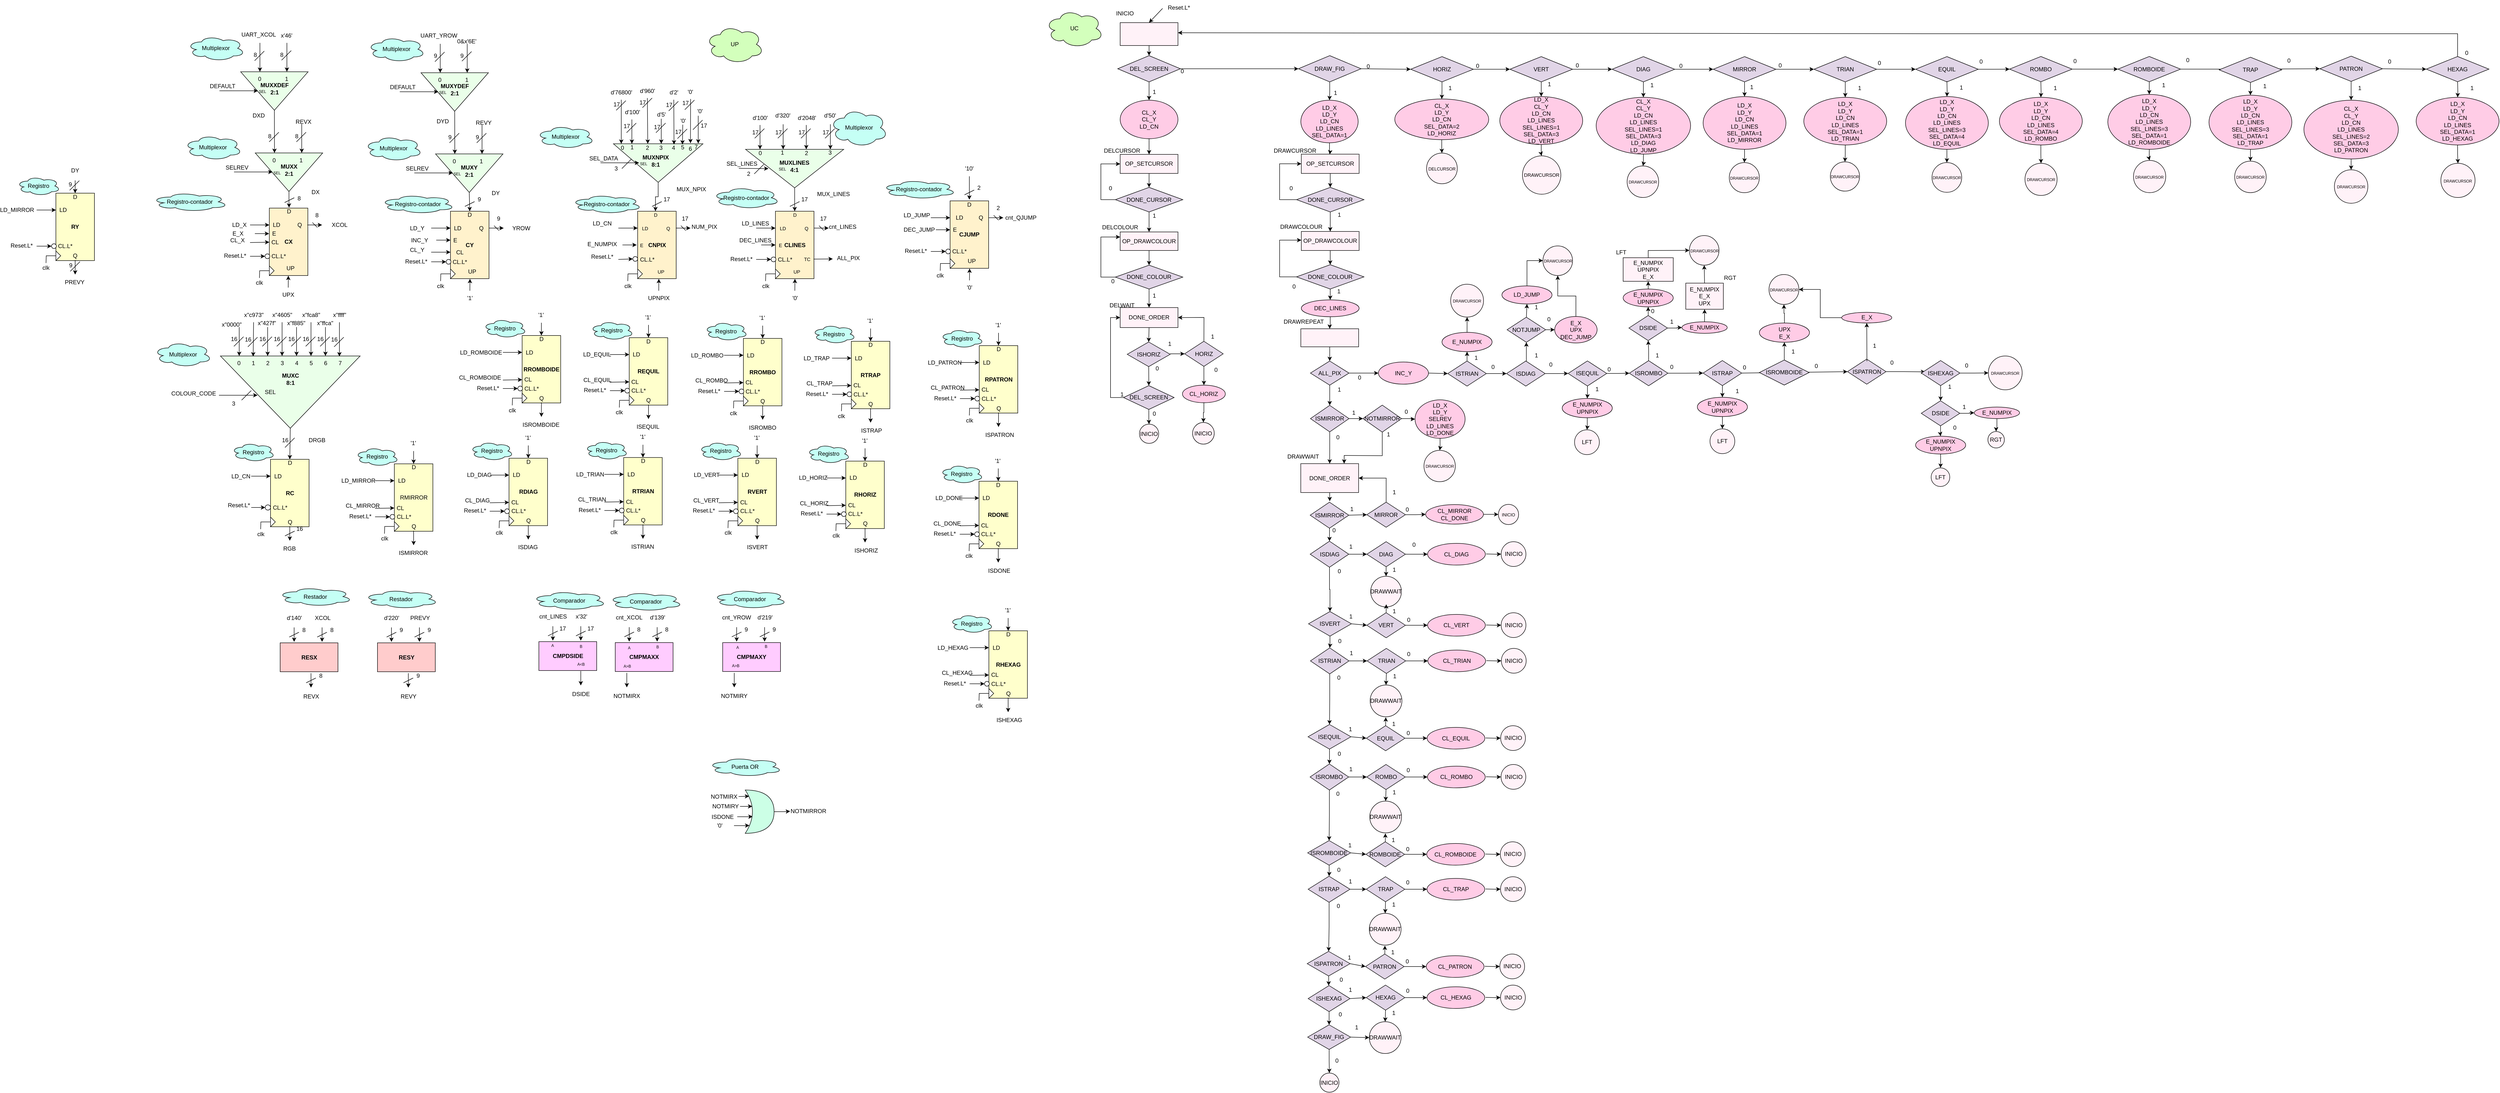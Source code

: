 <mxfile version="20.7.4" type="device"><diagram id="f9Krk2Z9ukGg-gBR1QlP" name="Página-1"><mxGraphModel dx="3941" dy="994" grid="1" gridSize="10" guides="1" tooltips="1" connect="1" arrows="1" fold="1" page="1" pageScale="1" pageWidth="827" pageHeight="1169" math="0" shadow="0"><root><mxCell id="0"/><mxCell id="1" parent="0"/><mxCell id="RwwSbofDr1X14OqFHABp-115" value="" style="triangle;whiteSpace=wrap;html=1;rotation=90;fillColor=#EAFFE9;" parent="1" vertex="1"><mxGeometry x="-907.5" y="669" width="150" height="290" as="geometry"/></mxCell><mxCell id="RwwSbofDr1X14OqFHABp-116" value="0&amp;nbsp; &amp;nbsp; &amp;nbsp; &amp;nbsp;1&amp;nbsp; &amp;nbsp; &amp;nbsp; &amp;nbsp;2&amp;nbsp; &amp;nbsp; &amp;nbsp; &amp;nbsp;3&amp;nbsp; &amp;nbsp; &amp;nbsp; &amp;nbsp;4&amp;nbsp; &amp;nbsp; &amp;nbsp; &amp;nbsp;5&amp;nbsp; &amp;nbsp; &amp;nbsp; &amp;nbsp;6&amp;nbsp; &amp;nbsp; &amp;nbsp; &amp;nbsp;7" style="text;html=1;strokeColor=none;fillColor=none;align=center;verticalAlign=middle;whiteSpace=wrap;rounded=0;" parent="1" vertex="1"><mxGeometry x="-954.5" y="739" width="240" height="30" as="geometry"/></mxCell><mxCell id="RwwSbofDr1X14OqFHABp-119" value="" style="endArrow=classic;html=1;rounded=0;" parent="1" edge="1"><mxGeometry width="50" height="50" relative="1" as="geometry"><mxPoint x="-980.5" y="820.5" as="sourcePoint"/><mxPoint x="-900.5" y="820.5" as="targetPoint"/></mxGeometry></mxCell><mxCell id="RwwSbofDr1X14OqFHABp-120" value="COLOUR_CODE" style="text;html=1;strokeColor=none;fillColor=none;align=center;verticalAlign=middle;whiteSpace=wrap;rounded=0;" parent="1" vertex="1"><mxGeometry x="-1063.5" y="802" width="60" height="30" as="geometry"/></mxCell><mxCell id="RwwSbofDr1X14OqFHABp-123" value="" style="endArrow=classic;html=1;rounded=0;" parent="1" edge="1"><mxGeometry width="50" height="50" relative="1" as="geometry"><mxPoint x="-938.5" y="679" as="sourcePoint"/><mxPoint x="-938.5" y="739" as="targetPoint"/></mxGeometry></mxCell><mxCell id="RwwSbofDr1X14OqFHABp-124" value="16" style="text;html=1;strokeColor=none;fillColor=none;align=center;verticalAlign=middle;whiteSpace=wrap;rounded=0;" parent="1" vertex="1"><mxGeometry x="-964.5" y="689" width="30" height="30" as="geometry"/></mxCell><mxCell id="RwwSbofDr1X14OqFHABp-125" value="" style="endArrow=none;html=1;rounded=0;" parent="1" edge="1"><mxGeometry width="50" height="50" relative="1" as="geometry"><mxPoint x="-949.5" y="719" as="sourcePoint"/><mxPoint x="-929.5" y="699" as="targetPoint"/></mxGeometry></mxCell><mxCell id="RwwSbofDr1X14OqFHABp-126" value="" style="endArrow=classic;html=1;rounded=0;" parent="1" source="RwwSbofDr1X14OqFHABp-237" edge="1"><mxGeometry width="50" height="50" relative="1" as="geometry"><mxPoint x="-909.5" y="680" as="sourcePoint"/><mxPoint x="-909.5" y="740" as="targetPoint"/></mxGeometry></mxCell><mxCell id="RwwSbofDr1X14OqFHABp-127" value="16" style="text;html=1;strokeColor=none;fillColor=none;align=center;verticalAlign=middle;whiteSpace=wrap;rounded=0;" parent="1" vertex="1"><mxGeometry x="-935.5" y="690" width="30" height="30" as="geometry"/></mxCell><mxCell id="RwwSbofDr1X14OqFHABp-128" value="" style="endArrow=none;html=1;rounded=0;" parent="1" edge="1"><mxGeometry width="50" height="50" relative="1" as="geometry"><mxPoint x="-920.5" y="720" as="sourcePoint"/><mxPoint x="-900.5" y="700" as="targetPoint"/></mxGeometry></mxCell><mxCell id="RwwSbofDr1X14OqFHABp-129" value="" style="endArrow=classic;html=1;rounded=0;" parent="1" edge="1"><mxGeometry width="50" height="50" relative="1" as="geometry"><mxPoint x="-879.5" y="679" as="sourcePoint"/><mxPoint x="-879.5" y="739" as="targetPoint"/></mxGeometry></mxCell><mxCell id="RwwSbofDr1X14OqFHABp-130" value="16" style="text;html=1;strokeColor=none;fillColor=none;align=center;verticalAlign=middle;whiteSpace=wrap;rounded=0;" parent="1" vertex="1"><mxGeometry x="-905.5" y="689" width="30" height="30" as="geometry"/></mxCell><mxCell id="RwwSbofDr1X14OqFHABp-131" value="" style="endArrow=none;html=1;rounded=0;" parent="1" edge="1"><mxGeometry width="50" height="50" relative="1" as="geometry"><mxPoint x="-890.5" y="719" as="sourcePoint"/><mxPoint x="-870.5" y="699" as="targetPoint"/></mxGeometry></mxCell><mxCell id="RwwSbofDr1X14OqFHABp-132" value="" style="endArrow=classic;html=1;rounded=0;" parent="1" source="RwwSbofDr1X14OqFHABp-239" edge="1"><mxGeometry width="50" height="50" relative="1" as="geometry"><mxPoint x="-849.5" y="679" as="sourcePoint"/><mxPoint x="-849.5" y="739" as="targetPoint"/></mxGeometry></mxCell><mxCell id="RwwSbofDr1X14OqFHABp-133" value="16" style="text;html=1;strokeColor=none;fillColor=none;align=center;verticalAlign=middle;whiteSpace=wrap;rounded=0;" parent="1" vertex="1"><mxGeometry x="-875.5" y="689" width="30" height="30" as="geometry"/></mxCell><mxCell id="RwwSbofDr1X14OqFHABp-134" value="" style="endArrow=none;html=1;rounded=0;" parent="1" edge="1"><mxGeometry width="50" height="50" relative="1" as="geometry"><mxPoint x="-860.5" y="719" as="sourcePoint"/><mxPoint x="-840.5" y="699" as="targetPoint"/></mxGeometry></mxCell><mxCell id="RwwSbofDr1X14OqFHABp-135" value="" style="endArrow=classic;html=1;rounded=0;" parent="1" edge="1"><mxGeometry width="50" height="50" relative="1" as="geometry"><mxPoint x="-819.5" y="679" as="sourcePoint"/><mxPoint x="-819.5" y="739" as="targetPoint"/></mxGeometry></mxCell><mxCell id="RwwSbofDr1X14OqFHABp-136" value="16" style="text;html=1;strokeColor=none;fillColor=none;align=center;verticalAlign=middle;whiteSpace=wrap;rounded=0;" parent="1" vertex="1"><mxGeometry x="-845.5" y="689" width="30" height="30" as="geometry"/></mxCell><mxCell id="RwwSbofDr1X14OqFHABp-137" value="" style="endArrow=none;html=1;rounded=0;" parent="1" edge="1"><mxGeometry width="50" height="50" relative="1" as="geometry"><mxPoint x="-830.5" y="719" as="sourcePoint"/><mxPoint x="-810.5" y="699" as="targetPoint"/></mxGeometry></mxCell><mxCell id="RwwSbofDr1X14OqFHABp-138" value="" style="endArrow=classic;html=1;rounded=0;" parent="1" source="RwwSbofDr1X14OqFHABp-241" edge="1"><mxGeometry width="50" height="50" relative="1" as="geometry"><mxPoint x="-789.5" y="679" as="sourcePoint"/><mxPoint x="-789.5" y="739" as="targetPoint"/></mxGeometry></mxCell><mxCell id="RwwSbofDr1X14OqFHABp-139" value="16" style="text;html=1;strokeColor=none;fillColor=none;align=center;verticalAlign=middle;whiteSpace=wrap;rounded=0;" parent="1" vertex="1"><mxGeometry x="-815.5" y="689" width="30" height="30" as="geometry"/></mxCell><mxCell id="RwwSbofDr1X14OqFHABp-140" value="" style="endArrow=none;html=1;rounded=0;" parent="1" edge="1"><mxGeometry width="50" height="50" relative="1" as="geometry"><mxPoint x="-800.5" y="719" as="sourcePoint"/><mxPoint x="-780.5" y="699" as="targetPoint"/></mxGeometry></mxCell><mxCell id="RwwSbofDr1X14OqFHABp-141" value="" style="endArrow=classic;html=1;rounded=0;" parent="1" edge="1"><mxGeometry width="50" height="50" relative="1" as="geometry"><mxPoint x="-759.5" y="679" as="sourcePoint"/><mxPoint x="-759.5" y="739" as="targetPoint"/></mxGeometry></mxCell><mxCell id="RwwSbofDr1X14OqFHABp-142" value="16" style="text;html=1;strokeColor=none;fillColor=none;align=center;verticalAlign=middle;whiteSpace=wrap;rounded=0;" parent="1" vertex="1"><mxGeometry x="-785.5" y="689" width="30" height="30" as="geometry"/></mxCell><mxCell id="RwwSbofDr1X14OqFHABp-143" value="" style="endArrow=none;html=1;rounded=0;" parent="1" edge="1"><mxGeometry width="50" height="50" relative="1" as="geometry"><mxPoint x="-770.5" y="719" as="sourcePoint"/><mxPoint x="-750.5" y="699" as="targetPoint"/></mxGeometry></mxCell><mxCell id="RwwSbofDr1X14OqFHABp-144" value="" style="endArrow=classic;html=1;rounded=0;" parent="1" source="RwwSbofDr1X14OqFHABp-243" edge="1"><mxGeometry width="50" height="50" relative="1" as="geometry"><mxPoint x="-730.5" y="680" as="sourcePoint"/><mxPoint x="-730.5" y="740" as="targetPoint"/></mxGeometry></mxCell><mxCell id="RwwSbofDr1X14OqFHABp-145" value="16" style="text;html=1;strokeColor=none;fillColor=none;align=center;verticalAlign=middle;whiteSpace=wrap;rounded=0;" parent="1" vertex="1"><mxGeometry x="-756.5" y="690" width="30" height="30" as="geometry"/></mxCell><mxCell id="RwwSbofDr1X14OqFHABp-146" value="" style="endArrow=none;html=1;rounded=0;" parent="1" edge="1"><mxGeometry width="50" height="50" relative="1" as="geometry"><mxPoint x="-741.5" y="720" as="sourcePoint"/><mxPoint x="-721.5" y="700" as="targetPoint"/></mxGeometry></mxCell><mxCell id="RwwSbofDr1X14OqFHABp-147" value="" style="endArrow=classic;html=1;rounded=0;entryX=0.5;entryY=0;entryDx=0;entryDy=0;" parent="1" target="FCQMWyarNVOZ1ayRTWoL-225" edge="1"><mxGeometry width="50" height="50" relative="1" as="geometry"><mxPoint x="-832.5" y="889" as="sourcePoint"/><mxPoint x="-832.5" y="949" as="targetPoint"/></mxGeometry></mxCell><mxCell id="RwwSbofDr1X14OqFHABp-148" value="16" style="text;html=1;strokeColor=none;fillColor=none;align=center;verticalAlign=middle;whiteSpace=wrap;rounded=0;" parent="1" vertex="1"><mxGeometry x="-858.5" y="899" width="30" height="30" as="geometry"/></mxCell><mxCell id="RwwSbofDr1X14OqFHABp-149" value="" style="endArrow=none;html=1;rounded=0;" parent="1" edge="1"><mxGeometry width="50" height="50" relative="1" as="geometry"><mxPoint x="-843.5" y="929" as="sourcePoint"/><mxPoint x="-823.5" y="909" as="targetPoint"/></mxGeometry></mxCell><mxCell id="RwwSbofDr1X14OqFHABp-150" value="DRGB" style="text;html=1;strokeColor=none;fillColor=none;align=center;verticalAlign=middle;whiteSpace=wrap;rounded=0;" parent="1" vertex="1"><mxGeometry x="-807.5" y="899" width="60" height="30" as="geometry"/></mxCell><mxCell id="RwwSbofDr1X14OqFHABp-151" style="edgeStyle=orthogonalEdgeStyle;rounded=0;orthogonalLoop=1;jettySize=auto;html=1;entryX=0.5;entryY=0;entryDx=0;entryDy=0;" parent="1" source="RwwSbofDr1X14OqFHABp-152" target="RwwSbofDr1X14OqFHABp-157" edge="1"><mxGeometry relative="1" as="geometry"/></mxCell><mxCell id="RwwSbofDr1X14OqFHABp-152" value="" style="rounded=0;whiteSpace=wrap;html=1;fillColor=#FFF2F8;" parent="1" vertex="1"><mxGeometry x="890" y="47" width="120" height="47.5" as="geometry"/></mxCell><mxCell id="RwwSbofDr1X14OqFHABp-155" style="edgeStyle=orthogonalEdgeStyle;rounded=0;orthogonalLoop=1;jettySize=auto;html=1;" parent="1" source="RwwSbofDr1X14OqFHABp-157" target="RwwSbofDr1X14OqFHABp-160" edge="1"><mxGeometry relative="1" as="geometry"/></mxCell><mxCell id="RwwSbofDr1X14OqFHABp-156" style="edgeStyle=orthogonalEdgeStyle;rounded=0;orthogonalLoop=1;jettySize=auto;html=1;" parent="1" source="RwwSbofDr1X14OqFHABp-157" target="RwwSbofDr1X14OqFHABp-162" edge="1"><mxGeometry relative="1" as="geometry"/></mxCell><mxCell id="RwwSbofDr1X14OqFHABp-157" value="DEL_SCREEN" style="rhombus;whiteSpace=wrap;html=1;fillColor=#E1D5E7;" parent="1" vertex="1"><mxGeometry x="885" y="115.5" width="130" height="54.5" as="geometry"/></mxCell><mxCell id="RwwSbofDr1X14OqFHABp-159" style="edgeStyle=orthogonalEdgeStyle;rounded=0;orthogonalLoop=1;jettySize=auto;html=1;entryX=0.5;entryY=0;entryDx=0;entryDy=0;" parent="1" source="RwwSbofDr1X14OqFHABp-160" target="RwwSbofDr1X14OqFHABp-166" edge="1"><mxGeometry relative="1" as="geometry"/></mxCell><mxCell id="RwwSbofDr1X14OqFHABp-160" value="DRAW_FIG" style="rhombus;whiteSpace=wrap;html=1;fillColor=#E1D5E7;" parent="1" vertex="1"><mxGeometry x="1260" y="115.5" width="130" height="54.5" as="geometry"/></mxCell><mxCell id="RwwSbofDr1X14OqFHABp-161" style="edgeStyle=orthogonalEdgeStyle;rounded=0;orthogonalLoop=1;jettySize=auto;html=1;" parent="1" source="RwwSbofDr1X14OqFHABp-162" edge="1"><mxGeometry relative="1" as="geometry"><mxPoint x="950.067" y="320.5" as="targetPoint"/></mxGeometry></mxCell><mxCell id="RwwSbofDr1X14OqFHABp-162" value="&lt;div&gt;CL_X&lt;/div&gt;&lt;div&gt;CL_Y&lt;br&gt;&lt;/div&gt;&lt;div&gt;LD_CN&lt;/div&gt;" style="ellipse;whiteSpace=wrap;html=1;fillColor=#FFCCE6;" parent="1" vertex="1"><mxGeometry x="890" y="208" width="120" height="80" as="geometry"/></mxCell><mxCell id="RwwSbofDr1X14OqFHABp-165" style="edgeStyle=orthogonalEdgeStyle;rounded=0;orthogonalLoop=1;jettySize=auto;html=1;entryX=0.5;entryY=0;entryDx=0;entryDy=0;" parent="1" source="RwwSbofDr1X14OqFHABp-166" edge="1"><mxGeometry relative="1" as="geometry"><mxPoint x="1325" y="320.5" as="targetPoint"/></mxGeometry></mxCell><mxCell id="RwwSbofDr1X14OqFHABp-166" value="&lt;div&gt;LD_X&lt;/div&gt;&lt;div&gt;LD_Y&lt;br&gt;&lt;/div&gt;&lt;div&gt;LD_CN&lt;/div&gt;&lt;div&gt;LD_LINES&lt;/div&gt;&lt;div&gt;SEL_DATA=1&lt;/div&gt;" style="ellipse;whiteSpace=wrap;html=1;fillColor=#FFCCE6;" parent="1" vertex="1"><mxGeometry x="1265" y="208" width="119" height="88.5" as="geometry"/></mxCell><mxCell id="RwwSbofDr1X14OqFHABp-167" value="0" style="text;html=1;strokeColor=none;fillColor=none;align=center;verticalAlign=middle;whiteSpace=wrap;rounded=0;" parent="1" vertex="1"><mxGeometry x="1004" y="132.5" width="30" height="30" as="geometry"/></mxCell><mxCell id="RwwSbofDr1X14OqFHABp-168" value="0" style="text;html=1;strokeColor=none;fillColor=none;align=center;verticalAlign=middle;whiteSpace=wrap;rounded=0;" parent="1" vertex="1"><mxGeometry x="1390" y="122.5" width="30" height="30" as="geometry"/></mxCell><mxCell id="RwwSbofDr1X14OqFHABp-169" value="1" style="text;html=1;strokeColor=none;fillColor=none;align=center;verticalAlign=middle;whiteSpace=wrap;rounded=0;" parent="1" vertex="1"><mxGeometry x="946" y="175.5" width="30" height="30" as="geometry"/></mxCell><mxCell id="RwwSbofDr1X14OqFHABp-170" value="1" style="text;html=1;strokeColor=none;fillColor=none;align=center;verticalAlign=middle;whiteSpace=wrap;rounded=0;" parent="1" vertex="1"><mxGeometry x="1322" y="177.5" width="30" height="30" as="geometry"/></mxCell><mxCell id="RwwSbofDr1X14OqFHABp-171" style="edgeStyle=orthogonalEdgeStyle;rounded=0;orthogonalLoop=1;jettySize=auto;html=1;entryX=0.5;entryY=0;entryDx=0;entryDy=0;" parent="1" source="RwwSbofDr1X14OqFHABp-172" target="RwwSbofDr1X14OqFHABp-177" edge="1"><mxGeometry relative="1" as="geometry"><mxPoint x="950" y="405.5" as="targetPoint"/></mxGeometry></mxCell><mxCell id="RwwSbofDr1X14OqFHABp-172" value="OP_SETCURSOR" style="rounded=0;whiteSpace=wrap;html=1;fillColor=#FFF2F8;" parent="1" vertex="1"><mxGeometry x="890" y="320.5" width="120" height="39.5" as="geometry"/></mxCell><mxCell id="pClhg8m4FuAt9z0ryfFb-48" value="" style="edgeStyle=orthogonalEdgeStyle;rounded=0;orthogonalLoop=1;jettySize=auto;html=1;" parent="1" source="RwwSbofDr1X14OqFHABp-174" target="RwwSbofDr1X14OqFHABp-180" edge="1"><mxGeometry relative="1" as="geometry"/></mxCell><mxCell id="RwwSbofDr1X14OqFHABp-174" value="OP_SETCURSOR" style="rounded=0;whiteSpace=wrap;html=1;fillColor=#FFF2F8;" parent="1" vertex="1"><mxGeometry x="1266" y="320" width="120" height="40" as="geometry"/></mxCell><mxCell id="RwwSbofDr1X14OqFHABp-175" style="edgeStyle=orthogonalEdgeStyle;rounded=0;orthogonalLoop=1;jettySize=auto;html=1;entryX=0;entryY=0.5;entryDx=0;entryDy=0;" parent="1" source="RwwSbofDr1X14OqFHABp-177" target="RwwSbofDr1X14OqFHABp-172" edge="1"><mxGeometry relative="1" as="geometry"><Array as="points"><mxPoint x="850" y="414"/><mxPoint x="850" y="340"/></Array></mxGeometry></mxCell><mxCell id="RwwSbofDr1X14OqFHABp-176" style="edgeStyle=orthogonalEdgeStyle;rounded=0;orthogonalLoop=1;jettySize=auto;html=1;entryX=0.5;entryY=0;entryDx=0;entryDy=0;" parent="1" source="RwwSbofDr1X14OqFHABp-177" target="RwwSbofDr1X14OqFHABp-192" edge="1"><mxGeometry relative="1" as="geometry"><mxPoint x="950" y="633" as="targetPoint"/></mxGeometry></mxCell><mxCell id="RwwSbofDr1X14OqFHABp-177" value="DONE_CURSOR" style="rhombus;whiteSpace=wrap;html=1;fillColor=#E1D5E7;" parent="1" vertex="1"><mxGeometry x="880" y="389" width="140" height="51" as="geometry"/></mxCell><mxCell id="RwwSbofDr1X14OqFHABp-178" style="edgeStyle=orthogonalEdgeStyle;rounded=0;orthogonalLoop=1;jettySize=auto;html=1;entryX=0;entryY=0.5;entryDx=0;entryDy=0;" parent="1" source="RwwSbofDr1X14OqFHABp-180" target="RwwSbofDr1X14OqFHABp-174" edge="1"><mxGeometry relative="1" as="geometry"><Array as="points"><mxPoint x="1221" y="414"/><mxPoint x="1221" y="340"/></Array></mxGeometry></mxCell><mxCell id="RwwSbofDr1X14OqFHABp-180" value="DONE_CURSOR" style="rhombus;whiteSpace=wrap;html=1;fillColor=#E1D5E7;" parent="1" vertex="1"><mxGeometry x="1256.06" y="389" width="140" height="51" as="geometry"/></mxCell><mxCell id="RwwSbofDr1X14OqFHABp-181" value="0" style="text;html=1;strokeColor=none;fillColor=none;align=center;verticalAlign=middle;whiteSpace=wrap;rounded=0;" parent="1" vertex="1"><mxGeometry x="855" y="376" width="30" height="30" as="geometry"/></mxCell><mxCell id="RwwSbofDr1X14OqFHABp-182" value="0" style="text;html=1;strokeColor=none;fillColor=none;align=center;verticalAlign=middle;whiteSpace=wrap;rounded=0;" parent="1" vertex="1"><mxGeometry x="1230" y="376" width="30" height="30" as="geometry"/></mxCell><mxCell id="RwwSbofDr1X14OqFHABp-189" value="1" style="text;html=1;strokeColor=none;fillColor=none;align=center;verticalAlign=middle;whiteSpace=wrap;rounded=0;" parent="1" vertex="1"><mxGeometry x="946" y="432.5" width="30" height="30" as="geometry"/></mxCell><mxCell id="RwwSbofDr1X14OqFHABp-190" value="1" style="text;html=1;strokeColor=none;fillColor=none;align=center;verticalAlign=middle;whiteSpace=wrap;rounded=0;" parent="1" vertex="1"><mxGeometry x="1330" y="430.5" width="30" height="30" as="geometry"/></mxCell><mxCell id="RwwSbofDr1X14OqFHABp-191" style="edgeStyle=orthogonalEdgeStyle;rounded=0;orthogonalLoop=1;jettySize=auto;html=1;entryX=0.5;entryY=0;entryDx=0;entryDy=0;" parent="1" source="RwwSbofDr1X14OqFHABp-192" target="RwwSbofDr1X14OqFHABp-195" edge="1"><mxGeometry relative="1" as="geometry"><mxPoint x="950" y="571.5" as="targetPoint"/></mxGeometry></mxCell><mxCell id="RwwSbofDr1X14OqFHABp-192" value="OP_DRAWCOLOUR" style="rounded=0;whiteSpace=wrap;html=1;fillColor=#FFF2F8;" parent="1" vertex="1"><mxGeometry x="890" y="481.5" width="120" height="38.5" as="geometry"/></mxCell><mxCell id="RwwSbofDr1X14OqFHABp-193" style="edgeStyle=orthogonalEdgeStyle;rounded=0;orthogonalLoop=1;jettySize=auto;html=1;" parent="1" source="RwwSbofDr1X14OqFHABp-195" edge="1"><mxGeometry relative="1" as="geometry"><Array as="points"><mxPoint x="850" y="575"/><mxPoint x="850" y="492"/><mxPoint x="890" y="492"/></Array><mxPoint x="890" y="491.5" as="targetPoint"/></mxGeometry></mxCell><mxCell id="RwwSbofDr1X14OqFHABp-194" style="edgeStyle=orthogonalEdgeStyle;rounded=0;orthogonalLoop=1;jettySize=auto;html=1;entryX=0.5;entryY=0;entryDx=0;entryDy=0;" parent="1" source="RwwSbofDr1X14OqFHABp-195" target="FCQMWyarNVOZ1ayRTWoL-1" edge="1"><mxGeometry relative="1" as="geometry"/></mxCell><mxCell id="RwwSbofDr1X14OqFHABp-195" value="DONE_COLOUR" style="rhombus;whiteSpace=wrap;html=1;fillColor=#E1D5E7;" parent="1" vertex="1"><mxGeometry x="880" y="550.5" width="140" height="49.5" as="geometry"/></mxCell><mxCell id="RwwSbofDr1X14OqFHABp-196" style="edgeStyle=orthogonalEdgeStyle;rounded=0;orthogonalLoop=1;jettySize=auto;html=1;exitX=0;exitY=0.5;exitDx=0;exitDy=0;entryX=0;entryY=0.5;entryDx=0;entryDy=0;" parent="1" source="RwwSbofDr1X14OqFHABp-198" target="FCQMWyarNVOZ1ayRTWoL-1" edge="1"><mxGeometry relative="1" as="geometry"><mxPoint x="890" y="549.5" as="targetPoint"/><Array as="points"><mxPoint x="870" y="825"/><mxPoint x="870" y="659"/></Array></mxGeometry></mxCell><mxCell id="RwwSbofDr1X14OqFHABp-197" style="edgeStyle=orthogonalEdgeStyle;rounded=0;orthogonalLoop=1;jettySize=auto;html=1;entryX=0.5;entryY=0;entryDx=0;entryDy=0;" parent="1" source="RwwSbofDr1X14OqFHABp-198" target="RwwSbofDr1X14OqFHABp-214" edge="1"><mxGeometry relative="1" as="geometry"/></mxCell><mxCell id="RwwSbofDr1X14OqFHABp-198" value="DEL_SCREEN" style="rhombus;whiteSpace=wrap;html=1;fillColor=#E1D5E7;" parent="1" vertex="1"><mxGeometry x="897" y="800.5" width="105" height="49.5" as="geometry"/></mxCell><mxCell id="RwwSbofDr1X14OqFHABp-199" style="edgeStyle=orthogonalEdgeStyle;rounded=0;orthogonalLoop=1;jettySize=auto;html=1;entryX=0.5;entryY=0;entryDx=0;entryDy=0;" parent="1" source="RwwSbofDr1X14OqFHABp-200" target="RwwSbofDr1X14OqFHABp-203" edge="1"><mxGeometry relative="1" as="geometry"><mxPoint x="1326" y="570.5" as="targetPoint"/></mxGeometry></mxCell><mxCell id="RwwSbofDr1X14OqFHABp-200" value="OP_DRAWCOLOUR" style="rounded=0;whiteSpace=wrap;html=1;fillColor=#FFF2F8;" parent="1" vertex="1"><mxGeometry x="1266" y="480.5" width="120" height="39.5" as="geometry"/></mxCell><mxCell id="RwwSbofDr1X14OqFHABp-202" style="edgeStyle=orthogonalEdgeStyle;rounded=0;orthogonalLoop=1;jettySize=auto;html=1;" parent="1" source="RwwSbofDr1X14OqFHABp-203" edge="1"><mxGeometry relative="1" as="geometry"><Array as="points"><mxPoint x="1221" y="575"/><mxPoint x="1221" y="498"/></Array><mxPoint x="1266" y="498.5" as="targetPoint"/></mxGeometry></mxCell><mxCell id="999y8LSZhuZqSlX8gKf3-29" style="edgeStyle=orthogonalEdgeStyle;rounded=0;orthogonalLoop=1;jettySize=auto;html=1;entryX=0.5;entryY=0;entryDx=0;entryDy=0;fontSize=8;" edge="1" parent="1" source="RwwSbofDr1X14OqFHABp-203" target="JQTWDKvTC5iAmD0HAxx3-5"><mxGeometry relative="1" as="geometry"/></mxCell><mxCell id="RwwSbofDr1X14OqFHABp-203" value="DONE_COLOUR" style="rhombus;whiteSpace=wrap;html=1;fillColor=#E1D5E7;" parent="1" vertex="1"><mxGeometry x="1256" y="549.5" width="140" height="50.5" as="geometry"/></mxCell><mxCell id="RwwSbofDr1X14OqFHABp-204" style="edgeStyle=orthogonalEdgeStyle;rounded=0;orthogonalLoop=1;jettySize=auto;html=1;entryX=0;entryY=0.5;entryDx=0;entryDy=0;" parent="1" source="RwwSbofDr1X14OqFHABp-206" target="RwwSbofDr1X14OqFHABp-208" edge="1"><mxGeometry relative="1" as="geometry"/></mxCell><mxCell id="999y8LSZhuZqSlX8gKf3-1" style="edgeStyle=orthogonalEdgeStyle;rounded=0;orthogonalLoop=1;jettySize=auto;html=1;entryX=0.5;entryY=0;entryDx=0;entryDy=0;fontSize=8;" edge="1" parent="1" source="RwwSbofDr1X14OqFHABp-206" target="pClhg8m4FuAt9z0ryfFb-34"><mxGeometry relative="1" as="geometry"/></mxCell><mxCell id="RwwSbofDr1X14OqFHABp-206" value="ALL_PIX" style="rhombus;whiteSpace=wrap;html=1;fillColor=#E1D5E7;" parent="1" vertex="1"><mxGeometry x="1285" y="749.5" width="80" height="50" as="geometry"/></mxCell><mxCell id="RwwSbofDr1X14OqFHABp-208" value="INC_Y" style="ellipse;whiteSpace=wrap;html=1;fillColor=#FFCCE6;" parent="1" vertex="1"><mxGeometry x="1426" y="751.5" width="104" height="46" as="geometry"/></mxCell><mxCell id="RwwSbofDr1X14OqFHABp-210" value="DONE_ORDER" style="rounded=0;whiteSpace=wrap;html=1;fillColor=#FFF2F8;" parent="1" vertex="1"><mxGeometry x="1264.89" y="962.5" width="120" height="60" as="geometry"/></mxCell><mxCell id="RwwSbofDr1X14OqFHABp-211" style="edgeStyle=orthogonalEdgeStyle;rounded=0;orthogonalLoop=1;jettySize=auto;html=1;entryX=0.5;entryY=0;entryDx=0;entryDy=0;" parent="1" source="RwwSbofDr1X14OqFHABp-213" target="RwwSbofDr1X14OqFHABp-215" edge="1"><mxGeometry relative="1" as="geometry"/></mxCell><mxCell id="RwwSbofDr1X14OqFHABp-213" value="DRAW_FIG" style="rhombus;whiteSpace=wrap;html=1;fillColor=#E1D5E7;" parent="1" vertex="1"><mxGeometry x="1279.25" y="2127.5" width="89" height="51" as="geometry"/></mxCell><mxCell id="RwwSbofDr1X14OqFHABp-214" value="INICIO" style="ellipse;whiteSpace=wrap;html=1;aspect=fixed;fillColor=#FFF2F8;" parent="1" vertex="1"><mxGeometry x="930" y="880.5" width="40" height="40" as="geometry"/></mxCell><mxCell id="RwwSbofDr1X14OqFHABp-215" value="INICIO" style="ellipse;whiteSpace=wrap;html=1;aspect=fixed;fillColor=#FFF2F8;" parent="1" vertex="1"><mxGeometry x="1304.25" y="2227.5" width="40" height="40" as="geometry"/></mxCell><mxCell id="RwwSbofDr1X14OqFHABp-216" value="0" style="text;html=1;strokeColor=none;fillColor=none;align=center;verticalAlign=middle;whiteSpace=wrap;rounded=0;" parent="1" vertex="1"><mxGeometry x="860" y="568.5" width="30" height="30" as="geometry"/></mxCell><mxCell id="RwwSbofDr1X14OqFHABp-217" value="1" style="text;html=1;strokeColor=none;fillColor=none;align=center;verticalAlign=middle;whiteSpace=wrap;rounded=0;" parent="1" vertex="1"><mxGeometry x="946" y="598.5" width="30" height="30" as="geometry"/></mxCell><mxCell id="RwwSbofDr1X14OqFHABp-218" value="1" style="text;html=1;strokeColor=none;fillColor=none;align=center;verticalAlign=middle;whiteSpace=wrap;rounded=0;" parent="1" vertex="1"><mxGeometry x="879" y="804" width="30" height="30" as="geometry"/></mxCell><mxCell id="RwwSbofDr1X14OqFHABp-219" value="0" style="text;html=1;strokeColor=none;fillColor=none;align=center;verticalAlign=middle;whiteSpace=wrap;rounded=0;" parent="1" vertex="1"><mxGeometry x="946" y="843.5" width="30" height="30" as="geometry"/></mxCell><mxCell id="RwwSbofDr1X14OqFHABp-220" value="0" style="text;html=1;strokeColor=none;fillColor=none;align=center;verticalAlign=middle;whiteSpace=wrap;rounded=0;" parent="1" vertex="1"><mxGeometry x="1372.06" y="768.5" width="30" height="30" as="geometry"/></mxCell><mxCell id="RwwSbofDr1X14OqFHABp-221" value="0" style="text;html=1;strokeColor=none;fillColor=none;align=center;verticalAlign=middle;whiteSpace=wrap;rounded=0;" parent="1" vertex="1"><mxGeometry x="1236" y="579.5" width="30" height="30" as="geometry"/></mxCell><mxCell id="RwwSbofDr1X14OqFHABp-222" value="1" style="text;html=1;strokeColor=none;fillColor=none;align=center;verticalAlign=middle;whiteSpace=wrap;rounded=0;" parent="1" vertex="1"><mxGeometry x="1330.06" y="793.5" width="30" height="30" as="geometry"/></mxCell><mxCell id="RwwSbofDr1X14OqFHABp-223" value="1" style="text;html=1;strokeColor=none;fillColor=none;align=center;verticalAlign=middle;whiteSpace=wrap;rounded=0;" parent="1" vertex="1"><mxGeometry x="1329.06" y="589.5" width="30" height="30" as="geometry"/></mxCell><mxCell id="RwwSbofDr1X14OqFHABp-224" value="1" style="text;html=1;strokeColor=none;fillColor=none;align=center;verticalAlign=middle;whiteSpace=wrap;rounded=0;" parent="1" vertex="1"><mxGeometry x="1366.06" y="2118" width="30" height="30" as="geometry"/></mxCell><mxCell id="RwwSbofDr1X14OqFHABp-225" value="0" style="text;html=1;strokeColor=none;fillColor=none;align=center;verticalAlign=middle;whiteSpace=wrap;rounded=0;" parent="1" vertex="1"><mxGeometry x="1324.5" y="2187" width="30" height="30" as="geometry"/></mxCell><mxCell id="RwwSbofDr1X14OqFHABp-226" value="INICIO" style="text;html=1;strokeColor=none;fillColor=none;align=center;verticalAlign=middle;whiteSpace=wrap;rounded=0;" parent="1" vertex="1"><mxGeometry x="870" y="12.5" width="60" height="30" as="geometry"/></mxCell><mxCell id="RwwSbofDr1X14OqFHABp-227" value="DELCURSOR" style="text;html=1;strokeColor=none;fillColor=none;align=center;verticalAlign=middle;whiteSpace=wrap;rounded=0;" parent="1" vertex="1"><mxGeometry x="864" y="298" width="60" height="30" as="geometry"/></mxCell><mxCell id="RwwSbofDr1X14OqFHABp-230" value="DELCOLOUR" style="text;html=1;strokeColor=none;fillColor=none;align=center;verticalAlign=middle;whiteSpace=wrap;rounded=0;" parent="1" vertex="1"><mxGeometry x="860" y="456.5" width="60" height="30" as="geometry"/></mxCell><mxCell id="RwwSbofDr1X14OqFHABp-231" value="DRAWCURSOR" style="text;html=1;strokeColor=none;fillColor=none;align=center;verticalAlign=middle;whiteSpace=wrap;rounded=0;" parent="1" vertex="1"><mxGeometry x="1223" y="298" width="60" height="30" as="geometry"/></mxCell><mxCell id="RwwSbofDr1X14OqFHABp-234" value="DRAWCOLOUR" style="text;html=1;strokeColor=none;fillColor=none;align=center;verticalAlign=middle;whiteSpace=wrap;rounded=0;" parent="1" vertex="1"><mxGeometry x="1236" y="455.5" width="60" height="30" as="geometry"/></mxCell><mxCell id="RwwSbofDr1X14OqFHABp-235" value="DRAWWAIT" style="text;html=1;strokeColor=none;fillColor=none;align=center;verticalAlign=middle;whiteSpace=wrap;rounded=0;" parent="1" vertex="1"><mxGeometry x="1239.89" y="932.5" width="60" height="30" as="geometry"/></mxCell><mxCell id="RwwSbofDr1X14OqFHABp-236" value="x&quot;0000&quot;" style="text;html=1;strokeColor=none;fillColor=none;align=center;verticalAlign=middle;whiteSpace=wrap;rounded=0;" parent="1" vertex="1"><mxGeometry x="-984.5" y="659" width="60" height="30" as="geometry"/></mxCell><mxCell id="RwwSbofDr1X14OqFHABp-237" value="x&quot;c973&quot;" style="text;html=1;strokeColor=none;fillColor=none;align=center;verticalAlign=middle;whiteSpace=wrap;rounded=0;" parent="1" vertex="1"><mxGeometry x="-938.5" y="639" width="60" height="30" as="geometry"/></mxCell><mxCell id="RwwSbofDr1X14OqFHABp-238" value="x&quot;427f&quot;" style="text;html=1;strokeColor=none;fillColor=none;align=center;verticalAlign=middle;whiteSpace=wrap;rounded=0;" parent="1" vertex="1"><mxGeometry x="-911.5" y="656" width="60" height="30" as="geometry"/></mxCell><mxCell id="RwwSbofDr1X14OqFHABp-239" value="x&quot;4605&quot;" style="text;html=1;strokeColor=none;fillColor=none;align=center;verticalAlign=middle;whiteSpace=wrap;rounded=0;" parent="1" vertex="1"><mxGeometry x="-879.5" y="639" width="60" height="30" as="geometry"/></mxCell><mxCell id="RwwSbofDr1X14OqFHABp-240" value="x&quot;f885&quot;" style="text;html=1;strokeColor=none;fillColor=none;align=center;verticalAlign=middle;whiteSpace=wrap;rounded=0;" parent="1" vertex="1"><mxGeometry x="-850.5" y="656" width="60" height="30" as="geometry"/></mxCell><mxCell id="RwwSbofDr1X14OqFHABp-241" value="x&quot;fca8&quot;" style="text;html=1;strokeColor=none;fillColor=none;align=center;verticalAlign=middle;whiteSpace=wrap;rounded=0;" parent="1" vertex="1"><mxGeometry x="-819.5" y="639" width="60" height="30" as="geometry"/></mxCell><mxCell id="RwwSbofDr1X14OqFHABp-242" value="x&quot;ffca&quot;" style="text;html=1;strokeColor=none;fillColor=none;align=center;verticalAlign=middle;whiteSpace=wrap;rounded=0;" parent="1" vertex="1"><mxGeometry x="-790.5" y="656" width="60" height="30" as="geometry"/></mxCell><mxCell id="RwwSbofDr1X14OqFHABp-243" value="x&quot;ffff&quot;" style="text;html=1;strokeColor=none;fillColor=none;align=center;verticalAlign=middle;whiteSpace=wrap;rounded=0;" parent="1" vertex="1"><mxGeometry x="-760.5" y="639" width="60" height="30" as="geometry"/></mxCell><mxCell id="JQTWDKvTC5iAmD0HAxx3-2" value="" style="rounded=0;whiteSpace=wrap;html=1;fillColor=#FFF2F8;" parent="1" vertex="1"><mxGeometry x="1265" y="682.5" width="120" height="37.5" as="geometry"/></mxCell><mxCell id="999y8LSZhuZqSlX8gKf3-30" style="edgeStyle=orthogonalEdgeStyle;rounded=0;orthogonalLoop=1;jettySize=auto;html=1;entryX=0.5;entryY=0;entryDx=0;entryDy=0;fontSize=8;" edge="1" parent="1" source="JQTWDKvTC5iAmD0HAxx3-5" target="JQTWDKvTC5iAmD0HAxx3-2"><mxGeometry relative="1" as="geometry"/></mxCell><mxCell id="JQTWDKvTC5iAmD0HAxx3-5" value="DEC_LINES" style="ellipse;whiteSpace=wrap;html=1;fillColor=#FFCCE6;" parent="1" vertex="1"><mxGeometry x="1266" y="622.5" width="120" height="35" as="geometry"/></mxCell><mxCell id="JQTWDKvTC5iAmD0HAxx3-6" value="" style="endArrow=classic;html=1;rounded=0;exitX=0.5;exitY=1;exitDx=0;exitDy=0;entryX=0.5;entryY=0;entryDx=0;entryDy=0;" parent="1" source="JQTWDKvTC5iAmD0HAxx3-2" target="RwwSbofDr1X14OqFHABp-206" edge="1"><mxGeometry width="50" height="50" relative="1" as="geometry"><mxPoint x="1266.06" y="975.5" as="sourcePoint"/><mxPoint x="1331.06" y="945.5" as="targetPoint"/></mxGeometry></mxCell><mxCell id="FCQMWyarNVOZ1ayRTWoL-1" value="DONE_ORDER" style="rounded=0;whiteSpace=wrap;html=1;fillColor=#FFF2F8;" parent="1" vertex="1"><mxGeometry x="890" y="638.5" width="120" height="41.5" as="geometry"/></mxCell><mxCell id="FCQMWyarNVOZ1ayRTWoL-3" value="DELWAIT" style="text;html=1;strokeColor=none;fillColor=none;align=center;verticalAlign=middle;whiteSpace=wrap;rounded=0;" parent="1" vertex="1"><mxGeometry x="864" y="618.5" width="60" height="30" as="geometry"/></mxCell><mxCell id="FCQMWyarNVOZ1ayRTWoL-4" value="DRAWREPEAT" style="text;html=1;strokeColor=none;fillColor=none;align=center;verticalAlign=middle;whiteSpace=wrap;rounded=0;" parent="1" vertex="1"><mxGeometry x="1241.06" y="652.5" width="60" height="30" as="geometry"/></mxCell><mxCell id="FCQMWyarNVOZ1ayRTWoL-95" value="SEL" style="text;html=1;strokeColor=none;fillColor=none;align=center;verticalAlign=middle;whiteSpace=wrap;rounded=0;" parent="1" vertex="1"><mxGeometry x="-904.5" y="799" width="60" height="30" as="geometry"/></mxCell><mxCell id="FCQMWyarNVOZ1ayRTWoL-98" value="&lt;b&gt;CX&lt;/b&gt;" style="rounded=0;whiteSpace=wrap;html=1;fillColor=#FFF2CC;" parent="1" vertex="1"><mxGeometry x="-876" y="432" width="80" height="140" as="geometry"/></mxCell><mxCell id="FCQMWyarNVOZ1ayRTWoL-99" value="D" style="text;html=1;strokeColor=none;fillColor=none;align=center;verticalAlign=middle;whiteSpace=wrap;rounded=0;" parent="1" vertex="1"><mxGeometry x="-865" y="431" width="60" height="15" as="geometry"/></mxCell><mxCell id="FCQMWyarNVOZ1ayRTWoL-100" value="LD" style="text;html=1;strokeColor=none;fillColor=none;align=center;verticalAlign=middle;whiteSpace=wrap;rounded=0;" parent="1" vertex="1"><mxGeometry x="-876" y="452" width="30" height="30" as="geometry"/></mxCell><mxCell id="FCQMWyarNVOZ1ayRTWoL-101" value="CL" style="text;html=1;strokeColor=none;fillColor=none;align=center;verticalAlign=middle;whiteSpace=wrap;rounded=0;" parent="1" vertex="1"><mxGeometry x="-876" y="488.5" width="24" height="28.5" as="geometry"/></mxCell><mxCell id="FCQMWyarNVOZ1ayRTWoL-110" value="Registro-contador" style="ellipse;shape=cloud;whiteSpace=wrap;html=1;fillColor=#C5FFF5;" parent="1" vertex="1"><mxGeometry x="-1120" y="399" width="158" height="40" as="geometry"/></mxCell><mxCell id="FCQMWyarNVOZ1ayRTWoL-111" value="" style="endArrow=classic;html=1;rounded=0;entryX=0;entryY=0.5;entryDx=0;entryDy=0;" parent="1" target="FCQMWyarNVOZ1ayRTWoL-100" edge="1"><mxGeometry width="50" height="50" relative="1" as="geometry"><mxPoint x="-916" y="467" as="sourcePoint"/><mxPoint x="-646" y="402" as="targetPoint"/></mxGeometry></mxCell><mxCell id="FCQMWyarNVOZ1ayRTWoL-112" value="" style="endArrow=classic;html=1;rounded=0;entryX=0;entryY=0.5;entryDx=0;entryDy=0;" parent="1" target="FCQMWyarNVOZ1ayRTWoL-101" edge="1"><mxGeometry width="50" height="50" relative="1" as="geometry"><mxPoint x="-916" y="503.5" as="sourcePoint"/><mxPoint x="-606" y="383.5" as="targetPoint"/></mxGeometry></mxCell><mxCell id="FCQMWyarNVOZ1ayRTWoL-113" value="" style="triangle;whiteSpace=wrap;html=1;" parent="1" vertex="1"><mxGeometry x="-876" y="552" width="10" height="20" as="geometry"/></mxCell><mxCell id="FCQMWyarNVOZ1ayRTWoL-114" value="clk" style="text;html=1;strokeColor=none;fillColor=none;align=center;verticalAlign=middle;whiteSpace=wrap;rounded=0;" parent="1" vertex="1"><mxGeometry x="-907" y="577" width="21" height="20" as="geometry"/></mxCell><mxCell id="FCQMWyarNVOZ1ayRTWoL-115" value="" style="endArrow=none;html=1;rounded=0;entryX=0;entryY=0.5;entryDx=0;entryDy=0;exitX=0.5;exitY=0;exitDx=0;exitDy=0;" parent="1" source="FCQMWyarNVOZ1ayRTWoL-114" target="FCQMWyarNVOZ1ayRTWoL-113" edge="1"><mxGeometry width="50" height="50" relative="1" as="geometry"><mxPoint x="-876" y="582" as="sourcePoint"/><mxPoint x="-826" y="532" as="targetPoint"/><Array as="points"><mxPoint x="-896" y="562"/></Array></mxGeometry></mxCell><mxCell id="FCQMWyarNVOZ1ayRTWoL-116" value="&lt;b&gt;CY&lt;/b&gt;" style="rounded=0;whiteSpace=wrap;html=1;fillColor=#FFF2CC;" parent="1" vertex="1"><mxGeometry x="-500" y="438.5" width="80" height="140" as="geometry"/></mxCell><mxCell id="FCQMWyarNVOZ1ayRTWoL-117" value="D" style="text;html=1;strokeColor=none;fillColor=none;align=center;verticalAlign=middle;whiteSpace=wrap;rounded=0;" parent="1" vertex="1"><mxGeometry x="-490" y="438.5" width="60" height="15" as="geometry"/></mxCell><mxCell id="FCQMWyarNVOZ1ayRTWoL-118" value="LD" style="text;html=1;strokeColor=none;fillColor=none;align=center;verticalAlign=middle;whiteSpace=wrap;rounded=0;" parent="1" vertex="1"><mxGeometry x="-500" y="458.5" width="30" height="30" as="geometry"/></mxCell><mxCell id="FCQMWyarNVOZ1ayRTWoL-119" value="CL" style="text;html=1;strokeColor=none;fillColor=none;align=center;verticalAlign=middle;whiteSpace=wrap;rounded=0;" parent="1" vertex="1"><mxGeometry x="-500" y="508.5" width="39" height="30" as="geometry"/></mxCell><mxCell id="FCQMWyarNVOZ1ayRTWoL-120" value="Q" style="text;html=1;strokeColor=none;fillColor=none;align=center;verticalAlign=middle;whiteSpace=wrap;rounded=0;" parent="1" vertex="1"><mxGeometry x="-452" y="458.5" width="32" height="30" as="geometry"/></mxCell><mxCell id="FCQMWyarNVOZ1ayRTWoL-121" value="" style="endArrow=classic;html=1;rounded=0;entryX=0.5;entryY=0;entryDx=0;entryDy=0;exitX=1;exitY=0.5;exitDx=0;exitDy=0;" parent="1" source="XETRlTWBp3TLfDMslDE4-95" target="FCQMWyarNVOZ1ayRTWoL-117" edge="1"><mxGeometry width="50" height="50" relative="1" as="geometry"><mxPoint x="-460" y="408.5" as="sourcePoint"/><mxPoint x="-390" y="418.5" as="targetPoint"/></mxGeometry></mxCell><mxCell id="FCQMWyarNVOZ1ayRTWoL-122" value="" style="endArrow=none;html=1;rounded=0;" parent="1" edge="1"><mxGeometry width="50" height="50" relative="1" as="geometry"><mxPoint x="-470" y="428.5" as="sourcePoint"/><mxPoint x="-450" y="418.5" as="targetPoint"/></mxGeometry></mxCell><mxCell id="FCQMWyarNVOZ1ayRTWoL-123" value="9" style="text;html=1;strokeColor=none;fillColor=none;align=center;verticalAlign=middle;whiteSpace=wrap;rounded=0;" parent="1" vertex="1"><mxGeometry x="-450" y="403.5" width="20" height="20" as="geometry"/></mxCell><mxCell id="FCQMWyarNVOZ1ayRTWoL-124" value="" style="endArrow=classic;html=1;rounded=0;exitX=1;exitY=0.5;exitDx=0;exitDy=0;" parent="1" source="FCQMWyarNVOZ1ayRTWoL-120" edge="1"><mxGeometry width="50" height="50" relative="1" as="geometry"><mxPoint x="-396.5" y="468.5" as="sourcePoint"/><mxPoint x="-389.5" y="473.5" as="targetPoint"/></mxGeometry></mxCell><mxCell id="FCQMWyarNVOZ1ayRTWoL-125" value="" style="endArrow=none;html=1;rounded=0;" parent="1" edge="1"><mxGeometry width="50" height="50" relative="1" as="geometry"><mxPoint x="-409.5" y="468.5" as="sourcePoint"/><mxPoint x="-399.5" y="478.5" as="targetPoint"/></mxGeometry></mxCell><mxCell id="FCQMWyarNVOZ1ayRTWoL-126" value="9" style="text;html=1;strokeColor=none;fillColor=none;align=center;verticalAlign=middle;whiteSpace=wrap;rounded=0;" parent="1" vertex="1"><mxGeometry x="-410.5" y="443.5" width="20" height="20" as="geometry"/></mxCell><mxCell id="FCQMWyarNVOZ1ayRTWoL-127" value="Registro-contador" style="ellipse;shape=cloud;whiteSpace=wrap;html=1;fillColor=#C5FFF5;" parent="1" vertex="1"><mxGeometry x="-645.5" y="403.5" width="154.5" height="40" as="geometry"/></mxCell><mxCell id="FCQMWyarNVOZ1ayRTWoL-128" value="" style="endArrow=classic;html=1;rounded=0;entryX=0;entryY=0.5;entryDx=0;entryDy=0;" parent="1" target="FCQMWyarNVOZ1ayRTWoL-118" edge="1"><mxGeometry width="50" height="50" relative="1" as="geometry"><mxPoint x="-540" y="473.5" as="sourcePoint"/><mxPoint x="-270" y="408.5" as="targetPoint"/></mxGeometry></mxCell><mxCell id="FCQMWyarNVOZ1ayRTWoL-129" value="" style="endArrow=classic;html=1;rounded=0;entryX=0;entryY=0.5;entryDx=0;entryDy=0;" parent="1" target="FCQMWyarNVOZ1ayRTWoL-119" edge="1"><mxGeometry width="50" height="50" relative="1" as="geometry"><mxPoint x="-540" y="523.5" as="sourcePoint"/><mxPoint x="-230" y="403.5" as="targetPoint"/></mxGeometry></mxCell><mxCell id="FCQMWyarNVOZ1ayRTWoL-130" value="" style="triangle;whiteSpace=wrap;html=1;" parent="1" vertex="1"><mxGeometry x="-500" y="558.5" width="10" height="20" as="geometry"/></mxCell><mxCell id="FCQMWyarNVOZ1ayRTWoL-131" value="clk" style="text;html=1;strokeColor=none;fillColor=none;align=center;verticalAlign=middle;whiteSpace=wrap;rounded=0;" parent="1" vertex="1"><mxGeometry x="-531" y="583.5" width="21" height="20" as="geometry"/></mxCell><mxCell id="FCQMWyarNVOZ1ayRTWoL-132" value="" style="endArrow=none;html=1;rounded=0;entryX=0;entryY=0.5;entryDx=0;entryDy=0;exitX=0.5;exitY=0;exitDx=0;exitDy=0;" parent="1" source="FCQMWyarNVOZ1ayRTWoL-131" target="FCQMWyarNVOZ1ayRTWoL-130" edge="1"><mxGeometry width="50" height="50" relative="1" as="geometry"><mxPoint x="-500" y="588.5" as="sourcePoint"/><mxPoint x="-450" y="538.5" as="targetPoint"/><Array as="points"><mxPoint x="-520" y="568.5"/></Array></mxGeometry></mxCell><mxCell id="FCQMWyarNVOZ1ayRTWoL-133" value="&lt;b&gt;CNPIX&lt;/b&gt;" style="rounded=0;whiteSpace=wrap;html=1;fillColor=#FFF2CC;" parent="1" vertex="1"><mxGeometry x="-111.5" y="438.5" width="80" height="140" as="geometry"/></mxCell><mxCell id="FCQMWyarNVOZ1ayRTWoL-134" value="&lt;font style=&quot;font-size: 10px;&quot;&gt;D&lt;/font&gt;" style="text;html=1;strokeColor=none;fillColor=none;align=center;verticalAlign=middle;whiteSpace=wrap;rounded=0;" parent="1" vertex="1"><mxGeometry x="-104.5" y="438.5" width="60" height="15" as="geometry"/></mxCell><mxCell id="FCQMWyarNVOZ1ayRTWoL-135" value="&lt;font style=&quot;font-size: 10px;&quot;&gt;LD&lt;/font&gt;" style="text;html=1;strokeColor=none;fillColor=none;align=center;verticalAlign=middle;whiteSpace=wrap;rounded=0;" parent="1" vertex="1"><mxGeometry x="-111.5" y="458.5" width="30" height="30" as="geometry"/></mxCell><mxCell id="FCQMWyarNVOZ1ayRTWoL-136" value="CL.L*" style="text;html=1;strokeColor=none;fillColor=none;align=center;verticalAlign=middle;whiteSpace=wrap;rounded=0;" parent="1" vertex="1"><mxGeometry x="-111.5" y="523.5" width="39" height="30" as="geometry"/></mxCell><mxCell id="FCQMWyarNVOZ1ayRTWoL-139" value="" style="endArrow=none;html=1;rounded=0;" parent="1" edge="1"><mxGeometry width="50" height="50" relative="1" as="geometry"><mxPoint x="-81.5" y="428.5" as="sourcePoint"/><mxPoint x="-61.5" y="418.5" as="targetPoint"/></mxGeometry></mxCell><mxCell id="FCQMWyarNVOZ1ayRTWoL-140" value="17" style="text;html=1;strokeColor=none;fillColor=none;align=center;verticalAlign=middle;whiteSpace=wrap;rounded=0;" parent="1" vertex="1"><mxGeometry x="-61.5" y="403.5" width="20" height="20" as="geometry"/></mxCell><mxCell id="FCQMWyarNVOZ1ayRTWoL-144" value="Registro-contador" style="ellipse;shape=cloud;whiteSpace=wrap;html=1;fillColor=#C5FFF5;" parent="1" vertex="1"><mxGeometry x="-249.5" y="403.5" width="147" height="40" as="geometry"/></mxCell><mxCell id="FCQMWyarNVOZ1ayRTWoL-145" value="" style="endArrow=classic;html=1;rounded=0;entryX=0;entryY=0.5;entryDx=0;entryDy=0;" parent="1" target="FCQMWyarNVOZ1ayRTWoL-135" edge="1"><mxGeometry width="50" height="50" relative="1" as="geometry"><mxPoint x="-151.5" y="473.5" as="sourcePoint"/><mxPoint x="118.5" y="408.5" as="targetPoint"/></mxGeometry></mxCell><mxCell id="FCQMWyarNVOZ1ayRTWoL-146" value="" style="endArrow=classic;html=1;rounded=0;entryX=0;entryY=0.5;entryDx=0;entryDy=0;" parent="1" target="FCQMWyarNVOZ1ayRTWoL-203" edge="1"><mxGeometry width="50" height="50" relative="1" as="geometry"><mxPoint x="-151.5" y="538.5" as="sourcePoint"/><mxPoint x="-117.5" y="537.5" as="targetPoint"/></mxGeometry></mxCell><mxCell id="FCQMWyarNVOZ1ayRTWoL-147" value="" style="triangle;whiteSpace=wrap;html=1;" parent="1" vertex="1"><mxGeometry x="-111.5" y="558.5" width="10" height="20" as="geometry"/></mxCell><mxCell id="FCQMWyarNVOZ1ayRTWoL-148" value="clk" style="text;html=1;strokeColor=none;fillColor=none;align=center;verticalAlign=middle;whiteSpace=wrap;rounded=0;" parent="1" vertex="1"><mxGeometry x="-142.5" y="583.5" width="21" height="20" as="geometry"/></mxCell><mxCell id="FCQMWyarNVOZ1ayRTWoL-149" value="" style="endArrow=none;html=1;rounded=0;entryX=0;entryY=0.5;entryDx=0;entryDy=0;exitX=0.5;exitY=0;exitDx=0;exitDy=0;" parent="1" source="FCQMWyarNVOZ1ayRTWoL-148" target="FCQMWyarNVOZ1ayRTWoL-147" edge="1"><mxGeometry width="50" height="50" relative="1" as="geometry"><mxPoint x="-111.5" y="588.5" as="sourcePoint"/><mxPoint x="-61.5" y="538.5" as="targetPoint"/><Array as="points"><mxPoint x="-131.5" y="568.5"/></Array></mxGeometry></mxCell><mxCell id="FCQMWyarNVOZ1ayRTWoL-150" value="" style="endArrow=classic;html=1;rounded=0;entryX=0;entryY=0.5;entryDx=0;entryDy=0;" parent="1" edge="1"><mxGeometry width="50" height="50" relative="1" as="geometry"><mxPoint x="-529.5" y="498.5" as="sourcePoint"/><mxPoint x="-500" y="498.5" as="targetPoint"/></mxGeometry></mxCell><mxCell id="FCQMWyarNVOZ1ayRTWoL-151" value="E" style="text;html=1;strokeColor=none;fillColor=none;align=center;verticalAlign=middle;whiteSpace=wrap;rounded=0;" parent="1" vertex="1"><mxGeometry x="-500" y="483.5" width="20" height="30" as="geometry"/></mxCell><mxCell id="FCQMWyarNVOZ1ayRTWoL-153" value="'1'" style="text;html=1;strokeColor=none;fillColor=none;align=center;verticalAlign=middle;whiteSpace=wrap;rounded=0;" parent="1" vertex="1"><mxGeometry x="-470" y="603.5" width="20.5" height="30" as="geometry"/></mxCell><mxCell id="FCQMWyarNVOZ1ayRTWoL-154" value="" style="endArrow=classic;html=1;rounded=0;entryX=0.433;entryY=1.011;entryDx=0;entryDy=0;exitX=0.5;exitY=0;exitDx=0;exitDy=0;entryPerimeter=0;" parent="1" source="FCQMWyarNVOZ1ayRTWoL-153" target="FCQMWyarNVOZ1ayRTWoL-156" edge="1"><mxGeometry width="50" height="50" relative="1" as="geometry"><mxPoint x="-559.5" y="588.5" as="sourcePoint"/><mxPoint x="-509.5" y="538.5" as="targetPoint"/></mxGeometry></mxCell><mxCell id="FCQMWyarNVOZ1ayRTWoL-156" value="UP" style="text;html=1;strokeColor=none;fillColor=none;align=center;verticalAlign=middle;whiteSpace=wrap;rounded=0;" parent="1" vertex="1"><mxGeometry x="-485.5" y="548.5" width="60" height="30" as="geometry"/></mxCell><mxCell id="FCQMWyarNVOZ1ayRTWoL-158" value="&lt;b&gt;CLINES&lt;/b&gt;" style="rounded=0;whiteSpace=wrap;html=1;fillColor=#FFF2CC;" parent="1" vertex="1"><mxGeometry x="174.5" y="438.5" width="80" height="140" as="geometry"/></mxCell><mxCell id="FCQMWyarNVOZ1ayRTWoL-159" value="&lt;font style=&quot;font-size: 10px;&quot;&gt;D&lt;/font&gt;" style="text;html=1;strokeColor=none;fillColor=none;align=center;verticalAlign=middle;whiteSpace=wrap;rounded=0;" parent="1" vertex="1"><mxGeometry x="184.5" y="438.5" width="60" height="15" as="geometry"/></mxCell><mxCell id="FCQMWyarNVOZ1ayRTWoL-160" value="&lt;font style=&quot;font-size: 10px;&quot;&gt;LD&lt;/font&gt;" style="text;html=1;strokeColor=none;fillColor=none;align=center;verticalAlign=middle;whiteSpace=wrap;rounded=0;" parent="1" vertex="1"><mxGeometry x="174.5" y="458.5" width="30" height="30" as="geometry"/></mxCell><mxCell id="FCQMWyarNVOZ1ayRTWoL-161" value="CL.L*" style="text;html=1;strokeColor=none;fillColor=none;align=center;verticalAlign=middle;whiteSpace=wrap;rounded=0;" parent="1" vertex="1"><mxGeometry x="174.5" y="523.5" width="39" height="30" as="geometry"/></mxCell><mxCell id="FCQMWyarNVOZ1ayRTWoL-162" value="&lt;font style=&quot;font-size: 10px;&quot;&gt;Q&lt;/font&gt;" style="text;html=1;strokeColor=none;fillColor=none;align=center;verticalAlign=middle;whiteSpace=wrap;rounded=0;" parent="1" vertex="1"><mxGeometry x="222.5" y="458.5" width="32" height="30" as="geometry"/></mxCell><mxCell id="FCQMWyarNVOZ1ayRTWoL-164" value="" style="endArrow=none;html=1;rounded=0;" parent="1" edge="1"><mxGeometry width="50" height="50" relative="1" as="geometry"><mxPoint x="204.5" y="428.5" as="sourcePoint"/><mxPoint x="224.5" y="418.5" as="targetPoint"/></mxGeometry></mxCell><mxCell id="FCQMWyarNVOZ1ayRTWoL-165" value="17" style="text;html=1;strokeColor=none;fillColor=none;align=center;verticalAlign=middle;whiteSpace=wrap;rounded=0;" parent="1" vertex="1"><mxGeometry x="224.5" y="403.5" width="20" height="20" as="geometry"/></mxCell><mxCell id="FCQMWyarNVOZ1ayRTWoL-166" value="" style="endArrow=classic;html=1;rounded=0;exitX=1;exitY=0.5;exitDx=0;exitDy=0;" parent="1" source="FCQMWyarNVOZ1ayRTWoL-162" edge="1"><mxGeometry width="50" height="50" relative="1" as="geometry"><mxPoint x="278" y="468.5" as="sourcePoint"/><mxPoint x="285" y="473.5" as="targetPoint"/></mxGeometry></mxCell><mxCell id="FCQMWyarNVOZ1ayRTWoL-167" value="" style="endArrow=none;html=1;rounded=0;" parent="1" edge="1"><mxGeometry width="50" height="50" relative="1" as="geometry"><mxPoint x="265" y="468.5" as="sourcePoint"/><mxPoint x="275" y="478.5" as="targetPoint"/></mxGeometry></mxCell><mxCell id="FCQMWyarNVOZ1ayRTWoL-168" value="17" style="text;html=1;strokeColor=none;fillColor=none;align=center;verticalAlign=middle;whiteSpace=wrap;rounded=0;" parent="1" vertex="1"><mxGeometry x="264" y="443.5" width="20" height="20" as="geometry"/></mxCell><mxCell id="FCQMWyarNVOZ1ayRTWoL-169" value="Registro-contador" style="ellipse;shape=cloud;whiteSpace=wrap;html=1;fillColor=#C5FFF5;" parent="1" vertex="1"><mxGeometry x="43.5" y="387.5" width="140" height="46" as="geometry"/></mxCell><mxCell id="FCQMWyarNVOZ1ayRTWoL-170" value="" style="endArrow=classic;html=1;rounded=0;entryX=0;entryY=0.5;entryDx=0;entryDy=0;" parent="1" target="FCQMWyarNVOZ1ayRTWoL-160" edge="1"><mxGeometry width="50" height="50" relative="1" as="geometry"><mxPoint x="134.5" y="473.5" as="sourcePoint"/><mxPoint x="404.5" y="408.5" as="targetPoint"/></mxGeometry></mxCell><mxCell id="FCQMWyarNVOZ1ayRTWoL-171" value="" style="endArrow=classic;html=1;rounded=0;" parent="1" target="FCQMWyarNVOZ1ayRTWoL-204" edge="1"><mxGeometry width="50" height="50" relative="1" as="geometry"><mxPoint x="134.5" y="538.5" as="sourcePoint"/><mxPoint x="163.5" y="537.5" as="targetPoint"/></mxGeometry></mxCell><mxCell id="FCQMWyarNVOZ1ayRTWoL-172" value="" style="triangle;whiteSpace=wrap;html=1;" parent="1" vertex="1"><mxGeometry x="174.5" y="558.5" width="10" height="20" as="geometry"/></mxCell><mxCell id="FCQMWyarNVOZ1ayRTWoL-173" value="clk" style="text;html=1;strokeColor=none;fillColor=none;align=center;verticalAlign=middle;whiteSpace=wrap;rounded=0;" parent="1" vertex="1"><mxGeometry x="143.5" y="583.5" width="21" height="20" as="geometry"/></mxCell><mxCell id="FCQMWyarNVOZ1ayRTWoL-174" value="" style="endArrow=none;html=1;rounded=0;entryX=0;entryY=0.5;entryDx=0;entryDy=0;exitX=0.5;exitY=0;exitDx=0;exitDy=0;" parent="1" source="FCQMWyarNVOZ1ayRTWoL-173" target="FCQMWyarNVOZ1ayRTWoL-172" edge="1"><mxGeometry width="50" height="50" relative="1" as="geometry"><mxPoint x="174.5" y="588.5" as="sourcePoint"/><mxPoint x="224.5" y="538.5" as="targetPoint"/><Array as="points"><mxPoint x="154.5" y="568.5"/></Array></mxGeometry></mxCell><mxCell id="FCQMWyarNVOZ1ayRTWoL-175" value="" style="endArrow=classic;html=1;rounded=0;entryX=0;entryY=0.5;entryDx=0;entryDy=0;" parent="1" target="FCQMWyarNVOZ1ayRTWoL-158" edge="1"><mxGeometry width="50" height="50" relative="1" as="geometry"><mxPoint x="145" y="508.5" as="sourcePoint"/><mxPoint x="165" y="538.5" as="targetPoint"/></mxGeometry></mxCell><mxCell id="FCQMWyarNVOZ1ayRTWoL-176" value="&lt;font style=&quot;font-size: 10px;&quot;&gt;E&lt;/font&gt;" style="text;html=1;strokeColor=none;fillColor=none;align=center;verticalAlign=middle;whiteSpace=wrap;rounded=0;" parent="1" vertex="1"><mxGeometry x="174.5" y="493.5" width="20" height="30" as="geometry"/></mxCell><mxCell id="FCQMWyarNVOZ1ayRTWoL-177" value="'0'" style="text;html=1;strokeColor=none;fillColor=none;align=center;verticalAlign=middle;whiteSpace=wrap;rounded=0;" parent="1" vertex="1"><mxGeometry x="204.5" y="603.5" width="20.5" height="30" as="geometry"/></mxCell><mxCell id="FCQMWyarNVOZ1ayRTWoL-178" value="" style="endArrow=classic;html=1;rounded=0;entryX=0.433;entryY=1.011;entryDx=0;entryDy=0;exitX=0.5;exitY=0;exitDx=0;exitDy=0;entryPerimeter=0;" parent="1" source="FCQMWyarNVOZ1ayRTWoL-177" target="FCQMWyarNVOZ1ayRTWoL-179" edge="1"><mxGeometry width="50" height="50" relative="1" as="geometry"><mxPoint x="115" y="588.5" as="sourcePoint"/><mxPoint x="165" y="538.5" as="targetPoint"/></mxGeometry></mxCell><mxCell id="FCQMWyarNVOZ1ayRTWoL-179" value="&lt;font style=&quot;font-size: 10px;&quot;&gt;UP&lt;/font&gt;" style="text;html=1;strokeColor=none;fillColor=none;align=center;verticalAlign=middle;whiteSpace=wrap;rounded=0;" parent="1" vertex="1"><mxGeometry x="189" y="548.5" width="60" height="30" as="geometry"/></mxCell><mxCell id="pClhg8m4FuAt9z0ryfFb-75" value="" style="edgeStyle=orthogonalEdgeStyle;rounded=0;orthogonalLoop=1;jettySize=auto;html=1;entryX=0.5;entryY=0;entryDx=0;entryDy=0;" parent="1" source="FCQMWyarNVOZ1ayRTWoL-180" target="FCQMWyarNVOZ1ayRTWoL-134" edge="1"><mxGeometry relative="1" as="geometry"/></mxCell><mxCell id="FCQMWyarNVOZ1ayRTWoL-180" value="" style="triangle;whiteSpace=wrap;html=1;rotation=90;fillColor=#EAFFE9;" parent="1" vertex="1"><mxGeometry x="-108.87" y="245.63" width="80" height="185.75" as="geometry"/></mxCell><mxCell id="FCQMWyarNVOZ1ayRTWoL-181" value="" style="endArrow=classic;html=1;rounded=0;exitX=0.5;exitY=1;exitDx=0;exitDy=0;" parent="1" source="FCQMWyarNVOZ1ayRTWoL-187" edge="1"><mxGeometry width="50" height="50" relative="1" as="geometry"><mxPoint x="-145.5" y="227" as="sourcePoint"/><mxPoint x="-145.5" y="298.5" as="targetPoint"/></mxGeometry></mxCell><mxCell id="FCQMWyarNVOZ1ayRTWoL-182" value="" style="endArrow=classic;html=1;rounded=0;" parent="1" source="FCQMWyarNVOZ1ayRTWoL-188" edge="1"><mxGeometry width="50" height="50" relative="1" as="geometry"><mxPoint x="-90.5" y="238.5" as="sourcePoint"/><mxPoint x="-90.5" y="298.5" as="targetPoint"/></mxGeometry></mxCell><mxCell id="FCQMWyarNVOZ1ayRTWoL-183" value="1" style="text;html=1;strokeColor=none;fillColor=none;align=center;verticalAlign=middle;whiteSpace=wrap;rounded=0;" parent="1" vertex="1"><mxGeometry x="-138.5" y="290.5" width="30" height="30" as="geometry"/></mxCell><mxCell id="FCQMWyarNVOZ1ayRTWoL-184" value="2" style="text;html=1;strokeColor=none;fillColor=none;align=center;verticalAlign=middle;whiteSpace=wrap;rounded=0;" parent="1" vertex="1"><mxGeometry x="-101.5" y="291.5" width="20" height="30" as="geometry"/></mxCell><mxCell id="FCQMWyarNVOZ1ayRTWoL-185" value="" style="endArrow=classic;html=1;rounded=0;" parent="1" edge="1"><mxGeometry width="50" height="50" relative="1" as="geometry"><mxPoint x="-188.5" y="338" as="sourcePoint"/><mxPoint x="-108.5" y="338" as="targetPoint"/></mxGeometry></mxCell><mxCell id="FCQMWyarNVOZ1ayRTWoL-187" value="d'76800'" style="text;html=1;strokeColor=none;fillColor=none;align=center;verticalAlign=middle;whiteSpace=wrap;rounded=0;" parent="1" vertex="1"><mxGeometry x="-175.5" y="177" width="60" height="30" as="geometry"/></mxCell><mxCell id="FCQMWyarNVOZ1ayRTWoL-188" value="d'960'" style="text;html=1;strokeColor=none;fillColor=none;align=center;verticalAlign=middle;whiteSpace=wrap;rounded=0;" parent="1" vertex="1"><mxGeometry x="-121.5" y="173.5" width="60" height="30" as="geometry"/></mxCell><mxCell id="FCQMWyarNVOZ1ayRTWoL-189" value="SEL_DATA" style="text;html=1;strokeColor=none;fillColor=none;align=center;verticalAlign=middle;whiteSpace=wrap;rounded=0;" parent="1" vertex="1"><mxGeometry x="-212.5" y="313.5" width="60" height="30" as="geometry"/></mxCell><mxCell id="FCQMWyarNVOZ1ayRTWoL-192" value="" style="endArrow=none;html=1;rounded=0;" parent="1" edge="1"><mxGeometry width="50" height="50" relative="1" as="geometry"><mxPoint x="-156" y="229" as="sourcePoint"/><mxPoint x="-136" y="209" as="targetPoint"/></mxGeometry></mxCell><mxCell id="FCQMWyarNVOZ1ayRTWoL-193" value="" style="endArrow=none;html=1;rounded=0;" parent="1" edge="1"><mxGeometry width="50" height="50" relative="1" as="geometry"><mxPoint x="-101.5" y="223.5" as="sourcePoint"/><mxPoint x="-81.5" y="203.5" as="targetPoint"/></mxGeometry></mxCell><mxCell id="FCQMWyarNVOZ1ayRTWoL-195" value="17" style="text;html=1;strokeColor=none;fillColor=none;align=center;verticalAlign=middle;whiteSpace=wrap;rounded=0;" parent="1" vertex="1"><mxGeometry x="-170" y="202" width="30" height="30" as="geometry"/></mxCell><mxCell id="FCQMWyarNVOZ1ayRTWoL-196" value="17" style="text;html=1;strokeColor=none;fillColor=none;align=center;verticalAlign=middle;whiteSpace=wrap;rounded=0;" parent="1" vertex="1"><mxGeometry x="-116.5" y="197.5" width="30" height="30" as="geometry"/></mxCell><mxCell id="FCQMWyarNVOZ1ayRTWoL-198" value="Reset.L*" style="text;html=1;strokeColor=none;fillColor=none;align=center;verticalAlign=middle;whiteSpace=wrap;rounded=0;" parent="1" vertex="1"><mxGeometry x="-215.5" y="517.5" width="60" height="30" as="geometry"/></mxCell><mxCell id="FCQMWyarNVOZ1ayRTWoL-199" value="LD_CN" style="text;html=1;strokeColor=none;fillColor=none;align=center;verticalAlign=middle;whiteSpace=wrap;rounded=0;" parent="1" vertex="1"><mxGeometry x="-215.5" y="448.5" width="60" height="30" as="geometry"/></mxCell><mxCell id="FCQMWyarNVOZ1ayRTWoL-200" value="LD_LINES" style="text;html=1;strokeColor=none;fillColor=none;align=center;verticalAlign=middle;whiteSpace=wrap;rounded=0;" parent="1" vertex="1"><mxGeometry x="102.5" y="448.5" width="60" height="30" as="geometry"/></mxCell><mxCell id="FCQMWyarNVOZ1ayRTWoL-201" value="DEC_LINES" style="text;html=1;strokeColor=none;fillColor=none;align=center;verticalAlign=middle;whiteSpace=wrap;rounded=0;" parent="1" vertex="1"><mxGeometry x="102.5" y="483.5" width="60" height="30" as="geometry"/></mxCell><mxCell id="FCQMWyarNVOZ1ayRTWoL-202" value="Reset.L*" style="text;html=1;strokeColor=none;fillColor=none;align=center;verticalAlign=middle;whiteSpace=wrap;rounded=0;" parent="1" vertex="1"><mxGeometry x="73.5" y="522.5" width="60" height="30" as="geometry"/></mxCell><mxCell id="FCQMWyarNVOZ1ayRTWoL-203" value="" style="ellipse;whiteSpace=wrap;html=1;aspect=fixed;" parent="1" vertex="1"><mxGeometry x="-121.5" y="532.5" width="10" height="10" as="geometry"/></mxCell><mxCell id="FCQMWyarNVOZ1ayRTWoL-204" value="" style="ellipse;whiteSpace=wrap;html=1;aspect=fixed;" parent="1" vertex="1"><mxGeometry x="165.5" y="533.5" width="10" height="10" as="geometry"/></mxCell><mxCell id="FCQMWyarNVOZ1ayRTWoL-205" value="&lt;font style=&quot;font-size: 8px;&quot;&gt;SEL&lt;/font&gt;" style="text;html=1;strokeColor=none;fillColor=none;align=center;verticalAlign=middle;whiteSpace=wrap;rounded=0;" parent="1" vertex="1"><mxGeometry x="-109.5" y="323.5" width="20" height="30" as="geometry"/></mxCell><mxCell id="FCQMWyarNVOZ1ayRTWoL-206" value="&lt;font style=&quot;font-size: 10px;&quot;&gt;TC&lt;/font&gt;" style="text;html=1;strokeColor=none;fillColor=none;align=center;verticalAlign=middle;whiteSpace=wrap;rounded=0;" parent="1" vertex="1"><mxGeometry x="227.5" y="522.5" width="25" height="30" as="geometry"/></mxCell><mxCell id="FCQMWyarNVOZ1ayRTWoL-207" value="" style="endArrow=classic;html=1;rounded=0;exitX=0.989;exitY=0.71;exitDx=0;exitDy=0;exitPerimeter=0;" parent="1" source="FCQMWyarNVOZ1ayRTWoL-158" edge="1"><mxGeometry width="50" height="50" relative="1" as="geometry"><mxPoint x="173.5" y="537.5" as="sourcePoint"/><mxPoint x="293.5" y="537.5" as="targetPoint"/></mxGeometry></mxCell><mxCell id="FCQMWyarNVOZ1ayRTWoL-208" value="ALL_PIX" style="text;html=1;strokeColor=none;fillColor=none;align=center;verticalAlign=middle;whiteSpace=wrap;rounded=0;" parent="1" vertex="1"><mxGeometry x="295.5" y="520.5" width="60" height="30" as="geometry"/></mxCell><mxCell id="FCQMWyarNVOZ1ayRTWoL-210" value="LD_Y" style="text;html=1;strokeColor=none;fillColor=none;align=center;verticalAlign=middle;whiteSpace=wrap;rounded=0;" parent="1" vertex="1"><mxGeometry x="-599.5" y="458.5" width="60" height="30" as="geometry"/></mxCell><mxCell id="FCQMWyarNVOZ1ayRTWoL-211" value="LD_X" style="text;html=1;strokeColor=none;fillColor=none;align=center;verticalAlign=middle;whiteSpace=wrap;rounded=0;" parent="1" vertex="1"><mxGeometry x="-968" y="452" width="60" height="30" as="geometry"/></mxCell><mxCell id="FCQMWyarNVOZ1ayRTWoL-212" value="CL_X" style="text;html=1;strokeColor=none;fillColor=none;align=center;verticalAlign=middle;whiteSpace=wrap;rounded=0;" parent="1" vertex="1"><mxGeometry x="-972" y="483.5" width="60" height="30" as="geometry"/></mxCell><mxCell id="FCQMWyarNVOZ1ayRTWoL-213" value="CL_Y" style="text;html=1;strokeColor=none;fillColor=none;align=center;verticalAlign=middle;whiteSpace=wrap;rounded=0;" parent="1" vertex="1"><mxGeometry x="-599.5" y="503.5" width="60" height="30" as="geometry"/></mxCell><mxCell id="FCQMWyarNVOZ1ayRTWoL-214" value="INC_Y" style="text;html=1;strokeColor=none;fillColor=none;align=center;verticalAlign=middle;whiteSpace=wrap;rounded=0;" parent="1" vertex="1"><mxGeometry x="-594.5" y="483.5" width="60" height="30" as="geometry"/></mxCell><mxCell id="FCQMWyarNVOZ1ayRTWoL-215" value="YROW" style="text;html=1;strokeColor=none;fillColor=none;align=center;verticalAlign=middle;whiteSpace=wrap;rounded=0;" parent="1" vertex="1"><mxGeometry x="-383.5" y="458.5" width="60" height="30" as="geometry"/></mxCell><mxCell id="FCQMWyarNVOZ1ayRTWoL-219" value="&lt;div&gt;&lt;b&gt;MUXC&lt;/b&gt;&lt;/div&gt;&lt;div&gt;&lt;b&gt;8:1&lt;br&gt;&lt;/b&gt;&lt;/div&gt;" style="text;html=1;strokeColor=none;fillColor=none;align=center;verticalAlign=middle;whiteSpace=wrap;rounded=0;" parent="1" vertex="1"><mxGeometry x="-862.5" y="772" width="60" height="30" as="geometry"/></mxCell><mxCell id="FCQMWyarNVOZ1ayRTWoL-220" value="&lt;div&gt;&lt;b&gt;MUXNPIX&lt;/b&gt;&lt;/div&gt;&lt;div&gt;&lt;b&gt;8:1&lt;br&gt;&lt;/b&gt;&lt;/div&gt;" style="text;html=1;strokeColor=none;fillColor=none;align=center;verticalAlign=middle;whiteSpace=wrap;rounded=0;" parent="1" vertex="1"><mxGeometry x="-93.5" y="318.5" width="38" height="30" as="geometry"/></mxCell><mxCell id="FCQMWyarNVOZ1ayRTWoL-221" value="Multiplexor" style="ellipse;shape=cloud;whiteSpace=wrap;html=1;fillColor=#C5FFF5;" parent="1" vertex="1"><mxGeometry x="-321.5" y="260" width="120" height="48.5" as="geometry"/></mxCell><mxCell id="FCQMWyarNVOZ1ayRTWoL-222" value="Multiplexor" style="ellipse;shape=cloud;whiteSpace=wrap;html=1;fillColor=#C5FFF5;" parent="1" vertex="1"><mxGeometry x="-1115.5" y="709" width="120" height="53" as="geometry"/></mxCell><mxCell id="FCQMWyarNVOZ1ayRTWoL-223" value="&lt;font style=&quot;font-size: 12px;&quot;&gt;MUX_NPIX&lt;/font&gt;" style="text;html=1;strokeColor=none;fillColor=none;align=center;verticalAlign=middle;whiteSpace=wrap;rounded=0;fontSize=8;" parent="1" vertex="1"><mxGeometry x="-36.5" y="374.5" width="72" height="37" as="geometry"/></mxCell><mxCell id="FCQMWyarNVOZ1ayRTWoL-224" value="&lt;b&gt;RC&lt;/b&gt;" style="rounded=0;whiteSpace=wrap;html=1;fillColor=#FFFFCC;" parent="1" vertex="1"><mxGeometry x="-873.5" y="953.5" width="80" height="140" as="geometry"/></mxCell><mxCell id="FCQMWyarNVOZ1ayRTWoL-225" value="D" style="text;html=1;strokeColor=none;fillColor=none;align=center;verticalAlign=middle;whiteSpace=wrap;rounded=0;" parent="1" vertex="1"><mxGeometry x="-863.5" y="953.5" width="60" height="15" as="geometry"/></mxCell><mxCell id="FCQMWyarNVOZ1ayRTWoL-226" value="LD" style="text;html=1;strokeColor=none;fillColor=none;align=center;verticalAlign=middle;whiteSpace=wrap;rounded=0;" parent="1" vertex="1"><mxGeometry x="-873.5" y="973.5" width="30" height="30" as="geometry"/></mxCell><mxCell id="FCQMWyarNVOZ1ayRTWoL-227" value="CL.L*" style="text;html=1;strokeColor=none;fillColor=none;align=center;verticalAlign=middle;whiteSpace=wrap;rounded=0;" parent="1" vertex="1"><mxGeometry x="-873.5" y="1038.5" width="39" height="30" as="geometry"/></mxCell><mxCell id="FCQMWyarNVOZ1ayRTWoL-228" value="Q" style="text;html=1;strokeColor=none;fillColor=none;align=center;verticalAlign=middle;whiteSpace=wrap;rounded=0;" parent="1" vertex="1"><mxGeometry x="-863.5" y="1068.5" width="60" height="30" as="geometry"/></mxCell><mxCell id="FCQMWyarNVOZ1ayRTWoL-232" value="" style="endArrow=classic;html=1;rounded=0;entryX=0.5;entryY=0;entryDx=0;entryDy=0;" parent="1" edge="1"><mxGeometry width="50" height="50" relative="1" as="geometry"><mxPoint x="-833.5" y="1092.5" as="sourcePoint"/><mxPoint x="-833.5" y="1122.5" as="targetPoint"/></mxGeometry></mxCell><mxCell id="FCQMWyarNVOZ1ayRTWoL-233" value="" style="endArrow=none;html=1;rounded=0;" parent="1" edge="1"><mxGeometry width="50" height="50" relative="1" as="geometry"><mxPoint x="-843.5" y="1112.5" as="sourcePoint"/><mxPoint x="-823.5" y="1102.5" as="targetPoint"/></mxGeometry></mxCell><mxCell id="FCQMWyarNVOZ1ayRTWoL-234" value="16" style="text;html=1;strokeColor=none;fillColor=none;align=center;verticalAlign=middle;whiteSpace=wrap;rounded=0;" parent="1" vertex="1"><mxGeometry x="-823.5" y="1087.5" width="20" height="20" as="geometry"/></mxCell><mxCell id="FCQMWyarNVOZ1ayRTWoL-235" value="Registro" style="ellipse;shape=cloud;whiteSpace=wrap;html=1;fillColor=#C5FFF5;" parent="1" vertex="1"><mxGeometry x="-954.5" y="918.5" width="90" height="40" as="geometry"/></mxCell><mxCell id="FCQMWyarNVOZ1ayRTWoL-236" value="" style="endArrow=classic;html=1;rounded=0;entryX=0;entryY=0.5;entryDx=0;entryDy=0;" parent="1" target="FCQMWyarNVOZ1ayRTWoL-226" edge="1"><mxGeometry width="50" height="50" relative="1" as="geometry"><mxPoint x="-913.5" y="988.5" as="sourcePoint"/><mxPoint x="-643.5" y="923.5" as="targetPoint"/></mxGeometry></mxCell><mxCell id="FCQMWyarNVOZ1ayRTWoL-237" value="" style="endArrow=classic;html=1;rounded=0;entryX=0;entryY=0.5;entryDx=0;entryDy=0;" parent="1" target="FCQMWyarNVOZ1ayRTWoL-244" edge="1"><mxGeometry width="50" height="50" relative="1" as="geometry"><mxPoint x="-913.5" y="1053.5" as="sourcePoint"/><mxPoint x="-879.5" y="1054" as="targetPoint"/></mxGeometry></mxCell><mxCell id="FCQMWyarNVOZ1ayRTWoL-238" value="" style="triangle;whiteSpace=wrap;html=1;" parent="1" vertex="1"><mxGeometry x="-873.5" y="1073.5" width="10" height="20" as="geometry"/></mxCell><mxCell id="FCQMWyarNVOZ1ayRTWoL-239" value="clk" style="text;html=1;strokeColor=none;fillColor=none;align=center;verticalAlign=middle;whiteSpace=wrap;rounded=0;" parent="1" vertex="1"><mxGeometry x="-904.5" y="1098.5" width="21" height="20" as="geometry"/></mxCell><mxCell id="FCQMWyarNVOZ1ayRTWoL-240" value="" style="endArrow=none;html=1;rounded=0;entryX=0;entryY=0.5;entryDx=0;entryDy=0;exitX=0.5;exitY=0;exitDx=0;exitDy=0;" parent="1" source="FCQMWyarNVOZ1ayRTWoL-239" target="FCQMWyarNVOZ1ayRTWoL-238" edge="1"><mxGeometry width="50" height="50" relative="1" as="geometry"><mxPoint x="-873.5" y="1103.5" as="sourcePoint"/><mxPoint x="-823.5" y="1053.5" as="targetPoint"/><Array as="points"><mxPoint x="-893.5" y="1083.5"/></Array></mxGeometry></mxCell><mxCell id="FCQMWyarNVOZ1ayRTWoL-241" value="LD_CN" style="text;html=1;strokeColor=none;fillColor=none;align=center;verticalAlign=middle;whiteSpace=wrap;rounded=0;" parent="1" vertex="1"><mxGeometry x="-965.5" y="973.5" width="60" height="30" as="geometry"/></mxCell><mxCell id="FCQMWyarNVOZ1ayRTWoL-242" value="Reset.L*" style="text;html=1;strokeColor=none;fillColor=none;align=center;verticalAlign=middle;whiteSpace=wrap;rounded=0;" parent="1" vertex="1"><mxGeometry x="-969.5" y="1033.5" width="60" height="30" as="geometry"/></mxCell><mxCell id="FCQMWyarNVOZ1ayRTWoL-243" value="RGB" style="text;html=1;strokeColor=none;fillColor=none;align=center;verticalAlign=middle;whiteSpace=wrap;rounded=0;" parent="1" vertex="1"><mxGeometry x="-864.5" y="1123.5" width="60" height="30" as="geometry"/></mxCell><mxCell id="FCQMWyarNVOZ1ayRTWoL-244" value="" style="ellipse;whiteSpace=wrap;html=1;aspect=fixed;fontSize=12;" parent="1" vertex="1"><mxGeometry x="-884.5" y="1048" width="11" height="11" as="geometry"/></mxCell><mxCell id="yRkf4hM8nsVRvLwqqgdx-1" value="" style="endArrow=classic;html=1;rounded=0;entryX=0.5;entryY=0;entryDx=0;entryDy=0;" parent="1" target="RwwSbofDr1X14OqFHABp-152" edge="1"><mxGeometry width="50" height="50" relative="1" as="geometry"><mxPoint x="978" y="17.5" as="sourcePoint"/><mxPoint x="849" y="139.5" as="targetPoint"/></mxGeometry></mxCell><mxCell id="yRkf4hM8nsVRvLwqqgdx-2" value="Reset.L*" style="text;html=1;strokeColor=none;fillColor=none;align=center;verticalAlign=middle;whiteSpace=wrap;rounded=0;" parent="1" vertex="1"><mxGeometry x="982" y="0.5" width="60" height="30" as="geometry"/></mxCell><mxCell id="yRkf4hM8nsVRvLwqqgdx-7" value="CL.L*" style="text;html=1;strokeColor=none;fillColor=none;align=center;verticalAlign=middle;whiteSpace=wrap;rounded=0;" parent="1" vertex="1"><mxGeometry x="-500" y="528.5" width="39" height="30" as="geometry"/></mxCell><mxCell id="yRkf4hM8nsVRvLwqqgdx-8" value="" style="endArrow=classic;html=1;rounded=0;" parent="1" target="yRkf4hM8nsVRvLwqqgdx-10" edge="1"><mxGeometry width="50" height="50" relative="1" as="geometry"><mxPoint x="-540" y="543.5" as="sourcePoint"/><mxPoint x="-511" y="542.5" as="targetPoint"/></mxGeometry></mxCell><mxCell id="yRkf4hM8nsVRvLwqqgdx-9" value="Reset.L*" style="text;html=1;strokeColor=none;fillColor=none;align=center;verticalAlign=middle;whiteSpace=wrap;rounded=0;" parent="1" vertex="1"><mxGeometry x="-601" y="527.5" width="60" height="30" as="geometry"/></mxCell><mxCell id="yRkf4hM8nsVRvLwqqgdx-10" value="" style="ellipse;whiteSpace=wrap;html=1;aspect=fixed;" parent="1" vertex="1"><mxGeometry x="-509" y="538.5" width="10" height="10" as="geometry"/></mxCell><mxCell id="yRkf4hM8nsVRvLwqqgdx-11" value="CL.L*" style="text;html=1;strokeColor=none;fillColor=none;align=center;verticalAlign=middle;whiteSpace=wrap;rounded=0;" parent="1" vertex="1"><mxGeometry x="-876" y="517" width="39" height="30" as="geometry"/></mxCell><mxCell id="yRkf4hM8nsVRvLwqqgdx-12" value="" style="endArrow=classic;html=1;rounded=0;" parent="1" target="yRkf4hM8nsVRvLwqqgdx-14" edge="1"><mxGeometry width="50" height="50" relative="1" as="geometry"><mxPoint x="-916" y="532" as="sourcePoint"/><mxPoint x="-887" y="531" as="targetPoint"/></mxGeometry></mxCell><mxCell id="yRkf4hM8nsVRvLwqqgdx-13" value="Reset.L*" style="text;html=1;strokeColor=none;fillColor=none;align=center;verticalAlign=middle;whiteSpace=wrap;rounded=0;" parent="1" vertex="1"><mxGeometry x="-977" y="516" width="60" height="30" as="geometry"/></mxCell><mxCell id="yRkf4hM8nsVRvLwqqgdx-14" value="" style="ellipse;whiteSpace=wrap;html=1;aspect=fixed;" parent="1" vertex="1"><mxGeometry x="-885" y="527" width="10" height="10" as="geometry"/></mxCell><mxCell id="yRkf4hM8nsVRvLwqqgdx-15" value="cnt_LINES" style="text;html=1;strokeColor=none;fillColor=none;align=center;verticalAlign=middle;whiteSpace=wrap;rounded=0;" parent="1" vertex="1"><mxGeometry x="284" y="455.5" width="60" height="30" as="geometry"/></mxCell><mxCell id="ba26Tr39YRbgt_ZTPOSh-2" style="edgeStyle=orthogonalEdgeStyle;rounded=0;orthogonalLoop=1;jettySize=auto;html=1;entryX=0.5;entryY=0;entryDx=0;entryDy=0;exitX=0.5;exitY=1;exitDx=0;exitDy=0;" parent="1" source="RwwSbofDr1X14OqFHABp-180" target="RwwSbofDr1X14OqFHABp-200" edge="1"><mxGeometry relative="1" as="geometry"><mxPoint x="1287" y="493.5" as="sourcePoint"/><mxPoint x="1336.067" y="635.538" as="targetPoint"/></mxGeometry></mxCell><mxCell id="XETRlTWBp3TLfDMslDE4-7" value="" style="edgeStyle=orthogonalEdgeStyle;rounded=0;orthogonalLoop=1;jettySize=auto;html=1;" parent="1" source="XETRlTWBp3TLfDMslDE4-1" target="XETRlTWBp3TLfDMslDE4-2" edge="1"><mxGeometry relative="1" as="geometry"/></mxCell><mxCell id="XETRlTWBp3TLfDMslDE4-12" value="" style="edgeStyle=orthogonalEdgeStyle;rounded=0;orthogonalLoop=1;jettySize=auto;html=1;" parent="1" source="XETRlTWBp3TLfDMslDE4-1" target="XETRlTWBp3TLfDMslDE4-11" edge="1"><mxGeometry relative="1" as="geometry"/></mxCell><mxCell id="XETRlTWBp3TLfDMslDE4-1" value="HORIZ" style="rhombus;whiteSpace=wrap;html=1;fillColor=#E1D5E7;" parent="1" vertex="1"><mxGeometry x="1493" y="117.5" width="130" height="52.5" as="geometry"/></mxCell><mxCell id="XETRlTWBp3TLfDMslDE4-8" value="" style="edgeStyle=orthogonalEdgeStyle;rounded=0;orthogonalLoop=1;jettySize=auto;html=1;" parent="1" source="XETRlTWBp3TLfDMslDE4-2" target="XETRlTWBp3TLfDMslDE4-3" edge="1"><mxGeometry relative="1" as="geometry"/></mxCell><mxCell id="XETRlTWBp3TLfDMslDE4-18" value="" style="edgeStyle=orthogonalEdgeStyle;rounded=0;orthogonalLoop=1;jettySize=auto;html=1;" parent="1" source="XETRlTWBp3TLfDMslDE4-2" target="XETRlTWBp3TLfDMslDE4-16" edge="1"><mxGeometry relative="1" as="geometry"/></mxCell><mxCell id="XETRlTWBp3TLfDMslDE4-2" value="VERT" style="rhombus;whiteSpace=wrap;html=1;fillColor=#E1D5E7;" parent="1" vertex="1"><mxGeometry x="1699" y="117.5" width="130" height="52.5" as="geometry"/></mxCell><mxCell id="XETRlTWBp3TLfDMslDE4-9" value="" style="edgeStyle=orthogonalEdgeStyle;rounded=0;orthogonalLoop=1;jettySize=auto;html=1;" parent="1" source="XETRlTWBp3TLfDMslDE4-3" target="XETRlTWBp3TLfDMslDE4-4" edge="1"><mxGeometry relative="1" as="geometry"/></mxCell><mxCell id="XETRlTWBp3TLfDMslDE4-204" value="" style="edgeStyle=orthogonalEdgeStyle;rounded=0;orthogonalLoop=1;jettySize=auto;html=1;" parent="1" source="XETRlTWBp3TLfDMslDE4-3" target="XETRlTWBp3TLfDMslDE4-19" edge="1"><mxGeometry relative="1" as="geometry"/></mxCell><mxCell id="XETRlTWBp3TLfDMslDE4-3" value="DIAG" style="rhombus;whiteSpace=wrap;html=1;fillColor=#E1D5E7;" parent="1" vertex="1"><mxGeometry x="1911" y="117.5" width="130" height="52.5" as="geometry"/></mxCell><mxCell id="XETRlTWBp3TLfDMslDE4-10" value="" style="edgeStyle=orthogonalEdgeStyle;rounded=0;orthogonalLoop=1;jettySize=auto;html=1;entryX=0;entryY=0.5;entryDx=0;entryDy=0;" parent="1" source="XETRlTWBp3TLfDMslDE4-4" target="dhpNhYoxjWgTC_hMAoav-12" edge="1"><mxGeometry relative="1" as="geometry"/></mxCell><mxCell id="XETRlTWBp3TLfDMslDE4-158" value="" style="edgeStyle=orthogonalEdgeStyle;rounded=0;orthogonalLoop=1;jettySize=auto;html=1;" parent="1" source="XETRlTWBp3TLfDMslDE4-4" target="XETRlTWBp3TLfDMslDE4-20" edge="1"><mxGeometry relative="1" as="geometry"/></mxCell><mxCell id="XETRlTWBp3TLfDMslDE4-4" value="MIRROR" style="rhombus;whiteSpace=wrap;html=1;fillColor=#E1D5E7;" parent="1" vertex="1"><mxGeometry x="2121" y="117.5" width="130" height="52.5" as="geometry"/></mxCell><mxCell id="ohA0JGUZbuGgPoXxFj-b-4" value="" style="edgeStyle=orthogonalEdgeStyle;rounded=0;orthogonalLoop=1;jettySize=auto;html=1;" parent="1" source="XETRlTWBp3TLfDMslDE4-5" target="ohA0JGUZbuGgPoXxFj-b-1" edge="1"><mxGeometry relative="1" as="geometry"/></mxCell><mxCell id="XETRlTWBp3TLfDMslDE4-5" value="EQUIL" style="rhombus;whiteSpace=wrap;html=1;fillColor=#E1D5E7;" parent="1" vertex="1"><mxGeometry x="2541" y="117.5" width="130" height="52.5" as="geometry"/></mxCell><mxCell id="XETRlTWBp3TLfDMslDE4-6" value="" style="endArrow=classic;html=1;rounded=0;entryX=0;entryY=0.5;entryDx=0;entryDy=0;exitX=1;exitY=0.5;exitDx=0;exitDy=0;" parent="1" source="RwwSbofDr1X14OqFHABp-160" target="XETRlTWBp3TLfDMslDE4-1" edge="1"><mxGeometry width="50" height="50" relative="1" as="geometry"><mxPoint x="1411" y="182.5" as="sourcePoint"/><mxPoint x="1564" y="167.5" as="targetPoint"/></mxGeometry></mxCell><mxCell id="XETRlTWBp3TLfDMslDE4-14" value="" style="edgeStyle=orthogonalEdgeStyle;rounded=0;orthogonalLoop=1;jettySize=auto;html=1;" parent="1" source="XETRlTWBp3TLfDMslDE4-11" target="XETRlTWBp3TLfDMslDE4-13" edge="1"><mxGeometry relative="1" as="geometry"/></mxCell><mxCell id="XETRlTWBp3TLfDMslDE4-11" value="&lt;div&gt;CL_X&lt;/div&gt;&lt;div&gt;LD_Y&lt;br&gt;&lt;/div&gt;&lt;div&gt;LD_CN&lt;/div&gt;&lt;div&gt;SEL_DATA=2&lt;br&gt;&lt;/div&gt;&lt;div&gt;LD_HORIZ&lt;br&gt;&lt;/div&gt;" style="ellipse;whiteSpace=wrap;html=1;fillColor=#FFCCE6;" parent="1" vertex="1"><mxGeometry x="1460" y="205.5" width="195" height="84.5" as="geometry"/></mxCell><mxCell id="XETRlTWBp3TLfDMslDE4-13" value="&lt;font style=&quot;font-size: 9px;&quot;&gt;DELCURSOR&lt;/font&gt;" style="ellipse;whiteSpace=wrap;html=1;aspect=fixed;fillColor=#FFF2F8;" parent="1" vertex="1"><mxGeometry x="1526" y="317.75" width="63.75" height="63.75" as="geometry"/></mxCell><mxCell id="XETRlTWBp3TLfDMslDE4-15" value="" style="edgeStyle=orthogonalEdgeStyle;rounded=0;orthogonalLoop=1;jettySize=auto;html=1;" parent="1" source="XETRlTWBp3TLfDMslDE4-16" target="XETRlTWBp3TLfDMslDE4-17" edge="1"><mxGeometry relative="1" as="geometry"/></mxCell><mxCell id="XETRlTWBp3TLfDMslDE4-16" value="&lt;div&gt;LD_X&lt;/div&gt;&lt;div&gt;CL_Y&lt;br&gt;&lt;/div&gt;&lt;div&gt;LD_CN&lt;/div&gt;&lt;div&gt;LD_LINES&lt;/div&gt;&lt;div&gt;SEL_LINES=1&lt;br&gt;&lt;/div&gt;&lt;div&gt;SEL_DATA=3&lt;/div&gt;&lt;div&gt;LD_VERT&lt;br&gt;&lt;/div&gt;" style="ellipse;whiteSpace=wrap;html=1;fillColor=#FFCCE6;" parent="1" vertex="1"><mxGeometry x="1678" y="200.5" width="172" height="99.5" as="geometry"/></mxCell><mxCell id="XETRlTWBp3TLfDMslDE4-17" value="&lt;font style=&quot;font-size: 10px;&quot;&gt;DRAWCURSOR&lt;/font&gt;" style="ellipse;whiteSpace=wrap;html=1;aspect=fixed;fillColor=#FFF2F8;" parent="1" vertex="1"><mxGeometry x="1725" y="323.5" width="79.75" height="79.75" as="geometry"/></mxCell><mxCell id="-HqbLM4n01Gws-lvKxUI-3" value="" style="edgeStyle=orthogonalEdgeStyle;rounded=0;orthogonalLoop=1;jettySize=auto;html=1;" parent="1" source="XETRlTWBp3TLfDMslDE4-19" target="-HqbLM4n01Gws-lvKxUI-2" edge="1"><mxGeometry relative="1" as="geometry"/></mxCell><mxCell id="XETRlTWBp3TLfDMslDE4-19" value="&lt;div&gt;CL_X&lt;/div&gt;&lt;div&gt;CL_Y&lt;br&gt;&lt;/div&gt;&lt;div&gt;LD_CN&lt;/div&gt;&lt;div&gt;LD_LINES&lt;/div&gt;&lt;div&gt;SEL_LINES=1&lt;br&gt;&lt;/div&gt;&lt;div&gt;SEL_DATA=3&lt;/div&gt;&lt;div&gt;LD_DIAG&lt;/div&gt;&lt;div&gt;LD_JUMP&lt;br&gt;&lt;/div&gt;" style="ellipse;whiteSpace=wrap;html=1;fillColor=#FFCCE6;" parent="1" vertex="1"><mxGeometry x="1878" y="202" width="196" height="118" as="geometry"/></mxCell><mxCell id="XETRlTWBp3TLfDMslDE4-159" value="" style="edgeStyle=orthogonalEdgeStyle;rounded=0;orthogonalLoop=1;jettySize=auto;html=1;" parent="1" source="XETRlTWBp3TLfDMslDE4-20" target="XETRlTWBp3TLfDMslDE4-157" edge="1"><mxGeometry relative="1" as="geometry"/></mxCell><mxCell id="XETRlTWBp3TLfDMslDE4-20" value="&lt;div&gt;LD_X&lt;/div&gt;&lt;div&gt;LD_Y&lt;/div&gt;&lt;div&gt;LD_CN&lt;/div&gt;&lt;div&gt;LD_LINES&lt;/div&gt;&lt;div&gt;SEL_DATA=1&lt;/div&gt;&lt;div&gt;LD_MIRROR&lt;br&gt;&lt;/div&gt;" style="ellipse;whiteSpace=wrap;html=1;fillColor=#FFCCE6;" parent="1" vertex="1"><mxGeometry x="2100" y="200.5" width="172" height="109.5" as="geometry"/></mxCell><mxCell id="XETRlTWBp3TLfDMslDE4-95" value="" style="triangle;whiteSpace=wrap;html=1;rotation=90;fillColor=#EAFFE9;" parent="1" vertex="1"><mxGeometry x="-501" y="289.5" width="80" height="140" as="geometry"/></mxCell><mxCell id="XETRlTWBp3TLfDMslDE4-96" value="" style="endArrow=classic;html=1;rounded=0;exitX=1;exitY=0.5;exitDx=0;exitDy=0;" parent="1" source="NHxCHjmTF9FhO9Usx0mX-43" edge="1"><mxGeometry width="50" height="50" relative="1" as="geometry"><mxPoint x="-491" y="259.5" as="sourcePoint"/><mxPoint x="-491" y="319.5" as="targetPoint"/></mxGeometry></mxCell><mxCell id="XETRlTWBp3TLfDMslDE4-98" value="0" style="text;html=1;strokeColor=none;fillColor=none;align=center;verticalAlign=middle;whiteSpace=wrap;rounded=0;" parent="1" vertex="1"><mxGeometry x="-507" y="319.5" width="30" height="30" as="geometry"/></mxCell><mxCell id="XETRlTWBp3TLfDMslDE4-99" value="1" style="text;html=1;strokeColor=none;fillColor=none;align=center;verticalAlign=middle;whiteSpace=wrap;rounded=0;" parent="1" vertex="1"><mxGeometry x="-446" y="319.5" width="20" height="30" as="geometry"/></mxCell><mxCell id="XETRlTWBp3TLfDMslDE4-100" value="" style="endArrow=classic;html=1;rounded=0;" parent="1" edge="1"><mxGeometry width="50" height="50" relative="1" as="geometry"><mxPoint x="-575.0" y="359" as="sourcePoint"/><mxPoint x="-495.0" y="359" as="targetPoint"/></mxGeometry></mxCell><mxCell id="XETRlTWBp3TLfDMslDE4-102" value="SELREV" style="text;html=1;strokeColor=none;fillColor=none;align=center;verticalAlign=middle;whiteSpace=wrap;rounded=0;" parent="1" vertex="1"><mxGeometry x="-599" y="334.5" width="60" height="30" as="geometry"/></mxCell><mxCell id="XETRlTWBp3TLfDMslDE4-103" value="" style="endArrow=none;html=1;rounded=0;" parent="1" edge="1"><mxGeometry width="50" height="50" relative="1" as="geometry"><mxPoint x="-502" y="296.5" as="sourcePoint"/><mxPoint x="-482" y="276.5" as="targetPoint"/></mxGeometry></mxCell><mxCell id="XETRlTWBp3TLfDMslDE4-105" value="9" style="text;html=1;strokeColor=none;fillColor=none;align=center;verticalAlign=middle;whiteSpace=wrap;rounded=0;" parent="1" vertex="1"><mxGeometry x="-516" y="269.5" width="30" height="30" as="geometry"/></mxCell><mxCell id="XETRlTWBp3TLfDMslDE4-107" value="&lt;font style=&quot;font-size: 8px;&quot;&gt;SEL&lt;/font&gt;" style="text;html=1;strokeColor=none;fillColor=none;align=center;verticalAlign=middle;whiteSpace=wrap;rounded=0;" parent="1" vertex="1"><mxGeometry x="-496" y="344.5" width="20" height="30" as="geometry"/></mxCell><mxCell id="XETRlTWBp3TLfDMslDE4-108" value="&lt;div&gt;&lt;b&gt;MUXY&lt;/b&gt;&lt;/div&gt;&lt;div&gt;&lt;b&gt;2:1&lt;br&gt;&lt;/b&gt;&lt;/div&gt;" style="text;html=1;strokeColor=none;fillColor=none;align=center;verticalAlign=middle;whiteSpace=wrap;rounded=0;" parent="1" vertex="1"><mxGeometry x="-480" y="339.5" width="38" height="30" as="geometry"/></mxCell><mxCell id="XETRlTWBp3TLfDMslDE4-127" value="&lt;b&gt;RESY&lt;/b&gt;" style="rounded=0;whiteSpace=wrap;html=1;fillColor=#FFCCCC;" parent="1" vertex="1"><mxGeometry x="-651.5" y="1334.5" width="120" height="60" as="geometry"/></mxCell><mxCell id="XETRlTWBp3TLfDMslDE4-129" value="" style="endArrow=classic;html=1;rounded=0;entryX=0.5;entryY=0;entryDx=0;entryDy=0;" parent="1" edge="1"><mxGeometry width="50" height="50" relative="1" as="geometry"><mxPoint x="-622.5" y="1302.5" as="sourcePoint"/><mxPoint x="-622.5" y="1332.5" as="targetPoint"/></mxGeometry></mxCell><mxCell id="XETRlTWBp3TLfDMslDE4-130" value="" style="endArrow=none;html=1;rounded=0;" parent="1" edge="1"><mxGeometry width="50" height="50" relative="1" as="geometry"><mxPoint x="-632.5" y="1322.5" as="sourcePoint"/><mxPoint x="-612.5" y="1312.5" as="targetPoint"/></mxGeometry></mxCell><mxCell id="XETRlTWBp3TLfDMslDE4-131" value="9" style="text;html=1;strokeColor=none;fillColor=none;align=center;verticalAlign=middle;whiteSpace=wrap;rounded=0;" parent="1" vertex="1"><mxGeometry x="-612.5" y="1297.5" width="20" height="20" as="geometry"/></mxCell><mxCell id="XETRlTWBp3TLfDMslDE4-132" value="" style="endArrow=classic;html=1;rounded=0;entryX=0.5;entryY=0;entryDx=0;entryDy=0;" parent="1" edge="1"><mxGeometry width="50" height="50" relative="1" as="geometry"><mxPoint x="-564.5" y="1302.5" as="sourcePoint"/><mxPoint x="-564.5" y="1332.5" as="targetPoint"/></mxGeometry></mxCell><mxCell id="XETRlTWBp3TLfDMslDE4-133" value="" style="endArrow=none;html=1;rounded=0;" parent="1" edge="1"><mxGeometry width="50" height="50" relative="1" as="geometry"><mxPoint x="-574.5" y="1322.5" as="sourcePoint"/><mxPoint x="-554.5" y="1312.5" as="targetPoint"/></mxGeometry></mxCell><mxCell id="XETRlTWBp3TLfDMslDE4-134" value="9" style="text;html=1;strokeColor=none;fillColor=none;align=center;verticalAlign=middle;whiteSpace=wrap;rounded=0;" parent="1" vertex="1"><mxGeometry x="-554.5" y="1297.5" width="20" height="20" as="geometry"/></mxCell><mxCell id="XETRlTWBp3TLfDMslDE4-135" value="" style="endArrow=classic;html=1;rounded=0;entryX=0.5;entryY=0;entryDx=0;entryDy=0;" parent="1" edge="1"><mxGeometry width="50" height="50" relative="1" as="geometry"><mxPoint x="-587.5" y="1397.5" as="sourcePoint"/><mxPoint x="-587.5" y="1427.5" as="targetPoint"/></mxGeometry></mxCell><mxCell id="XETRlTWBp3TLfDMslDE4-136" value="" style="endArrow=none;html=1;rounded=0;" parent="1" edge="1"><mxGeometry width="50" height="50" relative="1" as="geometry"><mxPoint x="-597.5" y="1417.5" as="sourcePoint"/><mxPoint x="-577.5" y="1407.5" as="targetPoint"/></mxGeometry></mxCell><mxCell id="XETRlTWBp3TLfDMslDE4-137" value="9" style="text;html=1;strokeColor=none;fillColor=none;align=center;verticalAlign=middle;whiteSpace=wrap;rounded=0;" parent="1" vertex="1"><mxGeometry x="-577.5" y="1392.5" width="20" height="20" as="geometry"/></mxCell><mxCell id="XETRlTWBp3TLfDMslDE4-138" value="d'220'" style="text;html=1;strokeColor=none;fillColor=none;align=center;verticalAlign=middle;whiteSpace=wrap;rounded=0;" parent="1" vertex="1"><mxGeometry x="-652.5" y="1267.5" width="60" height="30" as="geometry"/></mxCell><mxCell id="XETRlTWBp3TLfDMslDE4-139" value="PREVY" style="text;html=1;strokeColor=none;fillColor=none;align=center;verticalAlign=middle;whiteSpace=wrap;rounded=0;" parent="1" vertex="1"><mxGeometry x="-593.5" y="1267.5" width="60" height="30" as="geometry"/></mxCell><mxCell id="XETRlTWBp3TLfDMslDE4-140" value="REVY" style="text;html=1;strokeColor=none;fillColor=none;align=center;verticalAlign=middle;whiteSpace=wrap;rounded=0;" parent="1" vertex="1"><mxGeometry x="-617.25" y="1430.5" width="60" height="30" as="geometry"/></mxCell><mxCell id="XETRlTWBp3TLfDMslDE4-142" value="&lt;b&gt;RESX&lt;/b&gt;" style="rounded=0;whiteSpace=wrap;html=1;fillColor=#FFCCCC;" parent="1" vertex="1"><mxGeometry x="-853.5" y="1334.5" width="120" height="60" as="geometry"/></mxCell><mxCell id="XETRlTWBp3TLfDMslDE4-143" value="" style="endArrow=classic;html=1;rounded=0;entryX=0.5;entryY=0;entryDx=0;entryDy=0;" parent="1" edge="1"><mxGeometry width="50" height="50" relative="1" as="geometry"><mxPoint x="-824.5" y="1302.5" as="sourcePoint"/><mxPoint x="-824.5" y="1332.5" as="targetPoint"/></mxGeometry></mxCell><mxCell id="XETRlTWBp3TLfDMslDE4-144" value="" style="endArrow=none;html=1;rounded=0;" parent="1" edge="1"><mxGeometry width="50" height="50" relative="1" as="geometry"><mxPoint x="-834.5" y="1322.5" as="sourcePoint"/><mxPoint x="-814.5" y="1312.5" as="targetPoint"/></mxGeometry></mxCell><mxCell id="XETRlTWBp3TLfDMslDE4-145" value="8" style="text;html=1;strokeColor=none;fillColor=none;align=center;verticalAlign=middle;whiteSpace=wrap;rounded=0;" parent="1" vertex="1"><mxGeometry x="-814.5" y="1297.5" width="20" height="20" as="geometry"/></mxCell><mxCell id="XETRlTWBp3TLfDMslDE4-146" value="" style="endArrow=classic;html=1;rounded=0;entryX=0.5;entryY=0;entryDx=0;entryDy=0;" parent="1" edge="1"><mxGeometry width="50" height="50" relative="1" as="geometry"><mxPoint x="-766.5" y="1302.5" as="sourcePoint"/><mxPoint x="-766.5" y="1332.5" as="targetPoint"/></mxGeometry></mxCell><mxCell id="XETRlTWBp3TLfDMslDE4-147" value="" style="endArrow=none;html=1;rounded=0;" parent="1" edge="1"><mxGeometry width="50" height="50" relative="1" as="geometry"><mxPoint x="-776.5" y="1322.5" as="sourcePoint"/><mxPoint x="-756.5" y="1312.5" as="targetPoint"/></mxGeometry></mxCell><mxCell id="XETRlTWBp3TLfDMslDE4-148" value="8" style="text;html=1;strokeColor=none;fillColor=none;align=center;verticalAlign=middle;whiteSpace=wrap;rounded=0;" parent="1" vertex="1"><mxGeometry x="-756.5" y="1297.5" width="20" height="20" as="geometry"/></mxCell><mxCell id="XETRlTWBp3TLfDMslDE4-149" value="" style="endArrow=classic;html=1;rounded=0;entryX=0.5;entryY=0;entryDx=0;entryDy=0;" parent="1" edge="1"><mxGeometry width="50" height="50" relative="1" as="geometry"><mxPoint x="-789.5" y="1397.5" as="sourcePoint"/><mxPoint x="-789.5" y="1427.5" as="targetPoint"/></mxGeometry></mxCell><mxCell id="XETRlTWBp3TLfDMslDE4-150" value="" style="endArrow=none;html=1;rounded=0;" parent="1" edge="1"><mxGeometry width="50" height="50" relative="1" as="geometry"><mxPoint x="-799.5" y="1417.5" as="sourcePoint"/><mxPoint x="-779.5" y="1407.5" as="targetPoint"/></mxGeometry></mxCell><mxCell id="XETRlTWBp3TLfDMslDE4-151" value="8" style="text;html=1;strokeColor=none;fillColor=none;align=center;verticalAlign=middle;whiteSpace=wrap;rounded=0;" parent="1" vertex="1"><mxGeometry x="-779.5" y="1392.5" width="20" height="20" as="geometry"/></mxCell><mxCell id="XETRlTWBp3TLfDMslDE4-152" value="d'140'" style="text;html=1;strokeColor=none;fillColor=none;align=center;verticalAlign=middle;whiteSpace=wrap;rounded=0;" parent="1" vertex="1"><mxGeometry x="-854.5" y="1267.5" width="60" height="30" as="geometry"/></mxCell><mxCell id="XETRlTWBp3TLfDMslDE4-153" value="XCOL" style="text;html=1;strokeColor=none;fillColor=none;align=center;verticalAlign=middle;whiteSpace=wrap;rounded=0;" parent="1" vertex="1"><mxGeometry x="-795.5" y="1267.5" width="60" height="30" as="geometry"/></mxCell><mxCell id="XETRlTWBp3TLfDMslDE4-154" value="REVX" style="text;html=1;strokeColor=none;fillColor=none;align=center;verticalAlign=middle;whiteSpace=wrap;rounded=0;" parent="1" vertex="1"><mxGeometry x="-819.25" y="1430.5" width="60" height="30" as="geometry"/></mxCell><mxCell id="XETRlTWBp3TLfDMslDE4-157" value="&lt;font style=&quot;font-size: 8px;&quot;&gt;DRAWCURSOR&lt;/font&gt;" style="ellipse;whiteSpace=wrap;html=1;aspect=fixed;fillColor=#FFF2F8;" parent="1" vertex="1"><mxGeometry x="2154.25" y="337.5" width="62.5" height="62.5" as="geometry"/></mxCell><mxCell id="XETRlTWBp3TLfDMslDE4-199" value="0" style="text;html=1;strokeColor=none;fillColor=none;align=center;verticalAlign=middle;whiteSpace=wrap;rounded=0;" parent="1" vertex="1"><mxGeometry x="1617" y="121.5" width="30" height="30" as="geometry"/></mxCell><mxCell id="XETRlTWBp3TLfDMslDE4-200" value="0" style="text;html=1;strokeColor=none;fillColor=none;align=center;verticalAlign=middle;whiteSpace=wrap;rounded=0;" parent="1" vertex="1"><mxGeometry x="1824" y="120.5" width="30" height="30" as="geometry"/></mxCell><mxCell id="XETRlTWBp3TLfDMslDE4-201" value="0" style="text;html=1;strokeColor=none;fillColor=none;align=center;verticalAlign=middle;whiteSpace=wrap;rounded=0;" parent="1" vertex="1"><mxGeometry x="2039" y="121.5" width="30" height="30" as="geometry"/></mxCell><mxCell id="XETRlTWBp3TLfDMslDE4-202" value="0" style="text;html=1;strokeColor=none;fillColor=none;align=center;verticalAlign=middle;whiteSpace=wrap;rounded=0;" parent="1" vertex="1"><mxGeometry x="2245" y="120.5" width="30" height="30" as="geometry"/></mxCell><mxCell id="XETRlTWBp3TLfDMslDE4-203" value="0" style="text;html=1;strokeColor=none;fillColor=none;align=center;verticalAlign=middle;whiteSpace=wrap;rounded=0;" parent="1" vertex="1"><mxGeometry x="2451" y="115.5" width="30" height="30" as="geometry"/></mxCell><mxCell id="-HqbLM4n01Gws-lvKxUI-2" value="&lt;font style=&quot;font-size: 8px;&quot;&gt;DRAWCURSOR&lt;/font&gt;" style="ellipse;whiteSpace=wrap;html=1;aspect=fixed;fillColor=#FFF2F8;" parent="1" vertex="1"><mxGeometry x="1942.25" y="344.5" width="65.5" height="65.5" as="geometry"/></mxCell><mxCell id="-HqbLM4n01Gws-lvKxUI-9" value="0" style="text;html=1;strokeColor=none;fillColor=none;align=center;verticalAlign=middle;whiteSpace=wrap;rounded=0;" parent="1" vertex="1"><mxGeometry x="1769.06" y="741.75" width="30" height="30" as="geometry"/></mxCell><mxCell id="-HqbLM4n01Gws-lvKxUI-16" value="" style="endArrow=classic;html=1;rounded=0;entryX=0;entryY=0.5;entryDx=0;entryDy=0;exitX=1;exitY=0.5;exitDx=0;exitDy=0;" parent="1" source="RwwSbofDr1X14OqFHABp-208" target="dhpNhYoxjWgTC_hMAoav-69" edge="1"><mxGeometry width="50" height="50" relative="1" as="geometry"><mxPoint x="1326.06" y="913.5" as="sourcePoint"/><mxPoint x="1336.06" y="871.5" as="targetPoint"/></mxGeometry></mxCell><mxCell id="-HqbLM4n01Gws-lvKxUI-17" value="Q" style="text;html=1;strokeColor=none;fillColor=none;align=center;verticalAlign=middle;whiteSpace=wrap;rounded=0;" parent="1" vertex="1"><mxGeometry x="-829" y="452" width="32" height="30" as="geometry"/></mxCell><mxCell id="-HqbLM4n01Gws-lvKxUI-18" value="" style="endArrow=classic;html=1;rounded=0;exitX=1;exitY=0.5;exitDx=0;exitDy=0;" parent="1" source="-HqbLM4n01Gws-lvKxUI-17" edge="1"><mxGeometry width="50" height="50" relative="1" as="geometry"><mxPoint x="-773.5" y="462" as="sourcePoint"/><mxPoint x="-766.5" y="467" as="targetPoint"/></mxGeometry></mxCell><mxCell id="-HqbLM4n01Gws-lvKxUI-19" value="" style="endArrow=none;html=1;rounded=0;" parent="1" edge="1"><mxGeometry width="50" height="50" relative="1" as="geometry"><mxPoint x="-786.5" y="462" as="sourcePoint"/><mxPoint x="-776.5" y="472" as="targetPoint"/></mxGeometry></mxCell><mxCell id="-HqbLM4n01Gws-lvKxUI-20" value="8" style="text;html=1;strokeColor=none;fillColor=none;align=center;verticalAlign=middle;whiteSpace=wrap;rounded=0;" parent="1" vertex="1"><mxGeometry x="-787.5" y="437" width="20" height="20" as="geometry"/></mxCell><mxCell id="-HqbLM4n01Gws-lvKxUI-21" value="XCOL" style="text;html=1;strokeColor=none;fillColor=none;align=center;verticalAlign=middle;whiteSpace=wrap;rounded=0;" parent="1" vertex="1"><mxGeometry x="-760.5" y="452" width="60" height="30" as="geometry"/></mxCell><mxCell id="-HqbLM4n01Gws-lvKxUI-22" value="UPX" style="text;html=1;strokeColor=none;fillColor=none;align=center;verticalAlign=middle;whiteSpace=wrap;rounded=0;" parent="1" vertex="1"><mxGeometry x="-847" y="597" width="20.5" height="30" as="geometry"/></mxCell><mxCell id="-HqbLM4n01Gws-lvKxUI-23" value="" style="endArrow=classic;html=1;rounded=0;entryX=0.433;entryY=1.011;entryDx=0;entryDy=0;exitX=0.5;exitY=0;exitDx=0;exitDy=0;entryPerimeter=0;" parent="1" source="-HqbLM4n01Gws-lvKxUI-22" target="-HqbLM4n01Gws-lvKxUI-24" edge="1"><mxGeometry width="50" height="50" relative="1" as="geometry"><mxPoint x="-936.5" y="582" as="sourcePoint"/><mxPoint x="-886.5" y="532" as="targetPoint"/></mxGeometry></mxCell><mxCell id="-HqbLM4n01Gws-lvKxUI-24" value="UP" style="text;html=1;strokeColor=none;fillColor=none;align=center;verticalAlign=middle;whiteSpace=wrap;rounded=0;" parent="1" vertex="1"><mxGeometry x="-862.5" y="542" width="60" height="30" as="geometry"/></mxCell><mxCell id="-HqbLM4n01Gws-lvKxUI-28" value="" style="endArrow=classic;html=1;rounded=0;entryX=0;entryY=0.5;entryDx=0;entryDy=0;" parent="1" edge="1"><mxGeometry width="50" height="50" relative="1" as="geometry"><mxPoint x="-906" y="485" as="sourcePoint"/><mxPoint x="-876.5" y="485" as="targetPoint"/></mxGeometry></mxCell><mxCell id="-HqbLM4n01Gws-lvKxUI-29" value="E" style="text;html=1;strokeColor=none;fillColor=none;align=center;verticalAlign=middle;whiteSpace=wrap;rounded=0;" parent="1" vertex="1"><mxGeometry x="-876.5" y="470" width="20" height="30" as="geometry"/></mxCell><mxCell id="-HqbLM4n01Gws-lvKxUI-30" value="E_X" style="text;html=1;strokeColor=none;fillColor=none;align=center;verticalAlign=middle;whiteSpace=wrap;rounded=0;" parent="1" vertex="1"><mxGeometry x="-971" y="470" width="60" height="30" as="geometry"/></mxCell><mxCell id="-HqbLM4n01Gws-lvKxUI-57" value="RMIRROR" style="rounded=0;whiteSpace=wrap;html=1;fillColor=#FFFFCC;" parent="1" vertex="1"><mxGeometry x="-616.5" y="962.88" width="80" height="140" as="geometry"/></mxCell><mxCell id="-HqbLM4n01Gws-lvKxUI-58" value="D" style="text;html=1;strokeColor=none;fillColor=none;align=center;verticalAlign=middle;whiteSpace=wrap;rounded=0;" parent="1" vertex="1"><mxGeometry x="-606.5" y="962.88" width="60" height="15" as="geometry"/></mxCell><mxCell id="-HqbLM4n01Gws-lvKxUI-59" value="LD" style="text;html=1;strokeColor=none;fillColor=none;align=center;verticalAlign=middle;whiteSpace=wrap;rounded=0;" parent="1" vertex="1"><mxGeometry x="-616.5" y="982.88" width="30" height="30" as="geometry"/></mxCell><mxCell id="-HqbLM4n01Gws-lvKxUI-60" value="CL" style="text;html=1;strokeColor=none;fillColor=none;align=center;verticalAlign=middle;whiteSpace=wrap;rounded=0;" parent="1" vertex="1"><mxGeometry x="-616.5" y="1040.38" width="24" height="28.5" as="geometry"/></mxCell><mxCell id="-HqbLM4n01Gws-lvKxUI-61" value="Q" style="text;html=1;strokeColor=none;fillColor=none;align=center;verticalAlign=middle;whiteSpace=wrap;rounded=0;" parent="1" vertex="1"><mxGeometry x="-606.5" y="1077.88" width="60" height="30" as="geometry"/></mxCell><mxCell id="-HqbLM4n01Gws-lvKxUI-62" value="" style="endArrow=classic;html=1;rounded=0;entryX=0.5;entryY=0;entryDx=0;entryDy=0;" parent="1" edge="1"><mxGeometry width="50" height="50" relative="1" as="geometry"><mxPoint x="-576.5" y="1101.88" as="sourcePoint"/><mxPoint x="-576.5" y="1131.88" as="targetPoint"/></mxGeometry></mxCell><mxCell id="-HqbLM4n01Gws-lvKxUI-63" value="Registro" style="ellipse;shape=cloud;whiteSpace=wrap;html=1;fillColor=#C5FFF5;" parent="1" vertex="1"><mxGeometry x="-697.5" y="927.88" width="90" height="40" as="geometry"/></mxCell><mxCell id="-HqbLM4n01Gws-lvKxUI-64" value="" style="endArrow=classic;html=1;rounded=0;entryX=0;entryY=0.5;entryDx=0;entryDy=0;" parent="1" target="-HqbLM4n01Gws-lvKxUI-59" edge="1"><mxGeometry width="50" height="50" relative="1" as="geometry"><mxPoint x="-656.5" y="997.88" as="sourcePoint"/><mxPoint x="-386.5" y="932.88" as="targetPoint"/></mxGeometry></mxCell><mxCell id="-HqbLM4n01Gws-lvKxUI-65" value="" style="endArrow=classic;html=1;rounded=0;entryX=0;entryY=0.5;entryDx=0;entryDy=0;" parent="1" target="-HqbLM4n01Gws-lvKxUI-60" edge="1"><mxGeometry width="50" height="50" relative="1" as="geometry"><mxPoint x="-656.5" y="1055.38" as="sourcePoint"/><mxPoint x="-346.5" y="935.38" as="targetPoint"/></mxGeometry></mxCell><mxCell id="-HqbLM4n01Gws-lvKxUI-66" value="" style="triangle;whiteSpace=wrap;html=1;" parent="1" vertex="1"><mxGeometry x="-616.5" y="1082.88" width="10" height="20" as="geometry"/></mxCell><mxCell id="-HqbLM4n01Gws-lvKxUI-67" value="clk" style="text;html=1;strokeColor=none;fillColor=none;align=center;verticalAlign=middle;whiteSpace=wrap;rounded=0;" parent="1" vertex="1"><mxGeometry x="-647.5" y="1107.88" width="21" height="20" as="geometry"/></mxCell><mxCell id="-HqbLM4n01Gws-lvKxUI-68" value="" style="endArrow=none;html=1;rounded=0;entryX=0;entryY=0.5;entryDx=0;entryDy=0;exitX=0.5;exitY=0;exitDx=0;exitDy=0;" parent="1" source="-HqbLM4n01Gws-lvKxUI-67" target="-HqbLM4n01Gws-lvKxUI-66" edge="1"><mxGeometry width="50" height="50" relative="1" as="geometry"><mxPoint x="-616.5" y="1112.88" as="sourcePoint"/><mxPoint x="-566.5" y="1062.88" as="targetPoint"/><Array as="points"><mxPoint x="-636.5" y="1092.88"/></Array></mxGeometry></mxCell><mxCell id="-HqbLM4n01Gws-lvKxUI-69" value="LD_MIRROR" style="text;html=1;strokeColor=none;fillColor=none;align=center;verticalAlign=middle;whiteSpace=wrap;rounded=0;" parent="1" vertex="1"><mxGeometry x="-721.5" y="982.88" width="60" height="30" as="geometry"/></mxCell><mxCell id="-HqbLM4n01Gws-lvKxUI-70" value="CL_MIRROR" style="text;html=1;strokeColor=none;fillColor=none;align=center;verticalAlign=middle;whiteSpace=wrap;rounded=0;" parent="1" vertex="1"><mxGeometry x="-712.5" y="1035.38" width="60" height="30" as="geometry"/></mxCell><mxCell id="-HqbLM4n01Gws-lvKxUI-71" value="ISMIRROR" style="text;html=1;strokeColor=none;fillColor=none;align=center;verticalAlign=middle;whiteSpace=wrap;rounded=0;" parent="1" vertex="1"><mxGeometry x="-607.5" y="1132.88" width="60" height="30" as="geometry"/></mxCell><mxCell id="-HqbLM4n01Gws-lvKxUI-72" value="CL.L*" style="text;html=1;strokeColor=none;fillColor=none;align=center;verticalAlign=middle;whiteSpace=wrap;rounded=0;" parent="1" vertex="1"><mxGeometry x="-616.5" y="1057.88" width="39" height="30" as="geometry"/></mxCell><mxCell id="-HqbLM4n01Gws-lvKxUI-73" value="" style="endArrow=classic;html=1;rounded=0;" parent="1" edge="1"><mxGeometry width="50" height="50" relative="1" as="geometry"><mxPoint x="-656.5" y="1072.88" as="sourcePoint"/><mxPoint x="-625.5" y="1072.88" as="targetPoint"/></mxGeometry></mxCell><mxCell id="-HqbLM4n01Gws-lvKxUI-74" value="Reset.L*" style="text;html=1;strokeColor=none;fillColor=none;align=center;verticalAlign=middle;whiteSpace=wrap;rounded=0;" parent="1" vertex="1"><mxGeometry x="-717.5" y="1056.88" width="60" height="30" as="geometry"/></mxCell><mxCell id="-HqbLM4n01Gws-lvKxUI-75" value="" style="ellipse;whiteSpace=wrap;html=1;aspect=fixed;" parent="1" vertex="1"><mxGeometry x="-625.5" y="1067.88" width="10" height="10" as="geometry"/></mxCell><mxCell id="-HqbLM4n01Gws-lvKxUI-76" value="" style="endArrow=classic;html=1;rounded=0;entryX=0.5;entryY=0;entryDx=0;entryDy=0;" parent="1" target="-HqbLM4n01Gws-lvKxUI-58" edge="1"><mxGeometry width="50" height="50" relative="1" as="geometry"><mxPoint x="-576.5" y="936.38" as="sourcePoint"/><mxPoint x="-560.5" y="825.38" as="targetPoint"/></mxGeometry></mxCell><mxCell id="-HqbLM4n01Gws-lvKxUI-77" value="'1'" style="text;html=1;strokeColor=none;fillColor=none;align=center;verticalAlign=middle;whiteSpace=wrap;rounded=0;" parent="1" vertex="1"><mxGeometry x="-607.5" y="905.38" width="60" height="30" as="geometry"/></mxCell><mxCell id="-HqbLM4n01Gws-lvKxUI-78" value="" style="edgeStyle=orthogonalEdgeStyle;rounded=0;orthogonalLoop=1;jettySize=auto;html=1;entryX=0.5;entryY=1;entryDx=0;entryDy=0;exitX=0.5;exitY=0;exitDx=0;exitDy=0;" parent="1" source="-HqbLM4n01Gws-lvKxUI-79" target="-HqbLM4n01Gws-lvKxUI-188" edge="1"><mxGeometry relative="1" as="geometry"><mxPoint x="1675.06" y="684.545" as="sourcePoint"/></mxGeometry></mxCell><mxCell id="ohA0JGUZbuGgPoXxFj-b-96" value="" style="edgeStyle=orthogonalEdgeStyle;rounded=0;orthogonalLoop=1;jettySize=auto;html=1;" parent="1" source="-HqbLM4n01Gws-lvKxUI-79" target="ohA0JGUZbuGgPoXxFj-b-95" edge="1"><mxGeometry relative="1" as="geometry"/></mxCell><mxCell id="-HqbLM4n01Gws-lvKxUI-79" value="ISDIAG" style="rhombus;whiteSpace=wrap;html=1;fillColor=#E1D5E7;" parent="1" vertex="1"><mxGeometry x="1692" y="749.5" width="80" height="52" as="geometry"/></mxCell><mxCell id="-HqbLM4n01Gws-lvKxUI-80" value="1" style="text;html=1;strokeColor=none;fillColor=none;align=center;verticalAlign=middle;whiteSpace=wrap;rounded=0;" parent="1" vertex="1"><mxGeometry x="1739.13" y="723" width="30" height="30" as="geometry"/></mxCell><mxCell id="-HqbLM4n01Gws-lvKxUI-82" value="" style="edgeStyle=orthogonalEdgeStyle;rounded=0;orthogonalLoop=1;jettySize=auto;html=1;entryX=0.5;entryY=1;entryDx=0;entryDy=0;" parent="1" source="-HqbLM4n01Gws-lvKxUI-83" target="-HqbLM4n01Gws-lvKxUI-189" edge="1"><mxGeometry relative="1" as="geometry"><mxPoint x="1835.375" y="623.5" as="targetPoint"/></mxGeometry></mxCell><mxCell id="-HqbLM4n01Gws-lvKxUI-83" value="&lt;div&gt;E_X&lt;/div&gt;&lt;div&gt;UPX&lt;br&gt;&lt;/div&gt;DEC_JUMP" style="ellipse;whiteSpace=wrap;html=1;fillColor=#FFCCE6;" parent="1" vertex="1"><mxGeometry x="1791.88" y="657" width="88.12" height="55" as="geometry"/></mxCell><mxCell id="-HqbLM4n01Gws-lvKxUI-86" value="&lt;font style=&quot;font-size: 8px;&quot;&gt;DRAWCURSOR&lt;/font&gt;" style="ellipse;whiteSpace=wrap;html=1;aspect=fixed;fillColor=#FFF2F8;" parent="1" vertex="1"><mxGeometry x="2692" y="739" width="70.25" height="70.25" as="geometry"/></mxCell><mxCell id="-HqbLM4n01Gws-lvKxUI-87" value="" style="endArrow=classic;html=1;rounded=0;entryX=0;entryY=0.5;entryDx=0;entryDy=0;exitX=1;exitY=0.5;exitDx=0;exitDy=0;" parent="1" source="ohA0JGUZbuGgPoXxFj-b-98" target="njEufljXbTsYGoWMl5vl-30" edge="1"><mxGeometry width="50" height="50" relative="1" as="geometry"><mxPoint x="1850" y="879" as="sourcePoint"/><mxPoint x="1805" y="736.5" as="targetPoint"/></mxGeometry></mxCell><mxCell id="-HqbLM4n01Gws-lvKxUI-89" value="1" style="text;html=1;strokeColor=none;fillColor=none;align=center;verticalAlign=middle;whiteSpace=wrap;rounded=0;" parent="1" vertex="1"><mxGeometry x="1560" y="168" width="30" height="30" as="geometry"/></mxCell><mxCell id="-HqbLM4n01Gws-lvKxUI-90" value="1" style="text;html=1;strokeColor=none;fillColor=none;align=center;verticalAlign=middle;whiteSpace=wrap;rounded=0;" parent="1" vertex="1"><mxGeometry x="1766" y="159.5" width="30" height="30" as="geometry"/></mxCell><mxCell id="-HqbLM4n01Gws-lvKxUI-91" value="1" style="text;html=1;strokeColor=none;fillColor=none;align=center;verticalAlign=middle;whiteSpace=wrap;rounded=0;" parent="1" vertex="1"><mxGeometry x="1979" y="162" width="30" height="30" as="geometry"/></mxCell><mxCell id="-HqbLM4n01Gws-lvKxUI-92" value="1" style="text;html=1;strokeColor=none;fillColor=none;align=center;verticalAlign=middle;whiteSpace=wrap;rounded=0;" parent="1" vertex="1"><mxGeometry x="2186" y="166" width="30" height="30" as="geometry"/></mxCell><mxCell id="-HqbLM4n01Gws-lvKxUI-93" value="1" style="text;html=1;strokeColor=none;fillColor=none;align=center;verticalAlign=middle;whiteSpace=wrap;rounded=0;" parent="1" vertex="1"><mxGeometry x="2410" y="168" width="30" height="30" as="geometry"/></mxCell><mxCell id="-HqbLM4n01Gws-lvKxUI-94" value="&lt;b&gt;RDIAG&lt;/b&gt;" style="rounded=0;whiteSpace=wrap;html=1;fillColor=#FFFFCC;" parent="1" vertex="1"><mxGeometry x="-378.5" y="951.25" width="80" height="140" as="geometry"/></mxCell><mxCell id="-HqbLM4n01Gws-lvKxUI-95" value="D" style="text;html=1;strokeColor=none;fillColor=none;align=center;verticalAlign=middle;whiteSpace=wrap;rounded=0;" parent="1" vertex="1"><mxGeometry x="-368.5" y="951.25" width="60" height="15" as="geometry"/></mxCell><mxCell id="-HqbLM4n01Gws-lvKxUI-96" value="LD" style="text;html=1;strokeColor=none;fillColor=none;align=center;verticalAlign=middle;whiteSpace=wrap;rounded=0;" parent="1" vertex="1"><mxGeometry x="-378.5" y="971.25" width="30" height="30" as="geometry"/></mxCell><mxCell id="-HqbLM4n01Gws-lvKxUI-97" value="CL" style="text;html=1;strokeColor=none;fillColor=none;align=center;verticalAlign=middle;whiteSpace=wrap;rounded=0;" parent="1" vertex="1"><mxGeometry x="-378.5" y="1028.75" width="24" height="28.5" as="geometry"/></mxCell><mxCell id="-HqbLM4n01Gws-lvKxUI-98" value="Q" style="text;html=1;strokeColor=none;fillColor=none;align=center;verticalAlign=middle;whiteSpace=wrap;rounded=0;" parent="1" vertex="1"><mxGeometry x="-368.5" y="1066.25" width="60" height="30" as="geometry"/></mxCell><mxCell id="-HqbLM4n01Gws-lvKxUI-99" value="" style="endArrow=classic;html=1;rounded=0;entryX=0.5;entryY=0;entryDx=0;entryDy=0;" parent="1" edge="1"><mxGeometry width="50" height="50" relative="1" as="geometry"><mxPoint x="-338.5" y="1090.25" as="sourcePoint"/><mxPoint x="-338.5" y="1120.25" as="targetPoint"/></mxGeometry></mxCell><mxCell id="-HqbLM4n01Gws-lvKxUI-100" value="Registro" style="ellipse;shape=cloud;whiteSpace=wrap;html=1;fillColor=#C5FFF5;" parent="1" vertex="1"><mxGeometry x="-459.5" y="916.25" width="90" height="40" as="geometry"/></mxCell><mxCell id="-HqbLM4n01Gws-lvKxUI-101" value="" style="endArrow=classic;html=1;rounded=0;entryX=0;entryY=0.5;entryDx=0;entryDy=0;" parent="1" target="-HqbLM4n01Gws-lvKxUI-96" edge="1"><mxGeometry width="50" height="50" relative="1" as="geometry"><mxPoint x="-418.5" y="986.25" as="sourcePoint"/><mxPoint x="-148.5" y="921.25" as="targetPoint"/></mxGeometry></mxCell><mxCell id="-HqbLM4n01Gws-lvKxUI-102" value="" style="endArrow=classic;html=1;rounded=0;entryX=0;entryY=0.5;entryDx=0;entryDy=0;" parent="1" target="-HqbLM4n01Gws-lvKxUI-97" edge="1"><mxGeometry width="50" height="50" relative="1" as="geometry"><mxPoint x="-418.5" y="1043.75" as="sourcePoint"/><mxPoint x="-108.5" y="923.75" as="targetPoint"/></mxGeometry></mxCell><mxCell id="-HqbLM4n01Gws-lvKxUI-103" value="" style="triangle;whiteSpace=wrap;html=1;" parent="1" vertex="1"><mxGeometry x="-378.5" y="1071.25" width="10" height="20" as="geometry"/></mxCell><mxCell id="-HqbLM4n01Gws-lvKxUI-104" value="clk" style="text;html=1;strokeColor=none;fillColor=none;align=center;verticalAlign=middle;whiteSpace=wrap;rounded=0;" parent="1" vertex="1"><mxGeometry x="-409.5" y="1096.25" width="21" height="20" as="geometry"/></mxCell><mxCell id="-HqbLM4n01Gws-lvKxUI-105" value="" style="endArrow=none;html=1;rounded=0;entryX=0;entryY=0.5;entryDx=0;entryDy=0;exitX=0.5;exitY=0;exitDx=0;exitDy=0;" parent="1" source="-HqbLM4n01Gws-lvKxUI-104" target="-HqbLM4n01Gws-lvKxUI-103" edge="1"><mxGeometry width="50" height="50" relative="1" as="geometry"><mxPoint x="-378.5" y="1101.25" as="sourcePoint"/><mxPoint x="-328.5" y="1051.25" as="targetPoint"/><Array as="points"><mxPoint x="-398.5" y="1081.25"/></Array></mxGeometry></mxCell><mxCell id="-HqbLM4n01Gws-lvKxUI-106" value="LD_DIAG" style="text;html=1;strokeColor=none;fillColor=none;align=center;verticalAlign=middle;whiteSpace=wrap;rounded=0;" parent="1" vertex="1"><mxGeometry x="-470.5" y="971.25" width="60" height="30" as="geometry"/></mxCell><mxCell id="-HqbLM4n01Gws-lvKxUI-107" value="CL_DIAG" style="text;html=1;strokeColor=none;fillColor=none;align=center;verticalAlign=middle;whiteSpace=wrap;rounded=0;" parent="1" vertex="1"><mxGeometry x="-474.5" y="1023.75" width="60" height="30" as="geometry"/></mxCell><mxCell id="-HqbLM4n01Gws-lvKxUI-108" value="ISDIAG" style="text;html=1;strokeColor=none;fillColor=none;align=center;verticalAlign=middle;whiteSpace=wrap;rounded=0;" parent="1" vertex="1"><mxGeometry x="-369.5" y="1121.25" width="60" height="30" as="geometry"/></mxCell><mxCell id="-HqbLM4n01Gws-lvKxUI-109" value="CL.L*" style="text;html=1;strokeColor=none;fillColor=none;align=center;verticalAlign=middle;whiteSpace=wrap;rounded=0;" parent="1" vertex="1"><mxGeometry x="-378.5" y="1046.25" width="39" height="30" as="geometry"/></mxCell><mxCell id="-HqbLM4n01Gws-lvKxUI-110" value="" style="endArrow=classic;html=1;rounded=0;" parent="1" edge="1"><mxGeometry width="50" height="50" relative="1" as="geometry"><mxPoint x="-418.5" y="1061.25" as="sourcePoint"/><mxPoint x="-387.5" y="1061.25" as="targetPoint"/></mxGeometry></mxCell><mxCell id="-HqbLM4n01Gws-lvKxUI-111" value="Reset.L*" style="text;html=1;strokeColor=none;fillColor=none;align=center;verticalAlign=middle;whiteSpace=wrap;rounded=0;" parent="1" vertex="1"><mxGeometry x="-479.5" y="1045.25" width="60" height="30" as="geometry"/></mxCell><mxCell id="-HqbLM4n01Gws-lvKxUI-112" value="" style="ellipse;whiteSpace=wrap;html=1;aspect=fixed;" parent="1" vertex="1"><mxGeometry x="-387.5" y="1056.25" width="10" height="10" as="geometry"/></mxCell><mxCell id="-HqbLM4n01Gws-lvKxUI-113" value="" style="endArrow=classic;html=1;rounded=0;entryX=0.5;entryY=0;entryDx=0;entryDy=0;" parent="1" target="-HqbLM4n01Gws-lvKxUI-95" edge="1"><mxGeometry width="50" height="50" relative="1" as="geometry"><mxPoint x="-338.5" y="924.75" as="sourcePoint"/><mxPoint x="-322.5" y="813.75" as="targetPoint"/></mxGeometry></mxCell><mxCell id="-HqbLM4n01Gws-lvKxUI-114" value="'1'" style="text;html=1;strokeColor=none;fillColor=none;align=center;verticalAlign=middle;whiteSpace=wrap;rounded=0;" parent="1" vertex="1"><mxGeometry x="-369.5" y="893.75" width="60" height="30" as="geometry"/></mxCell><mxCell id="-HqbLM4n01Gws-lvKxUI-157" value="&lt;b&gt;CJUMP&lt;/b&gt;" style="rounded=0;whiteSpace=wrap;html=1;fillColor=#FFF2CC;" parent="1" vertex="1"><mxGeometry x="537" y="417" width="80" height="140" as="geometry"/></mxCell><mxCell id="-HqbLM4n01Gws-lvKxUI-158" value="D" style="text;html=1;strokeColor=none;fillColor=none;align=center;verticalAlign=middle;whiteSpace=wrap;rounded=0;" parent="1" vertex="1"><mxGeometry x="547" y="417" width="60" height="15" as="geometry"/></mxCell><mxCell id="-HqbLM4n01Gws-lvKxUI-160" value="LD" style="text;html=1;strokeColor=none;fillColor=none;align=center;verticalAlign=middle;whiteSpace=wrap;rounded=0;" parent="1" vertex="1"><mxGeometry x="537" y="437" width="39" height="30" as="geometry"/></mxCell><mxCell id="-HqbLM4n01Gws-lvKxUI-161" value="Q" style="text;html=1;strokeColor=none;fillColor=none;align=center;verticalAlign=middle;whiteSpace=wrap;rounded=0;" parent="1" vertex="1"><mxGeometry x="585" y="437" width="32" height="30" as="geometry"/></mxCell><mxCell id="-HqbLM4n01Gws-lvKxUI-165" value="" style="endArrow=classic;html=1;rounded=0;exitX=1;exitY=0.5;exitDx=0;exitDy=0;" parent="1" source="-HqbLM4n01Gws-lvKxUI-161" edge="1"><mxGeometry width="50" height="50" relative="1" as="geometry"><mxPoint x="640.5" y="447" as="sourcePoint"/><mxPoint x="647.5" y="452" as="targetPoint"/></mxGeometry></mxCell><mxCell id="-HqbLM4n01Gws-lvKxUI-166" value="" style="endArrow=none;html=1;rounded=0;" parent="1" edge="1"><mxGeometry width="50" height="50" relative="1" as="geometry"><mxPoint x="627.5" y="447" as="sourcePoint"/><mxPoint x="637.5" y="457" as="targetPoint"/></mxGeometry></mxCell><mxCell id="-HqbLM4n01Gws-lvKxUI-167" value="2" style="text;html=1;strokeColor=none;fillColor=none;align=center;verticalAlign=middle;whiteSpace=wrap;rounded=0;" parent="1" vertex="1"><mxGeometry x="626.5" y="422" width="20" height="20" as="geometry"/></mxCell><mxCell id="-HqbLM4n01Gws-lvKxUI-168" value="Restador" style="ellipse;shape=cloud;whiteSpace=wrap;html=1;fillColor=#C5FFF5;" parent="1" vertex="1"><mxGeometry x="-679.75" y="1223.5" width="154.5" height="40" as="geometry"/></mxCell><mxCell id="-HqbLM4n01Gws-lvKxUI-170" value="" style="endArrow=classic;html=1;rounded=0;entryX=0;entryY=0.5;entryDx=0;entryDy=0;" parent="1" target="-HqbLM4n01Gws-lvKxUI-160" edge="1"><mxGeometry width="50" height="50" relative="1" as="geometry"><mxPoint x="497" y="452" as="sourcePoint"/><mxPoint x="807" y="332" as="targetPoint"/></mxGeometry></mxCell><mxCell id="-HqbLM4n01Gws-lvKxUI-171" value="" style="triangle;whiteSpace=wrap;html=1;" parent="1" vertex="1"><mxGeometry x="537" y="537" width="10" height="20" as="geometry"/></mxCell><mxCell id="-HqbLM4n01Gws-lvKxUI-172" value="clk" style="text;html=1;strokeColor=none;fillColor=none;align=center;verticalAlign=middle;whiteSpace=wrap;rounded=0;" parent="1" vertex="1"><mxGeometry x="506" y="562" width="21" height="20" as="geometry"/></mxCell><mxCell id="-HqbLM4n01Gws-lvKxUI-173" value="" style="endArrow=none;html=1;rounded=0;entryX=0;entryY=0.5;entryDx=0;entryDy=0;exitX=0.5;exitY=0;exitDx=0;exitDy=0;" parent="1" source="-HqbLM4n01Gws-lvKxUI-172" target="-HqbLM4n01Gws-lvKxUI-171" edge="1"><mxGeometry width="50" height="50" relative="1" as="geometry"><mxPoint x="537" y="567" as="sourcePoint"/><mxPoint x="587" y="517" as="targetPoint"/><Array as="points"><mxPoint x="517" y="547"/></Array></mxGeometry></mxCell><mxCell id="-HqbLM4n01Gws-lvKxUI-174" value="" style="endArrow=classic;html=1;rounded=0;entryX=0;entryY=0.5;entryDx=0;entryDy=0;" parent="1" edge="1"><mxGeometry width="50" height="50" relative="1" as="geometry"><mxPoint x="507.5" y="477" as="sourcePoint"/><mxPoint x="537" y="477" as="targetPoint"/></mxGeometry></mxCell><mxCell id="-HqbLM4n01Gws-lvKxUI-175" value="E" style="text;html=1;strokeColor=none;fillColor=none;align=center;verticalAlign=middle;whiteSpace=wrap;rounded=0;" parent="1" vertex="1"><mxGeometry x="537" y="462" width="20" height="30" as="geometry"/></mxCell><mxCell id="-HqbLM4n01Gws-lvKxUI-176" value="'0'" style="text;html=1;strokeColor=none;fillColor=none;align=center;verticalAlign=middle;whiteSpace=wrap;rounded=0;" parent="1" vertex="1"><mxGeometry x="567" y="582" width="20.5" height="30" as="geometry"/></mxCell><mxCell id="-HqbLM4n01Gws-lvKxUI-177" value="" style="endArrow=classic;html=1;rounded=0;entryX=0.433;entryY=1.011;entryDx=0;entryDy=0;exitX=0.5;exitY=0;exitDx=0;exitDy=0;entryPerimeter=0;" parent="1" source="-HqbLM4n01Gws-lvKxUI-176" target="-HqbLM4n01Gws-lvKxUI-178" edge="1"><mxGeometry width="50" height="50" relative="1" as="geometry"><mxPoint x="477.5" y="567" as="sourcePoint"/><mxPoint x="527.5" y="517" as="targetPoint"/></mxGeometry></mxCell><mxCell id="-HqbLM4n01Gws-lvKxUI-178" value="UP" style="text;html=1;strokeColor=none;fillColor=none;align=center;verticalAlign=middle;whiteSpace=wrap;rounded=0;" parent="1" vertex="1"><mxGeometry x="551.5" y="527" width="60" height="30" as="geometry"/></mxCell><mxCell id="-HqbLM4n01Gws-lvKxUI-180" value="LD_JUMP" style="text;html=1;strokeColor=none;fillColor=none;align=center;verticalAlign=middle;whiteSpace=wrap;rounded=0;" parent="1" vertex="1"><mxGeometry x="437.5" y="432" width="60" height="30" as="geometry"/></mxCell><mxCell id="-HqbLM4n01Gws-lvKxUI-181" value="DEC_JUMP" style="text;html=1;strokeColor=none;fillColor=none;align=center;verticalAlign=middle;whiteSpace=wrap;rounded=0;" parent="1" vertex="1"><mxGeometry x="442.5" y="462" width="60" height="30" as="geometry"/></mxCell><mxCell id="-HqbLM4n01Gws-lvKxUI-182" value="cnt_QJUMP" style="text;html=1;strokeColor=none;fillColor=none;align=center;verticalAlign=middle;whiteSpace=wrap;rounded=0;" parent="1" vertex="1"><mxGeometry x="653.5" y="437" width="60" height="30" as="geometry"/></mxCell><mxCell id="-HqbLM4n01Gws-lvKxUI-183" value="CL.L*" style="text;html=1;strokeColor=none;fillColor=none;align=center;verticalAlign=middle;whiteSpace=wrap;rounded=0;" parent="1" vertex="1"><mxGeometry x="537" y="507" width="39" height="30" as="geometry"/></mxCell><mxCell id="-HqbLM4n01Gws-lvKxUI-184" value="" style="endArrow=classic;html=1;rounded=0;" parent="1" target="-HqbLM4n01Gws-lvKxUI-186" edge="1"><mxGeometry width="50" height="50" relative="1" as="geometry"><mxPoint x="497" y="522" as="sourcePoint"/><mxPoint x="526" y="521" as="targetPoint"/></mxGeometry></mxCell><mxCell id="-HqbLM4n01Gws-lvKxUI-185" value="Reset.L*" style="text;html=1;strokeColor=none;fillColor=none;align=center;verticalAlign=middle;whiteSpace=wrap;rounded=0;" parent="1" vertex="1"><mxGeometry x="436" y="506" width="60" height="30" as="geometry"/></mxCell><mxCell id="-HqbLM4n01Gws-lvKxUI-186" value="" style="ellipse;whiteSpace=wrap;html=1;aspect=fixed;" parent="1" vertex="1"><mxGeometry x="528" y="517" width="10" height="10" as="geometry"/></mxCell><mxCell id="-HqbLM4n01Gws-lvKxUI-187" value="1" style="text;html=1;strokeColor=none;fillColor=none;align=center;verticalAlign=middle;whiteSpace=wrap;rounded=0;" parent="1" vertex="1"><mxGeometry x="1739.13" y="622.5" width="30" height="30" as="geometry"/></mxCell><mxCell id="-HqbLM4n01Gws-lvKxUI-188" value="NOTJUMP" style="rhombus;whiteSpace=wrap;html=1;fillColor=#E1D5E7;" parent="1" vertex="1"><mxGeometry x="1693.13" y="658.5" width="80" height="52" as="geometry"/></mxCell><mxCell id="-HqbLM4n01Gws-lvKxUI-189" value="&lt;font style=&quot;font-size: 8px;&quot;&gt;DRAWCURSOR&lt;/font&gt;" style="ellipse;whiteSpace=wrap;html=1;aspect=fixed;fillColor=#FFF2F8;" parent="1" vertex="1"><mxGeometry x="1767.5" y="510.5" width="61.5" height="61.5" as="geometry"/></mxCell><mxCell id="-HqbLM4n01Gws-lvKxUI-190" value="" style="endArrow=classic;html=1;rounded=0;entryX=0.5;entryY=1;entryDx=0;entryDy=0;exitX=0.5;exitY=0;exitDx=0;exitDy=0;" parent="1" source="-HqbLM4n01Gws-lvKxUI-188" target="-HqbLM4n01Gws-lvKxUI-192" edge="1"><mxGeometry width="50" height="50" relative="1" as="geometry"><mxPoint x="1756.13" y="694.5" as="sourcePoint"/><mxPoint x="1806.13" y="644.5" as="targetPoint"/></mxGeometry></mxCell><mxCell id="-HqbLM4n01Gws-lvKxUI-191" value="0" style="text;html=1;strokeColor=none;fillColor=none;align=center;verticalAlign=middle;whiteSpace=wrap;rounded=0;" parent="1" vertex="1"><mxGeometry x="1765.13" y="647.5" width="30" height="30" as="geometry"/></mxCell><mxCell id="-HqbLM4n01Gws-lvKxUI-193" value="" style="edgeStyle=orthogonalEdgeStyle;rounded=0;orthogonalLoop=1;jettySize=auto;html=1;" parent="1" source="-HqbLM4n01Gws-lvKxUI-192" target="-HqbLM4n01Gws-lvKxUI-189" edge="1"><mxGeometry relative="1" as="geometry"><Array as="points"><mxPoint x="1734" y="541"/></Array></mxGeometry></mxCell><mxCell id="-HqbLM4n01Gws-lvKxUI-192" value="LD_JUMP" style="ellipse;whiteSpace=wrap;html=1;fillColor=#FFCCE6;" parent="1" vertex="1"><mxGeometry x="1682.38" y="593.5" width="104" height="37.5" as="geometry"/></mxCell><mxCell id="-HqbLM4n01Gws-lvKxUI-210" value="" style="edgeStyle=orthogonalEdgeStyle;rounded=0;orthogonalLoop=1;jettySize=auto;html=1;" parent="1" source="-HqbLM4n01Gws-lvKxUI-194" target="-HqbLM4n01Gws-lvKxUI-207" edge="1"><mxGeometry relative="1" as="geometry"/></mxCell><mxCell id="-HqbLM4n01Gws-lvKxUI-194" value="ISMIRROR" style="rhombus;whiteSpace=wrap;html=1;fillColor=#E1D5E7;" parent="1" vertex="1"><mxGeometry x="1284.5" y="1042.5" width="80" height="54" as="geometry"/></mxCell><mxCell id="-HqbLM4n01Gws-lvKxUI-195" value="" style="edgeStyle=orthogonalEdgeStyle;rounded=0;orthogonalLoop=1;jettySize=auto;html=1;entryX=1;entryY=0.5;entryDx=0;entryDy=0;" parent="1" source="-HqbLM4n01Gws-lvKxUI-197" target="RwwSbofDr1X14OqFHABp-210" edge="1"><mxGeometry relative="1" as="geometry"><mxPoint x="1442.06" y="1130.0" as="targetPoint"/><Array as="points"><mxPoint x="1442" y="992.5"/></Array></mxGeometry></mxCell><mxCell id="-HqbLM4n01Gws-lvKxUI-196" value="" style="edgeStyle=orthogonalEdgeStyle;rounded=0;orthogonalLoop=1;jettySize=auto;html=1;" parent="1" source="-HqbLM4n01Gws-lvKxUI-197" target="-HqbLM4n01Gws-lvKxUI-202" edge="1"><mxGeometry relative="1" as="geometry"/></mxCell><mxCell id="-HqbLM4n01Gws-lvKxUI-197" value="MIRROR" style="rhombus;whiteSpace=wrap;html=1;fillColor=#E1D5E7;" parent="1" vertex="1"><mxGeometry x="1402.06" y="1042.5" width="80" height="52" as="geometry"/></mxCell><mxCell id="-HqbLM4n01Gws-lvKxUI-198" value="1" style="text;html=1;strokeColor=none;fillColor=none;align=center;verticalAlign=middle;whiteSpace=wrap;rounded=0;" parent="1" vertex="1"><mxGeometry x="1444.06" y="1006.5" width="30" height="30" as="geometry"/></mxCell><mxCell id="-HqbLM4n01Gws-lvKxUI-199" value="0" style="text;html=1;strokeColor=none;fillColor=none;align=center;verticalAlign=middle;whiteSpace=wrap;rounded=0;" parent="1" vertex="1"><mxGeometry x="1471" y="1042.5" width="30" height="30" as="geometry"/></mxCell><mxCell id="-HqbLM4n01Gws-lvKxUI-200" value="&lt;font style=&quot;font-size: 9px;&quot;&gt;INICIO&lt;/font&gt;" style="ellipse;whiteSpace=wrap;html=1;aspect=fixed;fillColor=#FFF2F8;" parent="1" vertex="1"><mxGeometry x="1675.06" y="1047" width="42" height="42" as="geometry"/></mxCell><mxCell id="-HqbLM4n01Gws-lvKxUI-201" value="" style="edgeStyle=orthogonalEdgeStyle;rounded=0;orthogonalLoop=1;jettySize=auto;html=1;" parent="1" source="-HqbLM4n01Gws-lvKxUI-202" target="-HqbLM4n01Gws-lvKxUI-200" edge="1"><mxGeometry relative="1" as="geometry"/></mxCell><mxCell id="-HqbLM4n01Gws-lvKxUI-202" value="&lt;div&gt;CL_MIRROR&lt;br&gt;&lt;/div&gt;&lt;div&gt;CL_DONE&lt;br&gt;&lt;/div&gt;" style="ellipse;whiteSpace=wrap;html=1;fillColor=#FFCCE6;" parent="1" vertex="1"><mxGeometry x="1524.06" y="1047.5" width="120" height="40.5" as="geometry"/></mxCell><mxCell id="-HqbLM4n01Gws-lvKxUI-203" value="" style="edgeStyle=orthogonalEdgeStyle;rounded=0;orthogonalLoop=1;jettySize=auto;html=1;" parent="1" source="-HqbLM4n01Gws-lvKxUI-204" target="-HqbLM4n01Gws-lvKxUI-206" edge="1"><mxGeometry relative="1" as="geometry"/></mxCell><mxCell id="-HqbLM4n01Gws-lvKxUI-204" value="DIAG" style="rhombus;whiteSpace=wrap;html=1;fillColor=#E1D5E7;" parent="1" vertex="1"><mxGeometry x="1402.06" y="1124.5" width="80" height="52" as="geometry"/></mxCell><mxCell id="-HqbLM4n01Gws-lvKxUI-205" value="0" style="text;html=1;strokeColor=none;fillColor=none;align=center;verticalAlign=middle;whiteSpace=wrap;rounded=0;" parent="1" vertex="1"><mxGeometry x="1485.31" y="1116" width="30" height="30" as="geometry"/></mxCell><mxCell id="-HqbLM4n01Gws-lvKxUI-206" value="&lt;div&gt;CL_DIAG&lt;/div&gt;" style="ellipse;whiteSpace=wrap;html=1;fillColor=#FFCCE6;" parent="1" vertex="1"><mxGeometry x="1528.06" y="1128" width="120" height="45" as="geometry"/></mxCell><mxCell id="999y8LSZhuZqSlX8gKf3-7" style="edgeStyle=orthogonalEdgeStyle;rounded=0;orthogonalLoop=1;jettySize=auto;html=1;entryX=0.5;entryY=0;entryDx=0;entryDy=0;fontSize=8;" edge="1" parent="1" source="-HqbLM4n01Gws-lvKxUI-207" target="-HqbLM4n01Gws-lvKxUI-222"><mxGeometry relative="1" as="geometry"/></mxCell><mxCell id="-HqbLM4n01Gws-lvKxUI-207" value="ISDIAG" style="rhombus;whiteSpace=wrap;html=1;fillColor=#E1D5E7;" parent="1" vertex="1"><mxGeometry x="1284.5" y="1123.5" width="80" height="54" as="geometry"/></mxCell><mxCell id="-HqbLM4n01Gws-lvKxUI-209" value="1" style="text;html=1;strokeColor=none;fillColor=none;align=center;verticalAlign=middle;whiteSpace=wrap;rounded=0;" parent="1" vertex="1"><mxGeometry x="1444.06" y="1167.5" width="30" height="30" as="geometry"/></mxCell><mxCell id="-HqbLM4n01Gws-lvKxUI-212" value="" style="edgeStyle=orthogonalEdgeStyle;rounded=0;orthogonalLoop=1;jettySize=auto;html=1;exitX=0.5;exitY=1;exitDx=0;exitDy=0;" parent="1" source="RwwSbofDr1X14OqFHABp-210" edge="1"><mxGeometry relative="1" as="geometry"><mxPoint x="1334.5" y="1106.5" as="sourcePoint"/><mxPoint x="1325" y="1040.5" as="targetPoint"/></mxGeometry></mxCell><mxCell id="-HqbLM4n01Gws-lvKxUI-214" value="" style="endArrow=classic;html=1;rounded=0;exitX=1;exitY=0.5;exitDx=0;exitDy=0;entryX=0;entryY=0.5;entryDx=0;entryDy=0;" parent="1" source="-HqbLM4n01Gws-lvKxUI-207" target="-HqbLM4n01Gws-lvKxUI-204" edge="1"><mxGeometry width="50" height="50" relative="1" as="geometry"><mxPoint x="1564" y="1187.5" as="sourcePoint"/><mxPoint x="1614" y="1137.5" as="targetPoint"/></mxGeometry></mxCell><mxCell id="-HqbLM4n01Gws-lvKxUI-215" value="" style="endArrow=classic;html=1;rounded=0;exitX=1;exitY=0.5;exitDx=0;exitDy=0;entryX=0;entryY=0.5;entryDx=0;entryDy=0;" parent="1" source="-HqbLM4n01Gws-lvKxUI-194" target="-HqbLM4n01Gws-lvKxUI-197" edge="1"><mxGeometry width="50" height="50" relative="1" as="geometry"><mxPoint x="1374.5" y="1160.5" as="sourcePoint"/><mxPoint x="1412.06" y="1160.5" as="targetPoint"/></mxGeometry></mxCell><mxCell id="-HqbLM4n01Gws-lvKxUI-216" value="" style="endArrow=classic;html=1;rounded=0;exitX=0.5;exitY=1;exitDx=0;exitDy=0;entryX=0.5;entryY=0;entryDx=0;entryDy=0;" parent="1" source="-HqbLM4n01Gws-lvKxUI-204" target="-HqbLM4n01Gws-lvKxUI-217" edge="1"><mxGeometry width="50" height="50" relative="1" as="geometry"><mxPoint x="1564" y="1187.5" as="sourcePoint"/><mxPoint x="1442" y="1202.5" as="targetPoint"/></mxGeometry></mxCell><mxCell id="-HqbLM4n01Gws-lvKxUI-217" value="DRAWWAIT" style="ellipse;whiteSpace=wrap;html=1;aspect=fixed;fillColor=#FFF2F8;" parent="1" vertex="1"><mxGeometry x="1410" y="1196.19" width="63.81" height="63.81" as="geometry"/></mxCell><mxCell id="-HqbLM4n01Gws-lvKxUI-218" value="1" style="text;html=1;strokeColor=none;fillColor=none;align=center;verticalAlign=middle;whiteSpace=wrap;rounded=0;" parent="1" vertex="1"><mxGeometry x="1356.0" y="1041.5" width="30" height="30" as="geometry"/></mxCell><mxCell id="-HqbLM4n01Gws-lvKxUI-219" value="1" style="text;html=1;strokeColor=none;fillColor=none;align=center;verticalAlign=middle;whiteSpace=wrap;rounded=0;" parent="1" vertex="1"><mxGeometry x="1354.0" y="1119.5" width="30" height="30" as="geometry"/></mxCell><mxCell id="-HqbLM4n01Gws-lvKxUI-220" value="0" style="text;html=1;strokeColor=none;fillColor=none;align=center;verticalAlign=middle;whiteSpace=wrap;rounded=0;" parent="1" vertex="1"><mxGeometry x="1319" y="1086" width="30" height="30" as="geometry"/></mxCell><mxCell id="-HqbLM4n01Gws-lvKxUI-221" value="0" style="text;html=1;strokeColor=none;fillColor=none;align=center;verticalAlign=middle;whiteSpace=wrap;rounded=0;" parent="1" vertex="1"><mxGeometry x="1330" y="1170.5" width="30" height="30" as="geometry"/></mxCell><mxCell id="999y8LSZhuZqSlX8gKf3-8" style="edgeStyle=orthogonalEdgeStyle;rounded=0;orthogonalLoop=1;jettySize=auto;html=1;entryX=0.5;entryY=0;entryDx=0;entryDy=0;fontSize=8;" edge="1" parent="1" source="-HqbLM4n01Gws-lvKxUI-222" target="dhpNhYoxjWgTC_hMAoav-38"><mxGeometry relative="1" as="geometry"/></mxCell><mxCell id="-HqbLM4n01Gws-lvKxUI-222" value="ISVERT" style="rhombus;whiteSpace=wrap;html=1;fillColor=#E1D5E7;" parent="1" vertex="1"><mxGeometry x="1281" y="1269.5" width="89" height="51" as="geometry"/></mxCell><mxCell id="-HqbLM4n01Gws-lvKxUI-223" value="INICIO" style="ellipse;whiteSpace=wrap;html=1;aspect=fixed;fillColor=#FFF2F8;" parent="1" vertex="1"><mxGeometry x="1680.75" y="1124.5" width="51.5" height="51.5" as="geometry"/></mxCell><mxCell id="-HqbLM4n01Gws-lvKxUI-224" value="" style="edgeStyle=orthogonalEdgeStyle;rounded=0;orthogonalLoop=1;jettySize=auto;html=1;" parent="1" target="-HqbLM4n01Gws-lvKxUI-223" edge="1"><mxGeometry relative="1" as="geometry"><mxPoint x="1649.75" y="1149.974" as="sourcePoint"/></mxGeometry></mxCell><mxCell id="-HqbLM4n01Gws-lvKxUI-225" value="" style="edgeStyle=orthogonalEdgeStyle;rounded=0;orthogonalLoop=1;jettySize=auto;html=1;" parent="1" source="-HqbLM4n01Gws-lvKxUI-226" target="-HqbLM4n01Gws-lvKxUI-228" edge="1"><mxGeometry relative="1" as="geometry"/></mxCell><mxCell id="-HqbLM4n01Gws-lvKxUI-226" value="VERT" style="rhombus;whiteSpace=wrap;html=1;fillColor=#E1D5E7;" parent="1" vertex="1"><mxGeometry x="1402.06" y="1272" width="80" height="52" as="geometry"/></mxCell><mxCell id="-HqbLM4n01Gws-lvKxUI-227" value="0" style="text;html=1;strokeColor=none;fillColor=none;align=center;verticalAlign=middle;whiteSpace=wrap;rounded=0;" parent="1" vertex="1"><mxGeometry x="1474.06" y="1272" width="30" height="30" as="geometry"/></mxCell><mxCell id="-HqbLM4n01Gws-lvKxUI-228" value="CL_VERT" style="ellipse;whiteSpace=wrap;html=1;fillColor=#FFCCE6;" parent="1" vertex="1"><mxGeometry x="1528.06" y="1275.5" width="120" height="45" as="geometry"/></mxCell><mxCell id="-HqbLM4n01Gws-lvKxUI-229" value="INICIO" style="ellipse;whiteSpace=wrap;html=1;aspect=fixed;fillColor=#FFF2F8;" parent="1" vertex="1"><mxGeometry x="1680.75" y="1272" width="51.5" height="51.5" as="geometry"/></mxCell><mxCell id="-HqbLM4n01Gws-lvKxUI-230" value="" style="edgeStyle=orthogonalEdgeStyle;rounded=0;orthogonalLoop=1;jettySize=auto;html=1;" parent="1" target="-HqbLM4n01Gws-lvKxUI-229" edge="1"><mxGeometry relative="1" as="geometry"><mxPoint x="1649.75" y="1297.474" as="sourcePoint"/></mxGeometry></mxCell><mxCell id="-HqbLM4n01Gws-lvKxUI-231" value="" style="endArrow=classic;html=1;rounded=0;exitX=0.5;exitY=0;exitDx=0;exitDy=0;entryX=0.5;entryY=1;entryDx=0;entryDy=0;" parent="1" source="-HqbLM4n01Gws-lvKxUI-226" edge="1"><mxGeometry width="50" height="50" relative="1" as="geometry"><mxPoint x="1452.06" y="1204.5" as="sourcePoint"/><mxPoint x="1442.31" y="1254.5" as="targetPoint"/></mxGeometry></mxCell><mxCell id="-HqbLM4n01Gws-lvKxUI-232" value="1" style="text;html=1;strokeColor=none;fillColor=none;align=center;verticalAlign=middle;whiteSpace=wrap;rounded=0;" parent="1" vertex="1"><mxGeometry x="1444.06" y="1253.5" width="30" height="30" as="geometry"/></mxCell><mxCell id="-HqbLM4n01Gws-lvKxUI-234" value="" style="endArrow=classic;html=1;rounded=0;entryX=0;entryY=0.5;entryDx=0;entryDy=0;exitX=1;exitY=0.5;exitDx=0;exitDy=0;" parent="1" source="-HqbLM4n01Gws-lvKxUI-222" target="-HqbLM4n01Gws-lvKxUI-226" edge="1"><mxGeometry width="50" height="50" relative="1" as="geometry"><mxPoint x="1322" y="1331.5" as="sourcePoint"/><mxPoint x="1372" y="1281.5" as="targetPoint"/></mxGeometry></mxCell><mxCell id="-HqbLM4n01Gws-lvKxUI-235" value="1" style="text;html=1;strokeColor=none;fillColor=none;align=center;verticalAlign=middle;whiteSpace=wrap;rounded=0;" parent="1" vertex="1"><mxGeometry x="1354.0" y="1264.5" width="30" height="30" as="geometry"/></mxCell><mxCell id="-HqbLM4n01Gws-lvKxUI-236" value="0" style="text;html=1;strokeColor=none;fillColor=none;align=center;verticalAlign=middle;whiteSpace=wrap;rounded=0;" parent="1" vertex="1"><mxGeometry x="1331" y="1315.5" width="30" height="30" as="geometry"/></mxCell><mxCell id="-HqbLM4n01Gws-lvKxUI-237" value="&lt;b&gt;RVERT&lt;/b&gt;" style="rounded=0;whiteSpace=wrap;html=1;fillColor=#FFFFCC;" parent="1" vertex="1"><mxGeometry x="96.5" y="951.25" width="80" height="140" as="geometry"/></mxCell><mxCell id="-HqbLM4n01Gws-lvKxUI-238" value="D" style="text;html=1;strokeColor=none;fillColor=none;align=center;verticalAlign=middle;whiteSpace=wrap;rounded=0;" parent="1" vertex="1"><mxGeometry x="106.5" y="951.25" width="60" height="15" as="geometry"/></mxCell><mxCell id="-HqbLM4n01Gws-lvKxUI-239" value="LD" style="text;html=1;strokeColor=none;fillColor=none;align=center;verticalAlign=middle;whiteSpace=wrap;rounded=0;" parent="1" vertex="1"><mxGeometry x="96.5" y="971.25" width="30" height="30" as="geometry"/></mxCell><mxCell id="-HqbLM4n01Gws-lvKxUI-240" value="CL" style="text;html=1;strokeColor=none;fillColor=none;align=center;verticalAlign=middle;whiteSpace=wrap;rounded=0;" parent="1" vertex="1"><mxGeometry x="96.5" y="1028.75" width="24" height="28.5" as="geometry"/></mxCell><mxCell id="-HqbLM4n01Gws-lvKxUI-241" value="Q" style="text;html=1;strokeColor=none;fillColor=none;align=center;verticalAlign=middle;whiteSpace=wrap;rounded=0;" parent="1" vertex="1"><mxGeometry x="106.5" y="1066.25" width="60" height="30" as="geometry"/></mxCell><mxCell id="-HqbLM4n01Gws-lvKxUI-242" value="" style="endArrow=classic;html=1;rounded=0;entryX=0.5;entryY=0;entryDx=0;entryDy=0;" parent="1" edge="1"><mxGeometry width="50" height="50" relative="1" as="geometry"><mxPoint x="136.5" y="1090.25" as="sourcePoint"/><mxPoint x="136.5" y="1120.25" as="targetPoint"/></mxGeometry></mxCell><mxCell id="-HqbLM4n01Gws-lvKxUI-243" value="Registro" style="ellipse;shape=cloud;whiteSpace=wrap;html=1;fillColor=#C5FFF5;" parent="1" vertex="1"><mxGeometry x="15.5" y="916.25" width="90" height="40" as="geometry"/></mxCell><mxCell id="-HqbLM4n01Gws-lvKxUI-244" value="" style="endArrow=classic;html=1;rounded=0;entryX=0;entryY=0.5;entryDx=0;entryDy=0;" parent="1" target="-HqbLM4n01Gws-lvKxUI-239" edge="1"><mxGeometry width="50" height="50" relative="1" as="geometry"><mxPoint x="56.5" y="986.25" as="sourcePoint"/><mxPoint x="326.5" y="921.25" as="targetPoint"/></mxGeometry></mxCell><mxCell id="-HqbLM4n01Gws-lvKxUI-245" value="" style="endArrow=classic;html=1;rounded=0;entryX=0;entryY=0.5;entryDx=0;entryDy=0;" parent="1" target="-HqbLM4n01Gws-lvKxUI-240" edge="1"><mxGeometry width="50" height="50" relative="1" as="geometry"><mxPoint x="56.5" y="1043.75" as="sourcePoint"/><mxPoint x="366.5" y="923.75" as="targetPoint"/></mxGeometry></mxCell><mxCell id="-HqbLM4n01Gws-lvKxUI-246" value="" style="triangle;whiteSpace=wrap;html=1;" parent="1" vertex="1"><mxGeometry x="96.5" y="1071.25" width="10" height="20" as="geometry"/></mxCell><mxCell id="-HqbLM4n01Gws-lvKxUI-247" value="clk" style="text;html=1;strokeColor=none;fillColor=none;align=center;verticalAlign=middle;whiteSpace=wrap;rounded=0;" parent="1" vertex="1"><mxGeometry x="65.5" y="1096.25" width="21" height="20" as="geometry"/></mxCell><mxCell id="-HqbLM4n01Gws-lvKxUI-248" value="" style="endArrow=none;html=1;rounded=0;entryX=0;entryY=0.5;entryDx=0;entryDy=0;exitX=0.5;exitY=0;exitDx=0;exitDy=0;" parent="1" source="-HqbLM4n01Gws-lvKxUI-247" target="-HqbLM4n01Gws-lvKxUI-246" edge="1"><mxGeometry width="50" height="50" relative="1" as="geometry"><mxPoint x="96.5" y="1101.25" as="sourcePoint"/><mxPoint x="146.5" y="1051.25" as="targetPoint"/><Array as="points"><mxPoint x="76.5" y="1081.25"/></Array></mxGeometry></mxCell><mxCell id="-HqbLM4n01Gws-lvKxUI-249" value="LD_VERT" style="text;html=1;strokeColor=none;fillColor=none;align=center;verticalAlign=middle;whiteSpace=wrap;rounded=0;" parent="1" vertex="1"><mxGeometry x="1.5" y="971.25" width="60" height="30" as="geometry"/></mxCell><mxCell id="-HqbLM4n01Gws-lvKxUI-250" value="CL_VERT" style="text;html=1;strokeColor=none;fillColor=none;align=center;verticalAlign=middle;whiteSpace=wrap;rounded=0;" parent="1" vertex="1"><mxGeometry x="0.5" y="1023.75" width="60" height="30" as="geometry"/></mxCell><mxCell id="-HqbLM4n01Gws-lvKxUI-251" value="CL.L*" style="text;html=1;strokeColor=none;fillColor=none;align=center;verticalAlign=middle;whiteSpace=wrap;rounded=0;" parent="1" vertex="1"><mxGeometry x="96.5" y="1046.25" width="39" height="30" as="geometry"/></mxCell><mxCell id="-HqbLM4n01Gws-lvKxUI-252" value="" style="endArrow=classic;html=1;rounded=0;" parent="1" edge="1"><mxGeometry width="50" height="50" relative="1" as="geometry"><mxPoint x="56.5" y="1061.25" as="sourcePoint"/><mxPoint x="87.5" y="1061.25" as="targetPoint"/></mxGeometry></mxCell><mxCell id="-HqbLM4n01Gws-lvKxUI-253" value="Reset.L*" style="text;html=1;strokeColor=none;fillColor=none;align=center;verticalAlign=middle;whiteSpace=wrap;rounded=0;" parent="1" vertex="1"><mxGeometry x="-4.5" y="1045.25" width="60" height="30" as="geometry"/></mxCell><mxCell id="-HqbLM4n01Gws-lvKxUI-254" value="" style="ellipse;whiteSpace=wrap;html=1;aspect=fixed;" parent="1" vertex="1"><mxGeometry x="87.5" y="1056.25" width="10" height="10" as="geometry"/></mxCell><mxCell id="-HqbLM4n01Gws-lvKxUI-255" value="" style="endArrow=classic;html=1;rounded=0;entryX=0.5;entryY=0;entryDx=0;entryDy=0;" parent="1" target="-HqbLM4n01Gws-lvKxUI-238" edge="1"><mxGeometry width="50" height="50" relative="1" as="geometry"><mxPoint x="136.5" y="924.75" as="sourcePoint"/><mxPoint x="152.5" y="813.75" as="targetPoint"/></mxGeometry></mxCell><mxCell id="-HqbLM4n01Gws-lvKxUI-256" value="'1'" style="text;html=1;strokeColor=none;fillColor=none;align=center;verticalAlign=middle;whiteSpace=wrap;rounded=0;" parent="1" vertex="1"><mxGeometry x="105.5" y="893.75" width="60" height="30" as="geometry"/></mxCell><mxCell id="-HqbLM4n01Gws-lvKxUI-257" value="&lt;b&gt;RHORIZ&lt;/b&gt;" style="rounded=0;whiteSpace=wrap;html=1;fillColor=#FFFFCC;" parent="1" vertex="1"><mxGeometry x="320.5" y="957.25" width="80" height="140" as="geometry"/></mxCell><mxCell id="-HqbLM4n01Gws-lvKxUI-258" value="D" style="text;html=1;strokeColor=none;fillColor=none;align=center;verticalAlign=middle;whiteSpace=wrap;rounded=0;" parent="1" vertex="1"><mxGeometry x="330.5" y="957.25" width="60" height="15" as="geometry"/></mxCell><mxCell id="-HqbLM4n01Gws-lvKxUI-259" value="LD" style="text;html=1;strokeColor=none;fillColor=none;align=center;verticalAlign=middle;whiteSpace=wrap;rounded=0;" parent="1" vertex="1"><mxGeometry x="320.5" y="977.25" width="30" height="30" as="geometry"/></mxCell><mxCell id="-HqbLM4n01Gws-lvKxUI-260" value="CL" style="text;html=1;strokeColor=none;fillColor=none;align=center;verticalAlign=middle;whiteSpace=wrap;rounded=0;" parent="1" vertex="1"><mxGeometry x="320.5" y="1034.75" width="24" height="28.5" as="geometry"/></mxCell><mxCell id="-HqbLM4n01Gws-lvKxUI-261" value="Q" style="text;html=1;strokeColor=none;fillColor=none;align=center;verticalAlign=middle;whiteSpace=wrap;rounded=0;" parent="1" vertex="1"><mxGeometry x="330.5" y="1072.25" width="60" height="30" as="geometry"/></mxCell><mxCell id="-HqbLM4n01Gws-lvKxUI-262" value="" style="endArrow=classic;html=1;rounded=0;entryX=0.5;entryY=0;entryDx=0;entryDy=0;" parent="1" edge="1"><mxGeometry width="50" height="50" relative="1" as="geometry"><mxPoint x="360.5" y="1096.25" as="sourcePoint"/><mxPoint x="360.5" y="1126.25" as="targetPoint"/></mxGeometry></mxCell><mxCell id="-HqbLM4n01Gws-lvKxUI-263" value="Registro" style="ellipse;shape=cloud;whiteSpace=wrap;html=1;fillColor=#C5FFF5;" parent="1" vertex="1"><mxGeometry x="239.5" y="922.25" width="90" height="40" as="geometry"/></mxCell><mxCell id="-HqbLM4n01Gws-lvKxUI-264" value="" style="endArrow=classic;html=1;rounded=0;entryX=0;entryY=0.5;entryDx=0;entryDy=0;" parent="1" target="-HqbLM4n01Gws-lvKxUI-259" edge="1"><mxGeometry width="50" height="50" relative="1" as="geometry"><mxPoint x="280.5" y="992.25" as="sourcePoint"/><mxPoint x="550.5" y="927.25" as="targetPoint"/></mxGeometry></mxCell><mxCell id="-HqbLM4n01Gws-lvKxUI-265" value="" style="endArrow=classic;html=1;rounded=0;entryX=0;entryY=0.5;entryDx=0;entryDy=0;" parent="1" target="-HqbLM4n01Gws-lvKxUI-260" edge="1"><mxGeometry width="50" height="50" relative="1" as="geometry"><mxPoint x="280.5" y="1049.75" as="sourcePoint"/><mxPoint x="590.5" y="929.75" as="targetPoint"/></mxGeometry></mxCell><mxCell id="-HqbLM4n01Gws-lvKxUI-266" value="" style="triangle;whiteSpace=wrap;html=1;" parent="1" vertex="1"><mxGeometry x="320.5" y="1077.25" width="10" height="20" as="geometry"/></mxCell><mxCell id="-HqbLM4n01Gws-lvKxUI-267" value="clk" style="text;html=1;strokeColor=none;fillColor=none;align=center;verticalAlign=middle;whiteSpace=wrap;rounded=0;" parent="1" vertex="1"><mxGeometry x="289.5" y="1102.25" width="21" height="20" as="geometry"/></mxCell><mxCell id="-HqbLM4n01Gws-lvKxUI-268" value="" style="endArrow=none;html=1;rounded=0;entryX=0;entryY=0.5;entryDx=0;entryDy=0;exitX=0.5;exitY=0;exitDx=0;exitDy=0;" parent="1" source="-HqbLM4n01Gws-lvKxUI-267" target="-HqbLM4n01Gws-lvKxUI-266" edge="1"><mxGeometry width="50" height="50" relative="1" as="geometry"><mxPoint x="320.5" y="1107.25" as="sourcePoint"/><mxPoint x="370.5" y="1057.25" as="targetPoint"/><Array as="points"><mxPoint x="300.5" y="1087.25"/></Array></mxGeometry></mxCell><mxCell id="-HqbLM4n01Gws-lvKxUI-269" value="LD_HORIZ" style="text;html=1;strokeColor=none;fillColor=none;align=center;verticalAlign=middle;whiteSpace=wrap;rounded=0;" parent="1" vertex="1"><mxGeometry x="222.5" y="977.25" width="60" height="30" as="geometry"/></mxCell><mxCell id="-HqbLM4n01Gws-lvKxUI-270" value="CL_HORIZ" style="text;html=1;strokeColor=none;fillColor=none;align=center;verticalAlign=middle;whiteSpace=wrap;rounded=0;" parent="1" vertex="1"><mxGeometry x="224.5" y="1029.75" width="60" height="30" as="geometry"/></mxCell><mxCell id="-HqbLM4n01Gws-lvKxUI-271" value="CL.L*" style="text;html=1;strokeColor=none;fillColor=none;align=center;verticalAlign=middle;whiteSpace=wrap;rounded=0;" parent="1" vertex="1"><mxGeometry x="320.5" y="1052.25" width="39" height="30" as="geometry"/></mxCell><mxCell id="-HqbLM4n01Gws-lvKxUI-272" value="" style="endArrow=classic;html=1;rounded=0;" parent="1" edge="1"><mxGeometry width="50" height="50" relative="1" as="geometry"><mxPoint x="280.5" y="1067.25" as="sourcePoint"/><mxPoint x="311.5" y="1067.25" as="targetPoint"/></mxGeometry></mxCell><mxCell id="-HqbLM4n01Gws-lvKxUI-273" value="Reset.L*" style="text;html=1;strokeColor=none;fillColor=none;align=center;verticalAlign=middle;whiteSpace=wrap;rounded=0;" parent="1" vertex="1"><mxGeometry x="219.5" y="1051.25" width="60" height="30" as="geometry"/></mxCell><mxCell id="-HqbLM4n01Gws-lvKxUI-274" value="" style="ellipse;whiteSpace=wrap;html=1;aspect=fixed;" parent="1" vertex="1"><mxGeometry x="311.5" y="1062.25" width="10" height="10" as="geometry"/></mxCell><mxCell id="-HqbLM4n01Gws-lvKxUI-275" value="" style="endArrow=classic;html=1;rounded=0;entryX=0.5;entryY=0;entryDx=0;entryDy=0;" parent="1" target="-HqbLM4n01Gws-lvKxUI-258" edge="1"><mxGeometry width="50" height="50" relative="1" as="geometry"><mxPoint x="360.5" y="930.75" as="sourcePoint"/><mxPoint x="376.5" y="819.75" as="targetPoint"/></mxGeometry></mxCell><mxCell id="-HqbLM4n01Gws-lvKxUI-276" value="'1'" style="text;html=1;strokeColor=none;fillColor=none;align=center;verticalAlign=middle;whiteSpace=wrap;rounded=0;" parent="1" vertex="1"><mxGeometry x="329.5" y="899.75" width="60" height="30" as="geometry"/></mxCell><mxCell id="-HqbLM4n01Gws-lvKxUI-277" value="ISVERT" style="text;html=1;strokeColor=none;fillColor=none;align=center;verticalAlign=middle;whiteSpace=wrap;rounded=0;" parent="1" vertex="1"><mxGeometry x="106.5" y="1121.25" width="60" height="30" as="geometry"/></mxCell><mxCell id="-HqbLM4n01Gws-lvKxUI-278" value="ISHORIZ" style="text;html=1;strokeColor=none;fillColor=none;align=center;verticalAlign=middle;whiteSpace=wrap;rounded=0;" parent="1" vertex="1"><mxGeometry x="332.5" y="1127.75" width="60" height="30" as="geometry"/></mxCell><mxCell id="-HqbLM4n01Gws-lvKxUI-279" value="ISHORIZ" style="rhombus;whiteSpace=wrap;html=1;fillColor=#E1D5E7;" parent="1" vertex="1"><mxGeometry x="904.75" y="710" width="89" height="51" as="geometry"/></mxCell><mxCell id="-HqbLM4n01Gws-lvKxUI-280" value="" style="edgeStyle=orthogonalEdgeStyle;rounded=0;orthogonalLoop=1;jettySize=auto;html=1;" parent="1" source="-HqbLM4n01Gws-lvKxUI-281" target="-HqbLM4n01Gws-lvKxUI-283" edge="1"><mxGeometry relative="1" as="geometry"/></mxCell><mxCell id="-HqbLM4n01Gws-lvKxUI-281" value="HORIZ" style="rhombus;whiteSpace=wrap;html=1;fillColor=#E1D5E7;" parent="1" vertex="1"><mxGeometry x="1023.81" y="708.5" width="80" height="52" as="geometry"/></mxCell><mxCell id="-HqbLM4n01Gws-lvKxUI-282" value="0" style="text;html=1;strokeColor=none;fillColor=none;align=center;verticalAlign=middle;whiteSpace=wrap;rounded=0;" parent="1" vertex="1"><mxGeometry x="1073.81" y="753" width="30" height="30" as="geometry"/></mxCell><mxCell id="pClhg8m4FuAt9z0ryfFb-33" value="" style="edgeStyle=orthogonalEdgeStyle;rounded=0;orthogonalLoop=1;jettySize=auto;html=1;" parent="1" source="-HqbLM4n01Gws-lvKxUI-283" target="-HqbLM4n01Gws-lvKxUI-284" edge="1"><mxGeometry relative="1" as="geometry"/></mxCell><mxCell id="-HqbLM4n01Gws-lvKxUI-283" value="CL_HORIZ" style="ellipse;whiteSpace=wrap;html=1;fillColor=#FFCCE6;" parent="1" vertex="1"><mxGeometry x="1019.31" y="799.5" width="89" height="36.5" as="geometry"/></mxCell><mxCell id="-HqbLM4n01Gws-lvKxUI-284" value="INICIO" style="ellipse;whiteSpace=wrap;html=1;aspect=fixed;fillColor=#FFF2F8;" parent="1" vertex="1"><mxGeometry x="1040.31" y="877" width="45" height="45" as="geometry"/></mxCell><mxCell id="-HqbLM4n01Gws-lvKxUI-287" value="1" style="text;html=1;strokeColor=none;fillColor=none;align=center;verticalAlign=middle;whiteSpace=wrap;rounded=0;" parent="1" vertex="1"><mxGeometry x="1067" y="683.5" width="30" height="30" as="geometry"/></mxCell><mxCell id="-HqbLM4n01Gws-lvKxUI-288" value="" style="endArrow=classic;html=1;rounded=0;entryX=0;entryY=0.5;entryDx=0;entryDy=0;exitX=1;exitY=0.5;exitDx=0;exitDy=0;" parent="1" target="-HqbLM4n01Gws-lvKxUI-281" edge="1"><mxGeometry width="50" height="50" relative="1" as="geometry"><mxPoint x="993.75" y="734.5" as="sourcePoint"/><mxPoint x="995.75" y="716" as="targetPoint"/></mxGeometry></mxCell><mxCell id="-HqbLM4n01Gws-lvKxUI-289" value="1" style="text;html=1;strokeColor=none;fillColor=none;align=center;verticalAlign=middle;whiteSpace=wrap;rounded=0;" parent="1" vertex="1"><mxGeometry x="977.75" y="699" width="30" height="30" as="geometry"/></mxCell><mxCell id="-HqbLM4n01Gws-lvKxUI-290" value="0" style="text;html=1;strokeColor=none;fillColor=none;align=center;verticalAlign=middle;whiteSpace=wrap;rounded=0;" parent="1" vertex="1"><mxGeometry x="952" y="749.5" width="30" height="30" as="geometry"/></mxCell><mxCell id="pClhg8m4FuAt9z0ryfFb-1" value="&lt;b&gt;CMPMAXX&lt;/b&gt;" style="rounded=0;whiteSpace=wrap;html=1;fillColor=#FFCCFF;" parent="1" vertex="1"><mxGeometry x="-158" y="1334" width="120" height="60" as="geometry"/></mxCell><mxCell id="pClhg8m4FuAt9z0ryfFb-2" value="" style="endArrow=classic;html=1;rounded=0;entryX=0.5;entryY=0;entryDx=0;entryDy=0;" parent="1" edge="1"><mxGeometry width="50" height="50" relative="1" as="geometry"><mxPoint x="-129" y="1302.0" as="sourcePoint"/><mxPoint x="-129" y="1332.0" as="targetPoint"/></mxGeometry></mxCell><mxCell id="pClhg8m4FuAt9z0ryfFb-3" value="" style="endArrow=none;html=1;rounded=0;" parent="1" edge="1"><mxGeometry width="50" height="50" relative="1" as="geometry"><mxPoint x="-139" y="1322.0" as="sourcePoint"/><mxPoint x="-119" y="1312.0" as="targetPoint"/></mxGeometry></mxCell><mxCell id="pClhg8m4FuAt9z0ryfFb-4" value="8" style="text;html=1;strokeColor=none;fillColor=none;align=center;verticalAlign=middle;whiteSpace=wrap;rounded=0;" parent="1" vertex="1"><mxGeometry x="-119" y="1297" width="20" height="20" as="geometry"/></mxCell><mxCell id="pClhg8m4FuAt9z0ryfFb-5" value="" style="endArrow=classic;html=1;rounded=0;entryX=0.5;entryY=0;entryDx=0;entryDy=0;" parent="1" edge="1"><mxGeometry width="50" height="50" relative="1" as="geometry"><mxPoint x="-71" y="1302.0" as="sourcePoint"/><mxPoint x="-71" y="1332.0" as="targetPoint"/></mxGeometry></mxCell><mxCell id="pClhg8m4FuAt9z0ryfFb-6" value="" style="endArrow=none;html=1;rounded=0;" parent="1" edge="1"><mxGeometry width="50" height="50" relative="1" as="geometry"><mxPoint x="-81" y="1322.0" as="sourcePoint"/><mxPoint x="-61" y="1312.0" as="targetPoint"/></mxGeometry></mxCell><mxCell id="pClhg8m4FuAt9z0ryfFb-7" value="8" style="text;html=1;strokeColor=none;fillColor=none;align=center;verticalAlign=middle;whiteSpace=wrap;rounded=0;" parent="1" vertex="1"><mxGeometry x="-61" y="1297" width="20" height="20" as="geometry"/></mxCell><mxCell id="pClhg8m4FuAt9z0ryfFb-8" value="" style="endArrow=classic;html=1;rounded=0;entryX=0.5;entryY=0;entryDx=0;entryDy=0;" parent="1" edge="1"><mxGeometry width="50" height="50" relative="1" as="geometry"><mxPoint x="-134" y="1397.0" as="sourcePoint"/><mxPoint x="-134" y="1427" as="targetPoint"/></mxGeometry></mxCell><mxCell id="pClhg8m4FuAt9z0ryfFb-9" value="cnt_XCOL" style="text;html=1;strokeColor=none;fillColor=none;align=center;verticalAlign=middle;whiteSpace=wrap;rounded=0;" parent="1" vertex="1"><mxGeometry x="-159" y="1267" width="60" height="30" as="geometry"/></mxCell><mxCell id="pClhg8m4FuAt9z0ryfFb-10" value="d'139'" style="text;html=1;strokeColor=none;fillColor=none;align=center;verticalAlign=middle;whiteSpace=wrap;rounded=0;" parent="1" vertex="1"><mxGeometry x="-100" y="1267" width="60" height="30" as="geometry"/></mxCell><mxCell id="pClhg8m4FuAt9z0ryfFb-11" value="NOTMIRX" style="text;html=1;strokeColor=none;fillColor=none;align=center;verticalAlign=middle;whiteSpace=wrap;rounded=0;" parent="1" vertex="1"><mxGeometry x="-163.75" y="1430" width="60" height="30" as="geometry"/></mxCell><mxCell id="pClhg8m4FuAt9z0ryfFb-12" value="&lt;b&gt;CMPMAXY&lt;/b&gt;" style="rounded=0;whiteSpace=wrap;html=1;fillColor=#FFCCFF;" parent="1" vertex="1"><mxGeometry x="65" y="1334" width="120" height="60" as="geometry"/></mxCell><mxCell id="pClhg8m4FuAt9z0ryfFb-13" value="" style="endArrow=classic;html=1;rounded=0;entryX=0.5;entryY=0;entryDx=0;entryDy=0;" parent="1" edge="1"><mxGeometry width="50" height="50" relative="1" as="geometry"><mxPoint x="94" y="1302.0" as="sourcePoint"/><mxPoint x="94" y="1332.0" as="targetPoint"/></mxGeometry></mxCell><mxCell id="pClhg8m4FuAt9z0ryfFb-14" value="" style="endArrow=none;html=1;rounded=0;" parent="1" edge="1"><mxGeometry width="50" height="50" relative="1" as="geometry"><mxPoint x="84" y="1322.0" as="sourcePoint"/><mxPoint x="104" y="1312.0" as="targetPoint"/></mxGeometry></mxCell><mxCell id="pClhg8m4FuAt9z0ryfFb-15" value="9" style="text;html=1;strokeColor=none;fillColor=none;align=center;verticalAlign=middle;whiteSpace=wrap;rounded=0;" parent="1" vertex="1"><mxGeometry x="104" y="1297" width="20" height="20" as="geometry"/></mxCell><mxCell id="pClhg8m4FuAt9z0ryfFb-16" value="" style="endArrow=classic;html=1;rounded=0;entryX=0.5;entryY=0;entryDx=0;entryDy=0;" parent="1" edge="1"><mxGeometry width="50" height="50" relative="1" as="geometry"><mxPoint x="152" y="1302.0" as="sourcePoint"/><mxPoint x="152" y="1332.0" as="targetPoint"/></mxGeometry></mxCell><mxCell id="pClhg8m4FuAt9z0ryfFb-17" value="" style="endArrow=none;html=1;rounded=0;" parent="1" edge="1"><mxGeometry width="50" height="50" relative="1" as="geometry"><mxPoint x="142" y="1322.0" as="sourcePoint"/><mxPoint x="162" y="1312.0" as="targetPoint"/></mxGeometry></mxCell><mxCell id="pClhg8m4FuAt9z0ryfFb-18" value="9" style="text;html=1;strokeColor=none;fillColor=none;align=center;verticalAlign=middle;whiteSpace=wrap;rounded=0;" parent="1" vertex="1"><mxGeometry x="162" y="1297" width="20" height="20" as="geometry"/></mxCell><mxCell id="pClhg8m4FuAt9z0ryfFb-19" value="" style="endArrow=classic;html=1;rounded=0;entryX=0.5;entryY=0;entryDx=0;entryDy=0;" parent="1" edge="1"><mxGeometry width="50" height="50" relative="1" as="geometry"><mxPoint x="89" y="1397.0" as="sourcePoint"/><mxPoint x="89" y="1427" as="targetPoint"/></mxGeometry></mxCell><mxCell id="pClhg8m4FuAt9z0ryfFb-20" value="cnt_YROW" style="text;html=1;strokeColor=none;fillColor=none;align=center;verticalAlign=middle;whiteSpace=wrap;rounded=0;" parent="1" vertex="1"><mxGeometry x="64" y="1267" width="60" height="30" as="geometry"/></mxCell><mxCell id="pClhg8m4FuAt9z0ryfFb-21" value="d'219'" style="text;html=1;strokeColor=none;fillColor=none;align=center;verticalAlign=middle;whiteSpace=wrap;rounded=0;" parent="1" vertex="1"><mxGeometry x="123" y="1267" width="60" height="30" as="geometry"/></mxCell><mxCell id="pClhg8m4FuAt9z0ryfFb-22" value="NOTMIRY" style="text;html=1;strokeColor=none;fillColor=none;align=center;verticalAlign=middle;whiteSpace=wrap;rounded=0;" parent="1" vertex="1"><mxGeometry x="59.25" y="1430" width="60" height="30" as="geometry"/></mxCell><mxCell id="pClhg8m4FuAt9z0ryfFb-24" value="NOTMIRX" style="text;html=1;strokeColor=none;fillColor=none;align=center;verticalAlign=middle;whiteSpace=wrap;rounded=0;" parent="1" vertex="1"><mxGeometry x="38" y="1638.5" width="60" height="30" as="geometry"/></mxCell><mxCell id="pClhg8m4FuAt9z0ryfFb-25" value="NOTMIRY" style="text;html=1;strokeColor=none;fillColor=none;align=center;verticalAlign=middle;whiteSpace=wrap;rounded=0;" parent="1" vertex="1"><mxGeometry x="41" y="1659" width="60" height="30" as="geometry"/></mxCell><mxCell id="pClhg8m4FuAt9z0ryfFb-29" value="" style="endArrow=classic;html=1;rounded=0;exitX=1;exitY=0.5;exitDx=0;exitDy=0;entryX=0.138;entryY=0.144;entryDx=0;entryDy=0;entryPerimeter=0;" parent="1" source="pClhg8m4FuAt9z0ryfFb-24" target="uYnFr7hCMyfY4f69-TDG-5" edge="1"><mxGeometry width="50" height="50" relative="1" as="geometry"><mxPoint x="6" y="1549" as="sourcePoint"/><mxPoint x="126.5" y="1634" as="targetPoint"/></mxGeometry></mxCell><mxCell id="pClhg8m4FuAt9z0ryfFb-30" value="" style="endArrow=classic;html=1;rounded=0;entryX=0.175;entryY=0.75;entryDx=0;entryDy=0;entryPerimeter=0;exitX=1;exitY=0.5;exitDx=0;exitDy=0;" parent="1" source="pClhg8m4FuAt9z0ryfFb-25" edge="1"><mxGeometry width="50" height="50" relative="1" as="geometry"><mxPoint x="6" y="1549" as="sourcePoint"/><mxPoint x="126.5" y="1674" as="targetPoint"/></mxGeometry></mxCell><mxCell id="pClhg8m4FuAt9z0ryfFb-31" value="NOTMIRROR" style="text;html=1;strokeColor=none;fillColor=none;align=center;verticalAlign=middle;whiteSpace=wrap;rounded=0;" parent="1" vertex="1"><mxGeometry x="205" y="1669.1" width="75.5" height="30" as="geometry"/></mxCell><mxCell id="pClhg8m4FuAt9z0ryfFb-36" value="" style="edgeStyle=orthogonalEdgeStyle;rounded=0;orthogonalLoop=1;jettySize=auto;html=1;" parent="1" source="pClhg8m4FuAt9z0ryfFb-34" target="pClhg8m4FuAt9z0ryfFb-35" edge="1"><mxGeometry relative="1" as="geometry"/></mxCell><mxCell id="999y8LSZhuZqSlX8gKf3-2" style="edgeStyle=orthogonalEdgeStyle;rounded=0;orthogonalLoop=1;jettySize=auto;html=1;entryX=0.5;entryY=0;entryDx=0;entryDy=0;fontSize=8;" edge="1" parent="1" source="pClhg8m4FuAt9z0ryfFb-34" target="RwwSbofDr1X14OqFHABp-210"><mxGeometry relative="1" as="geometry"/></mxCell><mxCell id="pClhg8m4FuAt9z0ryfFb-34" value="ISMIRROR" style="rhombus;whiteSpace=wrap;html=1;fillColor=#E1D5E7;" parent="1" vertex="1"><mxGeometry x="1285" y="841.5" width="80" height="55" as="geometry"/></mxCell><mxCell id="pClhg8m4FuAt9z0ryfFb-44" value="" style="edgeStyle=orthogonalEdgeStyle;rounded=0;orthogonalLoop=1;jettySize=auto;html=1;" parent="1" source="pClhg8m4FuAt9z0ryfFb-35" target="pClhg8m4FuAt9z0ryfFb-43" edge="1"><mxGeometry relative="1" as="geometry"/></mxCell><mxCell id="pClhg8m4FuAt9z0ryfFb-35" value="NOTMIRROR" style="rhombus;whiteSpace=wrap;html=1;fillColor=#E1D5E7;" parent="1" vertex="1"><mxGeometry x="1394" y="841" width="80" height="56" as="geometry"/></mxCell><mxCell id="pClhg8m4FuAt9z0ryfFb-37" value="1" style="text;html=1;strokeColor=none;fillColor=none;align=center;verticalAlign=middle;whiteSpace=wrap;rounded=0;" parent="1" vertex="1"><mxGeometry x="1360.06" y="842" width="30" height="30" as="geometry"/></mxCell><mxCell id="pClhg8m4FuAt9z0ryfFb-38" value="0" style="text;html=1;strokeColor=none;fillColor=none;align=center;verticalAlign=middle;whiteSpace=wrap;rounded=0;" parent="1" vertex="1"><mxGeometry x="1327" y="892.5" width="30" height="30" as="geometry"/></mxCell><mxCell id="pClhg8m4FuAt9z0ryfFb-41" value="&lt;font style=&quot;font-size: 8px;&quot;&gt;DRAWCURSOR&lt;/font&gt;" style="ellipse;whiteSpace=wrap;html=1;aspect=fixed;fillColor=#FFF2F8;" parent="1" vertex="1"><mxGeometry x="1520.56" y="934.88" width="65.12" height="65.12" as="geometry"/></mxCell><mxCell id="pClhg8m4FuAt9z0ryfFb-42" value="" style="edgeStyle=orthogonalEdgeStyle;rounded=0;orthogonalLoop=1;jettySize=auto;html=1;" parent="1" source="pClhg8m4FuAt9z0ryfFb-43" target="pClhg8m4FuAt9z0ryfFb-41" edge="1"><mxGeometry relative="1" as="geometry"/></mxCell><mxCell id="pClhg8m4FuAt9z0ryfFb-43" value="&lt;div&gt;LD_X&lt;/div&gt;&lt;div&gt;LD_Y&lt;/div&gt;&lt;div&gt;SELREV&lt;br&gt;&lt;/div&gt;&lt;div&gt;LD_LINES&lt;br&gt;&lt;/div&gt;&lt;div&gt;LD_DONE&lt;br&gt;&lt;/div&gt;" style="ellipse;whiteSpace=wrap;html=1;fillColor=#FFCCE6;" parent="1" vertex="1"><mxGeometry x="1502" y="830" width="104" height="80" as="geometry"/></mxCell><mxCell id="pClhg8m4FuAt9z0ryfFb-45" value="0" style="text;html=1;strokeColor=none;fillColor=none;align=center;verticalAlign=middle;whiteSpace=wrap;rounded=0;" parent="1" vertex="1"><mxGeometry x="1469.06" y="839.5" width="30" height="30" as="geometry"/></mxCell><mxCell id="pClhg8m4FuAt9z0ryfFb-46" value="1" style="text;html=1;strokeColor=none;fillColor=none;align=center;verticalAlign=middle;whiteSpace=wrap;rounded=0;" parent="1" vertex="1"><mxGeometry x="1432" y="887" width="30" height="30" as="geometry"/></mxCell><mxCell id="pClhg8m4FuAt9z0ryfFb-47" value="" style="endArrow=classic;html=1;rounded=0;entryX=0.75;entryY=0;entryDx=0;entryDy=0;exitX=0.5;exitY=1;exitDx=0;exitDy=0;" parent="1" source="pClhg8m4FuAt9z0ryfFb-35" target="RwwSbofDr1X14OqFHABp-210" edge="1"><mxGeometry width="50" height="50" relative="1" as="geometry"><mxPoint x="1601" y="711.5" as="sourcePoint"/><mxPoint x="1651" y="661.5" as="targetPoint"/><Array as="points"><mxPoint x="1434" y="946"/><mxPoint x="1355" y="945.5"/></Array></mxGeometry></mxCell><mxCell id="pClhg8m4FuAt9z0ryfFb-52" value="" style="endArrow=classic;html=1;rounded=0;entryX=0.5;entryY=0;entryDx=0;entryDy=0;exitX=0.5;exitY=1;exitDx=0;exitDy=0;" parent="1" source="FCQMWyarNVOZ1ayRTWoL-1" target="-HqbLM4n01Gws-lvKxUI-279" edge="1"><mxGeometry width="50" height="50" relative="1" as="geometry"><mxPoint x="1190" y="770" as="sourcePoint"/><mxPoint x="1240" y="720" as="targetPoint"/></mxGeometry></mxCell><mxCell id="pClhg8m4FuAt9z0ryfFb-53" value="" style="endArrow=classic;html=1;rounded=0;entryX=1;entryY=0.5;entryDx=0;entryDy=0;exitX=0.5;exitY=0;exitDx=0;exitDy=0;" parent="1" source="-HqbLM4n01Gws-lvKxUI-281" target="FCQMWyarNVOZ1ayRTWoL-1" edge="1"><mxGeometry width="50" height="50" relative="1" as="geometry"><mxPoint x="1197" y="770" as="sourcePoint"/><mxPoint x="1017.0" y="659.25" as="targetPoint"/><Array as="points"><mxPoint x="1064" y="659"/></Array></mxGeometry></mxCell><mxCell id="pClhg8m4FuAt9z0ryfFb-54" value="" style="endArrow=classic;html=1;rounded=0;entryX=0.5;entryY=0;entryDx=0;entryDy=0;exitX=0.5;exitY=1;exitDx=0;exitDy=0;" parent="1" source="-HqbLM4n01Gws-lvKxUI-279" target="RwwSbofDr1X14OqFHABp-198" edge="1"><mxGeometry width="50" height="50" relative="1" as="geometry"><mxPoint x="930" y="770" as="sourcePoint"/><mxPoint x="1240" y="780" as="targetPoint"/></mxGeometry></mxCell><mxCell id="pClhg8m4FuAt9z0ryfFb-55" value="" style="endArrow=classic;html=1;rounded=0;exitX=0.5;exitY=0;exitDx=0;exitDy=0;" parent="1" source="DYDYWabyTBKD8razNJqn-2" edge="1"><mxGeometry width="50" height="50" relative="1" as="geometry"><mxPoint x="2860" y="70" as="sourcePoint"/><mxPoint x="1010" y="68" as="targetPoint"/><Array as="points"><mxPoint x="3666" y="70"/><mxPoint x="3255" y="70"/><mxPoint x="2560" y="70"/></Array></mxGeometry></mxCell><mxCell id="pClhg8m4FuAt9z0ryfFb-76" value="" style="edgeStyle=orthogonalEdgeStyle;rounded=0;orthogonalLoop=1;jettySize=auto;html=1;entryX=0.5;entryY=0;entryDx=0;entryDy=0;" parent="1" source="pClhg8m4FuAt9z0ryfFb-56" target="FCQMWyarNVOZ1ayRTWoL-159" edge="1"><mxGeometry relative="1" as="geometry"/></mxCell><mxCell id="pClhg8m4FuAt9z0ryfFb-56" value="" style="triangle;whiteSpace=wrap;html=1;rotation=90;fillColor=#EAFFE9;" parent="1" vertex="1"><mxGeometry x="174.37" y="248.12" width="80" height="203.75" as="geometry"/></mxCell><mxCell id="pClhg8m4FuAt9z0ryfFb-61" value="" style="endArrow=classic;html=1;rounded=0;" parent="1" edge="1"><mxGeometry width="50" height="50" relative="1" as="geometry"><mxPoint x="98.5" y="349.5" as="sourcePoint"/><mxPoint x="160" y="350" as="targetPoint"/></mxGeometry></mxCell><mxCell id="pClhg8m4FuAt9z0ryfFb-64" value="SEL_LINES" style="text;html=1;strokeColor=none;fillColor=none;align=center;verticalAlign=middle;whiteSpace=wrap;rounded=0;" parent="1" vertex="1"><mxGeometry x="74.5" y="325" width="60" height="30" as="geometry"/></mxCell><mxCell id="pClhg8m4FuAt9z0ryfFb-71" value="&lt;font style=&quot;font-size: 8px;&quot;&gt;SEL&lt;/font&gt;" style="text;html=1;strokeColor=none;fillColor=none;align=center;verticalAlign=middle;whiteSpace=wrap;rounded=0;" parent="1" vertex="1"><mxGeometry x="178.5" y="335" width="20" height="30" as="geometry"/></mxCell><mxCell id="pClhg8m4FuAt9z0ryfFb-72" value="&lt;div&gt;&lt;b&gt;MUXLINES&lt;/b&gt;&lt;/div&gt;&lt;div&gt;&lt;b&gt;4:1&lt;br&gt;&lt;/b&gt;&lt;/div&gt;" style="text;html=1;strokeColor=none;fillColor=none;align=center;verticalAlign=middle;whiteSpace=wrap;rounded=0;" parent="1" vertex="1"><mxGeometry x="194.5" y="330" width="38" height="30" as="geometry"/></mxCell><mxCell id="pClhg8m4FuAt9z0ryfFb-73" value="Multiplexor" style="ellipse;shape=cloud;whiteSpace=wrap;html=1;fillColor=#C5FFF5;" parent="1" vertex="1"><mxGeometry x="287.5" y="225" width="120" height="80" as="geometry"/></mxCell><mxCell id="pClhg8m4FuAt9z0ryfFb-74" value="&lt;font style=&quot;font-size: 12px;&quot;&gt;MUX_LINES&lt;/font&gt;" style="text;html=1;strokeColor=none;fillColor=none;align=center;verticalAlign=middle;whiteSpace=wrap;rounded=0;fontSize=8;" parent="1" vertex="1"><mxGeometry x="258.5" y="384" width="72" height="37" as="geometry"/></mxCell><mxCell id="pClhg8m4FuAt9z0ryfFb-77" value="d'5'" style="text;html=1;strokeColor=none;fillColor=none;align=center;verticalAlign=middle;whiteSpace=wrap;rounded=0;" parent="1" vertex="1"><mxGeometry x="-92.5" y="222.5" width="60" height="30" as="geometry"/></mxCell><mxCell id="8-H70Tp74DCYqUXc-pJg-1" value="" style="endArrow=classic;html=1;rounded=0;exitX=0.5;exitY=1;exitDx=0;exitDy=0;" parent="1" edge="1"><mxGeometry width="50" height="50" relative="1" as="geometry"><mxPoint x="-123.5" y="248" as="sourcePoint"/><mxPoint x="-123.5" y="298.5" as="targetPoint"/></mxGeometry></mxCell><mxCell id="8-H70Tp74DCYqUXc-pJg-2" value="d'100'" style="text;html=1;strokeColor=none;fillColor=none;align=center;verticalAlign=middle;whiteSpace=wrap;rounded=0;" parent="1" vertex="1"><mxGeometry x="-152.5" y="218" width="60" height="30" as="geometry"/></mxCell><mxCell id="8-H70Tp74DCYqUXc-pJg-3" value="" style="endArrow=none;html=1;rounded=0;" parent="1" edge="1"><mxGeometry width="50" height="50" relative="1" as="geometry"><mxPoint x="-134.5" y="275.5" as="sourcePoint"/><mxPoint x="-114.5" y="255.5" as="targetPoint"/></mxGeometry></mxCell><mxCell id="8-H70Tp74DCYqUXc-pJg-4" value="17" style="text;html=1;strokeColor=none;fillColor=none;align=center;verticalAlign=middle;whiteSpace=wrap;rounded=0;" parent="1" vertex="1"><mxGeometry x="-148.75" y="246.5" width="30" height="30" as="geometry"/></mxCell><mxCell id="8-H70Tp74DCYqUXc-pJg-5" value="" style="endArrow=classic;html=1;rounded=0;exitX=0.5;exitY=1;exitDx=0;exitDy=0;" parent="1" edge="1"><mxGeometry width="50" height="50" relative="1" as="geometry"><mxPoint x="-62.5" y="246.5" as="sourcePoint"/><mxPoint x="-62.5" y="298.5" as="targetPoint"/></mxGeometry></mxCell><mxCell id="8-H70Tp74DCYqUXc-pJg-7" value="" style="endArrow=none;html=1;rounded=0;" parent="1" edge="1"><mxGeometry width="50" height="50" relative="1" as="geometry"><mxPoint x="-73.5" y="275.5" as="sourcePoint"/><mxPoint x="-53.5" y="255.5" as="targetPoint"/></mxGeometry></mxCell><mxCell id="8-H70Tp74DCYqUXc-pJg-8" value="17" style="text;html=1;strokeColor=none;fillColor=none;align=center;verticalAlign=middle;whiteSpace=wrap;rounded=0;" parent="1" vertex="1"><mxGeometry x="-86.5" y="248.5" width="30" height="30" as="geometry"/></mxCell><mxCell id="8-H70Tp74DCYqUXc-pJg-19" value="" style="endArrow=classic;html=1;rounded=0;exitX=0.5;exitY=1;exitDx=0;exitDy=0;" parent="1" source="8-H70Tp74DCYqUXc-pJg-20" edge="1"><mxGeometry width="50" height="50" relative="1" as="geometry"><mxPoint x="142.5" y="250" as="sourcePoint"/><mxPoint x="142.5" y="310" as="targetPoint"/></mxGeometry></mxCell><mxCell id="8-H70Tp74DCYqUXc-pJg-20" value="d'100'" style="text;html=1;strokeColor=none;fillColor=none;align=center;verticalAlign=middle;whiteSpace=wrap;rounded=0;" parent="1" vertex="1"><mxGeometry x="112.5" y="229.5" width="60" height="30" as="geometry"/></mxCell><mxCell id="8-H70Tp74DCYqUXc-pJg-21" value="" style="endArrow=none;html=1;rounded=0;" parent="1" edge="1"><mxGeometry width="50" height="50" relative="1" as="geometry"><mxPoint x="131.5" y="287" as="sourcePoint"/><mxPoint x="151.5" y="267" as="targetPoint"/></mxGeometry></mxCell><mxCell id="8-H70Tp74DCYqUXc-pJg-22" value="17" style="text;html=1;strokeColor=none;fillColor=none;align=center;verticalAlign=middle;whiteSpace=wrap;rounded=0;" parent="1" vertex="1"><mxGeometry x="117.5" y="260" width="30" height="30" as="geometry"/></mxCell><mxCell id="8-H70Tp74DCYqUXc-pJg-23" value="" style="endArrow=classic;html=1;rounded=0;exitX=0.5;exitY=1;exitDx=0;exitDy=0;" parent="1" edge="1"><mxGeometry width="50" height="50" relative="1" as="geometry"><mxPoint x="190.5" y="258" as="sourcePoint"/><mxPoint x="190.5" y="310" as="targetPoint"/></mxGeometry></mxCell><mxCell id="8-H70Tp74DCYqUXc-pJg-24" value="" style="endArrow=none;html=1;rounded=0;" parent="1" edge="1"><mxGeometry width="50" height="50" relative="1" as="geometry"><mxPoint x="179.5" y="287" as="sourcePoint"/><mxPoint x="199.5" y="267" as="targetPoint"/></mxGeometry></mxCell><mxCell id="8-H70Tp74DCYqUXc-pJg-25" value="17" style="text;html=1;strokeColor=none;fillColor=none;align=center;verticalAlign=middle;whiteSpace=wrap;rounded=0;" parent="1" vertex="1"><mxGeometry x="165.5" y="260" width="30" height="30" as="geometry"/></mxCell><mxCell id="8-H70Tp74DCYqUXc-pJg-26" value="d'320'" style="text;html=1;strokeColor=none;fillColor=none;align=center;verticalAlign=middle;whiteSpace=wrap;rounded=0;" parent="1" vertex="1"><mxGeometry x="159.5" y="225" width="60" height="30" as="geometry"/></mxCell><mxCell id="8-H70Tp74DCYqUXc-pJg-27" value="0" style="text;html=1;strokeColor=none;fillColor=none;align=center;verticalAlign=middle;whiteSpace=wrap;rounded=0;" parent="1" vertex="1"><mxGeometry x="-158.5" y="291.5" width="30" height="30" as="geometry"/></mxCell><mxCell id="8-H70Tp74DCYqUXc-pJg-28" value="3" style="text;html=1;strokeColor=none;fillColor=none;align=center;verticalAlign=middle;whiteSpace=wrap;rounded=0;" parent="1" vertex="1"><mxGeometry x="-73.5" y="292" width="20" height="30" as="geometry"/></mxCell><mxCell id="8-H70Tp74DCYqUXc-pJg-29" value="0" style="text;html=1;strokeColor=none;fillColor=none;align=center;verticalAlign=middle;whiteSpace=wrap;rounded=0;" parent="1" vertex="1"><mxGeometry x="127.5" y="303" width="30" height="30" as="geometry"/></mxCell><mxCell id="8-H70Tp74DCYqUXc-pJg-32" value="1" style="text;html=1;strokeColor=none;fillColor=none;align=center;verticalAlign=middle;whiteSpace=wrap;rounded=0;" parent="1" vertex="1"><mxGeometry x="178.5" y="301.5" width="20" height="30" as="geometry"/></mxCell><mxCell id="dhpNhYoxjWgTC_hMAoav-1" value="&lt;font style=&quot;font-size: 10px;&quot;&gt;Q&lt;/font&gt;" style="text;html=1;strokeColor=none;fillColor=none;align=center;verticalAlign=middle;whiteSpace=wrap;rounded=0;" parent="1" vertex="1"><mxGeometry x="-64.25" y="458.5" width="32" height="30" as="geometry"/></mxCell><mxCell id="dhpNhYoxjWgTC_hMAoav-2" value="" style="endArrow=classic;html=1;rounded=0;exitX=1;exitY=0.5;exitDx=0;exitDy=0;" parent="1" source="dhpNhYoxjWgTC_hMAoav-1" edge="1"><mxGeometry width="50" height="50" relative="1" as="geometry"><mxPoint x="-8.75" y="468.5" as="sourcePoint"/><mxPoint x="-1.75" y="473.5" as="targetPoint"/></mxGeometry></mxCell><mxCell id="dhpNhYoxjWgTC_hMAoav-3" value="" style="endArrow=none;html=1;rounded=0;" parent="1" edge="1"><mxGeometry width="50" height="50" relative="1" as="geometry"><mxPoint x="-21.75" y="468.5" as="sourcePoint"/><mxPoint x="-11.75" y="478.5" as="targetPoint"/></mxGeometry></mxCell><mxCell id="dhpNhYoxjWgTC_hMAoav-4" value="17" style="text;html=1;strokeColor=none;fillColor=none;align=center;verticalAlign=middle;whiteSpace=wrap;rounded=0;" parent="1" vertex="1"><mxGeometry x="-22.75" y="443.5" width="20" height="20" as="geometry"/></mxCell><mxCell id="dhpNhYoxjWgTC_hMAoav-5" value="NUM_PIX" style="text;html=1;strokeColor=none;fillColor=none;align=center;verticalAlign=middle;whiteSpace=wrap;rounded=0;" parent="1" vertex="1"><mxGeometry x="-2.75" y="455.5" width="60" height="30" as="geometry"/></mxCell><mxCell id="dhpNhYoxjWgTC_hMAoav-6" value="UPNPIX" style="text;html=1;strokeColor=none;fillColor=none;align=center;verticalAlign=middle;whiteSpace=wrap;rounded=0;" parent="1" vertex="1"><mxGeometry x="-78" y="603.5" width="20.5" height="30" as="geometry"/></mxCell><mxCell id="dhpNhYoxjWgTC_hMAoav-7" value="" style="endArrow=classic;html=1;rounded=0;entryX=0.433;entryY=1.011;entryDx=0;entryDy=0;exitX=0.5;exitY=0;exitDx=0;exitDy=0;entryPerimeter=0;" parent="1" source="dhpNhYoxjWgTC_hMAoav-6" target="dhpNhYoxjWgTC_hMAoav-8" edge="1"><mxGeometry width="50" height="50" relative="1" as="geometry"><mxPoint x="-167.5" y="588.5" as="sourcePoint"/><mxPoint x="-117.5" y="538.5" as="targetPoint"/></mxGeometry></mxCell><mxCell id="dhpNhYoxjWgTC_hMAoav-8" value="&lt;font style=&quot;font-size: 10px;&quot;&gt;UP&lt;/font&gt;" style="text;html=1;strokeColor=none;fillColor=none;align=center;verticalAlign=middle;whiteSpace=wrap;rounded=0;" parent="1" vertex="1"><mxGeometry x="-93.5" y="548.5" width="60" height="30" as="geometry"/></mxCell><mxCell id="dhpNhYoxjWgTC_hMAoav-9" value="" style="endArrow=classic;html=1;rounded=0;entryX=0;entryY=0.5;entryDx=0;entryDy=0;" parent="1" edge="1"><mxGeometry width="50" height="50" relative="1" as="geometry"><mxPoint x="-143.0" y="508.5" as="sourcePoint"/><mxPoint x="-113.5" y="508.5" as="targetPoint"/></mxGeometry></mxCell><mxCell id="dhpNhYoxjWgTC_hMAoav-10" value="&lt;font style=&quot;font-size: 10px;&quot;&gt;E&lt;/font&gt;" style="text;html=1;strokeColor=none;fillColor=none;align=center;verticalAlign=middle;whiteSpace=wrap;rounded=0;" parent="1" vertex="1"><mxGeometry x="-113.5" y="493.5" width="20" height="30" as="geometry"/></mxCell><mxCell id="dhpNhYoxjWgTC_hMAoav-11" value="E_NUMPIX" style="text;html=1;strokeColor=none;fillColor=none;align=center;verticalAlign=middle;whiteSpace=wrap;rounded=0;" parent="1" vertex="1"><mxGeometry x="-215.5" y="491.5" width="60" height="30" as="geometry"/></mxCell><mxCell id="dhpNhYoxjWgTC_hMAoav-22" value="" style="edgeStyle=orthogonalEdgeStyle;rounded=0;orthogonalLoop=1;jettySize=auto;html=1;" parent="1" source="dhpNhYoxjWgTC_hMAoav-12" target="dhpNhYoxjWgTC_hMAoav-20" edge="1"><mxGeometry relative="1" as="geometry"/></mxCell><mxCell id="dhpNhYoxjWgTC_hMAoav-12" value="TRIAN" style="rhombus;whiteSpace=wrap;html=1;fillColor=#E1D5E7;" parent="1" vertex="1"><mxGeometry x="2330" y="117.5" width="130" height="52.5" as="geometry"/></mxCell><mxCell id="dhpNhYoxjWgTC_hMAoav-16" value="" style="endArrow=classic;html=1;rounded=0;entryX=0;entryY=0.5;entryDx=0;entryDy=0;exitX=1;exitY=0.5;exitDx=0;exitDy=0;" parent="1" source="dhpNhYoxjWgTC_hMAoav-12" target="XETRlTWBp3TLfDMslDE4-5" edge="1"><mxGeometry width="50" height="50" relative="1" as="geometry"><mxPoint x="2240" y="280" as="sourcePoint"/><mxPoint x="2290" y="230" as="targetPoint"/></mxGeometry></mxCell><mxCell id="dhpNhYoxjWgTC_hMAoav-17" value="0" style="text;html=1;strokeColor=none;fillColor=none;align=center;verticalAlign=middle;whiteSpace=wrap;rounded=0;" parent="1" vertex="1"><mxGeometry x="2662" y="113" width="30" height="30" as="geometry"/></mxCell><mxCell id="dhpNhYoxjWgTC_hMAoav-19" value="" style="edgeStyle=orthogonalEdgeStyle;rounded=0;orthogonalLoop=1;jettySize=auto;html=1;" parent="1" source="dhpNhYoxjWgTC_hMAoav-20" target="dhpNhYoxjWgTC_hMAoav-21" edge="1"><mxGeometry relative="1" as="geometry"/></mxCell><mxCell id="dhpNhYoxjWgTC_hMAoav-20" value="&lt;div&gt;LD_X&lt;/div&gt;&lt;div&gt;LD_Y&lt;br&gt;&lt;/div&gt;&lt;div&gt;LD_CN&lt;/div&gt;&lt;div&gt;LD_LINES&lt;/div&gt;&lt;div&gt;SEL_DATA=1&lt;/div&gt;&lt;div&gt;LD_TRIAN&lt;br&gt;&lt;/div&gt;" style="ellipse;whiteSpace=wrap;html=1;fillColor=#FFCCE6;" parent="1" vertex="1"><mxGeometry x="2309" y="202" width="172" height="99" as="geometry"/></mxCell><mxCell id="dhpNhYoxjWgTC_hMAoav-21" value="&lt;font style=&quot;font-size: 8px;&quot;&gt;DRAWCURSOR&lt;/font&gt;" style="ellipse;whiteSpace=wrap;html=1;aspect=fixed;fillColor=#FFF2F8;" parent="1" vertex="1"><mxGeometry x="2364" y="336" width="60.75" height="60.75" as="geometry"/></mxCell><mxCell id="dhpNhYoxjWgTC_hMAoav-35" value="" style="edgeStyle=orthogonalEdgeStyle;rounded=0;orthogonalLoop=1;jettySize=auto;html=1;" parent="1" source="dhpNhYoxjWgTC_hMAoav-36" target="dhpNhYoxjWgTC_hMAoav-37" edge="1"><mxGeometry relative="1" as="geometry"/></mxCell><mxCell id="dhpNhYoxjWgTC_hMAoav-36" value="TRIAN" style="rhombus;whiteSpace=wrap;html=1;fillColor=#E1D5E7;" parent="1" vertex="1"><mxGeometry x="1402.56" y="1346" width="80" height="52" as="geometry"/></mxCell><mxCell id="dhpNhYoxjWgTC_hMAoav-37" value="CL_TRIAN" style="ellipse;whiteSpace=wrap;html=1;fillColor=#FFCCE6;" parent="1" vertex="1"><mxGeometry x="1528.56" y="1349.5" width="120" height="45" as="geometry"/></mxCell><mxCell id="999y8LSZhuZqSlX8gKf3-9" style="edgeStyle=orthogonalEdgeStyle;rounded=0;orthogonalLoop=1;jettySize=auto;html=1;entryX=0.5;entryY=0;entryDx=0;entryDy=0;fontSize=8;" edge="1" parent="1" source="dhpNhYoxjWgTC_hMAoav-38" target="ohA0JGUZbuGgPoXxFj-b-47"><mxGeometry relative="1" as="geometry"/></mxCell><mxCell id="dhpNhYoxjWgTC_hMAoav-38" value="ISTRIAN" style="rhombus;whiteSpace=wrap;html=1;fillColor=#E1D5E7;" parent="1" vertex="1"><mxGeometry x="1285" y="1345" width="80" height="54" as="geometry"/></mxCell><mxCell id="dhpNhYoxjWgTC_hMAoav-39" value="1" style="text;html=1;strokeColor=none;fillColor=none;align=center;verticalAlign=middle;whiteSpace=wrap;rounded=0;" parent="1" vertex="1"><mxGeometry x="1444.56" y="1389" width="30" height="30" as="geometry"/></mxCell><mxCell id="dhpNhYoxjWgTC_hMAoav-40" value="" style="endArrow=classic;html=1;rounded=0;exitX=1;exitY=0.5;exitDx=0;exitDy=0;entryX=0;entryY=0.5;entryDx=0;entryDy=0;" parent="1" source="dhpNhYoxjWgTC_hMAoav-38" target="dhpNhYoxjWgTC_hMAoav-36" edge="1"><mxGeometry width="50" height="50" relative="1" as="geometry"><mxPoint x="1564.5" y="1409" as="sourcePoint"/><mxPoint x="1614.5" y="1359" as="targetPoint"/></mxGeometry></mxCell><mxCell id="dhpNhYoxjWgTC_hMAoav-41" value="" style="endArrow=classic;html=1;rounded=0;exitX=0.5;exitY=1;exitDx=0;exitDy=0;entryX=0.5;entryY=0;entryDx=0;entryDy=0;" parent="1" source="dhpNhYoxjWgTC_hMAoav-36" target="dhpNhYoxjWgTC_hMAoav-42" edge="1"><mxGeometry width="50" height="50" relative="1" as="geometry"><mxPoint x="1564.5" y="1409" as="sourcePoint"/><mxPoint x="1442.5" y="1424" as="targetPoint"/></mxGeometry></mxCell><mxCell id="dhpNhYoxjWgTC_hMAoav-42" value="DRAWWAIT" style="ellipse;whiteSpace=wrap;html=1;aspect=fixed;fillColor=#FFF2F8;" parent="1" vertex="1"><mxGeometry x="1408.81" y="1422" width="66" height="66" as="geometry"/></mxCell><mxCell id="dhpNhYoxjWgTC_hMAoav-43" value="1" style="text;html=1;strokeColor=none;fillColor=none;align=center;verticalAlign=middle;whiteSpace=wrap;rounded=0;" parent="1" vertex="1"><mxGeometry x="1354.5" y="1341" width="30" height="30" as="geometry"/></mxCell><mxCell id="dhpNhYoxjWgTC_hMAoav-44" value="0" style="text;html=1;strokeColor=none;fillColor=none;align=center;verticalAlign=middle;whiteSpace=wrap;rounded=0;" parent="1" vertex="1"><mxGeometry x="1328.5" y="1392" width="30" height="30" as="geometry"/></mxCell><mxCell id="dhpNhYoxjWgTC_hMAoav-45" value="INICIO" style="ellipse;whiteSpace=wrap;html=1;aspect=fixed;fillColor=#FFF2F8;" parent="1" vertex="1"><mxGeometry x="1681.25" y="1346" width="51.5" height="51.5" as="geometry"/></mxCell><mxCell id="dhpNhYoxjWgTC_hMAoav-46" value="" style="edgeStyle=orthogonalEdgeStyle;rounded=0;orthogonalLoop=1;jettySize=auto;html=1;" parent="1" target="dhpNhYoxjWgTC_hMAoav-45" edge="1"><mxGeometry relative="1" as="geometry"><mxPoint x="1650.25" y="1371.474" as="sourcePoint"/></mxGeometry></mxCell><mxCell id="dhpNhYoxjWgTC_hMAoav-47" value="&lt;b&gt;RTRIAN&lt;/b&gt;" style="rounded=0;whiteSpace=wrap;html=1;fillColor=#FFFFCC;" parent="1" vertex="1"><mxGeometry x="-140.5" y="949.75" width="80" height="140" as="geometry"/></mxCell><mxCell id="dhpNhYoxjWgTC_hMAoav-48" value="D" style="text;html=1;strokeColor=none;fillColor=none;align=center;verticalAlign=middle;whiteSpace=wrap;rounded=0;" parent="1" vertex="1"><mxGeometry x="-130.5" y="949.75" width="60" height="15" as="geometry"/></mxCell><mxCell id="dhpNhYoxjWgTC_hMAoav-49" value="LD" style="text;html=1;strokeColor=none;fillColor=none;align=center;verticalAlign=middle;whiteSpace=wrap;rounded=0;" parent="1" vertex="1"><mxGeometry x="-140.5" y="969.75" width="30" height="30" as="geometry"/></mxCell><mxCell id="dhpNhYoxjWgTC_hMAoav-50" value="CL" style="text;html=1;strokeColor=none;fillColor=none;align=center;verticalAlign=middle;whiteSpace=wrap;rounded=0;" parent="1" vertex="1"><mxGeometry x="-140.5" y="1027.25" width="24" height="28.5" as="geometry"/></mxCell><mxCell id="dhpNhYoxjWgTC_hMAoav-51" value="Q" style="text;html=1;strokeColor=none;fillColor=none;align=center;verticalAlign=middle;whiteSpace=wrap;rounded=0;" parent="1" vertex="1"><mxGeometry x="-130.5" y="1064.75" width="60" height="30" as="geometry"/></mxCell><mxCell id="dhpNhYoxjWgTC_hMAoav-52" value="" style="endArrow=classic;html=1;rounded=0;entryX=0.5;entryY=0;entryDx=0;entryDy=0;" parent="1" edge="1"><mxGeometry width="50" height="50" relative="1" as="geometry"><mxPoint x="-100.5" y="1088.75" as="sourcePoint"/><mxPoint x="-100.5" y="1118.75" as="targetPoint"/></mxGeometry></mxCell><mxCell id="dhpNhYoxjWgTC_hMAoav-53" value="Registro" style="ellipse;shape=cloud;whiteSpace=wrap;html=1;fillColor=#C5FFF5;" parent="1" vertex="1"><mxGeometry x="-221.5" y="914.75" width="90" height="40" as="geometry"/></mxCell><mxCell id="dhpNhYoxjWgTC_hMAoav-54" value="" style="endArrow=classic;html=1;rounded=0;entryX=0;entryY=0.5;entryDx=0;entryDy=0;" parent="1" target="dhpNhYoxjWgTC_hMAoav-49" edge="1"><mxGeometry width="50" height="50" relative="1" as="geometry"><mxPoint x="-180.5" y="984.75" as="sourcePoint"/><mxPoint x="89.5" y="919.75" as="targetPoint"/></mxGeometry></mxCell><mxCell id="dhpNhYoxjWgTC_hMAoav-55" value="" style="endArrow=classic;html=1;rounded=0;entryX=0;entryY=0.5;entryDx=0;entryDy=0;" parent="1" target="dhpNhYoxjWgTC_hMAoav-50" edge="1"><mxGeometry width="50" height="50" relative="1" as="geometry"><mxPoint x="-180.5" y="1042.25" as="sourcePoint"/><mxPoint x="129.5" y="922.25" as="targetPoint"/></mxGeometry></mxCell><mxCell id="dhpNhYoxjWgTC_hMAoav-56" value="" style="triangle;whiteSpace=wrap;html=1;" parent="1" vertex="1"><mxGeometry x="-140.5" y="1069.75" width="10" height="20" as="geometry"/></mxCell><mxCell id="dhpNhYoxjWgTC_hMAoav-57" value="clk" style="text;html=1;strokeColor=none;fillColor=none;align=center;verticalAlign=middle;whiteSpace=wrap;rounded=0;" parent="1" vertex="1"><mxGeometry x="-171.5" y="1094.75" width="21" height="20" as="geometry"/></mxCell><mxCell id="dhpNhYoxjWgTC_hMAoav-58" value="" style="endArrow=none;html=1;rounded=0;entryX=0;entryY=0.5;entryDx=0;entryDy=0;exitX=0.5;exitY=0;exitDx=0;exitDy=0;" parent="1" source="dhpNhYoxjWgTC_hMAoav-57" target="dhpNhYoxjWgTC_hMAoav-56" edge="1"><mxGeometry width="50" height="50" relative="1" as="geometry"><mxPoint x="-140.5" y="1099.75" as="sourcePoint"/><mxPoint x="-90.5" y="1049.75" as="targetPoint"/><Array as="points"><mxPoint x="-160.5" y="1079.75"/></Array></mxGeometry></mxCell><mxCell id="dhpNhYoxjWgTC_hMAoav-59" value="LD_TRIAN" style="text;html=1;strokeColor=none;fillColor=none;align=center;verticalAlign=middle;whiteSpace=wrap;rounded=0;" parent="1" vertex="1"><mxGeometry x="-240.5" y="969.75" width="60" height="30" as="geometry"/></mxCell><mxCell id="dhpNhYoxjWgTC_hMAoav-60" value="CL_TRIAN" style="text;html=1;strokeColor=none;fillColor=none;align=center;verticalAlign=middle;whiteSpace=wrap;rounded=0;" parent="1" vertex="1"><mxGeometry x="-236.5" y="1022.25" width="60" height="30" as="geometry"/></mxCell><mxCell id="dhpNhYoxjWgTC_hMAoav-61" value="ISTRIAN" style="text;html=1;strokeColor=none;fillColor=none;align=center;verticalAlign=middle;whiteSpace=wrap;rounded=0;" parent="1" vertex="1"><mxGeometry x="-131.5" y="1119.75" width="60" height="30" as="geometry"/></mxCell><mxCell id="dhpNhYoxjWgTC_hMAoav-62" value="CL.L*" style="text;html=1;strokeColor=none;fillColor=none;align=center;verticalAlign=middle;whiteSpace=wrap;rounded=0;" parent="1" vertex="1"><mxGeometry x="-140.5" y="1044.75" width="39" height="30" as="geometry"/></mxCell><mxCell id="dhpNhYoxjWgTC_hMAoav-63" value="" style="endArrow=classic;html=1;rounded=0;" parent="1" edge="1"><mxGeometry width="50" height="50" relative="1" as="geometry"><mxPoint x="-180.5" y="1059.75" as="sourcePoint"/><mxPoint x="-149.5" y="1059.75" as="targetPoint"/></mxGeometry></mxCell><mxCell id="dhpNhYoxjWgTC_hMAoav-64" value="Reset.L*" style="text;html=1;strokeColor=none;fillColor=none;align=center;verticalAlign=middle;whiteSpace=wrap;rounded=0;" parent="1" vertex="1"><mxGeometry x="-241.5" y="1043.75" width="60" height="30" as="geometry"/></mxCell><mxCell id="dhpNhYoxjWgTC_hMAoav-65" value="" style="ellipse;whiteSpace=wrap;html=1;aspect=fixed;" parent="1" vertex="1"><mxGeometry x="-149.5" y="1054.75" width="10" height="10" as="geometry"/></mxCell><mxCell id="dhpNhYoxjWgTC_hMAoav-66" value="" style="endArrow=classic;html=1;rounded=0;entryX=0.5;entryY=0;entryDx=0;entryDy=0;" parent="1" target="dhpNhYoxjWgTC_hMAoav-48" edge="1"><mxGeometry width="50" height="50" relative="1" as="geometry"><mxPoint x="-100.5" y="923.25" as="sourcePoint"/><mxPoint x="-84.5" y="812.25" as="targetPoint"/></mxGeometry></mxCell><mxCell id="dhpNhYoxjWgTC_hMAoav-67" value="'1'" style="text;html=1;strokeColor=none;fillColor=none;align=center;verticalAlign=middle;whiteSpace=wrap;rounded=0;" parent="1" vertex="1"><mxGeometry x="-131.5" y="892.25" width="60" height="30" as="geometry"/></mxCell><mxCell id="dhpNhYoxjWgTC_hMAoav-68" value="0" style="text;html=1;strokeColor=none;fillColor=none;align=center;verticalAlign=middle;whiteSpace=wrap;rounded=0;" parent="1" vertex="1"><mxGeometry x="1648.56" y="747" width="30" height="30" as="geometry"/></mxCell><mxCell id="dhpNhYoxjWgTC_hMAoav-69" value="ISTRIAN" style="rhombus;whiteSpace=wrap;html=1;fillColor=#E1D5E7;" parent="1" vertex="1"><mxGeometry x="1570" y="749.5" width="80" height="52" as="geometry"/></mxCell><mxCell id="dhpNhYoxjWgTC_hMAoav-70" value="1" style="text;html=1;strokeColor=none;fillColor=none;align=center;verticalAlign=middle;whiteSpace=wrap;rounded=0;" parent="1" vertex="1"><mxGeometry x="1614.06" y="728" width="30" height="30" as="geometry"/></mxCell><mxCell id="dhpNhYoxjWgTC_hMAoav-71" value="&lt;font style=&quot;font-size: 8px;&quot;&gt;DRAWCURSOR&lt;/font&gt;" style="ellipse;whiteSpace=wrap;html=1;aspect=fixed;fillColor=#FFF2F8;" parent="1" vertex="1"><mxGeometry x="1576" y="590" width="68.25" height="68.25" as="geometry"/></mxCell><mxCell id="dhpNhYoxjWgTC_hMAoav-72" value="" style="endArrow=classic;html=1;rounded=0;entryX=0.5;entryY=1;entryDx=0;entryDy=0;exitX=0.5;exitY=0;exitDx=0;exitDy=0;" parent="1" source="dhpNhYoxjWgTC_hMAoav-69" target="dhpNhYoxjWgTC_hMAoav-77" edge="1"><mxGeometry width="50" height="50" relative="1" as="geometry"><mxPoint x="1633" y="786.5" as="sourcePoint"/><mxPoint x="1683" y="736.5" as="targetPoint"/></mxGeometry></mxCell><mxCell id="dhpNhYoxjWgTC_hMAoav-74" value="" style="endArrow=classic;html=1;rounded=0;exitX=1;exitY=0.5;exitDx=0;exitDy=0;entryX=0;entryY=0.5;entryDx=0;entryDy=0;" parent="1" source="dhpNhYoxjWgTC_hMAoav-69" target="-HqbLM4n01Gws-lvKxUI-79" edge="1"><mxGeometry width="50" height="50" relative="1" as="geometry"><mxPoint x="1670" y="730" as="sourcePoint"/><mxPoint x="1610" y="620" as="targetPoint"/></mxGeometry></mxCell><mxCell id="dhpNhYoxjWgTC_hMAoav-75" value="" style="endArrow=classic;html=1;rounded=0;exitX=1;exitY=0.5;exitDx=0;exitDy=0;entryX=0;entryY=0.5;entryDx=0;entryDy=0;" parent="1" source="-HqbLM4n01Gws-lvKxUI-188" target="-HqbLM4n01Gws-lvKxUI-83" edge="1"><mxGeometry width="50" height="50" relative="1" as="geometry"><mxPoint x="1544.13" y="694.5" as="sourcePoint"/><mxPoint x="1586.13" y="694.5" as="targetPoint"/></mxGeometry></mxCell><mxCell id="dhpNhYoxjWgTC_hMAoav-77" value="&lt;div&gt;E_NUMPIX&lt;/div&gt;" style="ellipse;whiteSpace=wrap;html=1;fillColor=#FFCCE6;" parent="1" vertex="1"><mxGeometry x="1558" y="690" width="104" height="40" as="geometry"/></mxCell><mxCell id="dhpNhYoxjWgTC_hMAoav-80" value="0" style="text;html=1;strokeColor=none;fillColor=none;align=center;verticalAlign=middle;whiteSpace=wrap;rounded=0;" parent="1" vertex="1"><mxGeometry x="1474.06" y="1343" width="30" height="30" as="geometry"/></mxCell><mxCell id="dhpNhYoxjWgTC_hMAoav-83" value="Multiplexor" style="ellipse;shape=cloud;whiteSpace=wrap;html=1;fillColor=#C5FFF5;" parent="1" vertex="1"><mxGeometry x="-678.5" y="281.5" width="120" height="53" as="geometry"/></mxCell><mxCell id="dhpNhYoxjWgTC_hMAoav-84" value="Registro-contador" style="ellipse;shape=cloud;whiteSpace=wrap;html=1;fillColor=#C5FFF5;" parent="1" vertex="1"><mxGeometry x="395.25" y="373" width="154.5" height="40" as="geometry"/></mxCell><mxCell id="dhpNhYoxjWgTC_hMAoav-85" value="Restador" style="ellipse;shape=cloud;whiteSpace=wrap;html=1;fillColor=#C5FFF5;" parent="1" vertex="1"><mxGeometry x="-858.25" y="1218.5" width="154.5" height="40" as="geometry"/></mxCell><mxCell id="dhpNhYoxjWgTC_hMAoav-86" value="Comparador" style="ellipse;shape=cloud;whiteSpace=wrap;html=1;fillColor=#C5FFF5;" parent="1" vertex="1"><mxGeometry x="44" y="1223.5" width="154.5" height="40" as="geometry"/></mxCell><mxCell id="dhpNhYoxjWgTC_hMAoav-87" value="Comparador" style="ellipse;shape=cloud;whiteSpace=wrap;html=1;fillColor=#C5FFF5;" parent="1" vertex="1"><mxGeometry x="-172.5" y="1228.5" width="154.5" height="40" as="geometry"/></mxCell><mxCell id="dhpNhYoxjWgTC_hMAoav-89" value="Puerta OR" style="ellipse;shape=cloud;whiteSpace=wrap;html=1;fillColor=#C5FFF5;" parent="1" vertex="1"><mxGeometry x="34.25" y="1572" width="154.5" height="40" as="geometry"/></mxCell><mxCell id="dhpNhYoxjWgTC_hMAoav-91" value="3" style="text;html=1;strokeColor=none;fillColor=none;align=center;verticalAlign=middle;whiteSpace=wrap;rounded=0;" parent="1" vertex="1"><mxGeometry x="-965.5" y="823.25" width="30" height="30" as="geometry"/></mxCell><mxCell id="dhpNhYoxjWgTC_hMAoav-92" value="" style="endArrow=none;html=1;rounded=0;" parent="1" edge="1"><mxGeometry width="50" height="50" relative="1" as="geometry"><mxPoint x="-933.5" y="830.75" as="sourcePoint"/><mxPoint x="-913.5" y="810.75" as="targetPoint"/></mxGeometry></mxCell><mxCell id="dhpNhYoxjWgTC_hMAoav-94" value="DY" style="text;html=1;strokeColor=none;fillColor=none;align=center;verticalAlign=middle;whiteSpace=wrap;rounded=0;" parent="1" vertex="1"><mxGeometry x="-436.25" y="385.5" width="60" height="30" as="geometry"/></mxCell><mxCell id="dhpNhYoxjWgTC_hMAoav-99" value="" style="endArrow=classic;html=1;rounded=0;fontSize=10;fillColor=#E1D5E7;entryX=0.5;entryY=1;entryDx=0;entryDy=0;exitX=0.5;exitY=0;exitDx=0;exitDy=0;" parent="1" source="dhpNhYoxjWgTC_hMAoav-77" target="dhpNhYoxjWgTC_hMAoav-71" edge="1"><mxGeometry width="50" height="50" relative="1" as="geometry"><mxPoint x="1940" y="600" as="sourcePoint"/><mxPoint x="1609.94" y="639.5" as="targetPoint"/></mxGeometry></mxCell><mxCell id="dhpNhYoxjWgTC_hMAoav-100" value="" style="endArrow=none;html=1;rounded=0;" parent="1" edge="1"><mxGeometry width="50" height="50" relative="1" as="geometry"><mxPoint x="-144.25" y="350" as="sourcePoint"/><mxPoint x="-124.25" y="330" as="targetPoint"/></mxGeometry></mxCell><mxCell id="dhpNhYoxjWgTC_hMAoav-101" value="3" style="text;html=1;strokeColor=none;fillColor=none;align=center;verticalAlign=middle;whiteSpace=wrap;rounded=0;" parent="1" vertex="1"><mxGeometry x="-170.75" y="335" width="30" height="30" as="geometry"/></mxCell><mxCell id="kuFbfsLDuAPo0rWtxph8-1" value="" style="endArrow=none;html=1;rounded=0;" parent="1" edge="1"><mxGeometry width="50" height="50" relative="1" as="geometry"><mxPoint x="567" y="404.5" as="sourcePoint"/><mxPoint x="587" y="394.5" as="targetPoint"/></mxGeometry></mxCell><mxCell id="kuFbfsLDuAPo0rWtxph8-2" value="2" style="text;html=1;strokeColor=none;fillColor=none;align=center;verticalAlign=middle;whiteSpace=wrap;rounded=0;" parent="1" vertex="1"><mxGeometry x="587" y="379.5" width="20" height="20" as="geometry"/></mxCell><mxCell id="kuFbfsLDuAPo0rWtxph8-3" value="" style="edgeStyle=orthogonalEdgeStyle;rounded=0;orthogonalLoop=1;jettySize=auto;html=1;entryX=0.5;entryY=0;entryDx=0;entryDy=0;" parent="1" edge="1"><mxGeometry relative="1" as="geometry"><mxPoint x="577" y="366" as="sourcePoint"/><mxPoint x="577" y="414.5" as="targetPoint"/></mxGeometry></mxCell><mxCell id="kuFbfsLDuAPo0rWtxph8-4" value="'10'" style="text;html=1;strokeColor=none;fillColor=none;align=center;verticalAlign=middle;whiteSpace=wrap;rounded=0;" parent="1" vertex="1"><mxGeometry x="547" y="335" width="60" height="30" as="geometry"/></mxCell><mxCell id="ohA0JGUZbuGgPoXxFj-b-24" value="" style="edgeStyle=orthogonalEdgeStyle;rounded=0;orthogonalLoop=1;jettySize=auto;html=1;entryX=0;entryY=0.5;entryDx=0;entryDy=0;" parent="1" source="ohA0JGUZbuGgPoXxFj-b-1" target="ohA0JGUZbuGgPoXxFj-b-25" edge="1"><mxGeometry relative="1" as="geometry"/></mxCell><mxCell id="ohA0JGUZbuGgPoXxFj-b-1" value="ROMBO" style="rhombus;whiteSpace=wrap;html=1;fillColor=#E1D5E7;" parent="1" vertex="1"><mxGeometry x="2736" y="117.25" width="130" height="52.5" as="geometry"/></mxCell><mxCell id="ohA0JGUZbuGgPoXxFj-b-2" value="0" style="text;html=1;strokeColor=none;fillColor=none;align=center;verticalAlign=middle;whiteSpace=wrap;rounded=0;" parent="1" vertex="1"><mxGeometry x="2857" y="111.5" width="30" height="30" as="geometry"/></mxCell><mxCell id="ohA0JGUZbuGgPoXxFj-b-11" value="1" style="text;html=1;strokeColor=none;fillColor=none;align=center;verticalAlign=middle;whiteSpace=wrap;rounded=0;" parent="1" vertex="1"><mxGeometry x="2621" y="166.5" width="30" height="30" as="geometry"/></mxCell><mxCell id="ohA0JGUZbuGgPoXxFj-b-12" value="" style="edgeStyle=orthogonalEdgeStyle;rounded=0;orthogonalLoop=1;jettySize=auto;html=1;" parent="1" target="ohA0JGUZbuGgPoXxFj-b-14" edge="1"><mxGeometry relative="1" as="geometry"><mxPoint x="2606" y="168.5" as="sourcePoint"/></mxGeometry></mxCell><mxCell id="ohA0JGUZbuGgPoXxFj-b-13" value="" style="edgeStyle=orthogonalEdgeStyle;rounded=0;orthogonalLoop=1;jettySize=auto;html=1;" parent="1" source="ohA0JGUZbuGgPoXxFj-b-14" target="ohA0JGUZbuGgPoXxFj-b-15" edge="1"><mxGeometry relative="1" as="geometry"/></mxCell><mxCell id="ohA0JGUZbuGgPoXxFj-b-14" value="&lt;div&gt;LD_X&lt;/div&gt;&lt;div&gt;LD_Y&lt;br&gt;&lt;/div&gt;&lt;div&gt;LD_CN&lt;/div&gt;&lt;div&gt;LD_LINES&lt;/div&gt;&lt;div&gt;SEL_LINES=3&lt;br&gt;&lt;/div&gt;&lt;div&gt;SEL_DATA=4&lt;/div&gt;&lt;div&gt;LD_EQUIL&lt;/div&gt;" style="ellipse;whiteSpace=wrap;html=1;fillColor=#FFCCE6;" parent="1" vertex="1"><mxGeometry x="2520" y="200.5" width="172" height="109.5" as="geometry"/></mxCell><mxCell id="ohA0JGUZbuGgPoXxFj-b-15" value="&lt;font style=&quot;font-size: 8px;&quot;&gt;DRAWCURSOR&lt;/font&gt;" style="ellipse;whiteSpace=wrap;html=1;aspect=fixed;fillColor=#FFF2F8;" parent="1" vertex="1"><mxGeometry x="2575" y="337.5" width="61.75" height="61.75" as="geometry"/></mxCell><mxCell id="ohA0JGUZbuGgPoXxFj-b-16" value="1" style="text;html=1;strokeColor=none;fillColor=none;align=center;verticalAlign=middle;whiteSpace=wrap;rounded=0;" parent="1" vertex="1"><mxGeometry x="2816" y="168" width="30" height="30" as="geometry"/></mxCell><mxCell id="ohA0JGUZbuGgPoXxFj-b-17" value="" style="edgeStyle=orthogonalEdgeStyle;rounded=0;orthogonalLoop=1;jettySize=auto;html=1;" parent="1" target="ohA0JGUZbuGgPoXxFj-b-19" edge="1"><mxGeometry relative="1" as="geometry"><mxPoint x="2801" y="170" as="sourcePoint"/></mxGeometry></mxCell><mxCell id="ohA0JGUZbuGgPoXxFj-b-18" value="" style="edgeStyle=orthogonalEdgeStyle;rounded=0;orthogonalLoop=1;jettySize=auto;html=1;" parent="1" source="ohA0JGUZbuGgPoXxFj-b-19" target="ohA0JGUZbuGgPoXxFj-b-20" edge="1"><mxGeometry relative="1" as="geometry"/></mxCell><mxCell id="ohA0JGUZbuGgPoXxFj-b-19" value="&lt;div&gt;LD_X&lt;/div&gt;&lt;div&gt;LD_Y&lt;br&gt;&lt;/div&gt;&lt;div&gt;LD_CN&lt;/div&gt;&lt;div&gt;LD_LINES&lt;/div&gt;&lt;div&gt;SEL_DATA=4&lt;/div&gt;&lt;div&gt;LD_ROMBO&lt;/div&gt;" style="ellipse;whiteSpace=wrap;html=1;fillColor=#FFCCE6;" parent="1" vertex="1"><mxGeometry x="2715" y="202" width="172" height="99" as="geometry"/></mxCell><mxCell id="ohA0JGUZbuGgPoXxFj-b-20" value="&lt;font style=&quot;font-size: 8px;&quot;&gt;DRAWCURSOR&lt;/font&gt;" style="ellipse;whiteSpace=wrap;html=1;aspect=fixed;fillColor=#FFF2F8;" parent="1" vertex="1"><mxGeometry x="2768" y="339" width="66.75" height="66.75" as="geometry"/></mxCell><mxCell id="ohA0JGUZbuGgPoXxFj-b-21" value="PATRON" style="rhombus;whiteSpace=wrap;html=1;fillColor=#E1D5E7;" parent="1" vertex="1"><mxGeometry x="3380" y="116.5" width="130" height="52.5" as="geometry"/></mxCell><mxCell id="ohA0JGUZbuGgPoXxFj-b-33" value="" style="edgeStyle=orthogonalEdgeStyle;rounded=0;orthogonalLoop=1;jettySize=auto;html=1;entryX=0;entryY=0.5;entryDx=0;entryDy=0;" parent="1" source="ohA0JGUZbuGgPoXxFj-b-25" target="ohA0JGUZbuGgPoXxFj-b-21" edge="1"><mxGeometry relative="1" as="geometry"/></mxCell><mxCell id="ohA0JGUZbuGgPoXxFj-b-25" value="ROMBOIDE" style="rhombus;whiteSpace=wrap;html=1;fillColor=#E1D5E7;" parent="1" vertex="1"><mxGeometry x="2961" y="117.25" width="130" height="52.5" as="geometry"/></mxCell><mxCell id="ohA0JGUZbuGgPoXxFj-b-26" value="0" style="text;html=1;strokeColor=none;fillColor=none;align=center;verticalAlign=middle;whiteSpace=wrap;rounded=0;" parent="1" vertex="1"><mxGeometry x="3091" y="109.5" width="30" height="30" as="geometry"/></mxCell><mxCell id="ohA0JGUZbuGgPoXxFj-b-27" value="1" style="text;html=1;strokeColor=none;fillColor=none;align=center;verticalAlign=middle;whiteSpace=wrap;rounded=0;" parent="1" vertex="1"><mxGeometry x="3041" y="162" width="30" height="30" as="geometry"/></mxCell><mxCell id="ohA0JGUZbuGgPoXxFj-b-28" value="" style="edgeStyle=orthogonalEdgeStyle;rounded=0;orthogonalLoop=1;jettySize=auto;html=1;exitX=0.5;exitY=1;exitDx=0;exitDy=0;" parent="1" source="ohA0JGUZbuGgPoXxFj-b-25" target="ohA0JGUZbuGgPoXxFj-b-30" edge="1"><mxGeometry relative="1" as="geometry"><mxPoint x="3030" y="170" as="sourcePoint"/></mxGeometry></mxCell><mxCell id="ohA0JGUZbuGgPoXxFj-b-29" value="" style="edgeStyle=orthogonalEdgeStyle;rounded=0;orthogonalLoop=1;jettySize=auto;html=1;" parent="1" source="ohA0JGUZbuGgPoXxFj-b-30" target="ohA0JGUZbuGgPoXxFj-b-31" edge="1"><mxGeometry relative="1" as="geometry"/></mxCell><mxCell id="ohA0JGUZbuGgPoXxFj-b-30" value="&lt;div&gt;LD_X&lt;/div&gt;&lt;div&gt;LD_Y&lt;br&gt;&lt;/div&gt;&lt;div&gt;LD_CN&lt;/div&gt;&lt;div&gt;LD_LINES&lt;/div&gt;&lt;div&gt;SEL_LINES=3&lt;br&gt;&lt;/div&gt;&lt;div&gt;SEL_DATA=1&lt;/div&gt;&lt;div&gt;LD_ROMBOIDE&lt;/div&gt;" style="ellipse;whiteSpace=wrap;html=1;fillColor=#FFCCE6;" parent="1" vertex="1"><mxGeometry x="2940" y="196" width="172" height="114" as="geometry"/></mxCell><mxCell id="ohA0JGUZbuGgPoXxFj-b-31" value="&lt;font style=&quot;font-size: 8px;&quot;&gt;DRAWCURSOR&lt;/font&gt;" style="ellipse;whiteSpace=wrap;html=1;aspect=fixed;fillColor=#FFF2F8;" parent="1" vertex="1"><mxGeometry x="2993.25" y="333" width="67" height="67" as="geometry"/></mxCell><mxCell id="999y8LSZhuZqSlX8gKf3-10" style="edgeStyle=orthogonalEdgeStyle;rounded=0;orthogonalLoop=1;jettySize=auto;html=1;entryX=0.5;entryY=0;entryDx=0;entryDy=0;fontSize=8;" edge="1" parent="1" source="ohA0JGUZbuGgPoXxFj-b-47" target="ohA0JGUZbuGgPoXxFj-b-73"><mxGeometry relative="1" as="geometry"/></mxCell><mxCell id="ohA0JGUZbuGgPoXxFj-b-47" value="ISEQUIL" style="rhombus;whiteSpace=wrap;html=1;fillColor=#E1D5E7;" parent="1" vertex="1"><mxGeometry x="1280" y="1504" width="89" height="51" as="geometry"/></mxCell><mxCell id="ohA0JGUZbuGgPoXxFj-b-48" value="" style="edgeStyle=orthogonalEdgeStyle;rounded=0;orthogonalLoop=1;jettySize=auto;html=1;" parent="1" source="ohA0JGUZbuGgPoXxFj-b-49" target="ohA0JGUZbuGgPoXxFj-b-51" edge="1"><mxGeometry relative="1" as="geometry"/></mxCell><mxCell id="ohA0JGUZbuGgPoXxFj-b-49" value="EQUIL" style="rhombus;whiteSpace=wrap;html=1;fillColor=#E1D5E7;" parent="1" vertex="1"><mxGeometry x="1401.06" y="1506.5" width="80" height="52" as="geometry"/></mxCell><mxCell id="ohA0JGUZbuGgPoXxFj-b-50" value="0" style="text;html=1;strokeColor=none;fillColor=none;align=center;verticalAlign=middle;whiteSpace=wrap;rounded=0;" parent="1" vertex="1"><mxGeometry x="1473.06" y="1506.5" width="30" height="30" as="geometry"/></mxCell><mxCell id="ohA0JGUZbuGgPoXxFj-b-51" value="CL_EQUIL" style="ellipse;whiteSpace=wrap;html=1;fillColor=#FFCCE6;" parent="1" vertex="1"><mxGeometry x="1527.06" y="1510" width="120" height="45" as="geometry"/></mxCell><mxCell id="ohA0JGUZbuGgPoXxFj-b-52" value="INICIO" style="ellipse;whiteSpace=wrap;html=1;aspect=fixed;fillColor=#FFF2F8;" parent="1" vertex="1"><mxGeometry x="1679.75" y="1506.5" width="51.5" height="51.5" as="geometry"/></mxCell><mxCell id="ohA0JGUZbuGgPoXxFj-b-53" value="" style="edgeStyle=orthogonalEdgeStyle;rounded=0;orthogonalLoop=1;jettySize=auto;html=1;" parent="1" target="ohA0JGUZbuGgPoXxFj-b-52" edge="1"><mxGeometry relative="1" as="geometry"><mxPoint x="1648.75" y="1531.974" as="sourcePoint"/></mxGeometry></mxCell><mxCell id="ohA0JGUZbuGgPoXxFj-b-54" value="" style="endArrow=classic;html=1;rounded=0;exitX=0.5;exitY=0;exitDx=0;exitDy=0;entryX=0.5;entryY=1;entryDx=0;entryDy=0;" parent="1" source="ohA0JGUZbuGgPoXxFj-b-49" edge="1"><mxGeometry width="50" height="50" relative="1" as="geometry"><mxPoint x="1451.06" y="1439" as="sourcePoint"/><mxPoint x="1441.31" y="1489.0" as="targetPoint"/></mxGeometry></mxCell><mxCell id="ohA0JGUZbuGgPoXxFj-b-55" value="1" style="text;html=1;strokeColor=none;fillColor=none;align=center;verticalAlign=middle;whiteSpace=wrap;rounded=0;" parent="1" vertex="1"><mxGeometry x="1443.06" y="1488" width="30" height="30" as="geometry"/></mxCell><mxCell id="ohA0JGUZbuGgPoXxFj-b-56" value="" style="endArrow=classic;html=1;rounded=0;entryX=0;entryY=0.5;entryDx=0;entryDy=0;exitX=1;exitY=0.5;exitDx=0;exitDy=0;" parent="1" source="ohA0JGUZbuGgPoXxFj-b-47" target="ohA0JGUZbuGgPoXxFj-b-49" edge="1"><mxGeometry width="50" height="50" relative="1" as="geometry"><mxPoint x="1321" y="1566" as="sourcePoint"/><mxPoint x="1371" y="1516" as="targetPoint"/></mxGeometry></mxCell><mxCell id="ohA0JGUZbuGgPoXxFj-b-57" value="1" style="text;html=1;strokeColor=none;fillColor=none;align=center;verticalAlign=middle;whiteSpace=wrap;rounded=0;" parent="1" vertex="1"><mxGeometry x="1353.0" y="1499" width="30" height="30" as="geometry"/></mxCell><mxCell id="ohA0JGUZbuGgPoXxFj-b-58" value="0" style="text;html=1;strokeColor=none;fillColor=none;align=center;verticalAlign=middle;whiteSpace=wrap;rounded=0;" parent="1" vertex="1"><mxGeometry x="1330" y="1550" width="30" height="30" as="geometry"/></mxCell><mxCell id="ohA0JGUZbuGgPoXxFj-b-70" value="" style="edgeStyle=orthogonalEdgeStyle;rounded=0;orthogonalLoop=1;jettySize=auto;html=1;" parent="1" source="ohA0JGUZbuGgPoXxFj-b-71" target="ohA0JGUZbuGgPoXxFj-b-72" edge="1"><mxGeometry relative="1" as="geometry"/></mxCell><mxCell id="ohA0JGUZbuGgPoXxFj-b-71" value="ROMBO" style="rhombus;whiteSpace=wrap;html=1;fillColor=#E1D5E7;" parent="1" vertex="1"><mxGeometry x="1401.81" y="1587" width="80" height="52" as="geometry"/></mxCell><mxCell id="ohA0JGUZbuGgPoXxFj-b-72" value="CL_ROMBO" style="ellipse;whiteSpace=wrap;html=1;fillColor=#FFCCE6;" parent="1" vertex="1"><mxGeometry x="1527.81" y="1590.5" width="120" height="45" as="geometry"/></mxCell><mxCell id="999y8LSZhuZqSlX8gKf3-11" style="edgeStyle=orthogonalEdgeStyle;rounded=0;orthogonalLoop=1;jettySize=auto;html=1;entryX=0.5;entryY=0;entryDx=0;entryDy=0;fontSize=8;" edge="1" parent="1" source="ohA0JGUZbuGgPoXxFj-b-73" target="ohA0JGUZbuGgPoXxFj-b-83"><mxGeometry relative="1" as="geometry"/></mxCell><mxCell id="ohA0JGUZbuGgPoXxFj-b-73" value="ISROMBO" style="rhombus;whiteSpace=wrap;html=1;fillColor=#E1D5E7;" parent="1" vertex="1"><mxGeometry x="1284.25" y="1586" width="80" height="54" as="geometry"/></mxCell><mxCell id="ohA0JGUZbuGgPoXxFj-b-74" value="1" style="text;html=1;strokeColor=none;fillColor=none;align=center;verticalAlign=middle;whiteSpace=wrap;rounded=0;" parent="1" vertex="1"><mxGeometry x="1443.81" y="1630" width="30" height="30" as="geometry"/></mxCell><mxCell id="ohA0JGUZbuGgPoXxFj-b-75" value="" style="endArrow=classic;html=1;rounded=0;exitX=1;exitY=0.5;exitDx=0;exitDy=0;entryX=0;entryY=0.5;entryDx=0;entryDy=0;" parent="1" source="ohA0JGUZbuGgPoXxFj-b-73" target="ohA0JGUZbuGgPoXxFj-b-71" edge="1"><mxGeometry width="50" height="50" relative="1" as="geometry"><mxPoint x="1563.75" y="1650" as="sourcePoint"/><mxPoint x="1613.75" y="1600" as="targetPoint"/></mxGeometry></mxCell><mxCell id="ohA0JGUZbuGgPoXxFj-b-76" value="" style="endArrow=classic;html=1;rounded=0;exitX=0.5;exitY=1;exitDx=0;exitDy=0;entryX=0.5;entryY=0;entryDx=0;entryDy=0;" parent="1" source="ohA0JGUZbuGgPoXxFj-b-71" target="ohA0JGUZbuGgPoXxFj-b-77" edge="1"><mxGeometry width="50" height="50" relative="1" as="geometry"><mxPoint x="1563.75" y="1650" as="sourcePoint"/><mxPoint x="1441.75" y="1665" as="targetPoint"/></mxGeometry></mxCell><mxCell id="ohA0JGUZbuGgPoXxFj-b-77" value="DRAWWAIT" style="ellipse;whiteSpace=wrap;html=1;aspect=fixed;fillColor=#FFF2F8;" parent="1" vertex="1"><mxGeometry x="1408.06" y="1663" width="66" height="66" as="geometry"/></mxCell><mxCell id="ohA0JGUZbuGgPoXxFj-b-78" value="1" style="text;html=1;strokeColor=none;fillColor=none;align=center;verticalAlign=middle;whiteSpace=wrap;rounded=0;" parent="1" vertex="1"><mxGeometry x="1353.75" y="1582" width="30" height="30" as="geometry"/></mxCell><mxCell id="ohA0JGUZbuGgPoXxFj-b-79" value="0" style="text;html=1;strokeColor=none;fillColor=none;align=center;verticalAlign=middle;whiteSpace=wrap;rounded=0;" parent="1" vertex="1"><mxGeometry x="1326.75" y="1633" width="30" height="30" as="geometry"/></mxCell><mxCell id="ohA0JGUZbuGgPoXxFj-b-80" value="INICIO" style="ellipse;whiteSpace=wrap;html=1;aspect=fixed;fillColor=#FFF2F8;" parent="1" vertex="1"><mxGeometry x="1680.5" y="1587" width="51.5" height="51.5" as="geometry"/></mxCell><mxCell id="ohA0JGUZbuGgPoXxFj-b-81" value="" style="edgeStyle=orthogonalEdgeStyle;rounded=0;orthogonalLoop=1;jettySize=auto;html=1;" parent="1" target="ohA0JGUZbuGgPoXxFj-b-80" edge="1"><mxGeometry relative="1" as="geometry"><mxPoint x="1649.5" y="1612.474" as="sourcePoint"/></mxGeometry></mxCell><mxCell id="ohA0JGUZbuGgPoXxFj-b-82" value="0" style="text;html=1;strokeColor=none;fillColor=none;align=center;verticalAlign=middle;whiteSpace=wrap;rounded=0;" parent="1" vertex="1"><mxGeometry x="1473.31" y="1584" width="30" height="30" as="geometry"/></mxCell><mxCell id="999y8LSZhuZqSlX8gKf3-12" style="edgeStyle=orthogonalEdgeStyle;rounded=0;orthogonalLoop=1;jettySize=auto;html=1;entryX=0.5;entryY=0;entryDx=0;entryDy=0;fontSize=8;" edge="1" parent="1" source="ohA0JGUZbuGgPoXxFj-b-83" target="ohA0JGUZbuGgPoXxFj-b-320"><mxGeometry relative="1" as="geometry"/></mxCell><mxCell id="ohA0JGUZbuGgPoXxFj-b-83" value="ISROMBOIDE" style="rhombus;whiteSpace=wrap;html=1;fillColor=#E1D5E7;" parent="1" vertex="1"><mxGeometry x="1279.25" y="1745" width="89" height="51" as="geometry"/></mxCell><mxCell id="ohA0JGUZbuGgPoXxFj-b-84" value="" style="edgeStyle=orthogonalEdgeStyle;rounded=0;orthogonalLoop=1;jettySize=auto;html=1;" parent="1" source="ohA0JGUZbuGgPoXxFj-b-85" target="ohA0JGUZbuGgPoXxFj-b-87" edge="1"><mxGeometry relative="1" as="geometry"/></mxCell><mxCell id="ohA0JGUZbuGgPoXxFj-b-85" value="ROMBOIDE" style="rhombus;whiteSpace=wrap;html=1;fillColor=#E1D5E7;" parent="1" vertex="1"><mxGeometry x="1400.31" y="1747.5" width="80" height="52" as="geometry"/></mxCell><mxCell id="ohA0JGUZbuGgPoXxFj-b-86" value="0" style="text;html=1;strokeColor=none;fillColor=none;align=center;verticalAlign=middle;whiteSpace=wrap;rounded=0;" parent="1" vertex="1"><mxGeometry x="1472.31" y="1747.5" width="30" height="30" as="geometry"/></mxCell><mxCell id="ohA0JGUZbuGgPoXxFj-b-87" value="CL_ROMBOIDE" style="ellipse;whiteSpace=wrap;html=1;fillColor=#FFCCE6;" parent="1" vertex="1"><mxGeometry x="1526.31" y="1751" width="120" height="45" as="geometry"/></mxCell><mxCell id="ohA0JGUZbuGgPoXxFj-b-88" value="INICIO" style="ellipse;whiteSpace=wrap;html=1;aspect=fixed;fillColor=#FFF2F8;" parent="1" vertex="1"><mxGeometry x="1679.0" y="1747.5" width="51.5" height="51.5" as="geometry"/></mxCell><mxCell id="ohA0JGUZbuGgPoXxFj-b-89" value="" style="edgeStyle=orthogonalEdgeStyle;rounded=0;orthogonalLoop=1;jettySize=auto;html=1;" parent="1" target="ohA0JGUZbuGgPoXxFj-b-88" edge="1"><mxGeometry relative="1" as="geometry"><mxPoint x="1648.0" y="1772.974" as="sourcePoint"/></mxGeometry></mxCell><mxCell id="ohA0JGUZbuGgPoXxFj-b-90" value="" style="endArrow=classic;html=1;rounded=0;exitX=0.5;exitY=0;exitDx=0;exitDy=0;entryX=0.5;entryY=1;entryDx=0;entryDy=0;" parent="1" source="ohA0JGUZbuGgPoXxFj-b-85" edge="1"><mxGeometry width="50" height="50" relative="1" as="geometry"><mxPoint x="1450.31" y="1680" as="sourcePoint"/><mxPoint x="1440.56" y="1730.0" as="targetPoint"/></mxGeometry></mxCell><mxCell id="ohA0JGUZbuGgPoXxFj-b-91" value="1" style="text;html=1;strokeColor=none;fillColor=none;align=center;verticalAlign=middle;whiteSpace=wrap;rounded=0;" parent="1" vertex="1"><mxGeometry x="1442.31" y="1729" width="30" height="30" as="geometry"/></mxCell><mxCell id="ohA0JGUZbuGgPoXxFj-b-92" value="" style="endArrow=classic;html=1;rounded=0;entryX=0;entryY=0.5;entryDx=0;entryDy=0;exitX=1;exitY=0.5;exitDx=0;exitDy=0;" parent="1" source="ohA0JGUZbuGgPoXxFj-b-83" target="ohA0JGUZbuGgPoXxFj-b-85" edge="1"><mxGeometry width="50" height="50" relative="1" as="geometry"><mxPoint x="1320.25" y="1807" as="sourcePoint"/><mxPoint x="1370.25" y="1757" as="targetPoint"/></mxGeometry></mxCell><mxCell id="ohA0JGUZbuGgPoXxFj-b-93" value="1" style="text;html=1;strokeColor=none;fillColor=none;align=center;verticalAlign=middle;whiteSpace=wrap;rounded=0;" parent="1" vertex="1"><mxGeometry x="1352.25" y="1740" width="30" height="30" as="geometry"/></mxCell><mxCell id="ohA0JGUZbuGgPoXxFj-b-94" value="0" style="text;html=1;strokeColor=none;fillColor=none;align=center;verticalAlign=middle;whiteSpace=wrap;rounded=0;" parent="1" vertex="1"><mxGeometry x="1329.25" y="1791" width="30" height="30" as="geometry"/></mxCell><mxCell id="ohA0JGUZbuGgPoXxFj-b-100" value="" style="edgeStyle=orthogonalEdgeStyle;rounded=0;orthogonalLoop=1;jettySize=auto;html=1;" parent="1" source="ohA0JGUZbuGgPoXxFj-b-95" target="ohA0JGUZbuGgPoXxFj-b-97" edge="1"><mxGeometry relative="1" as="geometry"/></mxCell><mxCell id="999y8LSZhuZqSlX8gKf3-5" style="edgeStyle=orthogonalEdgeStyle;rounded=0;orthogonalLoop=1;jettySize=auto;html=1;entryX=0.5;entryY=0;entryDx=0;entryDy=0;fontSize=8;" edge="1" parent="1" source="ohA0JGUZbuGgPoXxFj-b-95" target="ohA0JGUZbuGgPoXxFj-b-231"><mxGeometry relative="1" as="geometry"/></mxCell><mxCell id="ohA0JGUZbuGgPoXxFj-b-95" value="ISEQUIL" style="rhombus;whiteSpace=wrap;html=1;fillColor=#E1D5E7;" parent="1" vertex="1"><mxGeometry x="1819.88" y="749.25" width="80" height="52" as="geometry"/></mxCell><mxCell id="ohA0JGUZbuGgPoXxFj-b-101" value="" style="edgeStyle=orthogonalEdgeStyle;rounded=0;orthogonalLoop=1;jettySize=auto;html=1;" parent="1" source="ohA0JGUZbuGgPoXxFj-b-97" target="ohA0JGUZbuGgPoXxFj-b-98" edge="1"><mxGeometry relative="1" as="geometry"/></mxCell><mxCell id="ohA0JGUZbuGgPoXxFj-b-97" value="ISROMBO" style="rhombus;whiteSpace=wrap;html=1;fillColor=#E1D5E7;" parent="1" vertex="1"><mxGeometry x="1946.88" y="748.75" width="80" height="52" as="geometry"/></mxCell><mxCell id="ohA0JGUZbuGgPoXxFj-b-116" value="" style="edgeStyle=orthogonalEdgeStyle;rounded=0;orthogonalLoop=1;jettySize=auto;html=1;exitX=0.5;exitY=0;exitDx=0;exitDy=0;" parent="1" source="ohA0JGUZbuGgPoXxFj-b-97" target="ohA0JGUZbuGgPoXxFj-b-112" edge="1"><mxGeometry relative="1" as="geometry"/></mxCell><mxCell id="999y8LSZhuZqSlX8gKf3-31" style="edgeStyle=orthogonalEdgeStyle;rounded=0;orthogonalLoop=1;jettySize=auto;html=1;entryX=0.5;entryY=0;entryDx=0;entryDy=0;fontSize=8;" edge="1" parent="1" source="ohA0JGUZbuGgPoXxFj-b-98" target="ohA0JGUZbuGgPoXxFj-b-107"><mxGeometry relative="1" as="geometry"/></mxCell><mxCell id="ohA0JGUZbuGgPoXxFj-b-98" value="ISTRAP" style="rhombus;whiteSpace=wrap;html=1;fillColor=#E1D5E7;" parent="1" vertex="1"><mxGeometry x="2100" y="748.5" width="80" height="52" as="geometry"/></mxCell><mxCell id="ohA0JGUZbuGgPoXxFj-b-102" value="0" style="text;html=1;strokeColor=none;fillColor=none;align=center;verticalAlign=middle;whiteSpace=wrap;rounded=0;" parent="1" vertex="1"><mxGeometry x="1890" y="751.5" width="30" height="30" as="geometry"/></mxCell><mxCell id="ohA0JGUZbuGgPoXxFj-b-103" value="0" style="text;html=1;strokeColor=none;fillColor=none;align=center;verticalAlign=middle;whiteSpace=wrap;rounded=0;" parent="1" vertex="1"><mxGeometry x="2020" y="747" width="30" height="30" as="geometry"/></mxCell><mxCell id="ohA0JGUZbuGgPoXxFj-b-104" value="0" style="text;html=1;strokeColor=none;fillColor=none;align=center;verticalAlign=middle;whiteSpace=wrap;rounded=0;" parent="1" vertex="1"><mxGeometry x="2171" y="747.75" width="30" height="30" as="geometry"/></mxCell><mxCell id="ohA0JGUZbuGgPoXxFj-b-106" value="&lt;div&gt;E_NUMPIX&lt;br&gt;&lt;/div&gt;" style="ellipse;whiteSpace=wrap;html=1;fillColor=#FFCCE6;" parent="1" vertex="1"><mxGeometry x="2056" y="668" width="94" height="24" as="geometry"/></mxCell><mxCell id="999y8LSZhuZqSlX8gKf3-32" style="edgeStyle=orthogonalEdgeStyle;rounded=0;orthogonalLoop=1;jettySize=auto;html=1;entryX=0.5;entryY=0;entryDx=0;entryDy=0;fontSize=8;" edge="1" parent="1" source="ohA0JGUZbuGgPoXxFj-b-107" target="ohA0JGUZbuGgPoXxFj-b-110"><mxGeometry relative="1" as="geometry"/></mxCell><mxCell id="ohA0JGUZbuGgPoXxFj-b-107" value="&lt;div&gt;E_NUMPIX&lt;/div&gt;&lt;div&gt;UPNPIX&lt;br&gt;&lt;/div&gt;" style="ellipse;whiteSpace=wrap;html=1;fillColor=#FFCCE6;" parent="1" vertex="1"><mxGeometry x="2088" y="824.75" width="104" height="40" as="geometry"/></mxCell><mxCell id="ohA0JGUZbuGgPoXxFj-b-110" value="LFT" style="ellipse;whiteSpace=wrap;html=1;aspect=fixed;fillColor=#FFF2F8;" parent="1" vertex="1"><mxGeometry x="2114.25" y="890.25" width="51.5" height="51.5" as="geometry"/></mxCell><mxCell id="ohA0JGUZbuGgPoXxFj-b-111" value="&lt;div&gt;E_NUMPIX&lt;/div&gt;&lt;div&gt;UPNPIX&lt;br&gt;&lt;/div&gt;" style="ellipse;whiteSpace=wrap;html=1;fillColor=#FFCCE6;" parent="1" vertex="1"><mxGeometry x="1934" y="600" width="104" height="37" as="geometry"/></mxCell><mxCell id="ohA0JGUZbuGgPoXxFj-b-114" value="" style="edgeStyle=orthogonalEdgeStyle;rounded=0;orthogonalLoop=1;jettySize=auto;html=1;entryX=0.5;entryY=1;entryDx=0;entryDy=0;exitX=0.5;exitY=0;exitDx=0;exitDy=0;" parent="1" source="ohA0JGUZbuGgPoXxFj-b-111" target="ohA0JGUZbuGgPoXxFj-b-128" edge="1"><mxGeometry relative="1" as="geometry"/></mxCell><mxCell id="ohA0JGUZbuGgPoXxFj-b-115" value="" style="edgeStyle=orthogonalEdgeStyle;rounded=0;orthogonalLoop=1;jettySize=auto;html=1;" parent="1" source="ohA0JGUZbuGgPoXxFj-b-112" target="ohA0JGUZbuGgPoXxFj-b-106" edge="1"><mxGeometry relative="1" as="geometry"/></mxCell><mxCell id="ohA0JGUZbuGgPoXxFj-b-112" value="DSIDE" style="rhombus;whiteSpace=wrap;html=1;fillColor=#E1D5E7;" parent="1" vertex="1"><mxGeometry x="1946" y="655" width="80" height="52" as="geometry"/></mxCell><mxCell id="ohA0JGUZbuGgPoXxFj-b-117" value="1" style="text;html=1;strokeColor=none;fillColor=none;align=center;verticalAlign=middle;whiteSpace=wrap;rounded=0;" parent="1" vertex="1"><mxGeometry x="1990" y="723" width="30" height="30" as="geometry"/></mxCell><mxCell id="ohA0JGUZbuGgPoXxFj-b-118" value="1" style="text;html=1;strokeColor=none;fillColor=none;align=center;verticalAlign=middle;whiteSpace=wrap;rounded=0;" parent="1" vertex="1"><mxGeometry x="1870" y="796.75" width="20" height="23.25" as="geometry"/></mxCell><mxCell id="ohA0JGUZbuGgPoXxFj-b-120" value="1" style="text;html=1;strokeColor=none;fillColor=none;align=center;verticalAlign=middle;whiteSpace=wrap;rounded=0;" parent="1" vertex="1"><mxGeometry x="2156" y="797.38" width="30" height="30" as="geometry"/></mxCell><mxCell id="ohA0JGUZbuGgPoXxFj-b-123" value="&lt;font style=&quot;font-size: 8px;&quot;&gt;DRAWCURSOR&lt;/font&gt;" style="ellipse;whiteSpace=wrap;html=1;aspect=fixed;fillColor=#FFF2F8;" parent="1" vertex="1"><mxGeometry x="2071.5" y="489" width="61.5" height="61.5" as="geometry"/></mxCell><mxCell id="ohA0JGUZbuGgPoXxFj-b-124" value="" style="endArrow=classic;html=1;rounded=0;fontSize=8;entryX=0;entryY=0.5;entryDx=0;entryDy=0;exitX=0.5;exitY=0;exitDx=0;exitDy=0;" parent="1" source="ohA0JGUZbuGgPoXxFj-b-128" target="ohA0JGUZbuGgPoXxFj-b-123" edge="1"><mxGeometry width="50" height="50" relative="1" as="geometry"><mxPoint x="1981.176" y="570.173" as="sourcePoint"/><mxPoint x="2150" y="630" as="targetPoint"/><Array as="points"><mxPoint x="1986" y="520"/></Array></mxGeometry></mxCell><mxCell id="ohA0JGUZbuGgPoXxFj-b-125" value="" style="endArrow=classic;html=1;rounded=0;fontSize=8;entryX=0.5;entryY=1;entryDx=0;entryDy=0;exitX=0.5;exitY=0;exitDx=0;exitDy=0;" parent="1" source="ohA0JGUZbuGgPoXxFj-b-136" target="ohA0JGUZbuGgPoXxFj-b-123" edge="1"><mxGeometry width="50" height="50" relative="1" as="geometry"><mxPoint x="2100" y="690" as="sourcePoint"/><mxPoint x="2150" y="640" as="targetPoint"/></mxGeometry></mxCell><mxCell id="ohA0JGUZbuGgPoXxFj-b-126" value="0" style="text;html=1;strokeColor=none;fillColor=none;align=center;verticalAlign=middle;whiteSpace=wrap;rounded=0;" parent="1" vertex="1"><mxGeometry x="1986" y="631.25" width="19" height="30" as="geometry"/></mxCell><mxCell id="ohA0JGUZbuGgPoXxFj-b-127" value="1" style="text;html=1;strokeColor=none;fillColor=none;align=center;verticalAlign=middle;whiteSpace=wrap;rounded=0;" parent="1" vertex="1"><mxGeometry x="2020" y="652.5" width="30" height="30" as="geometry"/></mxCell><mxCell id="ohA0JGUZbuGgPoXxFj-b-128" value="&lt;div&gt;E_NUMPIX&lt;/div&gt;&lt;div&gt;UPNPIX&lt;/div&gt;&lt;div&gt;E_X&lt;br&gt;&lt;/div&gt;" style="rounded=0;whiteSpace=wrap;html=1;fillColor=#FFF2F8;" parent="1" vertex="1"><mxGeometry x="1934" y="535" width="104" height="49" as="geometry"/></mxCell><mxCell id="ohA0JGUZbuGgPoXxFj-b-129" value="TRAP" style="rhombus;whiteSpace=wrap;html=1;fillColor=#E1D5E7;" parent="1" vertex="1"><mxGeometry x="3171" y="118.75" width="130" height="52.5" as="geometry"/></mxCell><mxCell id="ohA0JGUZbuGgPoXxFj-b-130" value="0" style="text;html=1;strokeColor=none;fillColor=none;align=center;verticalAlign=middle;whiteSpace=wrap;rounded=0;" parent="1" vertex="1"><mxGeometry x="3301" y="111" width="30" height="30" as="geometry"/></mxCell><mxCell id="ohA0JGUZbuGgPoXxFj-b-131" value="1" style="text;html=1;strokeColor=none;fillColor=none;align=center;verticalAlign=middle;whiteSpace=wrap;rounded=0;" parent="1" vertex="1"><mxGeometry x="3251" y="163.5" width="30" height="30" as="geometry"/></mxCell><mxCell id="ohA0JGUZbuGgPoXxFj-b-132" value="" style="edgeStyle=orthogonalEdgeStyle;rounded=0;orthogonalLoop=1;jettySize=auto;html=1;exitX=0.5;exitY=1;exitDx=0;exitDy=0;" parent="1" source="ohA0JGUZbuGgPoXxFj-b-129" target="ohA0JGUZbuGgPoXxFj-b-134" edge="1"><mxGeometry relative="1" as="geometry"><mxPoint x="3236" y="165.5" as="sourcePoint"/></mxGeometry></mxCell><mxCell id="ohA0JGUZbuGgPoXxFj-b-133" value="" style="edgeStyle=orthogonalEdgeStyle;rounded=0;orthogonalLoop=1;jettySize=auto;html=1;" parent="1" source="ohA0JGUZbuGgPoXxFj-b-134" target="ohA0JGUZbuGgPoXxFj-b-135" edge="1"><mxGeometry relative="1" as="geometry"/></mxCell><mxCell id="ohA0JGUZbuGgPoXxFj-b-134" value="&lt;div&gt;LD_X&lt;/div&gt;&lt;div&gt;LD_Y&lt;br&gt;&lt;/div&gt;&lt;div&gt;LD_CN&lt;/div&gt;&lt;div&gt;LD_LINES&lt;/div&gt;&lt;div&gt;SEL_LINES=3&lt;br&gt;&lt;/div&gt;&lt;div&gt;SEL_DATA=1&lt;/div&gt;&lt;div&gt;LD_TRAP&lt;/div&gt;" style="ellipse;whiteSpace=wrap;html=1;fillColor=#FFCCE6;" parent="1" vertex="1"><mxGeometry x="3150" y="197.5" width="172" height="112.5" as="geometry"/></mxCell><mxCell id="ohA0JGUZbuGgPoXxFj-b-135" value="&lt;font style=&quot;font-size: 8px;&quot;&gt;DRAWCURSOR&lt;/font&gt;" style="ellipse;whiteSpace=wrap;html=1;aspect=fixed;fillColor=#FFF2F8;" parent="1" vertex="1"><mxGeometry x="3203.25" y="334.5" width="65.5" height="65.5" as="geometry"/></mxCell><mxCell id="ohA0JGUZbuGgPoXxFj-b-136" value="&lt;div&gt;E_NUMPIX&lt;/div&gt;&lt;div&gt;E_X&lt;br&gt;&lt;/div&gt;&lt;div&gt;UPX&lt;br&gt;&lt;/div&gt;" style="rounded=0;whiteSpace=wrap;html=1;fillColor=#FFF2F8;" parent="1" vertex="1"><mxGeometry x="2064" y="587.75" width="78" height="54.25" as="geometry"/></mxCell><mxCell id="ohA0JGUZbuGgPoXxFj-b-137" value="&lt;b&gt;RROMBO&lt;/b&gt;" style="rounded=0;whiteSpace=wrap;html=1;fillColor=#FFFFCC;" parent="1" vertex="1"><mxGeometry x="108" y="702.5" width="80" height="140" as="geometry"/></mxCell><mxCell id="ohA0JGUZbuGgPoXxFj-b-138" value="D" style="text;html=1;strokeColor=none;fillColor=none;align=center;verticalAlign=middle;whiteSpace=wrap;rounded=0;" parent="1" vertex="1"><mxGeometry x="118" y="702.5" width="60" height="15" as="geometry"/></mxCell><mxCell id="ohA0JGUZbuGgPoXxFj-b-139" value="LD" style="text;html=1;strokeColor=none;fillColor=none;align=center;verticalAlign=middle;whiteSpace=wrap;rounded=0;" parent="1" vertex="1"><mxGeometry x="108" y="722.5" width="30" height="30" as="geometry"/></mxCell><mxCell id="ohA0JGUZbuGgPoXxFj-b-140" value="CL" style="text;html=1;strokeColor=none;fillColor=none;align=center;verticalAlign=middle;whiteSpace=wrap;rounded=0;" parent="1" vertex="1"><mxGeometry x="108" y="780" width="24" height="28.5" as="geometry"/></mxCell><mxCell id="ohA0JGUZbuGgPoXxFj-b-141" value="Q" style="text;html=1;strokeColor=none;fillColor=none;align=center;verticalAlign=middle;whiteSpace=wrap;rounded=0;" parent="1" vertex="1"><mxGeometry x="118" y="817.5" width="60" height="30" as="geometry"/></mxCell><mxCell id="ohA0JGUZbuGgPoXxFj-b-142" value="" style="endArrow=classic;html=1;rounded=0;entryX=0.5;entryY=0;entryDx=0;entryDy=0;" parent="1" edge="1"><mxGeometry width="50" height="50" relative="1" as="geometry"><mxPoint x="148" y="841.5" as="sourcePoint"/><mxPoint x="148" y="871.5" as="targetPoint"/></mxGeometry></mxCell><mxCell id="ohA0JGUZbuGgPoXxFj-b-143" value="Registro" style="ellipse;shape=cloud;whiteSpace=wrap;html=1;fillColor=#C5FFF5;" parent="1" vertex="1"><mxGeometry x="27" y="667.5" width="90" height="40" as="geometry"/></mxCell><mxCell id="ohA0JGUZbuGgPoXxFj-b-144" value="" style="endArrow=classic;html=1;rounded=0;entryX=0;entryY=0.5;entryDx=0;entryDy=0;" parent="1" target="ohA0JGUZbuGgPoXxFj-b-139" edge="1"><mxGeometry width="50" height="50" relative="1" as="geometry"><mxPoint x="68" y="737.5" as="sourcePoint"/><mxPoint x="338" y="672.5" as="targetPoint"/></mxGeometry></mxCell><mxCell id="ohA0JGUZbuGgPoXxFj-b-145" value="" style="endArrow=classic;html=1;rounded=0;entryX=0;entryY=0.5;entryDx=0;entryDy=0;" parent="1" target="ohA0JGUZbuGgPoXxFj-b-140" edge="1"><mxGeometry width="50" height="50" relative="1" as="geometry"><mxPoint x="68" y="795.0" as="sourcePoint"/><mxPoint x="378" y="675" as="targetPoint"/></mxGeometry></mxCell><mxCell id="ohA0JGUZbuGgPoXxFj-b-146" value="" style="triangle;whiteSpace=wrap;html=1;" parent="1" vertex="1"><mxGeometry x="108" y="822.5" width="10" height="20" as="geometry"/></mxCell><mxCell id="ohA0JGUZbuGgPoXxFj-b-147" value="clk" style="text;html=1;strokeColor=none;fillColor=none;align=center;verticalAlign=middle;whiteSpace=wrap;rounded=0;" parent="1" vertex="1"><mxGeometry x="77" y="847.5" width="21" height="20" as="geometry"/></mxCell><mxCell id="ohA0JGUZbuGgPoXxFj-b-148" value="" style="endArrow=none;html=1;rounded=0;entryX=0;entryY=0.5;entryDx=0;entryDy=0;exitX=0.5;exitY=0;exitDx=0;exitDy=0;" parent="1" source="ohA0JGUZbuGgPoXxFj-b-147" target="ohA0JGUZbuGgPoXxFj-b-146" edge="1"><mxGeometry width="50" height="50" relative="1" as="geometry"><mxPoint x="108" y="852.5" as="sourcePoint"/><mxPoint x="158" y="802.5" as="targetPoint"/><Array as="points"><mxPoint x="88" y="832.5"/></Array></mxGeometry></mxCell><mxCell id="ohA0JGUZbuGgPoXxFj-b-149" value="LD_ROMBO" style="text;html=1;strokeColor=none;fillColor=none;align=center;verticalAlign=middle;whiteSpace=wrap;rounded=0;" parent="1" vertex="1"><mxGeometry x="-10" y="722.5" width="86" height="30" as="geometry"/></mxCell><mxCell id="ohA0JGUZbuGgPoXxFj-b-150" value="CL_ROMBO" style="text;html=1;strokeColor=none;fillColor=none;align=center;verticalAlign=middle;whiteSpace=wrap;rounded=0;" parent="1" vertex="1"><mxGeometry x="12" y="775" width="60" height="30" as="geometry"/></mxCell><mxCell id="ohA0JGUZbuGgPoXxFj-b-151" value="CL.L*" style="text;html=1;strokeColor=none;fillColor=none;align=center;verticalAlign=middle;whiteSpace=wrap;rounded=0;" parent="1" vertex="1"><mxGeometry x="108" y="797.5" width="39" height="30" as="geometry"/></mxCell><mxCell id="ohA0JGUZbuGgPoXxFj-b-152" value="" style="endArrow=classic;html=1;rounded=0;" parent="1" edge="1"><mxGeometry width="50" height="50" relative="1" as="geometry"><mxPoint x="68" y="812.5" as="sourcePoint"/><mxPoint x="99.0" y="812.5" as="targetPoint"/></mxGeometry></mxCell><mxCell id="ohA0JGUZbuGgPoXxFj-b-153" value="Reset.L*" style="text;html=1;strokeColor=none;fillColor=none;align=center;verticalAlign=middle;whiteSpace=wrap;rounded=0;" parent="1" vertex="1"><mxGeometry x="7" y="796.5" width="60" height="30" as="geometry"/></mxCell><mxCell id="ohA0JGUZbuGgPoXxFj-b-154" value="" style="ellipse;whiteSpace=wrap;html=1;aspect=fixed;" parent="1" vertex="1"><mxGeometry x="99" y="807.5" width="10" height="10" as="geometry"/></mxCell><mxCell id="ohA0JGUZbuGgPoXxFj-b-155" value="" style="endArrow=classic;html=1;rounded=0;entryX=0.5;entryY=0;entryDx=0;entryDy=0;" parent="1" target="ohA0JGUZbuGgPoXxFj-b-138" edge="1"><mxGeometry width="50" height="50" relative="1" as="geometry"><mxPoint x="148" y="676" as="sourcePoint"/><mxPoint x="164" y="565" as="targetPoint"/></mxGeometry></mxCell><mxCell id="ohA0JGUZbuGgPoXxFj-b-156" value="'1'" style="text;html=1;strokeColor=none;fillColor=none;align=center;verticalAlign=middle;whiteSpace=wrap;rounded=0;" parent="1" vertex="1"><mxGeometry x="117" y="645" width="60" height="30" as="geometry"/></mxCell><mxCell id="ohA0JGUZbuGgPoXxFj-b-157" value="&lt;b&gt;RTRAP&lt;/b&gt;" style="rounded=0;whiteSpace=wrap;html=1;fillColor=#FFFFCC;" parent="1" vertex="1"><mxGeometry x="332" y="708.5" width="80" height="140" as="geometry"/></mxCell><mxCell id="ohA0JGUZbuGgPoXxFj-b-158" value="D" style="text;html=1;strokeColor=none;fillColor=none;align=center;verticalAlign=middle;whiteSpace=wrap;rounded=0;" parent="1" vertex="1"><mxGeometry x="342" y="708.5" width="60" height="15" as="geometry"/></mxCell><mxCell id="ohA0JGUZbuGgPoXxFj-b-159" value="LD" style="text;html=1;strokeColor=none;fillColor=none;align=center;verticalAlign=middle;whiteSpace=wrap;rounded=0;" parent="1" vertex="1"><mxGeometry x="332" y="728.5" width="30" height="30" as="geometry"/></mxCell><mxCell id="ohA0JGUZbuGgPoXxFj-b-160" value="CL" style="text;html=1;strokeColor=none;fillColor=none;align=center;verticalAlign=middle;whiteSpace=wrap;rounded=0;" parent="1" vertex="1"><mxGeometry x="332" y="786" width="24" height="28.5" as="geometry"/></mxCell><mxCell id="ohA0JGUZbuGgPoXxFj-b-161" value="Q" style="text;html=1;strokeColor=none;fillColor=none;align=center;verticalAlign=middle;whiteSpace=wrap;rounded=0;" parent="1" vertex="1"><mxGeometry x="342" y="823.5" width="60" height="30" as="geometry"/></mxCell><mxCell id="ohA0JGUZbuGgPoXxFj-b-162" value="" style="endArrow=classic;html=1;rounded=0;entryX=0.5;entryY=0;entryDx=0;entryDy=0;" parent="1" edge="1"><mxGeometry width="50" height="50" relative="1" as="geometry"><mxPoint x="372" y="847.5" as="sourcePoint"/><mxPoint x="372" y="877.5" as="targetPoint"/></mxGeometry></mxCell><mxCell id="ohA0JGUZbuGgPoXxFj-b-163" value="Registro" style="ellipse;shape=cloud;whiteSpace=wrap;html=1;fillColor=#C5FFF5;" parent="1" vertex="1"><mxGeometry x="251" y="673.5" width="90" height="40" as="geometry"/></mxCell><mxCell id="ohA0JGUZbuGgPoXxFj-b-164" value="" style="endArrow=classic;html=1;rounded=0;entryX=0;entryY=0.5;entryDx=0;entryDy=0;" parent="1" target="ohA0JGUZbuGgPoXxFj-b-159" edge="1"><mxGeometry width="50" height="50" relative="1" as="geometry"><mxPoint x="292" y="743.5" as="sourcePoint"/><mxPoint x="562" y="678.5" as="targetPoint"/></mxGeometry></mxCell><mxCell id="ohA0JGUZbuGgPoXxFj-b-165" value="" style="endArrow=classic;html=1;rounded=0;entryX=0;entryY=0.5;entryDx=0;entryDy=0;" parent="1" target="ohA0JGUZbuGgPoXxFj-b-160" edge="1"><mxGeometry width="50" height="50" relative="1" as="geometry"><mxPoint x="292" y="801" as="sourcePoint"/><mxPoint x="602" y="681" as="targetPoint"/></mxGeometry></mxCell><mxCell id="ohA0JGUZbuGgPoXxFj-b-166" value="" style="triangle;whiteSpace=wrap;html=1;" parent="1" vertex="1"><mxGeometry x="332" y="828.5" width="10" height="20" as="geometry"/></mxCell><mxCell id="ohA0JGUZbuGgPoXxFj-b-167" value="clk" style="text;html=1;strokeColor=none;fillColor=none;align=center;verticalAlign=middle;whiteSpace=wrap;rounded=0;" parent="1" vertex="1"><mxGeometry x="301" y="853.5" width="21" height="20" as="geometry"/></mxCell><mxCell id="ohA0JGUZbuGgPoXxFj-b-168" value="" style="endArrow=none;html=1;rounded=0;entryX=0;entryY=0.5;entryDx=0;entryDy=0;exitX=0.5;exitY=0;exitDx=0;exitDy=0;" parent="1" source="ohA0JGUZbuGgPoXxFj-b-167" target="ohA0JGUZbuGgPoXxFj-b-166" edge="1"><mxGeometry width="50" height="50" relative="1" as="geometry"><mxPoint x="332" y="858.5" as="sourcePoint"/><mxPoint x="382" y="808.5" as="targetPoint"/><Array as="points"><mxPoint x="312" y="838.5"/></Array></mxGeometry></mxCell><mxCell id="ohA0JGUZbuGgPoXxFj-b-169" value="LD_TRAP" style="text;html=1;strokeColor=none;fillColor=none;align=center;verticalAlign=middle;whiteSpace=wrap;rounded=0;" parent="1" vertex="1"><mxGeometry x="220" y="728.5" width="80" height="30" as="geometry"/></mxCell><mxCell id="ohA0JGUZbuGgPoXxFj-b-170" value="CL_TRAP" style="text;html=1;strokeColor=none;fillColor=none;align=center;verticalAlign=middle;whiteSpace=wrap;rounded=0;" parent="1" vertex="1"><mxGeometry x="236" y="781" width="60" height="30" as="geometry"/></mxCell><mxCell id="ohA0JGUZbuGgPoXxFj-b-171" value="CL.L*" style="text;html=1;strokeColor=none;fillColor=none;align=center;verticalAlign=middle;whiteSpace=wrap;rounded=0;" parent="1" vertex="1"><mxGeometry x="332" y="803.5" width="39" height="30" as="geometry"/></mxCell><mxCell id="ohA0JGUZbuGgPoXxFj-b-172" value="" style="endArrow=classic;html=1;rounded=0;" parent="1" edge="1"><mxGeometry width="50" height="50" relative="1" as="geometry"><mxPoint x="292" y="818.5" as="sourcePoint"/><mxPoint x="323.0" y="818.5" as="targetPoint"/></mxGeometry></mxCell><mxCell id="ohA0JGUZbuGgPoXxFj-b-173" value="Reset.L*" style="text;html=1;strokeColor=none;fillColor=none;align=center;verticalAlign=middle;whiteSpace=wrap;rounded=0;" parent="1" vertex="1"><mxGeometry x="231" y="802.5" width="60" height="30" as="geometry"/></mxCell><mxCell id="ohA0JGUZbuGgPoXxFj-b-174" value="" style="ellipse;whiteSpace=wrap;html=1;aspect=fixed;" parent="1" vertex="1"><mxGeometry x="323" y="813.5" width="10" height="10" as="geometry"/></mxCell><mxCell id="ohA0JGUZbuGgPoXxFj-b-175" value="" style="endArrow=classic;html=1;rounded=0;entryX=0.5;entryY=0;entryDx=0;entryDy=0;" parent="1" target="ohA0JGUZbuGgPoXxFj-b-158" edge="1"><mxGeometry width="50" height="50" relative="1" as="geometry"><mxPoint x="372" y="682.0" as="sourcePoint"/><mxPoint x="388" y="571" as="targetPoint"/></mxGeometry></mxCell><mxCell id="ohA0JGUZbuGgPoXxFj-b-176" value="'1'" style="text;html=1;strokeColor=none;fillColor=none;align=center;verticalAlign=middle;whiteSpace=wrap;rounded=0;" parent="1" vertex="1"><mxGeometry x="341" y="651" width="60" height="30" as="geometry"/></mxCell><mxCell id="ohA0JGUZbuGgPoXxFj-b-177" value="ISROMBO" style="text;html=1;strokeColor=none;fillColor=none;align=center;verticalAlign=middle;whiteSpace=wrap;rounded=0;" parent="1" vertex="1"><mxGeometry x="118" y="872.5" width="60" height="30" as="geometry"/></mxCell><mxCell id="ohA0JGUZbuGgPoXxFj-b-178" value="ISTRAP" style="text;html=1;strokeColor=none;fillColor=none;align=center;verticalAlign=middle;whiteSpace=wrap;rounded=0;" parent="1" vertex="1"><mxGeometry x="344" y="879" width="60" height="30" as="geometry"/></mxCell><mxCell id="ohA0JGUZbuGgPoXxFj-b-179" value="&lt;b&gt;REQUIL&lt;/b&gt;" style="rounded=0;whiteSpace=wrap;html=1;fillColor=#FFFFCC;" parent="1" vertex="1"><mxGeometry x="-129" y="701" width="80" height="140" as="geometry"/></mxCell><mxCell id="ohA0JGUZbuGgPoXxFj-b-180" value="D" style="text;html=1;strokeColor=none;fillColor=none;align=center;verticalAlign=middle;whiteSpace=wrap;rounded=0;" parent="1" vertex="1"><mxGeometry x="-119" y="701" width="60" height="15" as="geometry"/></mxCell><mxCell id="ohA0JGUZbuGgPoXxFj-b-181" value="LD" style="text;html=1;strokeColor=none;fillColor=none;align=center;verticalAlign=middle;whiteSpace=wrap;rounded=0;" parent="1" vertex="1"><mxGeometry x="-129" y="721" width="30" height="30" as="geometry"/></mxCell><mxCell id="ohA0JGUZbuGgPoXxFj-b-182" value="CL" style="text;html=1;strokeColor=none;fillColor=none;align=center;verticalAlign=middle;whiteSpace=wrap;rounded=0;" parent="1" vertex="1"><mxGeometry x="-129" y="778.5" width="24" height="28.5" as="geometry"/></mxCell><mxCell id="ohA0JGUZbuGgPoXxFj-b-183" value="Q" style="text;html=1;strokeColor=none;fillColor=none;align=center;verticalAlign=middle;whiteSpace=wrap;rounded=0;" parent="1" vertex="1"><mxGeometry x="-119" y="816" width="60" height="30" as="geometry"/></mxCell><mxCell id="ohA0JGUZbuGgPoXxFj-b-184" value="" style="endArrow=classic;html=1;rounded=0;entryX=0.5;entryY=0;entryDx=0;entryDy=0;" parent="1" edge="1"><mxGeometry width="50" height="50" relative="1" as="geometry"><mxPoint x="-89" y="840" as="sourcePoint"/><mxPoint x="-89" y="870" as="targetPoint"/></mxGeometry></mxCell><mxCell id="ohA0JGUZbuGgPoXxFj-b-185" value="Registro" style="ellipse;shape=cloud;whiteSpace=wrap;html=1;fillColor=#C5FFF5;" parent="1" vertex="1"><mxGeometry x="-210" y="666" width="90" height="40" as="geometry"/></mxCell><mxCell id="ohA0JGUZbuGgPoXxFj-b-186" value="" style="endArrow=classic;html=1;rounded=0;entryX=0;entryY=0.5;entryDx=0;entryDy=0;" parent="1" target="ohA0JGUZbuGgPoXxFj-b-181" edge="1"><mxGeometry width="50" height="50" relative="1" as="geometry"><mxPoint x="-169" y="736.0" as="sourcePoint"/><mxPoint x="101" y="671" as="targetPoint"/></mxGeometry></mxCell><mxCell id="ohA0JGUZbuGgPoXxFj-b-187" value="" style="endArrow=classic;html=1;rounded=0;entryX=0;entryY=0.5;entryDx=0;entryDy=0;" parent="1" target="ohA0JGUZbuGgPoXxFj-b-182" edge="1"><mxGeometry width="50" height="50" relative="1" as="geometry"><mxPoint x="-169" y="793.5" as="sourcePoint"/><mxPoint x="141" y="673.5" as="targetPoint"/></mxGeometry></mxCell><mxCell id="ohA0JGUZbuGgPoXxFj-b-188" value="" style="triangle;whiteSpace=wrap;html=1;" parent="1" vertex="1"><mxGeometry x="-129" y="821" width="10" height="20" as="geometry"/></mxCell><mxCell id="ohA0JGUZbuGgPoXxFj-b-189" value="clk" style="text;html=1;strokeColor=none;fillColor=none;align=center;verticalAlign=middle;whiteSpace=wrap;rounded=0;" parent="1" vertex="1"><mxGeometry x="-160" y="846" width="21" height="20" as="geometry"/></mxCell><mxCell id="ohA0JGUZbuGgPoXxFj-b-190" value="" style="endArrow=none;html=1;rounded=0;entryX=0;entryY=0.5;entryDx=0;entryDy=0;exitX=0.5;exitY=0;exitDx=0;exitDy=0;" parent="1" source="ohA0JGUZbuGgPoXxFj-b-189" target="ohA0JGUZbuGgPoXxFj-b-188" edge="1"><mxGeometry width="50" height="50" relative="1" as="geometry"><mxPoint x="-129" y="851" as="sourcePoint"/><mxPoint x="-79" y="801" as="targetPoint"/><Array as="points"><mxPoint x="-149" y="831"/></Array></mxGeometry></mxCell><mxCell id="ohA0JGUZbuGgPoXxFj-b-191" value="LD_EQUIL" style="text;html=1;strokeColor=none;fillColor=none;align=center;verticalAlign=middle;whiteSpace=wrap;rounded=0;" parent="1" vertex="1"><mxGeometry x="-230" y="721" width="69" height="30" as="geometry"/></mxCell><mxCell id="ohA0JGUZbuGgPoXxFj-b-192" value="CL_EQUIL" style="text;html=1;strokeColor=none;fillColor=none;align=center;verticalAlign=middle;whiteSpace=wrap;rounded=0;" parent="1" vertex="1"><mxGeometry x="-225" y="773.5" width="60" height="30" as="geometry"/></mxCell><mxCell id="ohA0JGUZbuGgPoXxFj-b-193" value="ISEQUIL" style="text;html=1;strokeColor=none;fillColor=none;align=center;verticalAlign=middle;whiteSpace=wrap;rounded=0;" parent="1" vertex="1"><mxGeometry x="-120" y="871" width="60" height="30" as="geometry"/></mxCell><mxCell id="ohA0JGUZbuGgPoXxFj-b-194" value="CL.L*" style="text;html=1;strokeColor=none;fillColor=none;align=center;verticalAlign=middle;whiteSpace=wrap;rounded=0;" parent="1" vertex="1"><mxGeometry x="-129" y="796" width="39" height="30" as="geometry"/></mxCell><mxCell id="ohA0JGUZbuGgPoXxFj-b-195" value="" style="endArrow=classic;html=1;rounded=0;" parent="1" edge="1"><mxGeometry width="50" height="50" relative="1" as="geometry"><mxPoint x="-169" y="811.0" as="sourcePoint"/><mxPoint x="-138.0" y="811.0" as="targetPoint"/></mxGeometry></mxCell><mxCell id="ohA0JGUZbuGgPoXxFj-b-196" value="Reset.L*" style="text;html=1;strokeColor=none;fillColor=none;align=center;verticalAlign=middle;whiteSpace=wrap;rounded=0;" parent="1" vertex="1"><mxGeometry x="-230" y="795" width="60" height="30" as="geometry"/></mxCell><mxCell id="ohA0JGUZbuGgPoXxFj-b-197" value="" style="ellipse;whiteSpace=wrap;html=1;aspect=fixed;" parent="1" vertex="1"><mxGeometry x="-138" y="806" width="10" height="10" as="geometry"/></mxCell><mxCell id="ohA0JGUZbuGgPoXxFj-b-198" value="" style="endArrow=classic;html=1;rounded=0;entryX=0.5;entryY=0;entryDx=0;entryDy=0;" parent="1" target="ohA0JGUZbuGgPoXxFj-b-180" edge="1"><mxGeometry width="50" height="50" relative="1" as="geometry"><mxPoint x="-89" y="674.5" as="sourcePoint"/><mxPoint x="-73" y="563.5" as="targetPoint"/></mxGeometry></mxCell><mxCell id="ohA0JGUZbuGgPoXxFj-b-199" value="'1'" style="text;html=1;strokeColor=none;fillColor=none;align=center;verticalAlign=middle;whiteSpace=wrap;rounded=0;" parent="1" vertex="1"><mxGeometry x="-120" y="643.5" width="60" height="30" as="geometry"/></mxCell><mxCell id="ohA0JGUZbuGgPoXxFj-b-200" value="&lt;b&gt;RROMBOIDE&lt;/b&gt;" style="rounded=0;whiteSpace=wrap;html=1;fillColor=#FFFFCC;" parent="1" vertex="1"><mxGeometry x="-351.25" y="696.5" width="80" height="140" as="geometry"/></mxCell><mxCell id="ohA0JGUZbuGgPoXxFj-b-201" value="D" style="text;html=1;strokeColor=none;fillColor=none;align=center;verticalAlign=middle;whiteSpace=wrap;rounded=0;" parent="1" vertex="1"><mxGeometry x="-341.25" y="696.5" width="60" height="15" as="geometry"/></mxCell><mxCell id="ohA0JGUZbuGgPoXxFj-b-202" value="LD" style="text;html=1;strokeColor=none;fillColor=none;align=center;verticalAlign=middle;whiteSpace=wrap;rounded=0;" parent="1" vertex="1"><mxGeometry x="-351.25" y="716.5" width="30" height="30" as="geometry"/></mxCell><mxCell id="ohA0JGUZbuGgPoXxFj-b-203" value="CL" style="text;html=1;strokeColor=none;fillColor=none;align=center;verticalAlign=middle;whiteSpace=wrap;rounded=0;" parent="1" vertex="1"><mxGeometry x="-351.25" y="774" width="24" height="28.5" as="geometry"/></mxCell><mxCell id="ohA0JGUZbuGgPoXxFj-b-204" value="Q" style="text;html=1;strokeColor=none;fillColor=none;align=center;verticalAlign=middle;whiteSpace=wrap;rounded=0;" parent="1" vertex="1"><mxGeometry x="-341.25" y="811.5" width="60" height="30" as="geometry"/></mxCell><mxCell id="ohA0JGUZbuGgPoXxFj-b-205" value="" style="endArrow=classic;html=1;rounded=0;entryX=0.5;entryY=0;entryDx=0;entryDy=0;" parent="1" edge="1"><mxGeometry width="50" height="50" relative="1" as="geometry"><mxPoint x="-311.25" y="835.5" as="sourcePoint"/><mxPoint x="-311.25" y="865.5" as="targetPoint"/></mxGeometry></mxCell><mxCell id="ohA0JGUZbuGgPoXxFj-b-206" value="Registro" style="ellipse;shape=cloud;whiteSpace=wrap;html=1;fillColor=#C5FFF5;" parent="1" vertex="1"><mxGeometry x="-432.25" y="661.5" width="90" height="40" as="geometry"/></mxCell><mxCell id="ohA0JGUZbuGgPoXxFj-b-207" value="" style="endArrow=classic;html=1;rounded=0;entryX=0;entryY=0.5;entryDx=0;entryDy=0;" parent="1" target="ohA0JGUZbuGgPoXxFj-b-202" edge="1"><mxGeometry width="50" height="50" relative="1" as="geometry"><mxPoint x="-391.25" y="731.5" as="sourcePoint"/><mxPoint x="-121.25" y="666.5" as="targetPoint"/></mxGeometry></mxCell><mxCell id="ohA0JGUZbuGgPoXxFj-b-208" value="" style="endArrow=classic;html=1;rounded=0;entryX=0;entryY=0.5;entryDx=0;entryDy=0;" parent="1" target="ohA0JGUZbuGgPoXxFj-b-203" edge="1"><mxGeometry width="50" height="50" relative="1" as="geometry"><mxPoint x="-391.25" y="789.0" as="sourcePoint"/><mxPoint x="-81.25" y="669" as="targetPoint"/></mxGeometry></mxCell><mxCell id="ohA0JGUZbuGgPoXxFj-b-209" value="" style="triangle;whiteSpace=wrap;html=1;" parent="1" vertex="1"><mxGeometry x="-351.25" y="816.5" width="10" height="20" as="geometry"/></mxCell><mxCell id="ohA0JGUZbuGgPoXxFj-b-210" value="clk" style="text;html=1;strokeColor=none;fillColor=none;align=center;verticalAlign=middle;whiteSpace=wrap;rounded=0;" parent="1" vertex="1"><mxGeometry x="-382.25" y="841.5" width="21" height="20" as="geometry"/></mxCell><mxCell id="ohA0JGUZbuGgPoXxFj-b-211" value="" style="endArrow=none;html=1;rounded=0;entryX=0;entryY=0.5;entryDx=0;entryDy=0;exitX=0.5;exitY=0;exitDx=0;exitDy=0;" parent="1" source="ohA0JGUZbuGgPoXxFj-b-210" target="ohA0JGUZbuGgPoXxFj-b-209" edge="1"><mxGeometry width="50" height="50" relative="1" as="geometry"><mxPoint x="-351.25" y="846.5" as="sourcePoint"/><mxPoint x="-301.25" y="796.5" as="targetPoint"/><Array as="points"><mxPoint x="-371.25" y="826.5"/></Array></mxGeometry></mxCell><mxCell id="ohA0JGUZbuGgPoXxFj-b-212" value="LD_ROMBOIDE" style="text;html=1;strokeColor=none;fillColor=none;align=center;verticalAlign=middle;whiteSpace=wrap;rounded=0;" parent="1" vertex="1"><mxGeometry x="-490" y="716.5" width="106.75" height="30" as="geometry"/></mxCell><mxCell id="ohA0JGUZbuGgPoXxFj-b-213" value="CL_ROMBOIDE" style="text;html=1;strokeColor=none;fillColor=none;align=center;verticalAlign=middle;whiteSpace=wrap;rounded=0;" parent="1" vertex="1"><mxGeometry x="-490" y="769" width="102.75" height="30" as="geometry"/></mxCell><mxCell id="ohA0JGUZbuGgPoXxFj-b-214" value="ISROMBOIDE" style="text;html=1;strokeColor=none;fillColor=none;align=center;verticalAlign=middle;whiteSpace=wrap;rounded=0;" parent="1" vertex="1"><mxGeometry x="-342.25" y="866.5" width="60" height="30" as="geometry"/></mxCell><mxCell id="ohA0JGUZbuGgPoXxFj-b-215" value="CL.L*" style="text;html=1;strokeColor=none;fillColor=none;align=center;verticalAlign=middle;whiteSpace=wrap;rounded=0;" parent="1" vertex="1"><mxGeometry x="-351.25" y="791.5" width="39" height="30" as="geometry"/></mxCell><mxCell id="ohA0JGUZbuGgPoXxFj-b-216" value="" style="endArrow=classic;html=1;rounded=0;" parent="1" edge="1"><mxGeometry width="50" height="50" relative="1" as="geometry"><mxPoint x="-391.25" y="806.5" as="sourcePoint"/><mxPoint x="-360.25" y="806.5" as="targetPoint"/></mxGeometry></mxCell><mxCell id="ohA0JGUZbuGgPoXxFj-b-217" value="Reset.L*" style="text;html=1;strokeColor=none;fillColor=none;align=center;verticalAlign=middle;whiteSpace=wrap;rounded=0;" parent="1" vertex="1"><mxGeometry x="-452.25" y="790.5" width="60" height="30" as="geometry"/></mxCell><mxCell id="ohA0JGUZbuGgPoXxFj-b-218" value="" style="ellipse;whiteSpace=wrap;html=1;aspect=fixed;" parent="1" vertex="1"><mxGeometry x="-360.25" y="801.5" width="10" height="10" as="geometry"/></mxCell><mxCell id="ohA0JGUZbuGgPoXxFj-b-219" value="" style="endArrow=classic;html=1;rounded=0;entryX=0.5;entryY=0;entryDx=0;entryDy=0;" parent="1" target="ohA0JGUZbuGgPoXxFj-b-201" edge="1"><mxGeometry width="50" height="50" relative="1" as="geometry"><mxPoint x="-311.25" y="670" as="sourcePoint"/><mxPoint x="-295.25" y="559" as="targetPoint"/></mxGeometry></mxCell><mxCell id="ohA0JGUZbuGgPoXxFj-b-220" value="'1'" style="text;html=1;strokeColor=none;fillColor=none;align=center;verticalAlign=middle;whiteSpace=wrap;rounded=0;" parent="1" vertex="1"><mxGeometry x="-342.25" y="639" width="60" height="30" as="geometry"/></mxCell><mxCell id="999y8LSZhuZqSlX8gKf3-3" style="edgeStyle=orthogonalEdgeStyle;rounded=0;orthogonalLoop=1;jettySize=auto;html=1;entryX=0.5;entryY=1;entryDx=0;entryDy=0;fontSize=8;" edge="1" parent="1" source="ohA0JGUZbuGgPoXxFj-b-222" target="ohA0JGUZbuGgPoXxFj-b-224"><mxGeometry relative="1" as="geometry"/></mxCell><mxCell id="ohA0JGUZbuGgPoXxFj-b-222" value="ISROMBOIDE" style="rhombus;whiteSpace=wrap;html=1;fillColor=#E1D5E7;" parent="1" vertex="1"><mxGeometry x="2216.75" y="747.38" width="103.25" height="52" as="geometry"/></mxCell><mxCell id="ohA0JGUZbuGgPoXxFj-b-223" value="0" style="text;html=1;strokeColor=none;fillColor=none;align=center;verticalAlign=middle;whiteSpace=wrap;rounded=0;" parent="1" vertex="1"><mxGeometry x="2320" y="745.38" width="30" height="30" as="geometry"/></mxCell><mxCell id="999y8LSZhuZqSlX8gKf3-4" style="edgeStyle=orthogonalEdgeStyle;rounded=0;orthogonalLoop=1;jettySize=auto;html=1;entryX=0.5;entryY=1;entryDx=0;entryDy=0;fontSize=8;" edge="1" parent="1" source="ohA0JGUZbuGgPoXxFj-b-224" target="ohA0JGUZbuGgPoXxFj-b-225"><mxGeometry relative="1" as="geometry"/></mxCell><mxCell id="ohA0JGUZbuGgPoXxFj-b-224" value="&lt;div&gt;UPX&lt;/div&gt;&lt;div&gt;E_X&lt;br&gt;&lt;/div&gt;" style="ellipse;whiteSpace=wrap;html=1;fillColor=#FFCCE6;" parent="1" vertex="1"><mxGeometry x="2216.75" y="670.5" width="104" height="40" as="geometry"/></mxCell><mxCell id="ohA0JGUZbuGgPoXxFj-b-225" value="&lt;font style=&quot;font-size: 8px;&quot;&gt;DRAWCURSOR&lt;/font&gt;" style="ellipse;whiteSpace=wrap;html=1;aspect=fixed;fillColor=#FFF2F8;" parent="1" vertex="1"><mxGeometry x="2236.69" y="569.88" width="62.12" height="62.12" as="geometry"/></mxCell><mxCell id="ohA0JGUZbuGgPoXxFj-b-226" value="1" style="text;html=1;strokeColor=none;fillColor=none;align=center;verticalAlign=middle;whiteSpace=wrap;rounded=0;" parent="1" vertex="1"><mxGeometry x="2272.12" y="715.38" width="30" height="30" as="geometry"/></mxCell><mxCell id="999y8LSZhuZqSlX8gKf3-6" style="edgeStyle=orthogonalEdgeStyle;rounded=0;orthogonalLoop=1;jettySize=auto;html=1;entryX=0.5;entryY=0;entryDx=0;entryDy=0;fontSize=8;" edge="1" parent="1" source="ohA0JGUZbuGgPoXxFj-b-231" target="ohA0JGUZbuGgPoXxFj-b-232"><mxGeometry relative="1" as="geometry"/></mxCell><mxCell id="ohA0JGUZbuGgPoXxFj-b-231" value="&lt;div&gt;E_NUMPIX&lt;/div&gt;&lt;div&gt;UPNPIX&lt;br&gt;&lt;/div&gt;" style="ellipse;whiteSpace=wrap;html=1;fillColor=#FFCCE6;" parent="1" vertex="1"><mxGeometry x="1807.5" y="827.25" width="104" height="40" as="geometry"/></mxCell><mxCell id="ohA0JGUZbuGgPoXxFj-b-232" value="LFT" style="ellipse;whiteSpace=wrap;html=1;aspect=fixed;fillColor=#FFF2F8;" parent="1" vertex="1"><mxGeometry x="1833.13" y="892.25" width="51.5" height="51.5" as="geometry"/></mxCell><mxCell id="ohA0JGUZbuGgPoXxFj-b-236" value="" style="edgeStyle=orthogonalEdgeStyle;rounded=0;orthogonalLoop=1;jettySize=auto;html=1;entryX=0.5;entryY=1;entryDx=0;entryDy=0;exitX=0.5;exitY=0;exitDx=0;exitDy=0;" parent="1" source="ohA0JGUZbuGgPoXxFj-b-112" target="ohA0JGUZbuGgPoXxFj-b-111" edge="1"><mxGeometry relative="1" as="geometry"><mxPoint x="1996" y="597" as="sourcePoint"/><mxPoint x="1996" y="580" as="targetPoint"/></mxGeometry></mxCell><mxCell id="ohA0JGUZbuGgPoXxFj-b-237" value="" style="endArrow=classic;html=1;rounded=0;fontSize=8;entryX=0.5;entryY=1;entryDx=0;entryDy=0;exitX=0.5;exitY=0;exitDx=0;exitDy=0;" parent="1" source="ohA0JGUZbuGgPoXxFj-b-106" target="ohA0JGUZbuGgPoXxFj-b-136" edge="1"><mxGeometry width="50" height="50" relative="1" as="geometry"><mxPoint x="2117" y="597.75" as="sourcePoint"/><mxPoint x="2100.25" y="560.5" as="targetPoint"/></mxGeometry></mxCell><mxCell id="ohA0JGUZbuGgPoXxFj-b-253" value="&lt;b&gt;CMPDSIDE&lt;/b&gt;" style="rounded=0;whiteSpace=wrap;html=1;fillColor=#FFCCFF;" parent="1" vertex="1"><mxGeometry x="-316.5" y="1332" width="120" height="60" as="geometry"/></mxCell><mxCell id="ohA0JGUZbuGgPoXxFj-b-254" value="" style="endArrow=classic;html=1;rounded=0;entryX=0.5;entryY=0;entryDx=0;entryDy=0;" parent="1" edge="1"><mxGeometry width="50" height="50" relative="1" as="geometry"><mxPoint x="-287.5" y="1300.0" as="sourcePoint"/><mxPoint x="-287.5" y="1330.0" as="targetPoint"/></mxGeometry></mxCell><mxCell id="ohA0JGUZbuGgPoXxFj-b-255" value="" style="endArrow=none;html=1;rounded=0;" parent="1" edge="1"><mxGeometry width="50" height="50" relative="1" as="geometry"><mxPoint x="-297.5" y="1320.0" as="sourcePoint"/><mxPoint x="-277.5" y="1310.0" as="targetPoint"/></mxGeometry></mxCell><mxCell id="ohA0JGUZbuGgPoXxFj-b-256" value="17" style="text;html=1;strokeColor=none;fillColor=none;align=center;verticalAlign=middle;whiteSpace=wrap;rounded=0;" parent="1" vertex="1"><mxGeometry x="-277.5" y="1295" width="20" height="20" as="geometry"/></mxCell><mxCell id="ohA0JGUZbuGgPoXxFj-b-257" value="" style="endArrow=classic;html=1;rounded=0;entryX=0.5;entryY=0;entryDx=0;entryDy=0;" parent="1" edge="1"><mxGeometry width="50" height="50" relative="1" as="geometry"><mxPoint x="-229.5" y="1300.0" as="sourcePoint"/><mxPoint x="-229.5" y="1330.0" as="targetPoint"/></mxGeometry></mxCell><mxCell id="ohA0JGUZbuGgPoXxFj-b-258" value="" style="endArrow=none;html=1;rounded=0;" parent="1" edge="1"><mxGeometry width="50" height="50" relative="1" as="geometry"><mxPoint x="-239.5" y="1320.0" as="sourcePoint"/><mxPoint x="-219.5" y="1310.0" as="targetPoint"/></mxGeometry></mxCell><mxCell id="ohA0JGUZbuGgPoXxFj-b-259" value="17" style="text;html=1;strokeColor=none;fillColor=none;align=center;verticalAlign=middle;whiteSpace=wrap;rounded=0;" parent="1" vertex="1"><mxGeometry x="-219.5" y="1295" width="20" height="20" as="geometry"/></mxCell><mxCell id="ohA0JGUZbuGgPoXxFj-b-260" value="" style="endArrow=classic;html=1;rounded=0;entryX=0.5;entryY=0;entryDx=0;entryDy=0;" parent="1" edge="1"><mxGeometry width="50" height="50" relative="1" as="geometry"><mxPoint x="-229.5" y="1393.0" as="sourcePoint"/><mxPoint x="-229.5" y="1423.0" as="targetPoint"/></mxGeometry></mxCell><mxCell id="ohA0JGUZbuGgPoXxFj-b-261" value="cnt_LINES" style="text;html=1;strokeColor=none;fillColor=none;align=center;verticalAlign=middle;whiteSpace=wrap;rounded=0;" parent="1" vertex="1"><mxGeometry x="-317.5" y="1265" width="60" height="30" as="geometry"/></mxCell><mxCell id="ohA0JGUZbuGgPoXxFj-b-262" value="x'32'" style="text;html=1;strokeColor=none;fillColor=none;align=center;verticalAlign=middle;whiteSpace=wrap;rounded=0;" parent="1" vertex="1"><mxGeometry x="-258.5" y="1265" width="60" height="30" as="geometry"/></mxCell><mxCell id="ohA0JGUZbuGgPoXxFj-b-263" value="DSIDE" style="text;html=1;strokeColor=none;fillColor=none;align=center;verticalAlign=middle;whiteSpace=wrap;rounded=0;" parent="1" vertex="1"><mxGeometry x="-259.25" y="1426" width="60" height="30" as="geometry"/></mxCell><mxCell id="ohA0JGUZbuGgPoXxFj-b-264" value="Comparador" style="ellipse;shape=cloud;whiteSpace=wrap;html=1;fillColor=#C5FFF5;" parent="1" vertex="1"><mxGeometry x="-331" y="1226.5" width="154.5" height="40" as="geometry"/></mxCell><mxCell id="ohA0JGUZbuGgPoXxFj-b-265" value="&lt;b&gt;RY&lt;/b&gt;" style="rounded=0;whiteSpace=wrap;html=1;fillColor=#FFFFCC;" parent="1" vertex="1"><mxGeometry x="-1319" y="401" width="80" height="140" as="geometry"/></mxCell><mxCell id="ohA0JGUZbuGgPoXxFj-b-266" value="D" style="text;html=1;strokeColor=none;fillColor=none;align=center;verticalAlign=middle;whiteSpace=wrap;rounded=0;" parent="1" vertex="1"><mxGeometry x="-1309" y="401" width="60" height="15" as="geometry"/></mxCell><mxCell id="ohA0JGUZbuGgPoXxFj-b-267" value="LD" style="text;html=1;strokeColor=none;fillColor=none;align=center;verticalAlign=middle;whiteSpace=wrap;rounded=0;" parent="1" vertex="1"><mxGeometry x="-1319" y="421" width="30" height="30" as="geometry"/></mxCell><mxCell id="ohA0JGUZbuGgPoXxFj-b-269" value="Q" style="text;html=1;strokeColor=none;fillColor=none;align=center;verticalAlign=middle;whiteSpace=wrap;rounded=0;" parent="1" vertex="1"><mxGeometry x="-1309" y="516" width="60" height="30" as="geometry"/></mxCell><mxCell id="ohA0JGUZbuGgPoXxFj-b-270" value="" style="endArrow=classic;html=1;rounded=0;entryX=0.5;entryY=0;entryDx=0;entryDy=0;" parent="1" edge="1"><mxGeometry width="50" height="50" relative="1" as="geometry"><mxPoint x="-1279" y="540" as="sourcePoint"/><mxPoint x="-1279" y="570" as="targetPoint"/></mxGeometry></mxCell><mxCell id="ohA0JGUZbuGgPoXxFj-b-271" value="Registro" style="ellipse;shape=cloud;whiteSpace=wrap;html=1;fillColor=#C5FFF5;" parent="1" vertex="1"><mxGeometry x="-1400" y="366" width="90" height="40" as="geometry"/></mxCell><mxCell id="ohA0JGUZbuGgPoXxFj-b-272" value="" style="endArrow=classic;html=1;rounded=0;entryX=0;entryY=0.5;entryDx=0;entryDy=0;" parent="1" target="ohA0JGUZbuGgPoXxFj-b-267" edge="1"><mxGeometry width="50" height="50" relative="1" as="geometry"><mxPoint x="-1359" y="436.0" as="sourcePoint"/><mxPoint x="-1089" y="371" as="targetPoint"/></mxGeometry></mxCell><mxCell id="ohA0JGUZbuGgPoXxFj-b-274" value="" style="triangle;whiteSpace=wrap;html=1;" parent="1" vertex="1"><mxGeometry x="-1319" y="521" width="10" height="20" as="geometry"/></mxCell><mxCell id="ohA0JGUZbuGgPoXxFj-b-275" value="clk" style="text;html=1;strokeColor=none;fillColor=none;align=center;verticalAlign=middle;whiteSpace=wrap;rounded=0;" parent="1" vertex="1"><mxGeometry x="-1350" y="546" width="21" height="20" as="geometry"/></mxCell><mxCell id="ohA0JGUZbuGgPoXxFj-b-276" value="" style="endArrow=none;html=1;rounded=0;entryX=0;entryY=0.5;entryDx=0;entryDy=0;exitX=0.5;exitY=0;exitDx=0;exitDy=0;" parent="1" source="ohA0JGUZbuGgPoXxFj-b-275" target="ohA0JGUZbuGgPoXxFj-b-274" edge="1"><mxGeometry width="50" height="50" relative="1" as="geometry"><mxPoint x="-1319" y="551" as="sourcePoint"/><mxPoint x="-1269" y="501" as="targetPoint"/><Array as="points"><mxPoint x="-1339" y="531"/></Array></mxGeometry></mxCell><mxCell id="ohA0JGUZbuGgPoXxFj-b-277" value="LD_MIRROR" style="text;html=1;strokeColor=none;fillColor=none;align=center;verticalAlign=middle;whiteSpace=wrap;rounded=0;" parent="1" vertex="1"><mxGeometry x="-1426.88" y="421" width="54.88" height="30" as="geometry"/></mxCell><mxCell id="ohA0JGUZbuGgPoXxFj-b-279" value="PREVY" style="text;html=1;strokeColor=none;fillColor=none;align=center;verticalAlign=middle;whiteSpace=wrap;rounded=0;" parent="1" vertex="1"><mxGeometry x="-1310" y="571" width="60" height="30" as="geometry"/></mxCell><mxCell id="ohA0JGUZbuGgPoXxFj-b-280" value="CL.L*" style="text;html=1;strokeColor=none;fillColor=none;align=center;verticalAlign=middle;whiteSpace=wrap;rounded=0;" parent="1" vertex="1"><mxGeometry x="-1319" y="496" width="39" height="30" as="geometry"/></mxCell><mxCell id="ohA0JGUZbuGgPoXxFj-b-281" value="" style="endArrow=classic;html=1;rounded=0;" parent="1" edge="1"><mxGeometry width="50" height="50" relative="1" as="geometry"><mxPoint x="-1359" y="511.0" as="sourcePoint"/><mxPoint x="-1328.0" y="511.0" as="targetPoint"/></mxGeometry></mxCell><mxCell id="ohA0JGUZbuGgPoXxFj-b-282" value="Reset.L*" style="text;html=1;strokeColor=none;fillColor=none;align=center;verticalAlign=middle;whiteSpace=wrap;rounded=0;" parent="1" vertex="1"><mxGeometry x="-1420" y="495" width="60" height="30" as="geometry"/></mxCell><mxCell id="ohA0JGUZbuGgPoXxFj-b-283" value="" style="ellipse;whiteSpace=wrap;html=1;aspect=fixed;" parent="1" vertex="1"><mxGeometry x="-1328" y="506" width="10" height="10" as="geometry"/></mxCell><mxCell id="ohA0JGUZbuGgPoXxFj-b-284" value="" style="endArrow=classic;html=1;rounded=0;entryX=0.5;entryY=0;entryDx=0;entryDy=0;" parent="1" target="ohA0JGUZbuGgPoXxFj-b-266" edge="1"><mxGeometry width="50" height="50" relative="1" as="geometry"><mxPoint x="-1279" y="374.5" as="sourcePoint"/><mxPoint x="-1263" y="263.5" as="targetPoint"/></mxGeometry></mxCell><mxCell id="ohA0JGUZbuGgPoXxFj-b-288" value="" style="endArrow=none;html=1;rounded=0;" parent="1" edge="1"><mxGeometry width="50" height="50" relative="1" as="geometry"><mxPoint x="-1290.38" y="395" as="sourcePoint"/><mxPoint x="-1270.38" y="375" as="targetPoint"/></mxGeometry></mxCell><mxCell id="ohA0JGUZbuGgPoXxFj-b-289" value="9" style="text;html=1;strokeColor=none;fillColor=none;align=center;verticalAlign=middle;whiteSpace=wrap;rounded=0;" parent="1" vertex="1"><mxGeometry x="-1304.38" y="368" width="30" height="30" as="geometry"/></mxCell><mxCell id="ohA0JGUZbuGgPoXxFj-b-290" value="" style="endArrow=none;html=1;rounded=0;" parent="1" edge="1"><mxGeometry width="50" height="50" relative="1" as="geometry"><mxPoint x="-1289.13" y="563.25" as="sourcePoint"/><mxPoint x="-1269.13" y="543.25" as="targetPoint"/></mxGeometry></mxCell><mxCell id="ohA0JGUZbuGgPoXxFj-b-291" value="9" style="text;html=1;strokeColor=none;fillColor=none;align=center;verticalAlign=middle;whiteSpace=wrap;rounded=0;" parent="1" vertex="1"><mxGeometry x="-1303.13" y="536.25" width="30" height="30" as="geometry"/></mxCell><mxCell id="ohA0JGUZbuGgPoXxFj-b-317" value="" style="edgeStyle=orthogonalEdgeStyle;rounded=0;orthogonalLoop=1;jettySize=auto;html=1;" parent="1" source="ohA0JGUZbuGgPoXxFj-b-318" target="ohA0JGUZbuGgPoXxFj-b-319" edge="1"><mxGeometry relative="1" as="geometry"/></mxCell><mxCell id="ohA0JGUZbuGgPoXxFj-b-318" value="TRAP" style="rhombus;whiteSpace=wrap;html=1;fillColor=#E1D5E7;" parent="1" vertex="1"><mxGeometry x="1400.81" y="1820" width="80" height="52" as="geometry"/></mxCell><mxCell id="ohA0JGUZbuGgPoXxFj-b-319" value="CL_TRAP" style="ellipse;whiteSpace=wrap;html=1;fillColor=#FFCCE6;" parent="1" vertex="1"><mxGeometry x="1526.81" y="1823.5" width="120" height="45" as="geometry"/></mxCell><mxCell id="999y8LSZhuZqSlX8gKf3-13" style="edgeStyle=orthogonalEdgeStyle;rounded=0;orthogonalLoop=1;jettySize=auto;html=1;entryX=0.5;entryY=0;entryDx=0;entryDy=0;fontSize=8;" edge="1" parent="1" source="ohA0JGUZbuGgPoXxFj-b-320" target="ohA0JGUZbuGgPoXxFj-b-330"><mxGeometry relative="1" as="geometry"/></mxCell><mxCell id="ohA0JGUZbuGgPoXxFj-b-320" value="ISTRAP" style="rhombus;whiteSpace=wrap;html=1;fillColor=#E1D5E7;" parent="1" vertex="1"><mxGeometry x="1280.25" y="1819" width="86.75" height="54" as="geometry"/></mxCell><mxCell id="ohA0JGUZbuGgPoXxFj-b-321" value="1" style="text;html=1;strokeColor=none;fillColor=none;align=center;verticalAlign=middle;whiteSpace=wrap;rounded=0;" parent="1" vertex="1"><mxGeometry x="1442.81" y="1863" width="30" height="30" as="geometry"/></mxCell><mxCell id="ohA0JGUZbuGgPoXxFj-b-322" value="" style="endArrow=classic;html=1;rounded=0;exitX=1;exitY=0.5;exitDx=0;exitDy=0;entryX=0;entryY=0.5;entryDx=0;entryDy=0;" parent="1" source="ohA0JGUZbuGgPoXxFj-b-320" target="ohA0JGUZbuGgPoXxFj-b-318" edge="1"><mxGeometry width="50" height="50" relative="1" as="geometry"><mxPoint x="1562.75" y="1883" as="sourcePoint"/><mxPoint x="1612.75" y="1833" as="targetPoint"/></mxGeometry></mxCell><mxCell id="ohA0JGUZbuGgPoXxFj-b-323" value="" style="endArrow=classic;html=1;rounded=0;exitX=0.5;exitY=1;exitDx=0;exitDy=0;entryX=0.5;entryY=0;entryDx=0;entryDy=0;" parent="1" source="ohA0JGUZbuGgPoXxFj-b-318" target="ohA0JGUZbuGgPoXxFj-b-324" edge="1"><mxGeometry width="50" height="50" relative="1" as="geometry"><mxPoint x="1562.75" y="1883" as="sourcePoint"/><mxPoint x="1440.75" y="1898" as="targetPoint"/></mxGeometry></mxCell><mxCell id="ohA0JGUZbuGgPoXxFj-b-324" value="DRAWWAIT" style="ellipse;whiteSpace=wrap;html=1;aspect=fixed;fillColor=#FFF2F8;" parent="1" vertex="1"><mxGeometry x="1407.06" y="1896" width="66" height="66" as="geometry"/></mxCell><mxCell id="ohA0JGUZbuGgPoXxFj-b-325" value="1" style="text;html=1;strokeColor=none;fillColor=none;align=center;verticalAlign=middle;whiteSpace=wrap;rounded=0;" parent="1" vertex="1"><mxGeometry x="1352.75" y="1815" width="30" height="30" as="geometry"/></mxCell><mxCell id="ohA0JGUZbuGgPoXxFj-b-326" value="0" style="text;html=1;strokeColor=none;fillColor=none;align=center;verticalAlign=middle;whiteSpace=wrap;rounded=0;" parent="1" vertex="1"><mxGeometry x="1327.75" y="1866" width="30" height="30" as="geometry"/></mxCell><mxCell id="ohA0JGUZbuGgPoXxFj-b-327" value="INICIO" style="ellipse;whiteSpace=wrap;html=1;aspect=fixed;fillColor=#FFF2F8;" parent="1" vertex="1"><mxGeometry x="1679.5" y="1820" width="51.5" height="51.5" as="geometry"/></mxCell><mxCell id="ohA0JGUZbuGgPoXxFj-b-328" value="" style="edgeStyle=orthogonalEdgeStyle;rounded=0;orthogonalLoop=1;jettySize=auto;html=1;" parent="1" target="ohA0JGUZbuGgPoXxFj-b-327" edge="1"><mxGeometry relative="1" as="geometry"><mxPoint x="1648.5" y="1845.474" as="sourcePoint"/></mxGeometry></mxCell><mxCell id="ohA0JGUZbuGgPoXxFj-b-329" value="0" style="text;html=1;strokeColor=none;fillColor=none;align=center;verticalAlign=middle;whiteSpace=wrap;rounded=0;" parent="1" vertex="1"><mxGeometry x="1472.31" y="1817" width="30" height="30" as="geometry"/></mxCell><mxCell id="999y8LSZhuZqSlX8gKf3-15" style="edgeStyle=orthogonalEdgeStyle;rounded=0;orthogonalLoop=1;jettySize=auto;html=1;entryX=0.5;entryY=0;entryDx=0;entryDy=0;fontSize=8;" edge="1" parent="1" source="ohA0JGUZbuGgPoXxFj-b-330" target="DYDYWabyTBKD8razNJqn-27"><mxGeometry relative="1" as="geometry"/></mxCell><mxCell id="ohA0JGUZbuGgPoXxFj-b-330" value="ISPATRON" style="rhombus;whiteSpace=wrap;html=1;fillColor=#E1D5E7;" parent="1" vertex="1"><mxGeometry x="1278.25" y="1975" width="89" height="51" as="geometry"/></mxCell><mxCell id="ohA0JGUZbuGgPoXxFj-b-331" value="" style="edgeStyle=orthogonalEdgeStyle;rounded=0;orthogonalLoop=1;jettySize=auto;html=1;" parent="1" source="ohA0JGUZbuGgPoXxFj-b-332" target="ohA0JGUZbuGgPoXxFj-b-334" edge="1"><mxGeometry relative="1" as="geometry"/></mxCell><mxCell id="ohA0JGUZbuGgPoXxFj-b-332" value="PATRON" style="rhombus;whiteSpace=wrap;html=1;fillColor=#E1D5E7;" parent="1" vertex="1"><mxGeometry x="1399.31" y="1980.5" width="80" height="52" as="geometry"/></mxCell><mxCell id="ohA0JGUZbuGgPoXxFj-b-333" value="0" style="text;html=1;strokeColor=none;fillColor=none;align=center;verticalAlign=middle;whiteSpace=wrap;rounded=0;" parent="1" vertex="1"><mxGeometry x="1471.31" y="1980.5" width="30" height="30" as="geometry"/></mxCell><mxCell id="ohA0JGUZbuGgPoXxFj-b-334" value="CL_PATRON" style="ellipse;whiteSpace=wrap;html=1;fillColor=#FFCCE6;" parent="1" vertex="1"><mxGeometry x="1525.31" y="1984" width="120" height="45" as="geometry"/></mxCell><mxCell id="ohA0JGUZbuGgPoXxFj-b-335" value="INICIO" style="ellipse;whiteSpace=wrap;html=1;aspect=fixed;fillColor=#FFF2F8;" parent="1" vertex="1"><mxGeometry x="1678.0" y="1980.5" width="51.5" height="51.5" as="geometry"/></mxCell><mxCell id="ohA0JGUZbuGgPoXxFj-b-336" value="" style="edgeStyle=orthogonalEdgeStyle;rounded=0;orthogonalLoop=1;jettySize=auto;html=1;" parent="1" target="ohA0JGUZbuGgPoXxFj-b-335" edge="1"><mxGeometry relative="1" as="geometry"><mxPoint x="1647.0" y="2005.974" as="sourcePoint"/></mxGeometry></mxCell><mxCell id="ohA0JGUZbuGgPoXxFj-b-337" value="" style="endArrow=classic;html=1;rounded=0;exitX=0.5;exitY=0;exitDx=0;exitDy=0;entryX=0.5;entryY=1;entryDx=0;entryDy=0;" parent="1" source="ohA0JGUZbuGgPoXxFj-b-332" edge="1"><mxGeometry width="50" height="50" relative="1" as="geometry"><mxPoint x="1449.31" y="1913" as="sourcePoint"/><mxPoint x="1439.56" y="1963.0" as="targetPoint"/></mxGeometry></mxCell><mxCell id="ohA0JGUZbuGgPoXxFj-b-338" value="1" style="text;html=1;strokeColor=none;fillColor=none;align=center;verticalAlign=middle;whiteSpace=wrap;rounded=0;" parent="1" vertex="1"><mxGeometry x="1441.31" y="1962" width="30" height="30" as="geometry"/></mxCell><mxCell id="ohA0JGUZbuGgPoXxFj-b-339" value="" style="endArrow=classic;html=1;rounded=0;entryX=0;entryY=0.5;entryDx=0;entryDy=0;exitX=1;exitY=0.5;exitDx=0;exitDy=0;" parent="1" source="ohA0JGUZbuGgPoXxFj-b-330" target="ohA0JGUZbuGgPoXxFj-b-332" edge="1"><mxGeometry width="50" height="50" relative="1" as="geometry"><mxPoint x="1319.25" y="2040" as="sourcePoint"/><mxPoint x="1369.25" y="1990" as="targetPoint"/></mxGeometry></mxCell><mxCell id="ohA0JGUZbuGgPoXxFj-b-340" value="1" style="text;html=1;strokeColor=none;fillColor=none;align=center;verticalAlign=middle;whiteSpace=wrap;rounded=0;" parent="1" vertex="1"><mxGeometry x="1351.25" y="1973" width="30" height="30" as="geometry"/></mxCell><mxCell id="ohA0JGUZbuGgPoXxFj-b-342" value="RGT" style="text;html=1;strokeColor=none;fillColor=none;align=center;verticalAlign=middle;whiteSpace=wrap;rounded=0;" parent="1" vertex="1"><mxGeometry x="2126" y="561.5" width="60" height="30" as="geometry"/></mxCell><mxCell id="ohA0JGUZbuGgPoXxFj-b-345" value="LFT" style="text;html=1;strokeColor=none;fillColor=none;align=center;verticalAlign=middle;whiteSpace=wrap;rounded=0;" parent="1" vertex="1"><mxGeometry x="1899.88" y="508.5" width="60" height="30" as="geometry"/></mxCell><mxCell id="njEufljXbTsYGoWMl5vl-1" value="&lt;b&gt;RPATRON&lt;/b&gt;" style="rounded=0;whiteSpace=wrap;html=1;fillColor=#FFFFCC;" parent="1" vertex="1"><mxGeometry x="597.5" y="717.5" width="80" height="140" as="geometry"/></mxCell><mxCell id="njEufljXbTsYGoWMl5vl-2" value="D" style="text;html=1;strokeColor=none;fillColor=none;align=center;verticalAlign=middle;whiteSpace=wrap;rounded=0;" parent="1" vertex="1"><mxGeometry x="607.5" y="717.5" width="60" height="15" as="geometry"/></mxCell><mxCell id="njEufljXbTsYGoWMl5vl-3" value="LD" style="text;html=1;strokeColor=none;fillColor=none;align=center;verticalAlign=middle;whiteSpace=wrap;rounded=0;" parent="1" vertex="1"><mxGeometry x="597.5" y="737.5" width="30" height="30" as="geometry"/></mxCell><mxCell id="njEufljXbTsYGoWMl5vl-4" value="CL" style="text;html=1;strokeColor=none;fillColor=none;align=center;verticalAlign=middle;whiteSpace=wrap;rounded=0;" parent="1" vertex="1"><mxGeometry x="597.5" y="795" width="24" height="28.5" as="geometry"/></mxCell><mxCell id="njEufljXbTsYGoWMl5vl-5" value="Q" style="text;html=1;strokeColor=none;fillColor=none;align=center;verticalAlign=middle;whiteSpace=wrap;rounded=0;" parent="1" vertex="1"><mxGeometry x="607.5" y="832.5" width="60" height="30" as="geometry"/></mxCell><mxCell id="njEufljXbTsYGoWMl5vl-6" value="" style="endArrow=classic;html=1;rounded=0;entryX=0.5;entryY=0;entryDx=0;entryDy=0;" parent="1" edge="1"><mxGeometry width="50" height="50" relative="1" as="geometry"><mxPoint x="637.5" y="856.5" as="sourcePoint"/><mxPoint x="637.5" y="886.5" as="targetPoint"/></mxGeometry></mxCell><mxCell id="njEufljXbTsYGoWMl5vl-7" value="Registro" style="ellipse;shape=cloud;whiteSpace=wrap;html=1;fillColor=#C5FFF5;" parent="1" vertex="1"><mxGeometry x="516.5" y="682.5" width="90" height="40" as="geometry"/></mxCell><mxCell id="njEufljXbTsYGoWMl5vl-8" value="" style="endArrow=classic;html=1;rounded=0;entryX=0;entryY=0.5;entryDx=0;entryDy=0;" parent="1" target="njEufljXbTsYGoWMl5vl-3" edge="1"><mxGeometry width="50" height="50" relative="1" as="geometry"><mxPoint x="557.5" y="752.5" as="sourcePoint"/><mxPoint x="827.5" y="687.5" as="targetPoint"/></mxGeometry></mxCell><mxCell id="njEufljXbTsYGoWMl5vl-9" value="" style="endArrow=classic;html=1;rounded=0;entryX=0;entryY=0.5;entryDx=0;entryDy=0;" parent="1" target="njEufljXbTsYGoWMl5vl-4" edge="1"><mxGeometry width="50" height="50" relative="1" as="geometry"><mxPoint x="557.5" y="810" as="sourcePoint"/><mxPoint x="867.5" y="690" as="targetPoint"/></mxGeometry></mxCell><mxCell id="njEufljXbTsYGoWMl5vl-10" value="" style="triangle;whiteSpace=wrap;html=1;" parent="1" vertex="1"><mxGeometry x="597.5" y="837.5" width="10" height="20" as="geometry"/></mxCell><mxCell id="njEufljXbTsYGoWMl5vl-11" value="clk" style="text;html=1;strokeColor=none;fillColor=none;align=center;verticalAlign=middle;whiteSpace=wrap;rounded=0;" parent="1" vertex="1"><mxGeometry x="566.5" y="862.5" width="21" height="20" as="geometry"/></mxCell><mxCell id="njEufljXbTsYGoWMl5vl-12" value="" style="endArrow=none;html=1;rounded=0;entryX=0;entryY=0.5;entryDx=0;entryDy=0;exitX=0.5;exitY=0;exitDx=0;exitDy=0;" parent="1" source="njEufljXbTsYGoWMl5vl-11" target="njEufljXbTsYGoWMl5vl-10" edge="1"><mxGeometry width="50" height="50" relative="1" as="geometry"><mxPoint x="597.5" y="867.5" as="sourcePoint"/><mxPoint x="647.5" y="817.5" as="targetPoint"/><Array as="points"><mxPoint x="577.5" y="847.5"/></Array></mxGeometry></mxCell><mxCell id="njEufljXbTsYGoWMl5vl-13" value="LD_PATRON" style="text;html=1;strokeColor=none;fillColor=none;align=center;verticalAlign=middle;whiteSpace=wrap;rounded=0;" parent="1" vertex="1"><mxGeometry x="485.5" y="737.5" width="80" height="30" as="geometry"/></mxCell><mxCell id="njEufljXbTsYGoWMl5vl-14" value="CL_PATRON" style="text;html=1;strokeColor=none;fillColor=none;align=center;verticalAlign=middle;whiteSpace=wrap;rounded=0;" parent="1" vertex="1"><mxGeometry x="501.5" y="790" width="60" height="30" as="geometry"/></mxCell><mxCell id="njEufljXbTsYGoWMl5vl-15" value="CL.L*" style="text;html=1;strokeColor=none;fillColor=none;align=center;verticalAlign=middle;whiteSpace=wrap;rounded=0;" parent="1" vertex="1"><mxGeometry x="597.5" y="812.5" width="39" height="30" as="geometry"/></mxCell><mxCell id="njEufljXbTsYGoWMl5vl-16" value="" style="endArrow=classic;html=1;rounded=0;" parent="1" edge="1"><mxGeometry width="50" height="50" relative="1" as="geometry"><mxPoint x="557.5" y="827.5" as="sourcePoint"/><mxPoint x="588.5" y="827.5" as="targetPoint"/></mxGeometry></mxCell><mxCell id="njEufljXbTsYGoWMl5vl-17" value="Reset.L*" style="text;html=1;strokeColor=none;fillColor=none;align=center;verticalAlign=middle;whiteSpace=wrap;rounded=0;" parent="1" vertex="1"><mxGeometry x="496.5" y="811.5" width="60" height="30" as="geometry"/></mxCell><mxCell id="njEufljXbTsYGoWMl5vl-18" value="" style="ellipse;whiteSpace=wrap;html=1;aspect=fixed;" parent="1" vertex="1"><mxGeometry x="588.5" y="822.5" width="10" height="10" as="geometry"/></mxCell><mxCell id="njEufljXbTsYGoWMl5vl-19" value="" style="endArrow=classic;html=1;rounded=0;entryX=0.5;entryY=0;entryDx=0;entryDy=0;" parent="1" target="njEufljXbTsYGoWMl5vl-2" edge="1"><mxGeometry width="50" height="50" relative="1" as="geometry"><mxPoint x="637.5" y="691.0" as="sourcePoint"/><mxPoint x="653.5" y="580" as="targetPoint"/></mxGeometry></mxCell><mxCell id="njEufljXbTsYGoWMl5vl-20" value="'1'" style="text;html=1;strokeColor=none;fillColor=none;align=center;verticalAlign=middle;whiteSpace=wrap;rounded=0;" parent="1" vertex="1"><mxGeometry x="606.5" y="660" width="60" height="30" as="geometry"/></mxCell><mxCell id="njEufljXbTsYGoWMl5vl-21" value="ISPATRON" style="text;html=1;strokeColor=none;fillColor=none;align=center;verticalAlign=middle;whiteSpace=wrap;rounded=0;" parent="1" vertex="1"><mxGeometry x="609.5" y="888" width="60" height="30" as="geometry"/></mxCell><mxCell id="njEufljXbTsYGoWMl5vl-22" value="" style="edgeStyle=orthogonalEdgeStyle;rounded=0;orthogonalLoop=1;jettySize=auto;html=1;exitX=0.5;exitY=1;exitDx=0;exitDy=0;" parent="1" source="ohA0JGUZbuGgPoXxFj-b-21" target="njEufljXbTsYGoWMl5vl-24" edge="1"><mxGeometry relative="1" as="geometry"><mxPoint x="3445" y="176" as="sourcePoint"/></mxGeometry></mxCell><mxCell id="njEufljXbTsYGoWMl5vl-23" value="" style="edgeStyle=orthogonalEdgeStyle;rounded=0;orthogonalLoop=1;jettySize=auto;html=1;" parent="1" source="njEufljXbTsYGoWMl5vl-24" target="njEufljXbTsYGoWMl5vl-25" edge="1"><mxGeometry relative="1" as="geometry"/></mxCell><mxCell id="njEufljXbTsYGoWMl5vl-24" value="&lt;div&gt;CL_X&lt;/div&gt;&lt;div&gt;CL_Y&lt;br&gt;&lt;/div&gt;&lt;div&gt;LD_CN&lt;/div&gt;&lt;div&gt;LD_LINES&lt;/div&gt;&lt;div&gt;SEL_LINES=2&lt;br&gt;&lt;/div&gt;&lt;div&gt;SEL_DATA=3&lt;/div&gt;&lt;div&gt;LD_PATRON&lt;/div&gt;" style="ellipse;whiteSpace=wrap;html=1;fillColor=#FFCCE6;" parent="1" vertex="1"><mxGeometry x="3347" y="208" width="196" height="122" as="geometry"/></mxCell><mxCell id="njEufljXbTsYGoWMl5vl-25" value="&lt;font style=&quot;font-size: 8px;&quot;&gt;DRAWCURSOR&lt;/font&gt;" style="ellipse;whiteSpace=wrap;html=1;aspect=fixed;fillColor=#FFF2F8;" parent="1" vertex="1"><mxGeometry x="3410.25" y="352.5" width="69.5" height="69.5" as="geometry"/></mxCell><mxCell id="njEufljXbTsYGoWMl5vl-26" value="1" style="text;html=1;strokeColor=none;fillColor=none;align=center;verticalAlign=middle;whiteSpace=wrap;rounded=0;" parent="1" vertex="1"><mxGeometry x="3448" y="168" width="30" height="30" as="geometry"/></mxCell><mxCell id="njEufljXbTsYGoWMl5vl-27" value="0" style="text;html=1;strokeColor=none;fillColor=none;align=center;verticalAlign=middle;whiteSpace=wrap;rounded=0;" parent="1" vertex="1"><mxGeometry x="2476.68" y="737.75" width="30" height="30" as="geometry"/></mxCell><mxCell id="DYDYWabyTBKD8razNJqn-62" style="edgeStyle=orthogonalEdgeStyle;rounded=0;orthogonalLoop=1;jettySize=auto;html=1;entryX=0.1;entryY=0.452;entryDx=0;entryDy=0;entryPerimeter=0;fontSize=8;" parent="1" source="njEufljXbTsYGoWMl5vl-30" target="DYDYWabyTBKD8razNJqn-61" edge="1"><mxGeometry relative="1" as="geometry"/></mxCell><mxCell id="njEufljXbTsYGoWMl5vl-30" value="ISPATRON" style="rhombus;whiteSpace=wrap;html=1;fillColor=#E1D5E7;" parent="1" vertex="1"><mxGeometry x="2399.62" y="745.5" width="80" height="52" as="geometry"/></mxCell><mxCell id="DYDYWabyTBKD8razNJqn-40" style="edgeStyle=orthogonalEdgeStyle;rounded=0;orthogonalLoop=1;jettySize=auto;html=1;entryX=1;entryY=0.5;entryDx=0;entryDy=0;" parent="1" source="njEufljXbTsYGoWMl5vl-42" target="ohA0JGUZbuGgPoXxFj-b-225" edge="1"><mxGeometry relative="1" as="geometry"/></mxCell><mxCell id="njEufljXbTsYGoWMl5vl-42" value="&lt;div&gt;E_X&lt;br&gt;&lt;/div&gt;" style="ellipse;whiteSpace=wrap;html=1;fillColor=#FFCCE6;" parent="1" vertex="1"><mxGeometry x="2387.62" y="648.38" width="104" height="22.12" as="geometry"/></mxCell><mxCell id="njEufljXbTsYGoWMl5vl-46" value="" style="endArrow=classic;html=1;rounded=0;entryX=0.5;entryY=1;entryDx=0;entryDy=0;" parent="1" target="njEufljXbTsYGoWMl5vl-42" edge="1"><mxGeometry width="50" height="50" relative="1" as="geometry"><mxPoint x="2440" y="750" as="sourcePoint"/><mxPoint x="2170" y="720" as="targetPoint"/></mxGeometry></mxCell><mxCell id="njEufljXbTsYGoWMl5vl-48" value="1" style="text;html=1;strokeColor=none;fillColor=none;align=center;verticalAlign=middle;whiteSpace=wrap;rounded=0;" parent="1" vertex="1"><mxGeometry x="2440.68" y="702.5" width="30" height="30" as="geometry"/></mxCell><mxCell id="njEufljXbTsYGoWMl5vl-49" value="" style="endArrow=classic;html=1;rounded=0;exitX=0.5;exitY=1;exitDx=0;exitDy=0;" parent="1" edge="1"><mxGeometry width="50" height="50" relative="1" as="geometry"><mxPoint x="238.5" y="259.5" as="sourcePoint"/><mxPoint x="238.5" y="310" as="targetPoint"/></mxGeometry></mxCell><mxCell id="njEufljXbTsYGoWMl5vl-50" value="d'2048'" style="text;html=1;strokeColor=none;fillColor=none;align=center;verticalAlign=middle;whiteSpace=wrap;rounded=0;" parent="1" vertex="1"><mxGeometry x="209.5" y="229.5" width="60" height="30" as="geometry"/></mxCell><mxCell id="njEufljXbTsYGoWMl5vl-51" value="" style="endArrow=none;html=1;rounded=0;" parent="1" edge="1"><mxGeometry width="50" height="50" relative="1" as="geometry"><mxPoint x="227.5" y="287" as="sourcePoint"/><mxPoint x="247.5" y="267" as="targetPoint"/></mxGeometry></mxCell><mxCell id="njEufljXbTsYGoWMl5vl-52" value="17" style="text;html=1;strokeColor=none;fillColor=none;align=center;verticalAlign=middle;whiteSpace=wrap;rounded=0;" parent="1" vertex="1"><mxGeometry x="213.5" y="260" width="30" height="30" as="geometry"/></mxCell><mxCell id="njEufljXbTsYGoWMl5vl-53" value="" style="endArrow=classic;html=1;rounded=0;exitX=0.5;exitY=1;exitDx=0;exitDy=0;" parent="1" edge="1"><mxGeometry width="50" height="50" relative="1" as="geometry"><mxPoint x="288.5" y="258" as="sourcePoint"/><mxPoint x="288.5" y="310" as="targetPoint"/></mxGeometry></mxCell><mxCell id="njEufljXbTsYGoWMl5vl-54" value="" style="endArrow=none;html=1;rounded=0;" parent="1" edge="1"><mxGeometry width="50" height="50" relative="1" as="geometry"><mxPoint x="277.5" y="287" as="sourcePoint"/><mxPoint x="297.5" y="267" as="targetPoint"/></mxGeometry></mxCell><mxCell id="njEufljXbTsYGoWMl5vl-55" value="17" style="text;html=1;strokeColor=none;fillColor=none;align=center;verticalAlign=middle;whiteSpace=wrap;rounded=0;" parent="1" vertex="1"><mxGeometry x="263.5" y="260" width="30" height="30" as="geometry"/></mxCell><mxCell id="njEufljXbTsYGoWMl5vl-56" value="d'50'" style="text;html=1;strokeColor=none;fillColor=none;align=center;verticalAlign=middle;whiteSpace=wrap;rounded=0;" parent="1" vertex="1"><mxGeometry x="257.5" y="225" width="60" height="30" as="geometry"/></mxCell><mxCell id="njEufljXbTsYGoWMl5vl-57" value="2" style="text;html=1;strokeColor=none;fillColor=none;align=center;verticalAlign=middle;whiteSpace=wrap;rounded=0;" parent="1" vertex="1"><mxGeometry x="223.5" y="303" width="30" height="30" as="geometry"/></mxCell><mxCell id="njEufljXbTsYGoWMl5vl-58" value="3" style="text;html=1;strokeColor=none;fillColor=none;align=center;verticalAlign=middle;whiteSpace=wrap;rounded=0;" parent="1" vertex="1"><mxGeometry x="277.5" y="301.5" width="20" height="30" as="geometry"/></mxCell><mxCell id="uYnFr7hCMyfY4f69-TDG-4" style="edgeStyle=orthogonalEdgeStyle;rounded=0;orthogonalLoop=1;jettySize=auto;html=1;entryX=0.258;entryY=0.613;entryDx=0;entryDy=0;entryPerimeter=0;" parent="1" source="uYnFr7hCMyfY4f69-TDG-3" target="uYnFr7hCMyfY4f69-TDG-5" edge="1"><mxGeometry relative="1" as="geometry"><mxPoint x="116.25" y="1714.19" as="targetPoint"/></mxGeometry></mxCell><mxCell id="uYnFr7hCMyfY4f69-TDG-3" value="ISDONE" style="text;html=1;strokeColor=none;fillColor=none;align=center;verticalAlign=middle;whiteSpace=wrap;rounded=0;" parent="1" vertex="1"><mxGeometry x="35.25" y="1680.5" width="60" height="30" as="geometry"/></mxCell><mxCell id="uYnFr7hCMyfY4f69-TDG-27" style="edgeStyle=orthogonalEdgeStyle;rounded=0;orthogonalLoop=1;jettySize=auto;html=1;entryX=0;entryY=0.5;entryDx=0;entryDy=0;" parent="1" source="uYnFr7hCMyfY4f69-TDG-5" target="pClhg8m4FuAt9z0ryfFb-31" edge="1"><mxGeometry relative="1" as="geometry"/></mxCell><mxCell id="uYnFr7hCMyfY4f69-TDG-5" value="" style="shape=xor;whiteSpace=wrap;html=1;fillColor=#CCFFE6;" parent="1" vertex="1"><mxGeometry x="111.75" y="1640" width="60" height="90" as="geometry"/></mxCell><mxCell id="uYnFr7hCMyfY4f69-TDG-6" value="&lt;b&gt;RDONE&lt;/b&gt;" style="rounded=0;whiteSpace=wrap;html=1;fillColor=#FFFFCC;" parent="1" vertex="1"><mxGeometry x="597" y="999" width="80" height="140" as="geometry"/></mxCell><mxCell id="uYnFr7hCMyfY4f69-TDG-7" value="D" style="text;html=1;strokeColor=none;fillColor=none;align=center;verticalAlign=middle;whiteSpace=wrap;rounded=0;" parent="1" vertex="1"><mxGeometry x="607" y="999" width="60" height="15" as="geometry"/></mxCell><mxCell id="uYnFr7hCMyfY4f69-TDG-8" value="LD" style="text;html=1;strokeColor=none;fillColor=none;align=center;verticalAlign=middle;whiteSpace=wrap;rounded=0;" parent="1" vertex="1"><mxGeometry x="597" y="1019" width="30" height="30" as="geometry"/></mxCell><mxCell id="uYnFr7hCMyfY4f69-TDG-9" value="CL" style="text;html=1;strokeColor=none;fillColor=none;align=center;verticalAlign=middle;whiteSpace=wrap;rounded=0;" parent="1" vertex="1"><mxGeometry x="597" y="1076.5" width="24" height="28.5" as="geometry"/></mxCell><mxCell id="uYnFr7hCMyfY4f69-TDG-10" value="Q" style="text;html=1;strokeColor=none;fillColor=none;align=center;verticalAlign=middle;whiteSpace=wrap;rounded=0;" parent="1" vertex="1"><mxGeometry x="607" y="1114" width="60" height="30" as="geometry"/></mxCell><mxCell id="uYnFr7hCMyfY4f69-TDG-11" value="" style="endArrow=classic;html=1;rounded=0;entryX=0.5;entryY=0;entryDx=0;entryDy=0;" parent="1" edge="1"><mxGeometry width="50" height="50" relative="1" as="geometry"><mxPoint x="637" y="1138" as="sourcePoint"/><mxPoint x="637" y="1168" as="targetPoint"/></mxGeometry></mxCell><mxCell id="uYnFr7hCMyfY4f69-TDG-12" value="Registro" style="ellipse;shape=cloud;whiteSpace=wrap;html=1;fillColor=#C5FFF5;" parent="1" vertex="1"><mxGeometry x="516" y="964" width="90" height="40" as="geometry"/></mxCell><mxCell id="uYnFr7hCMyfY4f69-TDG-13" value="" style="endArrow=classic;html=1;rounded=0;entryX=0;entryY=0.5;entryDx=0;entryDy=0;" parent="1" target="uYnFr7hCMyfY4f69-TDG-8" edge="1"><mxGeometry width="50" height="50" relative="1" as="geometry"><mxPoint x="557" y="1034" as="sourcePoint"/><mxPoint x="827" y="969" as="targetPoint"/></mxGeometry></mxCell><mxCell id="uYnFr7hCMyfY4f69-TDG-14" value="" style="endArrow=classic;html=1;rounded=0;entryX=0;entryY=0.5;entryDx=0;entryDy=0;" parent="1" target="uYnFr7hCMyfY4f69-TDG-9" edge="1"><mxGeometry width="50" height="50" relative="1" as="geometry"><mxPoint x="557" y="1091.5" as="sourcePoint"/><mxPoint x="867" y="971.5" as="targetPoint"/></mxGeometry></mxCell><mxCell id="uYnFr7hCMyfY4f69-TDG-15" value="" style="triangle;whiteSpace=wrap;html=1;" parent="1" vertex="1"><mxGeometry x="597" y="1119" width="10" height="20" as="geometry"/></mxCell><mxCell id="uYnFr7hCMyfY4f69-TDG-16" value="clk" style="text;html=1;strokeColor=none;fillColor=none;align=center;verticalAlign=middle;whiteSpace=wrap;rounded=0;" parent="1" vertex="1"><mxGeometry x="566" y="1144" width="21" height="20" as="geometry"/></mxCell><mxCell id="uYnFr7hCMyfY4f69-TDG-17" value="" style="endArrow=none;html=1;rounded=0;entryX=0;entryY=0.5;entryDx=0;entryDy=0;exitX=0.5;exitY=0;exitDx=0;exitDy=0;" parent="1" source="uYnFr7hCMyfY4f69-TDG-16" target="uYnFr7hCMyfY4f69-TDG-15" edge="1"><mxGeometry width="50" height="50" relative="1" as="geometry"><mxPoint x="597" y="1149" as="sourcePoint"/><mxPoint x="647" y="1099" as="targetPoint"/><Array as="points"><mxPoint x="577" y="1129"/></Array></mxGeometry></mxCell><mxCell id="uYnFr7hCMyfY4f69-TDG-18" value="LD_DONE" style="text;html=1;strokeColor=none;fillColor=none;align=center;verticalAlign=middle;whiteSpace=wrap;rounded=0;" parent="1" vertex="1"><mxGeometry x="505" y="1019" width="60" height="30" as="geometry"/></mxCell><mxCell id="uYnFr7hCMyfY4f69-TDG-19" value="CL_DONE" style="text;html=1;strokeColor=none;fillColor=none;align=center;verticalAlign=middle;whiteSpace=wrap;rounded=0;" parent="1" vertex="1"><mxGeometry x="501" y="1071.5" width="60" height="30" as="geometry"/></mxCell><mxCell id="uYnFr7hCMyfY4f69-TDG-20" value="CL.L*" style="text;html=1;strokeColor=none;fillColor=none;align=center;verticalAlign=middle;whiteSpace=wrap;rounded=0;" parent="1" vertex="1"><mxGeometry x="597" y="1094" width="39" height="30" as="geometry"/></mxCell><mxCell id="uYnFr7hCMyfY4f69-TDG-21" value="" style="endArrow=classic;html=1;rounded=0;" parent="1" edge="1"><mxGeometry width="50" height="50" relative="1" as="geometry"><mxPoint x="557" y="1109" as="sourcePoint"/><mxPoint x="588.0" y="1109" as="targetPoint"/></mxGeometry></mxCell><mxCell id="uYnFr7hCMyfY4f69-TDG-22" value="Reset.L*" style="text;html=1;strokeColor=none;fillColor=none;align=center;verticalAlign=middle;whiteSpace=wrap;rounded=0;" parent="1" vertex="1"><mxGeometry x="496" y="1093" width="60" height="30" as="geometry"/></mxCell><mxCell id="uYnFr7hCMyfY4f69-TDG-23" value="" style="ellipse;whiteSpace=wrap;html=1;aspect=fixed;" parent="1" vertex="1"><mxGeometry x="588" y="1104" width="10" height="10" as="geometry"/></mxCell><mxCell id="uYnFr7hCMyfY4f69-TDG-24" value="" style="endArrow=classic;html=1;rounded=0;entryX=0.5;entryY=0;entryDx=0;entryDy=0;" parent="1" target="uYnFr7hCMyfY4f69-TDG-7" edge="1"><mxGeometry width="50" height="50" relative="1" as="geometry"><mxPoint x="637" y="972.5" as="sourcePoint"/><mxPoint x="653" y="861.5" as="targetPoint"/></mxGeometry></mxCell><mxCell id="uYnFr7hCMyfY4f69-TDG-25" value="'1'" style="text;html=1;strokeColor=none;fillColor=none;align=center;verticalAlign=middle;whiteSpace=wrap;rounded=0;" parent="1" vertex="1"><mxGeometry x="606" y="941.5" width="60" height="30" as="geometry"/></mxCell><mxCell id="uYnFr7hCMyfY4f69-TDG-26" value="ISDONE" style="text;html=1;strokeColor=none;fillColor=none;align=center;verticalAlign=middle;whiteSpace=wrap;rounded=0;" parent="1" vertex="1"><mxGeometry x="609" y="1169.5" width="60" height="30" as="geometry"/></mxCell><mxCell id="NHxCHjmTF9FhO9Usx0mX-42" value="UART_YROW" style="text;html=1;strokeColor=none;fillColor=none;align=center;verticalAlign=middle;whiteSpace=wrap;rounded=0;" parent="1" vertex="1"><mxGeometry x="-554.25" y="59" width="60" height="30" as="geometry"/></mxCell><mxCell id="NHxCHjmTF9FhO9Usx0mX-43" value="" style="triangle;whiteSpace=wrap;html=1;rotation=90;fillColor=#EAFFE9;" parent="1" vertex="1"><mxGeometry x="-531.25" y="121" width="80" height="140" as="geometry"/></mxCell><mxCell id="NHxCHjmTF9FhO9Usx0mX-44" value="" style="endArrow=classic;html=1;rounded=0;" parent="1" edge="1"><mxGeometry width="50" height="50" relative="1" as="geometry"><mxPoint x="-521.25" y="91.0" as="sourcePoint"/><mxPoint x="-521.25" y="151.0" as="targetPoint"/></mxGeometry></mxCell><mxCell id="NHxCHjmTF9FhO9Usx0mX-45" value="" style="endArrow=classic;html=1;rounded=0;" parent="1" edge="1"><mxGeometry width="50" height="50" relative="1" as="geometry"><mxPoint x="-465.25" y="91.0" as="sourcePoint"/><mxPoint x="-465.25" y="151.0" as="targetPoint"/></mxGeometry></mxCell><mxCell id="NHxCHjmTF9FhO9Usx0mX-46" value="0" style="text;html=1;strokeColor=none;fillColor=none;align=center;verticalAlign=middle;whiteSpace=wrap;rounded=0;" parent="1" vertex="1"><mxGeometry x="-537.25" y="151" width="30" height="30" as="geometry"/></mxCell><mxCell id="NHxCHjmTF9FhO9Usx0mX-47" value="1" style="text;html=1;strokeColor=none;fillColor=none;align=center;verticalAlign=middle;whiteSpace=wrap;rounded=0;" parent="1" vertex="1"><mxGeometry x="-476.25" y="151" width="20" height="30" as="geometry"/></mxCell><mxCell id="NHxCHjmTF9FhO9Usx0mX-48" value="" style="endArrow=classic;html=1;rounded=0;" parent="1" edge="1"><mxGeometry width="50" height="50" relative="1" as="geometry"><mxPoint x="-605.25" y="190.5" as="sourcePoint"/><mxPoint x="-525.25" y="190.5" as="targetPoint"/></mxGeometry></mxCell><mxCell id="NHxCHjmTF9FhO9Usx0mX-49" value="0&amp;amp;x'6E'" style="text;html=1;strokeColor=none;fillColor=none;align=center;verticalAlign=middle;whiteSpace=wrap;rounded=0;" parent="1" vertex="1"><mxGeometry x="-496.25" y="71" width="60" height="30" as="geometry"/></mxCell><mxCell id="NHxCHjmTF9FhO9Usx0mX-50" value="DEFAULT" style="text;html=1;strokeColor=none;fillColor=none;align=center;verticalAlign=middle;whiteSpace=wrap;rounded=0;" parent="1" vertex="1"><mxGeometry x="-629.25" y="166" width="60" height="30" as="geometry"/></mxCell><mxCell id="NHxCHjmTF9FhO9Usx0mX-51" value="" style="endArrow=none;html=1;rounded=0;" parent="1" edge="1"><mxGeometry width="50" height="50" relative="1" as="geometry"><mxPoint x="-532.25" y="128" as="sourcePoint"/><mxPoint x="-512.25" y="108" as="targetPoint"/></mxGeometry></mxCell><mxCell id="NHxCHjmTF9FhO9Usx0mX-52" value="" style="endArrow=none;html=1;rounded=0;" parent="1" edge="1"><mxGeometry width="50" height="50" relative="1" as="geometry"><mxPoint x="-476.25" y="127" as="sourcePoint"/><mxPoint x="-456.25" y="107" as="targetPoint"/></mxGeometry></mxCell><mxCell id="NHxCHjmTF9FhO9Usx0mX-53" value="9" style="text;html=1;strokeColor=none;fillColor=none;align=center;verticalAlign=middle;whiteSpace=wrap;rounded=0;" parent="1" vertex="1"><mxGeometry x="-546.25" y="101" width="30" height="30" as="geometry"/></mxCell><mxCell id="NHxCHjmTF9FhO9Usx0mX-54" value="9" style="text;html=1;strokeColor=none;fillColor=none;align=center;verticalAlign=middle;whiteSpace=wrap;rounded=0;" parent="1" vertex="1"><mxGeometry x="-491.25" y="101" width="30" height="30" as="geometry"/></mxCell><mxCell id="NHxCHjmTF9FhO9Usx0mX-55" value="&lt;font style=&quot;font-size: 8px;&quot;&gt;SEL&lt;/font&gt;" style="text;html=1;strokeColor=none;fillColor=none;align=center;verticalAlign=middle;whiteSpace=wrap;rounded=0;" parent="1" vertex="1"><mxGeometry x="-526.25" y="176" width="20" height="30" as="geometry"/></mxCell><mxCell id="NHxCHjmTF9FhO9Usx0mX-56" value="&lt;div&gt;&lt;b&gt;MUXYDEF&lt;/b&gt;&lt;/div&gt;&lt;div&gt;&lt;b&gt;2:1&lt;br&gt;&lt;/b&gt;&lt;/div&gt;" style="text;html=1;strokeColor=none;fillColor=none;align=center;verticalAlign=middle;whiteSpace=wrap;rounded=0;" parent="1" vertex="1"><mxGeometry x="-510.25" y="171" width="38" height="30" as="geometry"/></mxCell><mxCell id="NHxCHjmTF9FhO9Usx0mX-57" value="Multiplexor" style="ellipse;shape=cloud;whiteSpace=wrap;html=1;fillColor=#C5FFF5;" parent="1" vertex="1"><mxGeometry x="-672.5" y="75.75" width="120" height="53" as="geometry"/></mxCell><mxCell id="DYDYWabyTBKD8razNJqn-1" style="edgeStyle=orthogonalEdgeStyle;rounded=0;orthogonalLoop=1;jettySize=auto;html=1;entryX=0;entryY=0.5;entryDx=0;entryDy=0;" parent="1" target="DYDYWabyTBKD8razNJqn-2" edge="1"><mxGeometry relative="1" as="geometry"><mxPoint x="3509.876" y="142.8" as="sourcePoint"/></mxGeometry></mxCell><mxCell id="DYDYWabyTBKD8razNJqn-2" value="HEXAG" style="rhombus;whiteSpace=wrap;html=1;fillColor=#E1D5E7;" parent="1" vertex="1"><mxGeometry x="3601" y="117.25" width="130" height="52.5" as="geometry"/></mxCell><mxCell id="DYDYWabyTBKD8razNJqn-3" value="0" style="text;html=1;strokeColor=none;fillColor=none;align=center;verticalAlign=middle;whiteSpace=wrap;rounded=0;" parent="1" vertex="1"><mxGeometry x="3670" y="94.5" width="30" height="30" as="geometry"/></mxCell><mxCell id="DYDYWabyTBKD8razNJqn-4" value="1" style="text;html=1;strokeColor=none;fillColor=none;align=center;verticalAlign=middle;whiteSpace=wrap;rounded=0;" parent="1" vertex="1"><mxGeometry x="3681" y="168" width="30" height="30" as="geometry"/></mxCell><mxCell id="DYDYWabyTBKD8razNJqn-5" value="" style="edgeStyle=orthogonalEdgeStyle;rounded=0;orthogonalLoop=1;jettySize=auto;html=1;" parent="1" target="DYDYWabyTBKD8razNJqn-7" edge="1"><mxGeometry relative="1" as="geometry"><mxPoint x="3666" y="170" as="sourcePoint"/></mxGeometry></mxCell><mxCell id="DYDYWabyTBKD8razNJqn-6" value="" style="edgeStyle=orthogonalEdgeStyle;rounded=0;orthogonalLoop=1;jettySize=auto;html=1;" parent="1" source="DYDYWabyTBKD8razNJqn-7" target="DYDYWabyTBKD8razNJqn-8" edge="1"><mxGeometry relative="1" as="geometry"/></mxCell><mxCell id="DYDYWabyTBKD8razNJqn-7" value="&lt;div&gt;LD_X&lt;/div&gt;&lt;div&gt;LD_Y&lt;br&gt;&lt;/div&gt;&lt;div&gt;LD_CN&lt;/div&gt;&lt;div&gt;LD_LINES&lt;/div&gt;&lt;div&gt;SEL_DATA=1&lt;/div&gt;&lt;div&gt;LD_HEXAG&lt;/div&gt;" style="ellipse;whiteSpace=wrap;html=1;fillColor=#FFCCE6;" parent="1" vertex="1"><mxGeometry x="3580" y="202" width="172" height="99" as="geometry"/></mxCell><mxCell id="DYDYWabyTBKD8razNJqn-8" value="&lt;font style=&quot;font-size: 8px;&quot;&gt;DRAWCURSOR&lt;/font&gt;" style="ellipse;whiteSpace=wrap;html=1;aspect=fixed;fillColor=#FFF2F8;" parent="1" vertex="1"><mxGeometry x="3631.25" y="339" width="71" height="71" as="geometry"/></mxCell><mxCell id="DYDYWabyTBKD8razNJqn-9" value="0" style="text;html=1;strokeColor=none;fillColor=none;align=center;verticalAlign=middle;whiteSpace=wrap;rounded=0;" parent="1" vertex="1"><mxGeometry x="3510" y="113" width="30" height="30" as="geometry"/></mxCell><mxCell id="DYDYWabyTBKD8razNJqn-24" value="" style="edgeStyle=orthogonalEdgeStyle;rounded=0;orthogonalLoop=1;jettySize=auto;html=1;" parent="1" source="DYDYWabyTBKD8razNJqn-25" target="DYDYWabyTBKD8razNJqn-26" edge="1"><mxGeometry relative="1" as="geometry"/></mxCell><mxCell id="DYDYWabyTBKD8razNJqn-25" value="HEXAG" style="rhombus;whiteSpace=wrap;html=1;fillColor=#E1D5E7;" parent="1" vertex="1"><mxGeometry x="1400.81" y="2045" width="80" height="52" as="geometry"/></mxCell><mxCell id="DYDYWabyTBKD8razNJqn-26" value="CL_HEXAG" style="ellipse;whiteSpace=wrap;html=1;fillColor=#FFCCE6;" parent="1" vertex="1"><mxGeometry x="1526.81" y="2048.5" width="120" height="45" as="geometry"/></mxCell><mxCell id="999y8LSZhuZqSlX8gKf3-16" style="edgeStyle=orthogonalEdgeStyle;rounded=0;orthogonalLoop=1;jettySize=auto;html=1;entryX=0.5;entryY=0;entryDx=0;entryDy=0;fontSize=8;" edge="1" parent="1" source="DYDYWabyTBKD8razNJqn-27" target="RwwSbofDr1X14OqFHABp-213"><mxGeometry relative="1" as="geometry"/></mxCell><mxCell id="DYDYWabyTBKD8razNJqn-27" value="ISHEXAG" style="rhombus;whiteSpace=wrap;html=1;fillColor=#E1D5E7;" parent="1" vertex="1"><mxGeometry x="1280.25" y="2046" width="86.75" height="54" as="geometry"/></mxCell><mxCell id="DYDYWabyTBKD8razNJqn-28" value="1" style="text;html=1;strokeColor=none;fillColor=none;align=center;verticalAlign=middle;whiteSpace=wrap;rounded=0;" parent="1" vertex="1"><mxGeometry x="1442.81" y="2088" width="30" height="30" as="geometry"/></mxCell><mxCell id="DYDYWabyTBKD8razNJqn-29" value="" style="endArrow=classic;html=1;rounded=0;exitX=1;exitY=0.5;exitDx=0;exitDy=0;entryX=0;entryY=0.5;entryDx=0;entryDy=0;" parent="1" source="DYDYWabyTBKD8razNJqn-27" target="DYDYWabyTBKD8razNJqn-25" edge="1"><mxGeometry width="50" height="50" relative="1" as="geometry"><mxPoint x="1562.75" y="2108" as="sourcePoint"/><mxPoint x="1612.75" y="2058" as="targetPoint"/></mxGeometry></mxCell><mxCell id="DYDYWabyTBKD8razNJqn-30" value="" style="endArrow=classic;html=1;rounded=0;exitX=0.5;exitY=1;exitDx=0;exitDy=0;entryX=0.5;entryY=0;entryDx=0;entryDy=0;" parent="1" source="DYDYWabyTBKD8razNJqn-25" target="DYDYWabyTBKD8razNJqn-31" edge="1"><mxGeometry width="50" height="50" relative="1" as="geometry"><mxPoint x="1562.75" y="2108" as="sourcePoint"/><mxPoint x="1440.75" y="2123" as="targetPoint"/></mxGeometry></mxCell><mxCell id="DYDYWabyTBKD8razNJqn-31" value="DRAWWAIT" style="ellipse;whiteSpace=wrap;html=1;aspect=fixed;fillColor=#FFF2F8;" parent="1" vertex="1"><mxGeometry x="1407.06" y="2121" width="66" height="66" as="geometry"/></mxCell><mxCell id="DYDYWabyTBKD8razNJqn-32" value="1" style="text;html=1;strokeColor=none;fillColor=none;align=center;verticalAlign=middle;whiteSpace=wrap;rounded=0;" parent="1" vertex="1"><mxGeometry x="1352.75" y="2040" width="30" height="30" as="geometry"/></mxCell><mxCell id="DYDYWabyTBKD8razNJqn-33" value="0" style="text;html=1;strokeColor=none;fillColor=none;align=center;verticalAlign=middle;whiteSpace=wrap;rounded=0;" parent="1" vertex="1"><mxGeometry x="1331.75" y="2091" width="30" height="30" as="geometry"/></mxCell><mxCell id="DYDYWabyTBKD8razNJqn-34" value="INICIO" style="ellipse;whiteSpace=wrap;html=1;aspect=fixed;fillColor=#FFF2F8;" parent="1" vertex="1"><mxGeometry x="1679.5" y="2045" width="51.5" height="51.5" as="geometry"/></mxCell><mxCell id="DYDYWabyTBKD8razNJqn-35" value="" style="edgeStyle=orthogonalEdgeStyle;rounded=0;orthogonalLoop=1;jettySize=auto;html=1;" parent="1" target="DYDYWabyTBKD8razNJqn-34" edge="1"><mxGeometry relative="1" as="geometry"><mxPoint x="1648.5" y="2070.474" as="sourcePoint"/></mxGeometry></mxCell><mxCell id="DYDYWabyTBKD8razNJqn-36" value="0" style="text;html=1;strokeColor=none;fillColor=none;align=center;verticalAlign=middle;whiteSpace=wrap;rounded=0;" parent="1" vertex="1"><mxGeometry x="1472.31" y="2042" width="30" height="30" as="geometry"/></mxCell><mxCell id="DYDYWabyTBKD8razNJqn-37" value="" style="endArrow=classic;html=1;rounded=0;exitX=1;exitY=0.5;exitDx=0;exitDy=0;entryX=0;entryY=0.5;entryDx=0;entryDy=0;" parent="1" source="RwwSbofDr1X14OqFHABp-213" target="DYDYWabyTBKD8razNJqn-31" edge="1"><mxGeometry width="50" height="50" relative="1" as="geometry"><mxPoint x="1439.31" y="2205.5" as="sourcePoint"/><mxPoint x="1439.56" y="2188.0" as="targetPoint"/></mxGeometry></mxCell><mxCell id="DYDYWabyTBKD8razNJqn-38" value="0" style="text;html=1;strokeColor=none;fillColor=none;align=center;verticalAlign=middle;whiteSpace=wrap;rounded=0;" parent="1" vertex="1"><mxGeometry x="1334" y="2018.5" width="30" height="30" as="geometry"/></mxCell><mxCell id="DYDYWabyTBKD8razNJqn-58" style="edgeStyle=orthogonalEdgeStyle;rounded=0;orthogonalLoop=1;jettySize=auto;html=1;entryX=0.5;entryY=0;entryDx=0;entryDy=0;fontSize=8;" parent="1" source="DYDYWabyTBKD8razNJqn-41" target="DYDYWabyTBKD8razNJqn-57" edge="1"><mxGeometry relative="1" as="geometry"/></mxCell><mxCell id="DYDYWabyTBKD8razNJqn-41" value="&lt;div&gt;E_NUMPIX&lt;br&gt;&lt;/div&gt;" style="ellipse;whiteSpace=wrap;html=1;fillColor=#FFCCE6;" parent="1" vertex="1"><mxGeometry x="2662.8" y="845" width="94" height="24" as="geometry"/></mxCell><mxCell id="DYDYWabyTBKD8razNJqn-60" style="edgeStyle=orthogonalEdgeStyle;rounded=0;orthogonalLoop=1;jettySize=auto;html=1;entryX=0.5;entryY=0;entryDx=0;entryDy=0;fontSize=8;" parent="1" source="DYDYWabyTBKD8razNJqn-42" target="DYDYWabyTBKD8razNJqn-46" edge="1"><mxGeometry relative="1" as="geometry"/></mxCell><mxCell id="DYDYWabyTBKD8razNJqn-42" value="&lt;div&gt;E_NUMPIX&lt;/div&gt;&lt;div&gt;UPNPIX&lt;br&gt;&lt;/div&gt;" style="ellipse;whiteSpace=wrap;html=1;fillColor=#FFCCE6;" parent="1" vertex="1"><mxGeometry x="2541" y="905.5" width="104" height="37" as="geometry"/></mxCell><mxCell id="DYDYWabyTBKD8razNJqn-44" value="" style="edgeStyle=orthogonalEdgeStyle;rounded=0;orthogonalLoop=1;jettySize=auto;html=1;" parent="1" source="DYDYWabyTBKD8razNJqn-45" target="DYDYWabyTBKD8razNJqn-41" edge="1"><mxGeometry relative="1" as="geometry"/></mxCell><mxCell id="DYDYWabyTBKD8razNJqn-59" style="edgeStyle=orthogonalEdgeStyle;rounded=0;orthogonalLoop=1;jettySize=auto;html=1;entryX=0.5;entryY=0;entryDx=0;entryDy=0;fontSize=8;" parent="1" source="DYDYWabyTBKD8razNJqn-45" target="DYDYWabyTBKD8razNJqn-42" edge="1"><mxGeometry relative="1" as="geometry"/></mxCell><mxCell id="DYDYWabyTBKD8razNJqn-45" value="DSIDE" style="rhombus;whiteSpace=wrap;html=1;fillColor=#E1D5E7;" parent="1" vertex="1"><mxGeometry x="2552.8" y="832" width="80" height="52" as="geometry"/></mxCell><mxCell id="DYDYWabyTBKD8razNJqn-46" value="LFT" style="ellipse;whiteSpace=wrap;html=1;aspect=fixed;fillColor=#FFF2F8;" parent="1" vertex="1"><mxGeometry x="2573.25" y="971.25" width="38.75" height="38.75" as="geometry"/></mxCell><mxCell id="DYDYWabyTBKD8razNJqn-49" value="0" style="text;html=1;strokeColor=none;fillColor=none;align=center;verticalAlign=middle;whiteSpace=wrap;rounded=0;" parent="1" vertex="1"><mxGeometry x="2612.75" y="872.5" width="19" height="30" as="geometry"/></mxCell><mxCell id="DYDYWabyTBKD8razNJqn-50" value="1" style="text;html=1;strokeColor=none;fillColor=none;align=center;verticalAlign=middle;whiteSpace=wrap;rounded=0;" parent="1" vertex="1"><mxGeometry x="2626.8" y="829.5" width="30" height="30" as="geometry"/></mxCell><mxCell id="DYDYWabyTBKD8razNJqn-57" value="RGT" style="ellipse;whiteSpace=wrap;html=1;aspect=fixed;fillColor=#FFF2F8;" parent="1" vertex="1"><mxGeometry x="2691.05" y="895.75" width="34.25" height="34.25" as="geometry"/></mxCell><mxCell id="DYDYWabyTBKD8razNJqn-63" style="edgeStyle=orthogonalEdgeStyle;rounded=0;orthogonalLoop=1;jettySize=auto;html=1;entryX=0;entryY=0.5;entryDx=0;entryDy=0;fontSize=8;" parent="1" source="DYDYWabyTBKD8razNJqn-61" target="-HqbLM4n01Gws-lvKxUI-86" edge="1"><mxGeometry relative="1" as="geometry"/></mxCell><mxCell id="DYDYWabyTBKD8razNJqn-64" style="edgeStyle=orthogonalEdgeStyle;rounded=0;orthogonalLoop=1;jettySize=auto;html=1;fontSize=8;" parent="1" source="DYDYWabyTBKD8razNJqn-61" target="DYDYWabyTBKD8razNJqn-45" edge="1"><mxGeometry relative="1" as="geometry"/></mxCell><mxCell id="DYDYWabyTBKD8razNJqn-61" value="ISHEXAG" style="rhombus;whiteSpace=wrap;html=1;fillColor=#E1D5E7;" parent="1" vertex="1"><mxGeometry x="2553" y="748.5" width="80" height="52" as="geometry"/></mxCell><mxCell id="DYDYWabyTBKD8razNJqn-65" value="&lt;b&gt;RHEXAG&lt;/b&gt;" style="rounded=0;whiteSpace=wrap;html=1;fillColor=#FFFFCC;" parent="1" vertex="1"><mxGeometry x="617.5" y="1309.5" width="80" height="140" as="geometry"/></mxCell><mxCell id="DYDYWabyTBKD8razNJqn-66" value="D" style="text;html=1;strokeColor=none;fillColor=none;align=center;verticalAlign=middle;whiteSpace=wrap;rounded=0;" parent="1" vertex="1"><mxGeometry x="627.5" y="1309.5" width="60" height="15" as="geometry"/></mxCell><mxCell id="DYDYWabyTBKD8razNJqn-67" value="LD" style="text;html=1;strokeColor=none;fillColor=none;align=center;verticalAlign=middle;whiteSpace=wrap;rounded=0;" parent="1" vertex="1"><mxGeometry x="617.5" y="1329.5" width="30" height="30" as="geometry"/></mxCell><mxCell id="DYDYWabyTBKD8razNJqn-68" value="CL" style="text;html=1;strokeColor=none;fillColor=none;align=center;verticalAlign=middle;whiteSpace=wrap;rounded=0;" parent="1" vertex="1"><mxGeometry x="617.5" y="1387" width="24" height="28.5" as="geometry"/></mxCell><mxCell id="DYDYWabyTBKD8razNJqn-69" value="Q" style="text;html=1;strokeColor=none;fillColor=none;align=center;verticalAlign=middle;whiteSpace=wrap;rounded=0;" parent="1" vertex="1"><mxGeometry x="627.5" y="1424.5" width="60" height="30" as="geometry"/></mxCell><mxCell id="DYDYWabyTBKD8razNJqn-70" value="" style="endArrow=classic;html=1;rounded=0;entryX=0.5;entryY=0;entryDx=0;entryDy=0;" parent="1" edge="1"><mxGeometry width="50" height="50" relative="1" as="geometry"><mxPoint x="657.5" y="1448.5" as="sourcePoint"/><mxPoint x="657.5" y="1478.5" as="targetPoint"/></mxGeometry></mxCell><mxCell id="DYDYWabyTBKD8razNJqn-71" value="Registro" style="ellipse;shape=cloud;whiteSpace=wrap;html=1;fillColor=#C5FFF5;" parent="1" vertex="1"><mxGeometry x="536.5" y="1274.5" width="90" height="40" as="geometry"/></mxCell><mxCell id="DYDYWabyTBKD8razNJqn-72" value="" style="endArrow=classic;html=1;rounded=0;entryX=0;entryY=0.5;entryDx=0;entryDy=0;" parent="1" target="DYDYWabyTBKD8razNJqn-67" edge="1"><mxGeometry width="50" height="50" relative="1" as="geometry"><mxPoint x="577.5" y="1344.5" as="sourcePoint"/><mxPoint x="847.5" y="1279.5" as="targetPoint"/></mxGeometry></mxCell><mxCell id="DYDYWabyTBKD8razNJqn-73" value="" style="endArrow=classic;html=1;rounded=0;entryX=0;entryY=0.5;entryDx=0;entryDy=0;" parent="1" target="DYDYWabyTBKD8razNJqn-68" edge="1"><mxGeometry width="50" height="50" relative="1" as="geometry"><mxPoint x="577.5" y="1402" as="sourcePoint"/><mxPoint x="887.5" y="1282" as="targetPoint"/></mxGeometry></mxCell><mxCell id="DYDYWabyTBKD8razNJqn-74" value="" style="triangle;whiteSpace=wrap;html=1;" parent="1" vertex="1"><mxGeometry x="617.5" y="1429.5" width="10" height="20" as="geometry"/></mxCell><mxCell id="DYDYWabyTBKD8razNJqn-75" value="clk" style="text;html=1;strokeColor=none;fillColor=none;align=center;verticalAlign=middle;whiteSpace=wrap;rounded=0;" parent="1" vertex="1"><mxGeometry x="586.5" y="1454.5" width="21" height="20" as="geometry"/></mxCell><mxCell id="DYDYWabyTBKD8razNJqn-76" value="" style="endArrow=none;html=1;rounded=0;entryX=0;entryY=0.5;entryDx=0;entryDy=0;exitX=0.5;exitY=0;exitDx=0;exitDy=0;" parent="1" source="DYDYWabyTBKD8razNJqn-75" target="DYDYWabyTBKD8razNJqn-74" edge="1"><mxGeometry width="50" height="50" relative="1" as="geometry"><mxPoint x="617.5" y="1459.5" as="sourcePoint"/><mxPoint x="667.5" y="1409.5" as="targetPoint"/><Array as="points"><mxPoint x="597.5" y="1439.5"/></Array></mxGeometry></mxCell><mxCell id="DYDYWabyTBKD8razNJqn-77" value="LD_HEXAG" style="text;html=1;strokeColor=none;fillColor=none;align=center;verticalAlign=middle;whiteSpace=wrap;rounded=0;" parent="1" vertex="1"><mxGeometry x="500" y="1329.5" width="85.5" height="30" as="geometry"/></mxCell><mxCell id="DYDYWabyTBKD8razNJqn-78" value="CL_HEXAG" style="text;html=1;strokeColor=none;fillColor=none;align=center;verticalAlign=middle;whiteSpace=wrap;rounded=0;" parent="1" vertex="1"><mxGeometry x="521.5" y="1382" width="60" height="30" as="geometry"/></mxCell><mxCell id="DYDYWabyTBKD8razNJqn-79" value="CL.L*" style="text;html=1;strokeColor=none;fillColor=none;align=center;verticalAlign=middle;whiteSpace=wrap;rounded=0;" parent="1" vertex="1"><mxGeometry x="617.5" y="1404.5" width="39" height="30" as="geometry"/></mxCell><mxCell id="DYDYWabyTBKD8razNJqn-80" value="" style="endArrow=classic;html=1;rounded=0;" parent="1" edge="1"><mxGeometry width="50" height="50" relative="1" as="geometry"><mxPoint x="577.5" y="1419.5" as="sourcePoint"/><mxPoint x="608.5" y="1419.5" as="targetPoint"/></mxGeometry></mxCell><mxCell id="DYDYWabyTBKD8razNJqn-81" value="Reset.L*" style="text;html=1;strokeColor=none;fillColor=none;align=center;verticalAlign=middle;whiteSpace=wrap;rounded=0;" parent="1" vertex="1"><mxGeometry x="516.5" y="1403.5" width="60" height="30" as="geometry"/></mxCell><mxCell id="DYDYWabyTBKD8razNJqn-82" value="" style="ellipse;whiteSpace=wrap;html=1;aspect=fixed;" parent="1" vertex="1"><mxGeometry x="608.5" y="1414.5" width="10" height="10" as="geometry"/></mxCell><mxCell id="DYDYWabyTBKD8razNJqn-83" value="" style="endArrow=classic;html=1;rounded=0;entryX=0.5;entryY=0;entryDx=0;entryDy=0;" parent="1" target="DYDYWabyTBKD8razNJqn-66" edge="1"><mxGeometry width="50" height="50" relative="1" as="geometry"><mxPoint x="657.5" y="1283.0" as="sourcePoint"/><mxPoint x="673.5" y="1172" as="targetPoint"/></mxGeometry></mxCell><mxCell id="DYDYWabyTBKD8razNJqn-84" value="'1'" style="text;html=1;strokeColor=none;fillColor=none;align=center;verticalAlign=middle;whiteSpace=wrap;rounded=0;" parent="1" vertex="1"><mxGeometry x="626.5" y="1252" width="60" height="30" as="geometry"/></mxCell><mxCell id="DYDYWabyTBKD8razNJqn-85" value="ISHEXAG" style="text;html=1;strokeColor=none;fillColor=none;align=center;verticalAlign=middle;whiteSpace=wrap;rounded=0;" parent="1" vertex="1"><mxGeometry x="629.5" y="1480" width="60" height="30" as="geometry"/></mxCell><mxCell id="DYDYWabyTBKD8razNJqn-86" value="0" style="text;html=1;strokeColor=none;fillColor=none;align=center;verticalAlign=middle;whiteSpace=wrap;rounded=0;" parent="1" vertex="1"><mxGeometry x="2631.75" y="743.5" width="30" height="30" as="geometry"/></mxCell><mxCell id="DYDYWabyTBKD8razNJqn-88" value="1" style="text;html=1;strokeColor=none;fillColor=none;align=center;verticalAlign=middle;whiteSpace=wrap;rounded=0;" parent="1" vertex="1"><mxGeometry x="2596.8" y="787.5" width="30" height="30" as="geometry"/></mxCell><mxCell id="DYDYWabyTBKD8razNJqn-90" value="" style="endArrow=classic;html=1;rounded=0;exitX=0.5;exitY=1;exitDx=0;exitDy=0;entryX=0.5;entryY=0;entryDx=0;entryDy=0;" parent="1" source="DYDYWabyTBKD8razNJqn-94" edge="1"><mxGeometry width="50" height="50" relative="1" as="geometry"><mxPoint x="-36" y="242.25" as="sourcePoint"/><mxPoint x="-36" y="300" as="targetPoint"/></mxGeometry></mxCell><mxCell id="DYDYWabyTBKD8razNJqn-91" value="" style="endArrow=none;html=1;rounded=0;" parent="1" edge="1"><mxGeometry width="50" height="50" relative="1" as="geometry"><mxPoint x="-47" y="230.25" as="sourcePoint"/><mxPoint x="-27" y="210.25" as="targetPoint"/></mxGeometry></mxCell><mxCell id="DYDYWabyTBKD8razNJqn-92" value="17" style="text;html=1;strokeColor=none;fillColor=none;align=center;verticalAlign=middle;whiteSpace=wrap;rounded=0;" parent="1" vertex="1"><mxGeometry x="-61" y="203.25" width="30" height="30" as="geometry"/></mxCell><mxCell id="DYDYWabyTBKD8razNJqn-93" value="4" style="text;html=1;strokeColor=none;fillColor=none;align=center;verticalAlign=middle;whiteSpace=wrap;rounded=0;" parent="1" vertex="1"><mxGeometry x="-46.87" y="295" width="20" height="23" as="geometry"/></mxCell><mxCell id="DYDYWabyTBKD8razNJqn-94" value="d'2'" style="text;html=1;strokeColor=none;fillColor=none;align=center;verticalAlign=middle;whiteSpace=wrap;rounded=0;" parent="1" vertex="1"><mxGeometry x="-53.5" y="177" width="34" height="30" as="geometry"/></mxCell><mxCell id="M-8qhvHAnskynpD4whlw-2" value="DYD" style="text;html=1;strokeColor=none;fillColor=none;align=center;verticalAlign=middle;whiteSpace=wrap;rounded=0;" parent="1" vertex="1"><mxGeometry x="-546.5" y="236.5" width="60" height="30" as="geometry"/></mxCell><mxCell id="GTIX_z1KeES5B4Nbn4ze-15" value="DY" style="text;html=1;strokeColor=none;fillColor=none;align=center;verticalAlign=middle;whiteSpace=wrap;rounded=0;" parent="1" vertex="1"><mxGeometry x="-1309.0" y="339" width="60" height="30" as="geometry"/></mxCell><mxCell id="GTIX_z1KeES5B4Nbn4ze-19" style="edgeStyle=orthogonalEdgeStyle;rounded=0;orthogonalLoop=1;jettySize=auto;html=1;entryX=0.258;entryY=0.613;entryDx=0;entryDy=0;entryPerimeter=0;" parent="1" source="GTIX_z1KeES5B4Nbn4ze-20" edge="1"><mxGeometry relative="1" as="geometry"><mxPoint x="120.5" y="1713.67" as="targetPoint"/></mxGeometry></mxCell><mxCell id="GTIX_z1KeES5B4Nbn4ze-20" value="'0'" style="text;html=1;strokeColor=none;fillColor=none;align=center;verticalAlign=middle;whiteSpace=wrap;rounded=0;" parent="1" vertex="1"><mxGeometry x="28.52" y="1699" width="60" height="30" as="geometry"/></mxCell><mxCell id="eY8cpKyEQkjiWlGG0HZ0-1" value="REVY" style="text;html=1;strokeColor=none;fillColor=none;align=center;verticalAlign=middle;whiteSpace=wrap;rounded=0;" parent="1" vertex="1"><mxGeometry x="-461" y="240.25" width="60" height="30" as="geometry"/></mxCell><mxCell id="eY8cpKyEQkjiWlGG0HZ0-2" value="" style="endArrow=classic;html=1;rounded=0;" parent="1" edge="1"><mxGeometry width="50" height="50" relative="1" as="geometry"><mxPoint x="-434.5" y="259.5" as="sourcePoint"/><mxPoint x="-434.5" y="319.5" as="targetPoint"/></mxGeometry></mxCell><mxCell id="eY8cpKyEQkjiWlGG0HZ0-3" value="" style="endArrow=none;html=1;rounded=0;" parent="1" edge="1"><mxGeometry width="50" height="50" relative="1" as="geometry"><mxPoint x="-445.5" y="296.5" as="sourcePoint"/><mxPoint x="-425.5" y="276.5" as="targetPoint"/></mxGeometry></mxCell><mxCell id="eY8cpKyEQkjiWlGG0HZ0-4" value="9" style="text;html=1;strokeColor=none;fillColor=none;align=center;verticalAlign=middle;whiteSpace=wrap;rounded=0;" parent="1" vertex="1"><mxGeometry x="-459.5" y="269.5" width="30" height="30" as="geometry"/></mxCell><mxCell id="eY8cpKyEQkjiWlGG0HZ0-40" value="" style="endArrow=none;html=1;rounded=0;" parent="1" edge="1"><mxGeometry width="50" height="50" relative="1" as="geometry"><mxPoint x="-844.25" y="420.5" as="sourcePoint"/><mxPoint x="-824.25" y="410.5" as="targetPoint"/></mxGeometry></mxCell><mxCell id="eY8cpKyEQkjiWlGG0HZ0-41" value="8" style="text;html=1;strokeColor=none;fillColor=none;align=center;verticalAlign=middle;whiteSpace=wrap;rounded=0;" parent="1" vertex="1"><mxGeometry x="-824.25" y="401.5" width="20" height="20" as="geometry"/></mxCell><mxCell id="eY8cpKyEQkjiWlGG0HZ0-75" style="edgeStyle=orthogonalEdgeStyle;rounded=0;orthogonalLoop=1;jettySize=auto;html=1;entryX=0.5;entryY=0;entryDx=0;entryDy=0;" parent="1" source="eY8cpKyEQkjiWlGG0HZ0-42" target="FCQMWyarNVOZ1ayRTWoL-99" edge="1"><mxGeometry relative="1" as="geometry"/></mxCell><mxCell id="eY8cpKyEQkjiWlGG0HZ0-42" value="" style="triangle;whiteSpace=wrap;html=1;rotation=90;fillColor=#EAFFE9;" parent="1" vertex="1"><mxGeometry x="-875.25" y="287.5" width="80" height="140" as="geometry"/></mxCell><mxCell id="eY8cpKyEQkjiWlGG0HZ0-43" value="" style="endArrow=classic;html=1;rounded=0;exitX=1;exitY=0.5;exitDx=0;exitDy=0;" parent="1" source="eY8cpKyEQkjiWlGG0HZ0-55" edge="1"><mxGeometry width="50" height="50" relative="1" as="geometry"><mxPoint x="-865.25" y="257.5" as="sourcePoint"/><mxPoint x="-865.25" y="317.5" as="targetPoint"/></mxGeometry></mxCell><mxCell id="eY8cpKyEQkjiWlGG0HZ0-44" value="0" style="text;html=1;strokeColor=none;fillColor=none;align=center;verticalAlign=middle;whiteSpace=wrap;rounded=0;" parent="1" vertex="1"><mxGeometry x="-881.25" y="317.5" width="30" height="30" as="geometry"/></mxCell><mxCell id="eY8cpKyEQkjiWlGG0HZ0-45" value="1" style="text;html=1;strokeColor=none;fillColor=none;align=center;verticalAlign=middle;whiteSpace=wrap;rounded=0;" parent="1" vertex="1"><mxGeometry x="-820.25" y="317.5" width="20" height="30" as="geometry"/></mxCell><mxCell id="eY8cpKyEQkjiWlGG0HZ0-46" value="" style="endArrow=classic;html=1;rounded=0;" parent="1" edge="1"><mxGeometry width="50" height="50" relative="1" as="geometry"><mxPoint x="-949.25" y="357" as="sourcePoint"/><mxPoint x="-869.25" y="357" as="targetPoint"/></mxGeometry></mxCell><mxCell id="eY8cpKyEQkjiWlGG0HZ0-47" value="SELREV" style="text;html=1;strokeColor=none;fillColor=none;align=center;verticalAlign=middle;whiteSpace=wrap;rounded=0;" parent="1" vertex="1"><mxGeometry x="-973.25" y="332.5" width="60" height="30" as="geometry"/></mxCell><mxCell id="eY8cpKyEQkjiWlGG0HZ0-48" value="" style="endArrow=none;html=1;rounded=0;" parent="1" edge="1"><mxGeometry width="50" height="50" relative="1" as="geometry"><mxPoint x="-876.25" y="294.5" as="sourcePoint"/><mxPoint x="-856.25" y="274.5" as="targetPoint"/></mxGeometry></mxCell><mxCell id="eY8cpKyEQkjiWlGG0HZ0-49" value="8" style="text;html=1;strokeColor=none;fillColor=none;align=center;verticalAlign=middle;whiteSpace=wrap;rounded=0;" parent="1" vertex="1"><mxGeometry x="-890.25" y="267.5" width="30" height="30" as="geometry"/></mxCell><mxCell id="eY8cpKyEQkjiWlGG0HZ0-50" value="&lt;font style=&quot;font-size: 8px;&quot;&gt;SEL&lt;/font&gt;" style="text;html=1;strokeColor=none;fillColor=none;align=center;verticalAlign=middle;whiteSpace=wrap;rounded=0;" parent="1" vertex="1"><mxGeometry x="-870.25" y="342.5" width="20" height="30" as="geometry"/></mxCell><mxCell id="eY8cpKyEQkjiWlGG0HZ0-51" value="&lt;div&gt;&lt;b&gt;MUXX&lt;/b&gt;&lt;/div&gt;&lt;div&gt;&lt;b&gt;2:1&lt;br&gt;&lt;/b&gt;&lt;/div&gt;" style="text;html=1;strokeColor=none;fillColor=none;align=center;verticalAlign=middle;whiteSpace=wrap;rounded=0;" parent="1" vertex="1"><mxGeometry x="-854.25" y="337.5" width="38" height="30" as="geometry"/></mxCell><mxCell id="eY8cpKyEQkjiWlGG0HZ0-52" value="Multiplexor" style="ellipse;shape=cloud;whiteSpace=wrap;html=1;fillColor=#C5FFF5;" parent="1" vertex="1"><mxGeometry x="-1052.75" y="279.5" width="120" height="53" as="geometry"/></mxCell><mxCell id="eY8cpKyEQkjiWlGG0HZ0-53" value="DX" style="text;html=1;strokeColor=none;fillColor=none;align=center;verticalAlign=middle;whiteSpace=wrap;rounded=0;" parent="1" vertex="1"><mxGeometry x="-810.5" y="383.5" width="60" height="30" as="geometry"/></mxCell><mxCell id="eY8cpKyEQkjiWlGG0HZ0-54" value="UART_XCOL" style="text;html=1;strokeColor=none;fillColor=none;align=center;verticalAlign=middle;whiteSpace=wrap;rounded=0;" parent="1" vertex="1"><mxGeometry x="-928.5" y="57" width="60" height="30" as="geometry"/></mxCell><mxCell id="eY8cpKyEQkjiWlGG0HZ0-55" value="" style="triangle;whiteSpace=wrap;html=1;rotation=90;fillColor=#EAFFE9;" parent="1" vertex="1"><mxGeometry x="-905.5" y="119" width="80" height="140" as="geometry"/></mxCell><mxCell id="eY8cpKyEQkjiWlGG0HZ0-56" value="" style="endArrow=classic;html=1;rounded=0;" parent="1" edge="1"><mxGeometry width="50" height="50" relative="1" as="geometry"><mxPoint x="-895.5" y="89.0" as="sourcePoint"/><mxPoint x="-895.5" y="149.0" as="targetPoint"/></mxGeometry></mxCell><mxCell id="eY8cpKyEQkjiWlGG0HZ0-57" value="" style="endArrow=classic;html=1;rounded=0;" parent="1" edge="1"><mxGeometry width="50" height="50" relative="1" as="geometry"><mxPoint x="-839.5" y="89.0" as="sourcePoint"/><mxPoint x="-839.5" y="149.0" as="targetPoint"/></mxGeometry></mxCell><mxCell id="eY8cpKyEQkjiWlGG0HZ0-58" value="0" style="text;html=1;strokeColor=none;fillColor=none;align=center;verticalAlign=middle;whiteSpace=wrap;rounded=0;" parent="1" vertex="1"><mxGeometry x="-911.5" y="149" width="30" height="30" as="geometry"/></mxCell><mxCell id="eY8cpKyEQkjiWlGG0HZ0-59" value="1" style="text;html=1;strokeColor=none;fillColor=none;align=center;verticalAlign=middle;whiteSpace=wrap;rounded=0;" parent="1" vertex="1"><mxGeometry x="-850.5" y="149" width="20" height="30" as="geometry"/></mxCell><mxCell id="eY8cpKyEQkjiWlGG0HZ0-60" value="" style="endArrow=classic;html=1;rounded=0;" parent="1" edge="1"><mxGeometry width="50" height="50" relative="1" as="geometry"><mxPoint x="-979.5" y="188.5" as="sourcePoint"/><mxPoint x="-899.5" y="188.5" as="targetPoint"/></mxGeometry></mxCell><mxCell id="eY8cpKyEQkjiWlGG0HZ0-61" value="x'46'" style="text;html=1;strokeColor=none;fillColor=none;align=center;verticalAlign=middle;whiteSpace=wrap;rounded=0;" parent="1" vertex="1"><mxGeometry x="-870.5" y="59" width="60" height="30" as="geometry"/></mxCell><mxCell id="eY8cpKyEQkjiWlGG0HZ0-62" value="DEFAULT" style="text;html=1;strokeColor=none;fillColor=none;align=center;verticalAlign=middle;whiteSpace=wrap;rounded=0;" parent="1" vertex="1"><mxGeometry x="-1003.5" y="164" width="60" height="30" as="geometry"/></mxCell><mxCell id="eY8cpKyEQkjiWlGG0HZ0-63" value="" style="endArrow=none;html=1;rounded=0;" parent="1" edge="1"><mxGeometry width="50" height="50" relative="1" as="geometry"><mxPoint x="-906.5" y="126" as="sourcePoint"/><mxPoint x="-886.5" y="106" as="targetPoint"/></mxGeometry></mxCell><mxCell id="eY8cpKyEQkjiWlGG0HZ0-64" value="" style="endArrow=none;html=1;rounded=0;" parent="1" edge="1"><mxGeometry width="50" height="50" relative="1" as="geometry"><mxPoint x="-850.5" y="125" as="sourcePoint"/><mxPoint x="-830.5" y="105" as="targetPoint"/></mxGeometry></mxCell><mxCell id="eY8cpKyEQkjiWlGG0HZ0-65" value="8" style="text;html=1;strokeColor=none;fillColor=none;align=center;verticalAlign=middle;whiteSpace=wrap;rounded=0;" parent="1" vertex="1"><mxGeometry x="-920.5" y="99" width="30" height="30" as="geometry"/></mxCell><mxCell id="eY8cpKyEQkjiWlGG0HZ0-66" value="8" style="text;html=1;strokeColor=none;fillColor=none;align=center;verticalAlign=middle;whiteSpace=wrap;rounded=0;" parent="1" vertex="1"><mxGeometry x="-865.5" y="99" width="30" height="30" as="geometry"/></mxCell><mxCell id="eY8cpKyEQkjiWlGG0HZ0-67" value="&lt;font style=&quot;font-size: 8px;&quot;&gt;SEL&lt;/font&gt;" style="text;html=1;strokeColor=none;fillColor=none;align=center;verticalAlign=middle;whiteSpace=wrap;rounded=0;" parent="1" vertex="1"><mxGeometry x="-900.5" y="174" width="20" height="30" as="geometry"/></mxCell><mxCell id="eY8cpKyEQkjiWlGG0HZ0-68" value="&lt;div&gt;&lt;b&gt;MUXXDEF&lt;/b&gt;&lt;/div&gt;&lt;div&gt;&lt;b&gt;2:1&lt;br&gt;&lt;/b&gt;&lt;/div&gt;" style="text;html=1;strokeColor=none;fillColor=none;align=center;verticalAlign=middle;whiteSpace=wrap;rounded=0;" parent="1" vertex="1"><mxGeometry x="-884.5" y="169" width="38" height="30" as="geometry"/></mxCell><mxCell id="eY8cpKyEQkjiWlGG0HZ0-69" value="Multiplexor" style="ellipse;shape=cloud;whiteSpace=wrap;html=1;fillColor=#C5FFF5;" parent="1" vertex="1"><mxGeometry x="-1046.75" y="73.75" width="120" height="53" as="geometry"/></mxCell><mxCell id="eY8cpKyEQkjiWlGG0HZ0-70" value="DXD" style="text;html=1;strokeColor=none;fillColor=none;align=center;verticalAlign=middle;whiteSpace=wrap;rounded=0;" parent="1" vertex="1"><mxGeometry x="-928.5" y="225" width="60" height="30" as="geometry"/></mxCell><mxCell id="eY8cpKyEQkjiWlGG0HZ0-71" value="REVX" style="text;html=1;strokeColor=none;fillColor=none;align=center;verticalAlign=middle;whiteSpace=wrap;rounded=0;" parent="1" vertex="1"><mxGeometry x="-835.25" y="238.25" width="60" height="30" as="geometry"/></mxCell><mxCell id="eY8cpKyEQkjiWlGG0HZ0-72" value="" style="endArrow=classic;html=1;rounded=0;" parent="1" edge="1"><mxGeometry width="50" height="50" relative="1" as="geometry"><mxPoint x="-808.75" y="257.5" as="sourcePoint"/><mxPoint x="-808.75" y="317.5" as="targetPoint"/></mxGeometry></mxCell><mxCell id="eY8cpKyEQkjiWlGG0HZ0-73" value="" style="endArrow=none;html=1;rounded=0;" parent="1" edge="1"><mxGeometry width="50" height="50" relative="1" as="geometry"><mxPoint x="-819.75" y="294.5" as="sourcePoint"/><mxPoint x="-799.75" y="274.5" as="targetPoint"/></mxGeometry></mxCell><mxCell id="eY8cpKyEQkjiWlGG0HZ0-74" value="8" style="text;html=1;strokeColor=none;fillColor=none;align=center;verticalAlign=middle;whiteSpace=wrap;rounded=0;" parent="1" vertex="1"><mxGeometry x="-833.75" y="267.5" width="30" height="30" as="geometry"/></mxCell><mxCell id="eY8cpKyEQkjiWlGG0HZ0-76" value="5" style="text;html=1;strokeColor=none;fillColor=none;align=center;verticalAlign=middle;whiteSpace=wrap;rounded=0;" parent="1" vertex="1"><mxGeometry x="-28.5" y="300" width="20" height="12" as="geometry"/></mxCell><mxCell id="eY8cpKyEQkjiWlGG0HZ0-77" value="6" style="text;html=1;strokeColor=none;fillColor=none;align=center;verticalAlign=middle;whiteSpace=wrap;rounded=0;" parent="1" vertex="1"><mxGeometry x="-11.87" y="297.5" width="20" height="23" as="geometry"/></mxCell><mxCell id="eY8cpKyEQkjiWlGG0HZ0-78" value="7" style="text;html=1;strokeColor=none;fillColor=none;align=center;verticalAlign=middle;whiteSpace=wrap;rounded=0;" parent="1" vertex="1"><mxGeometry x="3.553e-15" y="293.5" width="20" height="23" as="geometry"/></mxCell><mxCell id="eY8cpKyEQkjiWlGG0HZ0-83" value="" style="endArrow=classic;html=1;rounded=0;exitX=0.5;exitY=1;exitDx=0;exitDy=0;entryX=0.5;entryY=0;entryDx=0;entryDy=0;" parent="1" edge="1"><mxGeometry width="50" height="50" relative="1" as="geometry"><mxPoint x="14.25" y="240.25" as="sourcePoint"/><mxPoint x="14.25" y="298" as="targetPoint"/></mxGeometry></mxCell><mxCell id="eY8cpKyEQkjiWlGG0HZ0-84" value="" style="endArrow=none;html=1;rounded=0;" parent="1" edge="1"><mxGeometry width="50" height="50" relative="1" as="geometry"><mxPoint x="3.25" y="269.25" as="sourcePoint"/><mxPoint x="23.25" y="249.25" as="targetPoint"/></mxGeometry></mxCell><mxCell id="eY8cpKyEQkjiWlGG0HZ0-85" value="'0'" style="text;html=1;strokeColor=none;fillColor=none;align=center;verticalAlign=middle;whiteSpace=wrap;rounded=0;" parent="1" vertex="1"><mxGeometry x="1.25" y="216" width="34" height="30" as="geometry"/></mxCell><mxCell id="eY8cpKyEQkjiWlGG0HZ0-86" value="17" style="text;html=1;strokeColor=none;fillColor=none;align=center;verticalAlign=middle;whiteSpace=wrap;rounded=0;" parent="1" vertex="1"><mxGeometry x="11" y="245.63" width="30" height="30" as="geometry"/></mxCell><mxCell id="eY8cpKyEQkjiWlGG0HZ0-87" value="" style="endArrow=classic;html=1;rounded=0;exitX=0.5;exitY=1;exitDx=0;exitDy=0;entryX=0.5;entryY=0;entryDx=0;entryDy=0;" parent="1" source="eY8cpKyEQkjiWlGG0HZ0-89" target="eY8cpKyEQkjiWlGG0HZ0-77" edge="1"><mxGeometry width="50" height="50" relative="1" as="geometry"><mxPoint x="-2.62" y="211.75" as="sourcePoint"/><mxPoint x="-2.62" y="269.5" as="targetPoint"/></mxGeometry></mxCell><mxCell id="eY8cpKyEQkjiWlGG0HZ0-88" value="" style="endArrow=none;html=1;rounded=0;" parent="1" edge="1"><mxGeometry width="50" height="50" relative="1" as="geometry"><mxPoint x="-13.62" y="227.75" as="sourcePoint"/><mxPoint x="6.38" y="207.75" as="targetPoint"/></mxGeometry></mxCell><mxCell id="eY8cpKyEQkjiWlGG0HZ0-89" value="'0'" style="text;html=1;strokeColor=none;fillColor=none;align=center;verticalAlign=middle;whiteSpace=wrap;rounded=0;" parent="1" vertex="1"><mxGeometry x="-18.62" y="175.5" width="34" height="30" as="geometry"/></mxCell><mxCell id="eY8cpKyEQkjiWlGG0HZ0-90" value="17" style="text;html=1;strokeColor=none;fillColor=none;align=center;verticalAlign=middle;whiteSpace=wrap;rounded=0;" parent="1" vertex="1"><mxGeometry x="-26.87" y="198.75" width="30" height="30" as="geometry"/></mxCell><mxCell id="eY8cpKyEQkjiWlGG0HZ0-91" value="" style="endArrow=classic;html=1;rounded=0;exitX=0.5;exitY=1;exitDx=0;exitDy=0;entryX=0.5;entryY=0;entryDx=0;entryDy=0;" parent="1" target="eY8cpKyEQkjiWlGG0HZ0-76" edge="1"><mxGeometry width="50" height="50" relative="1" as="geometry"><mxPoint x="-17.87" y="258.75" as="sourcePoint"/><mxPoint x="-17.87" y="316.5" as="targetPoint"/></mxGeometry></mxCell><mxCell id="eY8cpKyEQkjiWlGG0HZ0-92" value="" style="endArrow=none;html=1;rounded=0;" parent="1" edge="1"><mxGeometry width="50" height="50" relative="1" as="geometry"><mxPoint x="-28.87" y="287.75" as="sourcePoint"/><mxPoint x="-8.87" y="267.75" as="targetPoint"/></mxGeometry></mxCell><mxCell id="eY8cpKyEQkjiWlGG0HZ0-93" value="'0'" style="text;html=1;strokeColor=none;fillColor=none;align=center;verticalAlign=middle;whiteSpace=wrap;rounded=0;" parent="1" vertex="1"><mxGeometry x="-33.87" y="235.5" width="34" height="30" as="geometry"/></mxCell><mxCell id="eY8cpKyEQkjiWlGG0HZ0-94" value="17" style="text;html=1;strokeColor=none;fillColor=none;align=center;verticalAlign=middle;whiteSpace=wrap;rounded=0;" parent="1" vertex="1"><mxGeometry x="-42.12" y="258.75" width="30" height="30" as="geometry"/></mxCell><mxCell id="999y8LSZhuZqSlX8gKf3-17" value="" style="endArrow=none;html=1;rounded=0;" edge="1" parent="1"><mxGeometry width="50" height="50" relative="1" as="geometry"><mxPoint x="130.5" y="361" as="sourcePoint"/><mxPoint x="150.5" y="341" as="targetPoint"/></mxGeometry></mxCell><mxCell id="999y8LSZhuZqSlX8gKf3-18" value="2" style="text;html=1;strokeColor=none;fillColor=none;align=center;verticalAlign=middle;whiteSpace=wrap;rounded=0;" vertex="1" parent="1"><mxGeometry x="104" y="346" width="30" height="30" as="geometry"/></mxCell><mxCell id="999y8LSZhuZqSlX8gKf3-19" value="A&amp;lt;B" style="text;html=1;strokeColor=none;fillColor=none;align=center;verticalAlign=middle;whiteSpace=wrap;rounded=0;fontSize=8;" vertex="1" parent="1"><mxGeometry x="-259.5" y="1364" width="60" height="30" as="geometry"/></mxCell><mxCell id="999y8LSZhuZqSlX8gKf3-20" value="B" style="text;html=1;strokeColor=none;fillColor=none;align=center;verticalAlign=middle;whiteSpace=wrap;rounded=0;fontSize=8;" vertex="1" parent="1"><mxGeometry x="-259.25" y="1326.5" width="60" height="30" as="geometry"/></mxCell><mxCell id="999y8LSZhuZqSlX8gKf3-21" value="A" style="text;html=1;strokeColor=none;fillColor=none;align=center;verticalAlign=middle;whiteSpace=wrap;rounded=0;fontSize=8;" vertex="1" parent="1"><mxGeometry x="-318.5" y="1324.5" width="60" height="30" as="geometry"/></mxCell><mxCell id="999y8LSZhuZqSlX8gKf3-23" value="A&amp;gt;B" style="text;html=1;strokeColor=none;fillColor=none;align=center;verticalAlign=middle;whiteSpace=wrap;rounded=0;fontSize=8;" vertex="1" parent="1"><mxGeometry x="-163" y="1368" width="60" height="30" as="geometry"/></mxCell><mxCell id="999y8LSZhuZqSlX8gKf3-24" value="B" style="text;html=1;strokeColor=none;fillColor=none;align=center;verticalAlign=middle;whiteSpace=wrap;rounded=0;fontSize=8;" vertex="1" parent="1"><mxGeometry x="-99.75" y="1327.75" width="60" height="30" as="geometry"/></mxCell><mxCell id="999y8LSZhuZqSlX8gKf3-25" value="A" style="text;html=1;strokeColor=none;fillColor=none;align=center;verticalAlign=middle;whiteSpace=wrap;rounded=0;fontSize=8;" vertex="1" parent="1"><mxGeometry x="-159" y="1329.75" width="60" height="30" as="geometry"/></mxCell><mxCell id="999y8LSZhuZqSlX8gKf3-26" value="A&amp;gt;B" style="text;html=1;strokeColor=none;fillColor=none;align=center;verticalAlign=middle;whiteSpace=wrap;rounded=0;fontSize=8;" vertex="1" parent="1"><mxGeometry x="61.75" y="1367.13" width="60" height="30" as="geometry"/></mxCell><mxCell id="999y8LSZhuZqSlX8gKf3-27" value="B" style="text;html=1;strokeColor=none;fillColor=none;align=center;verticalAlign=middle;whiteSpace=wrap;rounded=0;fontSize=8;" vertex="1" parent="1"><mxGeometry x="125" y="1326.88" width="60" height="30" as="geometry"/></mxCell><mxCell id="999y8LSZhuZqSlX8gKf3-28" value="A" style="text;html=1;strokeColor=none;fillColor=none;align=center;verticalAlign=middle;whiteSpace=wrap;rounded=0;fontSize=8;" vertex="1" parent="1"><mxGeometry x="65.75" y="1328.88" width="60" height="30" as="geometry"/></mxCell><mxCell id="999y8LSZhuZqSlX8gKf3-33" value="UP" style="ellipse;shape=cloud;whiteSpace=wrap;html=1;fillColor=#D3FFBC;" vertex="1" parent="1"><mxGeometry x="30" y="52" width="120" height="80" as="geometry"/></mxCell><mxCell id="999y8LSZhuZqSlX8gKf3-34" value="UC" style="ellipse;shape=cloud;whiteSpace=wrap;html=1;fillColor=#D3FFBC;" vertex="1" parent="1"><mxGeometry x="735" y="19" width="120" height="80" as="geometry"/></mxCell></root></mxGraphModel></diagram></mxfile>